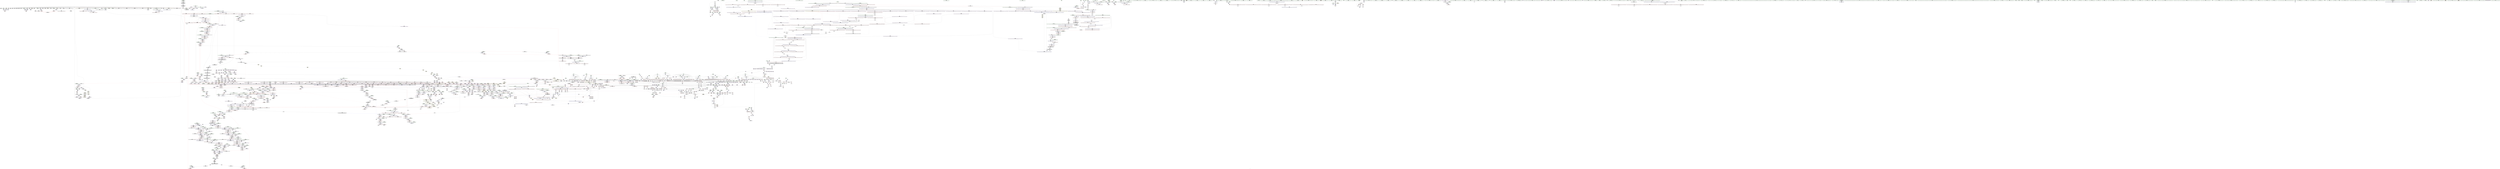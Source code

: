 digraph "SVFG" {
	label="SVFG";

	Node0x55c739444a90 [shape=record,color=grey,label="{NodeID: 0\nNullPtr|{|<s42>140}}"];
	Node0x55c739444a90 -> Node0x55c7396ec7e0[style=solid];
	Node0x55c739444a90 -> Node0x55c7396ec8e0[style=solid];
	Node0x55c739444a90 -> Node0x55c7396ec9b0[style=solid];
	Node0x55c739444a90 -> Node0x55c7396eca80[style=solid];
	Node0x55c739444a90 -> Node0x55c7396ecb50[style=solid];
	Node0x55c739444a90 -> Node0x55c7396ecc20[style=solid];
	Node0x55c739444a90 -> Node0x55c7396eccf0[style=solid];
	Node0x55c739444a90 -> Node0x55c7396ecdc0[style=solid];
	Node0x55c739444a90 -> Node0x55c7396ece90[style=solid];
	Node0x55c739444a90 -> Node0x55c7396ecf60[style=solid];
	Node0x55c739444a90 -> Node0x55c7396ed030[style=solid];
	Node0x55c739444a90 -> Node0x55c7396ed100[style=solid];
	Node0x55c739444a90 -> Node0x55c7396ed1d0[style=solid];
	Node0x55c739444a90 -> Node0x55c7396ed2a0[style=solid];
	Node0x55c739444a90 -> Node0x55c7396ed370[style=solid];
	Node0x55c739444a90 -> Node0x55c7396ed440[style=solid];
	Node0x55c739444a90 -> Node0x55c7396ed510[style=solid];
	Node0x55c739444a90 -> Node0x55c7396ed5e0[style=solid];
	Node0x55c739444a90 -> Node0x55c7396ed6b0[style=solid];
	Node0x55c739444a90 -> Node0x55c7396ed780[style=solid];
	Node0x55c739444a90 -> Node0x55c7396ed850[style=solid];
	Node0x55c739444a90 -> Node0x55c7396ed920[style=solid];
	Node0x55c739444a90 -> Node0x55c7396ed9f0[style=solid];
	Node0x55c739444a90 -> Node0x55c7396edac0[style=solid];
	Node0x55c739444a90 -> Node0x55c7396edb90[style=solid];
	Node0x55c739444a90 -> Node0x55c7396edc60[style=solid];
	Node0x55c739444a90 -> Node0x55c7396edd30[style=solid];
	Node0x55c739444a90 -> Node0x55c7396ede00[style=solid];
	Node0x55c739444a90 -> Node0x55c7396eded0[style=solid];
	Node0x55c739444a90 -> Node0x55c7396edfa0[style=solid];
	Node0x55c739444a90 -> Node0x55c7396ee070[style=solid];
	Node0x55c739444a90 -> Node0x55c7396ee140[style=solid];
	Node0x55c739444a90 -> Node0x55c7396ee210[style=solid];
	Node0x55c739444a90 -> Node0x55c7396ee2e0[style=solid];
	Node0x55c739444a90 -> Node0x55c739736030[style=solid];
	Node0x55c739444a90 -> Node0x55c73973e810[style=solid];
	Node0x55c739444a90 -> Node0x55c73973e8e0[style=solid];
	Node0x55c739444a90 -> Node0x55c73973e9b0[style=solid];
	Node0x55c739444a90 -> Node0x55c739711a10[style=solid];
	Node0x55c739444a90 -> Node0x55c738d6e730[style=solid];
	Node0x55c739444a90 -> Node0x55c739782dc0[style=solid];
	Node0x55c739444a90 -> Node0x55c739788040[style=solid];
	Node0x55c739444a90:s42 -> Node0x55c7398ba5a0[style=solid,color=red];
	Node0x55c739710690 [shape=record,color=blue,label="{NodeID: 1550\n1838\<--1837\nthis.addr\<--this\n_ZNSt12_Vector_baseIiSaIiEE12_Vector_implD2Ev\n}"];
	Node0x55c739710690 -> Node0x55c73972e590[style=dashed];
	Node0x55c7396eec00 [shape=record,color=black,label="{NodeID: 443\n352\<--351\nconv1\<--\n_Z4multii\n}"];
	Node0x55c7396eec00 -> Node0x55c73977ab40[style=solid];
	Node0x55c7396fe180 [shape=record,color=purple,label="{NodeID: 886\n438\<--18\nadd.ptr\<--go\n_Z4readv\n}"];
	Node0x55c739734300 [shape=record,color=red,label="{NodeID: 1329\n2702\<--2701\n\<--coerce.dive4\n_ZSt4copyISt13move_iteratorIPiES1_ET0_T_S4_S3_\n|{<s0>157}}"];
	Node0x55c739734300:s0 -> Node0x55c7398ba6b0[style=solid,color=red];
	Node0x55c7396e7060 [shape=record,color=green,label="{NodeID: 222\n1687\<--1688\n_ZNSaIiEC2Ev\<--_ZNSaIiEC2Ev_field_insensitive\n}"];
	Node0x55c73970a6f0 [shape=record,color=purple,label="{NodeID: 665\n853\<--24\narrayidx53\<--prec\n_Z5solvev\n}"];
	Node0x55c7398ae8e0 [shape=record,color=black,label="{NodeID: 3322\n2297 = PHI(2010, )\n0th arg _ZNSt12_Vector_baseIiSaIiEE11_M_allocateEm }"];
	Node0x55c7398ae8e0 -> Node0x55c739712e60[style=solid];
	Node0x55c739728f70 [shape=record,color=red,label="{NodeID: 1108\n1017\<--1016\n\<--\n_Z5solvev\n}"];
	Node0x55c739728f70 -> Node0x55c739777fc0[style=solid];
	Node0x55c739444940 [shape=record,color=green,label="{NodeID: 1\n7\<--1\n__dso_handle\<--dummyObj\nGlob }"];
	Node0x55c739710760 [shape=record,color=blue,label="{NodeID: 1551\n1851\<--1848\n__a.addr\<--__a\n_ZNSt16allocator_traitsISaIiEE10deallocateERS0_Pim\n}"];
	Node0x55c739710760 -> Node0x55c73972e660[style=dashed];
	Node0x55c7396eecd0 [shape=record,color=black,label="{NodeID: 444\n356\<--354\nconv2\<--rem\n_Z4multii\n}"];
	Node0x55c7396eecd0 -> Node0x55c7396eeda0[style=solid];
	Node0x55c7396fe250 [shape=record,color=purple,label="{NodeID: 887\n1307\<--1305\nadd.ptr\<--\n_ZNSt6vectorIiSaIiEEixEm\n}"];
	Node0x55c7396fe250 -> Node0x55c739703600[style=solid];
	Node0x55c7397343d0 [shape=record,color=red,label="{NodeID: 1330\n2722\<--2713\n\<--__first.addr\n_ZSt14__copy_move_a2ILb1EPiS0_ET1_T0_S2_S1_\n|{<s0>159}}"];
	Node0x55c7397343d0:s0 -> Node0x55c7398c03d0[style=solid,color=red];
	Node0x55c7396e7160 [shape=record,color=green,label="{NodeID: 223\n1698\<--1699\nthis.addr\<--this.addr_field_insensitive\n_ZNSaIiEC2Ev\n}"];
	Node0x55c7396e7160 -> Node0x55c73972d890[style=solid];
	Node0x55c7396e7160 -> Node0x55c73973ea80[style=solid];
	Node0x55c73970a7c0 [shape=record,color=purple,label="{NodeID: 666\n854\<--24\narrayidx54\<--prec\n_Z5solvev\n}"];
	Node0x55c73970a7c0 -> Node0x55c739728000[style=solid];
	Node0x55c7398ae9f0 [shape=record,color=black,label="{NodeID: 3323\n2298 = PHI(2011, )\n1st arg _ZNSt12_Vector_baseIiSaIiEE11_M_allocateEm }"];
	Node0x55c7398ae9f0 -> Node0x55c739712f30[style=solid];
	Node0x55c739729040 [shape=record,color=red,label="{NodeID: 1109\n1026\<--1025\n\<--call143\n_Z5solvev\n}"];
	Node0x55c739729040 -> Node0x55c7397025c0[style=solid];
	Node0x55c7392a6d60 [shape=record,color=green,label="{NodeID: 2\n10\<--1\n.str\<--dummyObj\nGlob }"];
	Node0x55c739710830 [shape=record,color=blue,label="{NodeID: 1552\n1853\<--1849\n__p.addr\<--__p\n_ZNSt16allocator_traitsISaIiEE10deallocateERS0_Pim\n}"];
	Node0x55c739710830 -> Node0x55c73972e730[style=dashed];
	Node0x55c7396eeda0 [shape=record,color=black,label="{NodeID: 445\n340\<--356\n_Z4multii_ret\<--conv2\n_Z4multii\n|{<s0>23|<s1>24}}"];
	Node0x55c7396eeda0:s0 -> Node0x55c7398b3f80[style=solid,color=blue];
	Node0x55c7396eeda0:s1 -> Node0x55c7398b40c0[style=solid,color=blue];
	Node0x55c7396fe320 [shape=record,color=purple,label="{NodeID: 888\n2023\<--2021\nadd.ptr\<--\n_ZNSt6vectorIiSaIiEE17_M_realloc_insertIJRKiEEEvN9__gnu_cxx17__normal_iteratorIPiS1_EEDpOT_\n|{<s0>100}}"];
	Node0x55c7396fe320:s0 -> Node0x55c7398ae530[style=solid,color=red];
	Node0x55c7397e3ef0 [shape=record,color=black,label="{NodeID: 2438\nMR_22V_3 = PHI(MR_22V_2, MR_22V_1, )\npts\{90000 \}\n|{|<s1>19}}"];
	Node0x55c7397e3ef0 -> Node0x55c7396fff90[style=dashed];
	Node0x55c7397e3ef0:s1 -> Node0x55c73974b690[style=dashed,color=blue];
	Node0x55c7397344a0 [shape=record,color=red,label="{NodeID: 1331\n2726\<--2715\n\<--__last.addr\n_ZSt14__copy_move_a2ILb1EPiS0_ET1_T0_S2_S1_\n|{<s0>160}}"];
	Node0x55c7397344a0:s0 -> Node0x55c7398c03d0[style=solid,color=red];
	Node0x55c7396e7230 [shape=record,color=green,label="{NodeID: 224\n1704\<--1705\n_ZN9__gnu_cxx13new_allocatorIiEC2Ev\<--_ZN9__gnu_cxx13new_allocatorIiEC2Ev_field_insensitive\n}"];
	Node0x55c73970a890 [shape=record,color=purple,label="{NodeID: 667\n1013\<--24\narrayidx136\<--prec\n_Z5solvev\n}"];
	Node0x55c7398aeb00 [shape=record,color=black,label="{NodeID: 3324\n187 = PHI(8, )\n0th arg _ZNSt23mersenne_twister_engineImLm32ELm624ELm397ELm31ELm2567483615ELm11ELm4294967295ELm7ELm2636928640ELm15ELm4022730752ELm18ELm1812433253EEC2Em }"];
	Node0x55c7398aeb00 -> Node0x55c739736880[style=solid];
	Node0x55c739729110 [shape=record,color=red,label="{NodeID: 1110\n1030\<--1029\n\<--arrayidx146\n_Z5solvev\n}"];
	Node0x55c739729110 -> Node0x55c7397809c0[style=solid];
	Node0x55c7392a2ad0 [shape=record,color=green,label="{NodeID: 3\n13\<--1\n\<--dummyObj\nCan only get source location for instruction, argument, global var or function.}"];
	Node0x55c739710900 [shape=record,color=blue,label="{NodeID: 1553\n1855\<--1850\n__n.addr\<--__n\n_ZNSt16allocator_traitsISaIiEE10deallocateERS0_Pim\n}"];
	Node0x55c739710900 -> Node0x55c73972e800[style=dashed];
	Node0x55c7396eee70 [shape=record,color=black,label="{NodeID: 446\n360\<--395\n_Z5powerii_ret\<--\n_Z5powerii\n}"];
	Node0x55c7396fe3f0 [shape=record,color=purple,label="{NodeID: 889\n2074\<--2072\nadd.ptr18\<--\n_ZNSt6vectorIiSaIiEE17_M_realloc_insertIJRKiEEEvN9__gnu_cxx17__normal_iteratorIPiS1_EEDpOT_\n|{<s0>108}}"];
	Node0x55c7396fe3f0:s0 -> Node0x55c7398bf940[style=solid,color=red];
	Node0x55c739734570 [shape=record,color=red,label="{NodeID: 1332\n2728\<--2717\n\<--__result.addr\n_ZSt14__copy_move_a2ILb1EPiS0_ET1_T0_S2_S1_\n|{<s0>161}}"];
	Node0x55c739734570:s0 -> Node0x55c7398c03d0[style=solid,color=red];
	Node0x55c7396e7330 [shape=record,color=green,label="{NodeID: 225\n1709\<--1710\nthis.addr\<--this.addr_field_insensitive\n_ZN9__gnu_cxx13new_allocatorIiEC2Ev\n}"];
	Node0x55c7396e7330 -> Node0x55c73972d960[style=solid];
	Node0x55c7396e7330 -> Node0x55c73973eb50[style=solid];
	Node0x55c73970a960 [shape=record,color=purple,label="{NodeID: 668\n1014\<--24\narrayidx137\<--prec\n_Z5solvev\n}"];
	Node0x55c73970a960 -> Node0x55c739728ea0[style=solid];
	Node0x55c7398aec10 [shape=record,color=black,label="{NodeID: 3325\n188 = PHI(109, )\n1st arg _ZNSt23mersenne_twister_engineImLm32ELm624ELm397ELm31ELm2567483615ELm11ELm4294967295ELm7ELm2636928640ELm15ELm4022730752ELm18ELm1812433253EEC2Em }"];
	Node0x55c7398aec10 -> Node0x55c739736950[style=solid];
	Node0x55c7397291e0 [shape=record,color=red,label="{NodeID: 1111\n1032\<--1031\n\<--\n_Z5solvev\n}"];
	Node0x55c7397291e0 -> Node0x55c7397809c0[style=solid];
	Node0x55c7392a5e90 [shape=record,color=green,label="{NodeID: 4\n16\<--1\n\<--dummyObj\nCan only get source location for instruction, argument, global var or function.}"];
	Node0x55c739810930 [shape=record,color=yellow,style=double,label="{NodeID: 2661\n91V_1 = ENCHI(MR_91V_0)\npts\{2530 \}\nFun[_ZSt18uninitialized_copyISt13move_iteratorIPiES1_ET0_T_S4_S3_]|{<s0>150}}"];
	Node0x55c739810930:s0 -> Node0x55c73980e430[style=dashed,color=red];
	Node0x55c7397109d0 [shape=record,color=blue,label="{NodeID: 1554\n1872\<--1869\nthis.addr\<--this\n_ZN9__gnu_cxx13new_allocatorIiE10deallocateEPim\n}"];
	Node0x55c7397109d0 -> Node0x55c73972e8d0[style=dashed];
	Node0x55c7396eef40 [shape=record,color=black,label="{NodeID: 447\n433\<--432\nidxprom\<--\n_Z4readv\n}"];
	Node0x55c7396fe4c0 [shape=record,color=purple,label="{NodeID: 890\n2142\<--2140\nadd.ptr39\<--\n_ZNSt6vectorIiSaIiEE17_M_realloc_insertIJRKiEEEvN9__gnu_cxx17__normal_iteratorIPiS1_EEDpOT_\n}"];
	Node0x55c7396fe4c0 -> Node0x55c739712230[style=solid];
	Node0x55c739734640 [shape=record,color=red,label="{NodeID: 1333\n2763\<--2751\n\<--__first.addr\n_ZSt13__copy_move_aILb1EPiS0_ET1_T0_S2_S1_\n|{<s0>165}}"];
	Node0x55c739734640:s0 -> Node0x55c73989cdc0[style=solid,color=red];
	Node0x55c7396e7400 [shape=record,color=green,label="{NodeID: 226\n1718\<--1719\n__first.addr\<--__first.addr_field_insensitive\n_ZSt8_DestroyIPiiEvT_S1_RSaIT0_E\n}"];
	Node0x55c7396e7400 -> Node0x55c73972da30[style=solid];
	Node0x55c7396e7400 -> Node0x55c73970fb30[style=solid];
	Node0x55c73970aa30 [shape=record,color=purple,label="{NodeID: 669\n1028\<--24\narrayidx145\<--prec\n_Z5solvev\n}"];
	Node0x55c7398aed20 [shape=record,color=black,label="{NodeID: 3326\n2422 = PHI(2217, )\n0th arg _ZSt3maxImERKT_S2_S2_ }"];
	Node0x55c7398aed20 -> Node0x55c7397138f0[style=solid];
	Node0x55c7397292b0 [shape=record,color=red,label="{NodeID: 1112\n1038\<--1035\n\<--call148\n_Z5solvev\n}"];
	Node0x55c7397292b0 -> Node0x55c739702690[style=solid];
	Node0x55c7396de840 [shape=record,color=green,label="{NodeID: 5\n22\<--1\n.str.3\<--dummyObj\nGlob }"];
	Node0x55c739710aa0 [shape=record,color=blue,label="{NodeID: 1555\n1874\<--1870\n__p.addr\<--__p\n_ZN9__gnu_cxx13new_allocatorIiE10deallocateEPim\n}"];
	Node0x55c739710aa0 -> Node0x55c73972e9a0[style=dashed];
	Node0x55c7396ef010 [shape=record,color=black,label="{NodeID: 448\n437\<--436\nidx.ext\<--\n_Z4readv\n}"];
	Node0x55c7396fe590 [shape=record,color=purple,label="{NodeID: 891\n2814\<--2812\nadd.ptr\<--\n_ZNSt11__copy_moveILb1ELb1ESt26random_access_iterator_tagE8__copy_mIiEEPT_PKS3_S6_S4_\n}"];
	Node0x55c7396fe590 -> Node0x55c739709030[style=solid];
	Node0x55c739734710 [shape=record,color=red,label="{NodeID: 1334\n2764\<--2753\n\<--__last.addr\n_ZSt13__copy_move_aILb1EPiS0_ET1_T0_S2_S1_\n|{<s0>165}}"];
	Node0x55c739734710:s0 -> Node0x55c7398ad160[style=solid,color=red];
	Node0x55c7396e74d0 [shape=record,color=green,label="{NodeID: 227\n1720\<--1721\n__last.addr\<--__last.addr_field_insensitive\n_ZSt8_DestroyIPiiEvT_S1_RSaIT0_E\n}"];
	Node0x55c7396e74d0 -> Node0x55c73972db00[style=solid];
	Node0x55c7396e74d0 -> Node0x55c73970fc00[style=solid];
	Node0x55c73970ab00 [shape=record,color=purple,label="{NodeID: 670\n1029\<--24\narrayidx146\<--prec\n_Z5solvev\n}"];
	Node0x55c73970ab00 -> Node0x55c739729110[style=solid];
	Node0x55c7398aee30 [shape=record,color=black,label="{NodeID: 3327\n2423 = PHI(2211, )\n1st arg _ZSt3maxImERKT_S2_S2_ }"];
	Node0x55c7398aee30 -> Node0x55c7397139c0[style=solid];
	Node0x55c739729380 [shape=record,color=red,label="{NodeID: 1113\n1065\<--1064\n\<--arrayidx163\n_Z5solvev\n}"];
	Node0x55c739729380 -> Node0x55c73977a240[style=solid];
	Node0x55c7396de8d0 [shape=record,color=green,label="{NodeID: 6\n44\<--1\n.str.5\<--dummyObj\nGlob }"];
	Node0x55c739710b70 [shape=record,color=blue,label="{NodeID: 1556\n1876\<--1871\n.addr\<--\n_ZN9__gnu_cxx13new_allocatorIiE10deallocateEPim\n}"];
	Node0x55c7396ef0e0 [shape=record,color=black,label="{NodeID: 449\n447\<--446\nidxprom6\<--\n_Z4readv\n}"];
	Node0x55c7396fe660 [shape=record,color=red,label="{NodeID: 892\n421\<--15\n\<--n\n_Z4readv\n}"];
	Node0x55c7396fe660 -> Node0x55c73977b440[style=solid];
	Node0x55c7397e52f0 [shape=record,color=black,label="{NodeID: 2442\nMR_207V_3 = PHI(MR_207V_4, MR_207V_2, )\npts\{676 \}\n}"];
	Node0x55c7397e52f0 -> Node0x55c739722ab0[style=dashed];
	Node0x55c7397e52f0 -> Node0x55c739722b80[style=dashed];
	Node0x55c7397e52f0 -> Node0x55c739722c50[style=dashed];
	Node0x55c7397e52f0 -> Node0x55c7397391f0[style=dashed];
	Node0x55c7397347e0 [shape=record,color=red,label="{NodeID: 1335\n2765\<--2755\n\<--__result.addr\n_ZSt13__copy_move_aILb1EPiS0_ET1_T0_S2_S1_\n|{<s0>165}}"];
	Node0x55c7397347e0:s0 -> Node0x55c7398ad2a0[style=solid,color=red];
	Node0x55c7396e75a0 [shape=record,color=green,label="{NodeID: 228\n1722\<--1723\n.addr\<--.addr_field_insensitive\n_ZSt8_DestroyIPiiEvT_S1_RSaIT0_E\n}"];
	Node0x55c7396e75a0 -> Node0x55c73970fcd0[style=solid];
	Node0x55c73970abd0 [shape=record,color=purple,label="{NodeID: 671\n469\<--26\n\<--edges\n__cxx_global_var_init.4\n}"];
	Node0x55c73970abd0 -> Node0x55c73971f3b0[style=solid];
	Node0x55c7398aef40 [shape=record,color=black,label="{NodeID: 3328\n316 = PHI(719, )\n0th arg _Z3addRii }"];
	Node0x55c7398aef40 -> Node0x55c739737310[style=solid];
	Node0x55c739729450 [shape=record,color=red,label="{NodeID: 1114\n1069\<--1068\n\<--call165\n_Z5solvev\n}"];
	Node0x55c739729450 -> Node0x55c7397029d0[style=solid];
	Node0x55c7396debb0 [shape=record,color=green,label="{NodeID: 7\n46\<--1\n.str.6\<--dummyObj\nGlob }"];
	Node0x55c739710c40 [shape=record,color=blue,label="{NodeID: 1557\n1892\<--1891\nthis.addr\<--this\n_ZNSaIiED2Ev\n}"];
	Node0x55c739710c40 -> Node0x55c73972ea70[style=dashed];
	Node0x55c7396ef1b0 [shape=record,color=black,label="{NodeID: 450\n403\<--461\n_Z4readv_ret\<--\n_Z4readv\n|{<s0>66}}"];
	Node0x55c7396ef1b0:s0 -> Node0x55c7398b5990[style=solid,color=blue];
	Node0x55c7396fe730 [shape=record,color=red,label="{NodeID: 893\n728\<--15\n\<--n\n_Z5solvev\n}"];
	Node0x55c7396fe730 -> Node0x55c7397836c0[style=solid];
	Node0x55c7397e57f0 [shape=record,color=black,label="{NodeID: 2443\nMR_109V_2 = PHI(MR_109V_3, MR_109V_1, )\npts\{290001 \}\n|{|<s1>44}}"];
	Node0x55c7397e57f0 -> Node0x55c7397f10f0[style=dashed];
	Node0x55c7397e57f0:s1 -> Node0x55c739814a50[style=dashed,color=red];
	Node0x55c7397348b0 [shape=record,color=red,label="{NodeID: 1336\n2775\<--2772\n\<--__it.addr\n_ZSt12__niter_baseIPiET_S1_\n}"];
	Node0x55c7397348b0 -> Node0x55c739708c20[style=solid];
	Node0x55c7396efb40 [shape=record,color=green,label="{NodeID: 229\n1730\<--1731\n_ZSt8_DestroyIPiEvT_S1_\<--_ZSt8_DestroyIPiEvT_S1__field_insensitive\n}"];
	Node0x55c73970aca0 [shape=record,color=purple,label="{NodeID: 672\n476\<--26\n\<--edges\n__cxx_global_var_init.4\n}"];
	Node0x55c7398af080 [shape=record,color=black,label="{NodeID: 3329\n317 = PHI(1207, )\n1st arg _Z3addRii }"];
	Node0x55c7398af080 -> Node0x55c7397373e0[style=solid];
	Node0x55c739729520 [shape=record,color=red,label="{NodeID: 1115\n1115\<--1114\n\<--arrayidx192\n_Z5solvev\n|{<s0>53}}"];
	Node0x55c739729520:s0 -> Node0x55c7398bb150[style=solid,color=red];
	Node0x55c7396dec70 [shape=record,color=green,label="{NodeID: 8\n48\<--1\n__PRETTY_FUNCTION__._Z5solvev\<--dummyObj\nGlob }"];
	Node0x55c739710d10 [shape=record,color=blue,label="{NodeID: 1558\n1903\<--1902\nthis.addr\<--this\n_ZN9__gnu_cxx13new_allocatorIiED2Ev\n}"];
	Node0x55c739710d10 -> Node0x55c73972eb40[style=dashed];
	Node0x55c7396ef280 [shape=record,color=black,label="{NodeID: 451\n490\<--489\n\<--this1\n_ZNSt6vectorIiSaIiEEC2Ev\n|{<s0>29}}"];
	Node0x55c7396ef280:s0 -> Node0x55c7398bac40[style=solid,color=red];
	Node0x55c7396fe800 [shape=record,color=red,label="{NodeID: 894\n745\<--15\n\<--n\n_Z5solvev\n}"];
	Node0x55c7396fe800 -> Node0x55c739777b40[style=solid];
	Node0x55c7397e5cf0 [shape=record,color=black,label="{NodeID: 2444\nMR_107V_2 = PHI(MR_107V_3, MR_107V_1, )\npts\{290000 \}\n|{<s0>45}}"];
	Node0x55c7397e5cf0:s0 -> Node0x55c7397f0bf0[style=dashed,color=blue];
	Node0x55c739734980 [shape=record,color=red,label="{NodeID: 1337\n2793\<--2781\n\<--__first.addr\n_ZNSt11__copy_moveILb1ELb1ESt26random_access_iterator_tagE8__copy_mIiEEPT_PKS3_S6_S4_\n}"];
	Node0x55c739734980 -> Node0x55c739708dc0[style=solid];
	Node0x55c7396efc10 [shape=record,color=green,label="{NodeID: 230\n1735\<--1736\nthis.addr\<--this.addr_field_insensitive\n_ZNSt12_Vector_baseIiSaIiEE19_M_get_Tp_allocatorEv\n}"];
	Node0x55c7396efc10 -> Node0x55c73972dbd0[style=solid];
	Node0x55c7396efc10 -> Node0x55c73970fda0[style=solid];
	Node0x55c73970ad70 [shape=record,color=purple,label="{NodeID: 673\n477\<--26\n\<--edges\n__cxx_global_var_init.4\n}"];
	Node0x55c73970ad70 -> Node0x55c739785640[style=solid];
	Node0x55c7398af1c0 [shape=record,color=black,label="{NodeID: 3330\n162 = PHI(86, )\n0th arg _ZNSt13random_deviceC2ERKNSt7__cxx1112basic_stringIcSt11char_traitsIcESaIcEEE }"];
	Node0x55c7398af1c0 -> Node0x55c739736610[style=solid];
	Node0x55c7397295f0 [shape=record,color=red,label="{NodeID: 1116\n1136\<--1135\n\<--arrayidx204\n_Z5solvev\n}"];
	Node0x55c7397295f0 -> Node0x55c739783840[style=solid];
	Node0x55c7396ded70 [shape=record,color=green,label="{NodeID: 9\n50\<--1\n.str.7\<--dummyObj\nGlob }"];
	Node0x55c739710de0 [shape=record,color=blue,label="{NodeID: 1559\n1910\<--1909\n__t.addr\<--__t\n_ZSt4moveIRiEONSt16remove_referenceIT_E4typeEOS2_\n}"];
	Node0x55c739710de0 -> Node0x55c73972ec10[style=dashed];
	Node0x55c7396ef350 [shape=record,color=black,label="{NodeID: 452\n526\<--525\n\<--this1\n_ZNSt6vectorIiSaIiEED2Ev\n}"];
	Node0x55c7396ef350 -> Node0x55c73970e060[style=solid];
	Node0x55c7396ef350 -> Node0x55c73970e130[style=solid];
	Node0x55c7396fe8d0 [shape=record,color=red,label="{NodeID: 895\n821\<--15\n\<--n\n_Z5solvev\n}"];
	Node0x55c7396fe8d0 -> Node0x55c739784bc0[style=solid];
	Node0x55c7397e61f0 [shape=record,color=black,label="{NodeID: 2445\nMR_109V_3 = PHI(MR_109V_4, MR_109V_2, )\npts\{290001 \}\n|{<s0>45}}"];
	Node0x55c7397e61f0:s0 -> Node0x55c7397f10f0[style=dashed,color=blue];
	Node0x55c739734a50 [shape=record,color=red,label="{NodeID: 1338\n2804\<--2781\n\<--__first.addr\n_ZNSt11__copy_moveILb1ELb1ESt26random_access_iterator_tagE8__copy_mIiEEPT_PKS3_S6_S4_\n}"];
	Node0x55c739734a50 -> Node0x55c739708f60[style=solid];
	Node0x55c7396efce0 [shape=record,color=green,label="{NodeID: 231\n1744\<--1745\nthis.addr\<--this.addr_field_insensitive\n_ZNSt12_Vector_baseIiSaIiEED2Ev\n}"];
	Node0x55c7396efce0 -> Node0x55c73972dca0[style=solid];
	Node0x55c7396efce0 -> Node0x55c73970fe70[style=solid];
	Node0x55c73970ae40 [shape=record,color=purple,label="{NodeID: 674\n504\<--26\n\<--edges\n__cxx_global_array_dtor\n}"];
	Node0x55c7398af300 [shape=record,color=black,label="{NodeID: 3331\n163 = PHI(88, )\n1st arg _ZNSt13random_deviceC2ERKNSt7__cxx1112basic_stringIcSt11char_traitsIcESaIcEEE }"];
	Node0x55c7398af300 -> Node0x55c7397366e0[style=solid];
	Node0x55c738d6e590 [shape=record,color=black,label="{NodeID: 2224\n1629 = PHI(1586, 882, )\n}"];
	Node0x55c738d6e590 -> Node0x55c73977b2c0[style=solid];
	Node0x55c7397296c0 [shape=record,color=red,label="{NodeID: 1117\n1178\<--1175\n\<--call229\n_Z5solvev\n}"];
	Node0x55c7397296c0 -> Node0x55c73973b750[style=solid];
	Node0x55c7396df2a0 [shape=record,color=green,label="{NodeID: 10\n52\<--1\n.str.8\<--dummyObj\nGlob }"];
	Node0x55c739710eb0 [shape=record,color=blue,label="{NodeID: 1560\n1918\<--1916\nthis.addr\<--this\n_ZNSt6vectorIiSaIiEE15_M_erase_at_endEPi\n}"];
	Node0x55c739710eb0 -> Node0x55c73972ece0[style=dashed];
	Node0x55c7396ef420 [shape=record,color=black,label="{NodeID: 453\n530\<--525\n\<--this1\n_ZNSt6vectorIiSaIiEED2Ev\n}"];
	Node0x55c7396ef420 -> Node0x55c73970e200[style=solid];
	Node0x55c7396ef420 -> Node0x55c73970e2d0[style=solid];
	Node0x55c7396fe9a0 [shape=record,color=red,label="{NodeID: 896\n886\<--15\n\<--n\n_Z5solvev\n}"];
	Node0x55c7396fe9a0 -> Node0x55c739786e40[style=solid];
	Node0x55c7397e66f0 [shape=record,color=black,label="{NodeID: 2446\nMR_184V_2 = PHI(MR_184V_3, MR_184V_1, )\npts\{290002 \}\n|{<s0>45}}"];
	Node0x55c7397e66f0:s0 -> Node0x55c7397f15f0[style=dashed,color=blue];
	Node0x55c739734b20 [shape=record,color=red,label="{NodeID: 1339\n2792\<--2783\n\<--__last.addr\n_ZNSt11__copy_moveILb1ELb1ESt26random_access_iterator_tagE8__copy_mIiEEPT_PKS3_S6_S4_\n}"];
	Node0x55c739734b20 -> Node0x55c739708cf0[style=solid];
	Node0x55c7396efdb0 [shape=record,color=green,label="{NodeID: 232\n1746\<--1747\nexn.slot\<--exn.slot_field_insensitive\n_ZNSt12_Vector_baseIiSaIiEED2Ev\n}"];
	Node0x55c7396efdb0 -> Node0x55c73972dd70[style=solid];
	Node0x55c7396efdb0 -> Node0x55c73970ff40[style=solid];
	Node0x55c73970af10 [shape=record,color=purple,label="{NodeID: 675\n505\<--26\n\<--edges\n__cxx_global_array_dtor\n}"];
	Node0x55c73970af10 -> Node0x55c73971f950[style=solid];
	Node0x55c7398af440 [shape=record,color=black,label="{NodeID: 3332\n1293 = PHI(831, 844, 1009, 1024, 1060, )\n0th arg _ZNSt6vectorIiSaIiEEixEm }"];
	Node0x55c7398af440 -> Node0x55c73973c110[style=solid];
	Node0x55c738d6e660 [shape=record,color=black,label="{NodeID: 2225\n2259 = PHI(2255, 2257, )\n}"];
	Node0x55c738d6e660 -> Node0x55c7397061e0[style=solid];
	Node0x55c739729790 [shape=record,color=red,label="{NodeID: 1118\n1207\<--1206\n\<--arrayidx247\n_Z5solvev\n|{<s0>58}}"];
	Node0x55c739729790:s0 -> Node0x55c7398af080[style=solid,color=red];
	Node0x55c7396df3a0 [shape=record,color=green,label="{NodeID: 11\n54\<--1\n.str.9\<--dummyObj\nGlob }"];
	Node0x55c739710f80 [shape=record,color=blue,label="{NodeID: 1561\n1920\<--1917\n__pos.addr\<--__pos\n_ZNSt6vectorIiSaIiEE15_M_erase_at_endEPi\n}"];
	Node0x55c739710f80 -> Node0x55c73972edb0[style=dashed];
	Node0x55c739710f80 -> Node0x55c73972ee80[style=dashed];
	Node0x55c7396ef4f0 [shape=record,color=black,label="{NodeID: 454\n534\<--525\n\<--this1\n_ZNSt6vectorIiSaIiEED2Ev\n|{<s0>32}}"];
	Node0x55c7396ef4f0:s0 -> Node0x55c7398b0e00[style=solid,color=red];
	Node0x55c7396fea70 [shape=record,color=red,label="{NodeID: 897\n1046\<--15\n\<--n\n_Z5solvev\n}"];
	Node0x55c7396fea70 -> Node0x55c739784140[style=solid];
	Node0x55c7397e6bf0 [shape=record,color=black,label="{NodeID: 2447\nMR_284V_2 = PHI(MR_284V_3, MR_284V_1, )\npts\{12470000 \}\n}"];
	Node0x55c739734bf0 [shape=record,color=red,label="{NodeID: 1340\n2802\<--2785\n\<--__result.addr\n_ZNSt11__copy_moveILb1ELb1ESt26random_access_iterator_tagE8__copy_mIiEEPT_PKS3_S6_S4_\n}"];
	Node0x55c739734bf0 -> Node0x55c739708e90[style=solid];
	Node0x55c7396efe80 [shape=record,color=green,label="{NodeID: 233\n1748\<--1749\nehselector.slot\<--ehselector.slot_field_insensitive\n_ZNSt12_Vector_baseIiSaIiEED2Ev\n}"];
	Node0x55c7396efe80 -> Node0x55c739710010[style=solid];
	Node0x55c73970afe0 [shape=record,color=purple,label="{NodeID: 676\n512\<--26\n\<--edges\n__cxx_global_array_dtor\n}"];
	Node0x55c73970afe0 -> Node0x55c739784740[style=solid];
	Node0x55c7398af8c0 [shape=record,color=black,label="{NodeID: 3333\n1294 = PHI(833, 849, 1008, 1023, 1067, )\n1st arg _ZNSt6vectorIiSaIiEEixEm }"];
	Node0x55c7398af8c0 -> Node0x55c73973c1e0[style=solid];
	Node0x55c738d6e730 [shape=record,color=black,label="{NodeID: 2226\n2317 = PHI(2312, 3, )\n}"];
	Node0x55c738d6e730 -> Node0x55c739706790[style=solid];
	Node0x55c739729860 [shape=record,color=red,label="{NodeID: 1119\n1230\<--1227\nthis1\<--this.addr\n_ZNSt6vectorIiSaIiEE5clearEv\n|{|<s1>60}}"];
	Node0x55c739729860 -> Node0x55c739702f80[style=solid];
	Node0x55c739729860:s1 -> Node0x55c7398bd140[style=solid,color=red];
	Node0x55c7396df4a0 [shape=record,color=green,label="{NodeID: 12\n57\<--1\n\<--dummyObj\nCan only get source location for instruction, argument, global var or function.}"];
	Node0x55c739711050 [shape=record,color=blue,label="{NodeID: 1562\n1936\<--1933\n_M_finish3\<--\n_ZNSt6vectorIiSaIiEE15_M_erase_at_endEPi\n|{<s0>60}}"];
	Node0x55c739711050:s0 -> Node0x55c73974ba30[style=dashed,color=blue];
	Node0x55c7396ef5c0 [shape=record,color=black,label="{NodeID: 455\n541\<--525\n\<--this1\n_ZNSt6vectorIiSaIiEED2Ev\n|{<s0>34}}"];
	Node0x55c7396ef5c0:s0 -> Node0x55c7398bbc70[style=solid,color=red];
	Node0x55c7396feb40 [shape=record,color=red,label="{NodeID: 898\n1086\<--15\n\<--n\n_Z5solvev\n}"];
	Node0x55c7396feb40 -> Node0x55c739777cc0[style=solid];
	Node0x55c7397e70f0 [shape=record,color=black,label="{NodeID: 2448\nMR_91V_3 = PHI(MR_91V_4, MR_91V_2, )\npts\{2530 \}\n|{<s0>45}}"];
	Node0x55c7397e70f0:s0 -> Node0x55c7397f01f0[style=dashed,color=blue];
	Node0x55c739734cc0 [shape=record,color=red,label="{NodeID: 1341\n2812\<--2785\n\<--__result.addr\n_ZNSt11__copy_moveILb1ELb1ESt26random_access_iterator_tagE8__copy_mIiEEPT_PKS3_S6_S4_\n}"];
	Node0x55c739734cc0 -> Node0x55c7396fe590[style=solid];
	Node0x55c7396eff50 [shape=record,color=green,label="{NodeID: 234\n1767\<--1768\n_ZNSt12_Vector_baseIiSaIiEE13_M_deallocateEPim\<--_ZNSt12_Vector_baseIiSaIiEE13_M_deallocateEPim_field_insensitive\n}"];
	Node0x55c73970b0b0 [shape=record,color=purple,label="{NodeID: 677\n733\<--26\narrayidx\<--edges\n_Z5solvev\n|{<s0>44}}"];
	Node0x55c73970b0b0:s0 -> Node0x55c7398bf7a0[style=solid,color=red];
	Node0x55c7398afb00 [shape=record,color=black,label="{NodeID: 3334\n2177 = PHI(1957, )\n0th arg _ZN9__gnu_cxx13new_allocatorIiE9constructIiJRKiEEEvPT_DpOT0_ }"];
	Node0x55c7398afb00 -> Node0x55c7397123d0[style=solid];
	Node0x55c73971f3b0 [shape=record,color=black,label="{NodeID: 2227\n471 = PHI(469, 472, )\n|{|<s1>27}}"];
	Node0x55c73971f3b0 -> Node0x55c73970dec0[style=solid];
	Node0x55c73971f3b0:s1 -> Node0x55c7398b1630[style=solid,color=red];
	Node0x55c739729930 [shape=record,color=red,label="{NodeID: 1120\n1234\<--1233\n\<--_M_start\n_ZNSt6vectorIiSaIiEE5clearEv\n|{<s0>60}}"];
	Node0x55c739729930:s0 -> Node0x55c7398bd250[style=solid,color=red];
	Node0x55c7396df5a0 [shape=record,color=green,label="{NodeID: 13\n247\<--1\n\<--dummyObj\nCan only get source location for instruction, argument, global var or function.}"];
	Node0x55c739711120 [shape=record,color=blue,label="{NodeID: 1563\n1947\<--1944\n__a.addr\<--__a\n_ZNSt16allocator_traitsISaIiEE9constructIiJRKiEEEvRS0_PT_DpOT0_\n}"];
	Node0x55c739711120 -> Node0x55c73972f020[style=dashed];
	Node0x55c7396ef690 [shape=record,color=black,label="{NodeID: 456\n551\<--525\n\<--this1\n_ZNSt6vectorIiSaIiEED2Ev\n|{<s0>35}}"];
	Node0x55c7396ef690:s0 -> Node0x55c7398bbc70[style=solid,color=red];
	Node0x55c7396fec10 [shape=record,color=red,label="{NodeID: 899\n1107\<--15\n\<--n\n_Z5solvev\n}"];
	Node0x55c7396fec10 -> Node0x55c739779dc0[style=solid];
	Node0x55c739734d90 [shape=record,color=red,label="{NodeID: 1342\n2799\<--2787\n\<--_Num\n_ZNSt11__copy_moveILb1ELb1ESt26random_access_iterator_tagE8__copy_mIiEEPT_PKS3_S6_S4_\n}"];
	Node0x55c739734d90 -> Node0x55c7397857c0[style=solid];
	Node0x55c7396f0050 [shape=record,color=green,label="{NodeID: 235\n1771\<--1772\n_ZNSt12_Vector_baseIiSaIiEE12_Vector_implD2Ev\<--_ZNSt12_Vector_baseIiSaIiEE12_Vector_implD2Ev_field_insensitive\n}"];
	Node0x55c73970b180 [shape=record,color=purple,label="{NodeID: 678\n757\<--26\narrayidx9\<--edges\n_Z5solvev\n|{<s0>45}}"];
	Node0x55c73970b180:s0 -> Node0x55c7398c07e0[style=solid,color=red];
	Node0x55c7398afc10 [shape=record,color=black,label="{NodeID: 3335\n2178 = PHI(1958, )\n1st arg _ZN9__gnu_cxx13new_allocatorIiE9constructIiJRKiEEEvPT_DpOT0_ }"];
	Node0x55c7398afc10 -> Node0x55c7397124a0[style=solid];
	Node0x55c73971f950 [shape=record,color=black,label="{NodeID: 2228\n507 = PHI(505, 508, )\n}"];
	Node0x55c73971f950 -> Node0x55c73970df90[style=solid];
	Node0x55c739729a00 [shape=record,color=red,label="{NodeID: 1121\n1250\<--1242\nthis1\<--this.addr\n_ZNSt6vectorIiSaIiEE9push_backERKi\n|{|<s5>62|<s6>63}}"];
	Node0x55c739729a00 -> Node0x55c739703050[style=solid];
	Node0x55c739729a00 -> Node0x55c739703120[style=solid];
	Node0x55c739729a00 -> Node0x55c7397031f0[style=solid];
	Node0x55c739729a00 -> Node0x55c7397032c0[style=solid];
	Node0x55c739729a00 -> Node0x55c739703390[style=solid];
	Node0x55c739729a00:s5 -> Node0x55c7398ba910[style=solid,color=red];
	Node0x55c739729a00:s6 -> Node0x55c7398b0a40[style=solid,color=red];
	Node0x55c7396df6a0 [shape=record,color=green,label="{NodeID: 14\n257\<--1\n\<--dummyObj\nCan only get source location for instruction, argument, global var or function.|{<s0>95}}"];
	Node0x55c7396df6a0:s0 -> Node0x55c7398bfef0[style=solid,color=red];
	Node0x55c7397111f0 [shape=record,color=blue,label="{NodeID: 1564\n1949\<--1945\n__p.addr\<--__p\n_ZNSt16allocator_traitsISaIiEE9constructIiJRKiEEEvRS0_PT_DpOT0_\n}"];
	Node0x55c7397111f0 -> Node0x55c73972f0f0[style=dashed];
	Node0x55c7396ef760 [shape=record,color=black,label="{NodeID: 457\n565\<--564\nidxprom\<--\n_Z3geti\n}"];
	Node0x55c7396fece0 [shape=record,color=red,label="{NodeID: 900\n1130\<--15\n\<--n\n_Z5solvev\n}"];
	Node0x55c7396fece0 -> Node0x55c739783b40[style=solid];
	Node0x55c739734e60 [shape=record,color=red,label="{NodeID: 1343\n2806\<--2787\n\<--_Num\n_ZNSt11__copy_moveILb1ELb1ESt26random_access_iterator_tagE8__copy_mIiEEPT_PKS3_S6_S4_\n}"];
	Node0x55c739734e60 -> Node0x55c73977d0c0[style=solid];
	Node0x55c7396f0150 [shape=record,color=green,label="{NodeID: 236\n1788\<--1789\n__first.addr\<--__first.addr_field_insensitive\n_ZSt8_DestroyIPiEvT_S1_\n}"];
	Node0x55c7396f0150 -> Node0x55c73972e0b0[style=solid];
	Node0x55c7396f0150 -> Node0x55c7397100e0[style=solid];
	Node0x55c73970b250 [shape=record,color=purple,label="{NodeID: 679\n831\<--26\narrayidx44\<--edges\n_Z5solvev\n|{<s0>46}}"];
	Node0x55c73970b250:s0 -> Node0x55c7398af440[style=solid,color=red];
	Node0x55c7398afd20 [shape=record,color=black,label="{NodeID: 3336\n2179 = PHI(1960, )\n2nd arg _ZN9__gnu_cxx13new_allocatorIiE9constructIiJRKiEEEvPT_DpOT0_ }"];
	Node0x55c7398afd20 -> Node0x55c739712570[style=solid];
	Node0x55c739775a20 [shape=record,color=black,label="{NodeID: 2229\n1660 = PHI(1586, 882, )\n}"];
	Node0x55c739775a20 -> Node0x55c73977ff40[style=solid];
	Node0x55c739729ad0 [shape=record,color=red,label="{NodeID: 1122\n1268\<--1244\n\<--__x.addr\n_ZNSt6vectorIiSaIiEE9push_backERKi\n|{<s0>61}}"];
	Node0x55c739729ad0:s0 -> Node0x55c7398ae680[style=solid,color=red];
	Node0x55c7396df7a0 [shape=record,color=green,label="{NodeID: 15\n264\<--1\n\<--dummyObj\nCan only get source location for instruction, argument, global var or function.}"];
	Node0x55c7397112c0 [shape=record,color=blue,label="{NodeID: 1565\n1951\<--1946\n__args.addr\<--__args\n_ZNSt16allocator_traitsISaIiEE9constructIiJRKiEEEvRS0_PT_DpOT0_\n}"];
	Node0x55c7397112c0 -> Node0x55c73972f1c0[style=dashed];
	Node0x55c7396ef830 [shape=record,color=black,label="{NodeID: 458\n574\<--573\nidxprom1\<--\n_Z3geti\n}"];
	Node0x55c7396fedb0 [shape=record,color=red,label="{NodeID: 901\n1192\<--15\n\<--n\n_Z5solvev\n}"];
	Node0x55c7396fedb0 -> Node0x55c739785f40[style=solid];
	Node0x55c739734f30 [shape=record,color=red,label="{NodeID: 1344\n2813\<--2787\n\<--_Num\n_ZNSt11__copy_moveILb1ELb1ESt26random_access_iterator_tagE8__copy_mIiEEPT_PKS3_S6_S4_\n}"];
	Node0x55c7396f0220 [shape=record,color=green,label="{NodeID: 237\n1790\<--1791\n__last.addr\<--__last.addr_field_insensitive\n_ZSt8_DestroyIPiEvT_S1_\n}"];
	Node0x55c7396f0220 -> Node0x55c73972e180[style=solid];
	Node0x55c7396f0220 -> Node0x55c7397101b0[style=solid];
	Node0x55c73970b320 [shape=record,color=purple,label="{NodeID: 680\n844\<--26\narrayidx49\<--edges\n_Z5solvev\n|{<s0>47}}"];
	Node0x55c73970b320:s0 -> Node0x55c7398af440[style=solid,color=red];
	Node0x55c7398afe30 [shape=record,color=black,label="{NodeID: 3337\n202 = PHI(86, 86, )\n0th arg _ZNSt13random_deviceD2Ev }"];
	Node0x55c7398afe30 -> Node0x55c739736a20[style=solid];
	Node0x55c739775f80 [shape=record,color=black,label="{NodeID: 2230\n583 = PHI(571, 577, )\n}"];
	Node0x55c739775f80 -> Node0x55c7396ef9d0[style=solid];
	Node0x55c739729ba0 [shape=record,color=red,label="{NodeID: 1123\n1284\<--1244\n\<--__x.addr\n_ZNSt6vectorIiSaIiEE9push_backERKi\n|{<s0>63}}"];
	Node0x55c739729ba0:s0 -> Node0x55c7398b0cc0[style=solid,color=red];
	Node0x55c7396df8a0 [shape=record,color=green,label="{NodeID: 16\n266\<--1\n\<--dummyObj\nCan only get source location for instruction, argument, global var or function.}"];
	Node0x55c739711390 [shape=record,color=blue,label="{NodeID: 1566\n1991\<--1969\ncoerce.dive\<--__position.coerce\n_ZNSt6vectorIiSaIiEE17_M_realloc_insertIJRKiEEEvN9__gnu_cxx17__normal_iteratorIPiS1_EEDpOT_\n|{|<s2>97}}"];
	Node0x55c739711390 -> Node0x55c739730610[style=dashed];
	Node0x55c739711390 -> Node0x55c7397306e0[style=dashed];
	Node0x55c739711390:s2 -> Node0x55c739814180[style=dashed,color=red];
	Node0x55c7396ef900 [shape=record,color=black,label="{NodeID: 459\n579\<--578\nidxprom3\<--\n_Z3geti\n}"];
	Node0x55c7396fee80 [shape=record,color=red,label="{NodeID: 902\n146\<--92\nexn\<--exn.slot\n__cxx_global_var_init.1\n}"];
	Node0x55c739735000 [shape=record,color=red,label="{NodeID: 1345\n2826\<--2823\n\<--__it.addr\n_ZSt12__miter_baseIPiET_S1_\n}"];
	Node0x55c739735000 -> Node0x55c739709100[style=solid];
	Node0x55c7396f02f0 [shape=record,color=green,label="{NodeID: 238\n1797\<--1798\n_ZNSt12_Destroy_auxILb1EE9__destroyIPiEEvT_S3_\<--_ZNSt12_Destroy_auxILb1EE9__destroyIPiEEvT_S3__field_insensitive\n}"];
	Node0x55c73970b3f0 [shape=record,color=purple,label="{NodeID: 681\n1009\<--26\n\<--edges\n_Z5solvev\n|{<s0>49}}"];
	Node0x55c73970b3f0:s0 -> Node0x55c7398af440[style=solid,color=red];
	Node0x55c7398aff80 [shape=record,color=black,label="{NodeID: 3338\n500 = PHI()\n0th arg __cxx_global_array_dtor }"];
	Node0x55c7398aff80 -> Node0x55c739738350[style=solid];
	Node0x55c739776520 [shape=record,color=black,label="{NodeID: 2231\n1585 = PHI(1586, 882, )\n}"];
	Node0x55c739776520 -> Node0x55c739781bc0[style=solid];
	Node0x55c739729c70 [shape=record,color=red,label="{NodeID: 1124\n1254\<--1253\n\<--_M_finish\n_ZNSt6vectorIiSaIiEE9push_backERKi\n}"];
	Node0x55c739729c70 -> Node0x55c739787740[style=solid];
	Node0x55c7396df9a0 [shape=record,color=green,label="{NodeID: 17\n272\<--1\n\<--dummyObj\nCan only get source location for instruction, argument, global var or function.}"];
	Node0x55c7398114f0 [shape=record,color=yellow,style=double,label="{NodeID: 2674\n66V_1 = ENCHI(MR_66V_0)\npts\{17 \}\nFun[_Z5solvev]}"];
	Node0x55c7398114f0 -> Node0x55c7396fe730[style=dashed];
	Node0x55c7398114f0 -> Node0x55c7396fe800[style=dashed];
	Node0x55c7398114f0 -> Node0x55c7396fe8d0[style=dashed];
	Node0x55c7398114f0 -> Node0x55c7396fe9a0[style=dashed];
	Node0x55c7398114f0 -> Node0x55c7396fea70[style=dashed];
	Node0x55c7398114f0 -> Node0x55c7396feb40[style=dashed];
	Node0x55c7398114f0 -> Node0x55c7396fec10[style=dashed];
	Node0x55c7398114f0 -> Node0x55c7396fece0[style=dashed];
	Node0x55c7398114f0 -> Node0x55c7396fedb0[style=dashed];
	Node0x55c739711460 [shape=record,color=blue,label="{NodeID: 1567\n1973\<--1968\nthis.addr\<--this\n_ZNSt6vectorIiSaIiEE17_M_realloc_insertIJRKiEEEvN9__gnu_cxx17__normal_iteratorIPiS1_EEDpOT_\n}"];
	Node0x55c739711460 -> Node0x55c73972f290[style=dashed];
	Node0x55c7396ef9d0 [shape=record,color=black,label="{NodeID: 460\n559\<--583\n_Z3geti_ret\<--cond\n_Z3geti\n|{<s0>37|<s1>38|<s2>39|<s3>54|<s4>55}}"];
	Node0x55c7396ef9d0:s0 -> Node0x55c7398b4640[style=solid,color=blue];
	Node0x55c7396ef9d0:s1 -> Node0x55c7398b4810[style=solid,color=blue];
	Node0x55c7396ef9d0:s2 -> Node0x55c7398b4920[style=solid,color=blue];
	Node0x55c7396ef9d0:s3 -> Node0x55c7398b5280[style=solid,color=blue];
	Node0x55c7396ef9d0:s4 -> Node0x55c7398b53c0[style=solid,color=blue];
	Node0x55c7396fef50 [shape=record,color=red,label="{NodeID: 903\n147\<--94\nsel\<--ehselector.slot\n__cxx_global_var_init.1\n}"];
	Node0x55c7397350d0 [shape=record,color=red,label="{NodeID: 1346\n2833\<--2830\nthis1\<--this.addr\n_ZNKSt13move_iteratorIPiE4baseEv\n}"];
	Node0x55c7397350d0 -> Node0x55c7396fdfe0[style=solid];
	Node0x55c7396f03f0 [shape=record,color=green,label="{NodeID: 239\n1803\<--1804\n.addr\<--.addr_field_insensitive\n_ZNSt12_Destroy_auxILb1EE9__destroyIPiEEvT_S3_\n}"];
	Node0x55c7396f03f0 -> Node0x55c739710280[style=solid];
	Node0x55c73970b4c0 [shape=record,color=purple,label="{NodeID: 682\n1024\<--26\n\<--edges\n_Z5solvev\n|{<s0>50}}"];
	Node0x55c73970b4c0:s0 -> Node0x55c7398af440[style=solid,color=red];
	Node0x55c7398b0050 [shape=record,color=black,label="{NodeID: 3339\n2710 = PHI(2695, )\n0th arg _ZSt14__copy_move_a2ILb1EPiS0_ET1_T0_S2_S1_ }"];
	Node0x55c7398b0050 -> Node0x55c7397157d0[style=solid];
	Node0x55c739776ac0 [shape=record,color=grey,label="{NodeID: 2232\n1155 = Binary(1154, 372, )\n|{<s0>56}}"];
	Node0x55c739776ac0:s0 -> Node0x55c7398bb150[style=solid,color=red];
	Node0x55c739729d40 [shape=record,color=red,label="{NodeID: 1125\n1258\<--1257\n\<--_M_end_of_storage\n_ZNSt6vectorIiSaIiEE9push_backERKi\n}"];
	Node0x55c739729d40 -> Node0x55c739787740[style=solid];
	Node0x55c7396dfaa0 [shape=record,color=green,label="{NodeID: 18\n274\<--1\n\<--dummyObj\nCan only get source location for instruction, argument, global var or function.}"];
	Node0x55c7398115d0 [shape=record,color=yellow,style=double,label="{NodeID: 2675\n68V_1 = ENCHI(MR_68V_0)\npts\{21 \}\nFun[_Z5solvev]}"];
	Node0x55c7398115d0 -> Node0x55c7397278b0[style=dashed];
	Node0x55c7398115d0 -> Node0x55c739727980[style=dashed];
	Node0x55c7398115d0 -> Node0x55c739727a50[style=dashed];
	Node0x55c7398115d0 -> Node0x55c739727b20[style=dashed];
	Node0x55c7398115d0 -> Node0x55c739728f70[style=dashed];
	Node0x55c7398115d0 -> Node0x55c7397291e0[style=dashed];
	Node0x55c7398115d0 -> Node0x55c739729790[style=dashed];
	Node0x55c739711530 [shape=record,color=blue,label="{NodeID: 1568\n1975\<--1970\n__args.addr\<--__args\n_ZNSt6vectorIiSaIiEE17_M_realloc_insertIJRKiEEEvN9__gnu_cxx17__normal_iteratorIPiS1_EEDpOT_\n}"];
	Node0x55c739711530 -> Node0x55c73972f360[style=dashed];
	Node0x55c7396efaa0 [shape=record,color=black,label="{NodeID: 461\n608\<--607\nidxprom\<--\n_Z4joinii\n}"];
	Node0x55c7396ff020 [shape=record,color=red,label="{NodeID: 904\n170\<--164\nthis1\<--this.addr\n_ZNSt13random_deviceC2ERKNSt7__cxx1112basic_stringIcSt11char_traitsIcESaIcEEE\n}"];
	Node0x55c7397e8ef0 [shape=record,color=black,label="{NodeID: 2454\nMR_54V_3 = PHI(MR_54V_4, MR_54V_2, )\npts\{720 \}\n}"];
	Node0x55c7397e8ef0 -> Node0x55c739727300[style=dashed];
	Node0x55c7397e8ef0 -> Node0x55c739808670[style=dashed];
	Node0x55c7397351a0 [shape=record,color=red,label="{NodeID: 1347\n2835\<--2834\n\<--_M_current\n_ZNKSt13move_iteratorIPiE4baseEv\n}"];
	Node0x55c7397351a0 -> Node0x55c7397091d0[style=solid];
	Node0x55c7396f04c0 [shape=record,color=green,label="{NodeID: 240\n1805\<--1806\n.addr1\<--.addr1_field_insensitive\n_ZNSt12_Destroy_auxILb1EE9__destroyIPiEEvT_S3_\n}"];
	Node0x55c7396f04c0 -> Node0x55c739710350[style=solid];
	Node0x55c73970b590 [shape=record,color=purple,label="{NodeID: 683\n1060\<--26\narrayidx161\<--edges\n_Z5solvev\n|{<s0>52}}"];
	Node0x55c73970b590:s0 -> Node0x55c7398af440[style=solid,color=red];
	Node0x55c7398b0160 [shape=record,color=black,label="{NodeID: 3340\n2711 = PHI(2703, )\n1st arg _ZSt14__copy_move_a2ILb1EPiS0_ET1_T0_S2_S1_ }"];
	Node0x55c7398b0160 -> Node0x55c7397158a0[style=solid];
	Node0x55c739776c40 [shape=record,color=grey,label="{NodeID: 2233\n1161 = Binary(1160, 1162, )\n}"];
	Node0x55c739776c40 -> Node0x55c73973b4e0[style=solid];
	Node0x55c739729e10 [shape=record,color=red,label="{NodeID: 1126\n1267\<--1266\n\<--_M_finish5\n_ZNSt6vectorIiSaIiEE9push_backERKi\n|{<s0>61}}"];
	Node0x55c739729e10:s0 -> Node0x55c7398ae530[style=solid,color=red];
	Node0x55c7396dfba0 [shape=record,color=green,label="{NodeID: 19\n280\<--1\n\<--dummyObj\nCan only get source location for instruction, argument, global var or function.}"];
	Node0x55c739711600 [shape=record,color=blue,label="{NodeID: 1569\n1977\<--1997\n__len\<--call\n_ZNSt6vectorIiSaIiEE17_M_realloc_insertIJRKiEEEvN9__gnu_cxx17__normal_iteratorIPiS1_EEDpOT_\n}"];
	Node0x55c739711600 -> Node0x55c73972f430[style=dashed];
	Node0x55c739711600 -> Node0x55c73972f500[style=dashed];
	Node0x55c739711600 -> Node0x55c73972f5d0[style=dashed];
	Node0x55c739700200 [shape=record,color=black,label="{NodeID: 462\n612\<--611\nidxprom2\<--\n_Z4joinii\n}"];
	Node0x55c7396ff0f0 [shape=record,color=red,label="{NodeID: 905\n171\<--166\n\<--__token.addr\n_ZNSt13random_deviceC2ERKNSt7__cxx1112basic_stringIcSt11char_traitsIcESaIcEEE\n}"];
	Node0x55c7397e93f0 [shape=record,color=black,label="{NodeID: 2455\nMR_251V_3 = PHI(MR_251V_4, MR_251V_2, )\npts\{722 \}\n}"];
	Node0x55c7397e93f0 -> Node0x55c7397273d0[style=dashed];
	Node0x55c7397e93f0 -> Node0x55c7397274a0[style=dashed];
	Node0x55c7397e93f0 -> Node0x55c739727570[style=dashed];
	Node0x55c7397e93f0 -> Node0x55c73973bc30[style=dashed];
	Node0x55c739735270 [shape=record,color=red,label="{NodeID: 1348\n2846\<--2840\nthis1\<--this.addr\n_ZNSt13move_iteratorIPiEC2ES0_\n}"];
	Node0x55c739735270 -> Node0x55c7396fe0b0[style=solid];
	Node0x55c7396f0590 [shape=record,color=green,label="{NodeID: 241\n1814\<--1815\nthis.addr\<--this.addr_field_insensitive\n_ZNSt12_Vector_baseIiSaIiEE13_M_deallocateEPim\n}"];
	Node0x55c7396f0590 -> Node0x55c73972e250[style=solid];
	Node0x55c7396f0590 -> Node0x55c739710420[style=solid];
	Node0x55c73970b660 [shape=record,color=purple,label="{NodeID: 684\n1071\<--30\narrayidx167\<--ne\n_Z5solvev\n}"];
	Node0x55c73970b660 -> Node0x55c73973abf0[style=solid];
	Node0x55c7398b0270 [shape=record,color=black,label="{NodeID: 3341\n2712 = PHI(2704, )\n2nd arg _ZSt14__copy_move_a2ILb1EPiS0_ET1_T0_S2_S1_ }"];
	Node0x55c7398b0270 -> Node0x55c739715970[style=solid];
	Node0x55c739776dc0 [shape=record,color=grey,label="{NodeID: 2234\n268 = Binary(267, 265, )\n}"];
	Node0x55c739776dc0 -> Node0x55c739736e30[style=solid];
	Node0x55c739729ee0 [shape=record,color=red,label="{NodeID: 1127\n1275\<--1274\n\<--_M_finish7\n_ZNSt6vectorIiSaIiEE9push_backERKi\n}"];
	Node0x55c739729ee0 -> Node0x55c73970ee30[style=solid];
	Node0x55c7396dfca0 [shape=record,color=green,label="{NodeID: 20\n282\<--1\n\<--dummyObj\nCan only get source location for instruction, argument, global var or function.}"];
	Node0x55c7397116d0 [shape=record,color=blue,label="{NodeID: 1570\n2004\<--2001\ncoerce.dive3\<--call2\n_ZNSt6vectorIiSaIiEE17_M_realloc_insertIJRKiEEEvN9__gnu_cxx17__normal_iteratorIPiS1_EEDpOT_\n|{|<s2>97}}"];
	Node0x55c7397116d0 -> Node0x55c739730610[style=dashed];
	Node0x55c7397116d0 -> Node0x55c7397306e0[style=dashed];
	Node0x55c7397116d0:s2 -> Node0x55c739814180[style=dashed,color=red];
	Node0x55c7397002d0 [shape=record,color=black,label="{NodeID: 463\n618\<--617\nidxprom6\<--\n_Z4joinii\n}"];
	Node0x55c7396ff1c0 [shape=record,color=red,label="{NodeID: 906\n181\<--178\nthis1\<--this.addr\n_ZNSt13random_deviceclEv\n}"];
	Node0x55c7397e98f0 [shape=record,color=black,label="{NodeID: 2456\nMR_253V_2 = PHI(MR_253V_4, MR_253V_1, )\npts\{724 \}\n}"];
	Node0x55c7397e98f0 -> Node0x55c73973ba90[style=dashed];
	Node0x55c739735340 [shape=record,color=red,label="{NodeID: 1349\n2848\<--2842\n\<--__i.addr\n_ZNSt13move_iteratorIPiEC2ES0_\n}"];
	Node0x55c739735340 -> Node0x55c739716670[style=solid];
	Node0x55c7396f0660 [shape=record,color=green,label="{NodeID: 242\n1816\<--1817\n__p.addr\<--__p.addr_field_insensitive\n_ZNSt12_Vector_baseIiSaIiEE13_M_deallocateEPim\n}"];
	Node0x55c7396f0660 -> Node0x55c73972e320[style=solid];
	Node0x55c7396f0660 -> Node0x55c73972e3f0[style=solid];
	Node0x55c7396f0660 -> Node0x55c7397104f0[style=solid];
	Node0x55c73970b730 [shape=record,color=purple,label="{NodeID: 685\n1114\<--30\narrayidx192\<--ne\n_Z5solvev\n}"];
	Node0x55c73970b730 -> Node0x55c739729520[style=solid];
	Node0x55c7398b0380 [shape=record,color=black,label="{NodeID: 3342\n1497 = PHI(1481, )\n0th arg _ZNSt8__detail4_ModImLm4294967296ELm1ELm0ELb1ELb1EE6__calcEm }"];
	Node0x55c7398b0380 -> Node0x55c73973d630[style=solid];
	Node0x55c739776f40 [shape=record,color=grey,label="{NodeID: 2235\n1385 = Binary(1384, 372, )\n}"];
	Node0x55c739776f40 -> Node0x55c73973cad0[style=solid];
	Node0x55c739729fb0 [shape=record,color=red,label="{NodeID: 1128\n1286\<--1285\n\<--coerce.dive8\n_ZNSt6vectorIiSaIiEE9push_backERKi\n|{<s0>63}}"];
	Node0x55c739729fb0:s0 -> Node0x55c7398b0b80[style=solid,color=red];
	Node0x55c7396dfda0 [shape=record,color=green,label="{NodeID: 21\n288\<--1\n\<--dummyObj\nCan only get source location for instruction, argument, global var or function.}"];
	Node0x55c7397117a0 [shape=record,color=blue,label="{NodeID: 1571\n1979\<--2006\n__elems_before\<--call4\n_ZNSt6vectorIiSaIiEE17_M_realloc_insertIJRKiEEEvN9__gnu_cxx17__normal_iteratorIPiS1_EEDpOT_\n}"];
	Node0x55c7397117a0 -> Node0x55c73972f6a0[style=dashed];
	Node0x55c7397117a0 -> Node0x55c73972f770[style=dashed];
	Node0x55c7397003a0 [shape=record,color=black,label="{NodeID: 464\n625\<--624\nidxprom9\<--\n_Z4joinii\n}"];
	Node0x55c7396ff290 [shape=record,color=red,label="{NodeID: 907\n195\<--189\nthis1\<--this.addr\n_ZNSt23mersenne_twister_engineImLm32ELm624ELm397ELm31ELm2567483615ELm11ELm4294967295ELm7ELm2636928640ELm15ELm4022730752ELm18ELm1812433253EEC2Em\n|{<s0>16}}"];
	Node0x55c7396ff290:s0 -> Node0x55c7398bbfe0[style=solid,color=red];
	Node0x55c739735410 [shape=record,color=red,label="{NodeID: 1350\n2860\<--2854\nthis1\<--this.addr\n_ZN9__gnu_cxx13new_allocatorIiE7destroyIiEEvPT_\n}"];
	Node0x55c7396f0730 [shape=record,color=green,label="{NodeID: 243\n1818\<--1819\n__n.addr\<--__n.addr_field_insensitive\n_ZNSt12_Vector_baseIiSaIiEE13_M_deallocateEPim\n}"];
	Node0x55c7396f0730 -> Node0x55c73972e4c0[style=solid];
	Node0x55c7396f0730 -> Node0x55c7397105c0[style=solid];
	Node0x55c73970b800 [shape=record,color=purple,label="{NodeID: 686\n859\<--32\narrayidx57\<--vals\n_Z5solvev\n}"];
	Node0x55c7398b0490 [shape=record,color=black,label="{NodeID: 3343\n1869 = PHI(1861, )\n0th arg _ZN9__gnu_cxx13new_allocatorIiE10deallocateEPim }"];
	Node0x55c7398b0490 -> Node0x55c7397109d0[style=solid];
	Node0x55c7397770c0 [shape=record,color=grey,label="{NodeID: 2236\n265 = Binary(263, 266, )\n}"];
	Node0x55c7397770c0 -> Node0x55c739776dc0[style=solid];
	Node0x55c73972a080 [shape=record,color=red,label="{NodeID: 1129\n1301\<--1295\nthis1\<--this.addr\n_ZNSt6vectorIiSaIiEEixEm\n}"];
	Node0x55c73972a080 -> Node0x55c739703530[style=solid];
	Node0x55c7396dfea0 [shape=record,color=green,label="{NodeID: 22\n298\<--1\n\<--dummyObj\nCan only get source location for instruction, argument, global var or function.|{<s0>21}}"];
	Node0x55c7396dfea0:s0 -> Node0x55c7398b0900[style=solid,color=red];
	Node0x55c739711870 [shape=record,color=blue,label="{NodeID: 1572\n1983\<--2012\n__new_start\<--call5\n_ZNSt6vectorIiSaIiEE17_M_realloc_insertIJRKiEEEvN9__gnu_cxx17__normal_iteratorIPiS1_EEDpOT_\n}"];
	Node0x55c739711870 -> Node0x55c73972f840[style=dashed];
	Node0x55c739711870 -> Node0x55c73972f910[style=dashed];
	Node0x55c739711870 -> Node0x55c73972f9e0[style=dashed];
	Node0x55c739711870 -> Node0x55c73972fab0[style=dashed];
	Node0x55c739711870 -> Node0x55c73972fb80[style=dashed];
	Node0x55c739711870 -> Node0x55c73972fc50[style=dashed];
	Node0x55c739711870 -> Node0x55c73972fd20[style=dashed];
	Node0x55c739711870 -> Node0x55c73972fdf0[style=dashed];
	Node0x55c739700470 [shape=record,color=black,label="{NodeID: 465\n629\<--628\nidxprom11\<--\n_Z4joinii\n}"];
	Node0x55c7396ff360 [shape=record,color=red,label="{NodeID: 908\n196\<--191\n\<--__sd.addr\n_ZNSt23mersenne_twister_engineImLm32ELm624ELm397ELm31ELm2567483615ELm11ELm4294967295ELm7ELm2636928640ELm15ELm4022730752ELm18ELm1812433253EEC2Em\n|{<s0>16}}"];
	Node0x55c7396ff360:s0 -> Node0x55c7398bc0f0[style=solid,color=red];
	Node0x55c7397354e0 [shape=record,color=red,label="{NodeID: 1351\n2874\<--2873\ndummyVal\<--offset_0\n_ZSt22__uninitialized_copy_aISt13move_iteratorIPiES1_iET0_T_S4_S3_RSaIT1_E\n}"];
	Node0x55c7397354e0 -> Node0x55c739714860[style=solid];
	Node0x55c7396f0800 [shape=record,color=green,label="{NodeID: 244\n1832\<--1833\n_ZNSt16allocator_traitsISaIiEE10deallocateERS0_Pim\<--_ZNSt16allocator_traitsISaIiEE10deallocateERS0_Pim_field_insensitive\n}"];
	Node0x55c73970b8d0 [shape=record,color=purple,label="{NodeID: 687\n862\<--32\narrayidx59\<--vals\n_Z5solvev\n}"];
	Node0x55c73970b8d0 -> Node0x55c739739bb0[style=solid];
	Node0x55c7398b05a0 [shape=record,color=black,label="{NodeID: 3344\n1870 = PHI(1862, )\n1st arg _ZN9__gnu_cxx13new_allocatorIiE10deallocateEPim }"];
	Node0x55c7398b05a0 -> Node0x55c739710aa0[style=solid];
	Node0x55c739777240 [shape=record,color=grey,label="{NodeID: 2237\n1146 = Binary(1145, 372, )\n|{<s0>55}}"];
	Node0x55c739777240:s0 -> Node0x55c7398b9f00[style=solid,color=red];
	Node0x55c73972a150 [shape=record,color=red,label="{NodeID: 1130\n1306\<--1297\n\<--__n.addr\n_ZNSt6vectorIiSaIiEEixEm\n}"];
	Node0x55c7396dffa0 [shape=record,color=green,label="{NodeID: 23\n330\<--1\n\<--dummyObj\nCan only get source location for instruction, argument, global var or function.}"];
	Node0x55c739711940 [shape=record,color=blue,label="{NodeID: 1573\n1985\<--2016\n__new_finish\<--\n_ZNSt6vectorIiSaIiEE17_M_realloc_insertIJRKiEEEvN9__gnu_cxx17__normal_iteratorIPiS1_EEDpOT_\n}"];
	Node0x55c739711940 -> Node0x55c739730060[style=dashed];
	Node0x55c739711940 -> Node0x55c739730130[style=dashed];
	Node0x55c739711940 -> Node0x55c739711a10[style=dashed];
	Node0x55c739700540 [shape=record,color=black,label="{NodeID: 466\n640\<--639\nidxprom16\<--\n_Z4joinii\n}"];
	Node0x55c7396ff430 [shape=record,color=red,label="{NodeID: 909\n206\<--203\nthis1\<--this.addr\n_ZNSt13random_deviceD2Ev\n}"];
	Node0x55c7397355b0 [shape=record,color=red,label="{NodeID: 1352\n2877\<--2876\ndummyVal\<--offset_0\n_ZSt22__uninitialized_copy_aISt13move_iteratorIPiES1_iET0_T_S4_S3_RSaIT1_E\n}"];
	Node0x55c7397355b0 -> Node0x55c739714930[style=solid];
	Node0x55c7396f0900 [shape=record,color=green,label="{NodeID: 245\n1838\<--1839\nthis.addr\<--this.addr_field_insensitive\n_ZNSt12_Vector_baseIiSaIiEE12_Vector_implD2Ev\n}"];
	Node0x55c7396f0900 -> Node0x55c73972e590[style=solid];
	Node0x55c7396f0900 -> Node0x55c739710690[style=solid];
	Node0x55c73970b9a0 [shape=record,color=purple,label="{NodeID: 688\n897\<--32\narrayidx77\<--vals\n_Z5solvev\n}"];
	Node0x55c7398b06b0 [shape=record,color=black,label="{NodeID: 3345\n1871 = PHI(1863, )\n2nd arg _ZN9__gnu_cxx13new_allocatorIiE10deallocateEPim }"];
	Node0x55c7398b06b0 -> Node0x55c739710b70[style=solid];
	Node0x55c7397773c0 [shape=record,color=grey,label="{NodeID: 2238\n1154 = Binary(1153, 423, )\n}"];
	Node0x55c7397773c0 -> Node0x55c739776ac0[style=solid];
	Node0x55c73972a220 [shape=record,color=red,label="{NodeID: 1131\n1305\<--1304\n\<--_M_start\n_ZNSt6vectorIiSaIiEEixEm\n}"];
	Node0x55c73972a220 -> Node0x55c7396fe250[style=solid];
	Node0x55c7396e00a0 [shape=record,color=green,label="{NodeID: 24\n355\<--1\n\<--dummyObj\nCan only get source location for instruction, argument, global var or function.}"];
	Node0x55c739711a10 [shape=record,color=blue, style = dotted,label="{NodeID: 1574\n1985\<--3\n__new_finish\<--dummyVal\n_ZNSt6vectorIiSaIiEE17_M_realloc_insertIJRKiEEEvN9__gnu_cxx17__normal_iteratorIPiS1_EEDpOT_\n}"];
	Node0x55c739711a10 -> Node0x55c739730060[style=dashed];
	Node0x55c739711a10 -> Node0x55c739730130[style=dashed];
	Node0x55c739711a10 -> Node0x55c739711ae0[style=dashed];
	Node0x55c739700610 [shape=record,color=black,label="{NodeID: 467\n732\<--731\nidxprom\<--\n_Z5solvev\n}"];
	Node0x55c7396ff500 [shape=record,color=red,label="{NodeID: 910\n231\<--225\n\<--x.addr\n_Z3rndi\n}"];
	Node0x55c7396ff500 -> Node0x55c7396ee720[style=solid];
	Node0x55c739735680 [shape=record,color=red,label="{NodeID: 1353\n2880\<--2879\ndummyVal\<--offset_0\n_ZSt18uninitialized_copyISt13move_iteratorIPiES1_ET0_T_S4_S3_\n}"];
	Node0x55c739735680 -> Node0x55c739714e10[style=solid];
	Node0x55c7396f09d0 [shape=record,color=green,label="{NodeID: 246\n1844\<--1845\n_ZNSaIiED2Ev\<--_ZNSaIiED2Ev_field_insensitive\n}"];
	Node0x55c73970ba70 [shape=record,color=purple,label="{NodeID: 689\n901\<--32\narrayidx79\<--vals\n_Z5solvev\n}"];
	Node0x55c73970ba70 -> Node0x55c7397281a0[style=solid];
	Node0x55c7398b07c0 [shape=record,color=black,label="{NodeID: 3346\n517 = PHI(508, )\n0th arg _ZNSt6vectorIiSaIiEED2Ev }"];
	Node0x55c7398b07c0 -> Node0x55c739738420[style=solid];
	Node0x55c739777540 [shape=record,color=grey,label="{NodeID: 2239\n1152 = Binary(1151, 423, )\n|{<s0>56}}"];
	Node0x55c739777540:s0 -> Node0x55c7398baf70[style=solid,color=red];
	Node0x55c73972a2f0 [shape=record,color=red,label="{NodeID: 1132\n1337\<--1317\n\<--retval\n_ZSt3minIiERKT_S2_S2_\n}"];
	Node0x55c73972a2f0 -> Node0x55c7397036d0[style=solid];
	Node0x55c7396e01a0 [shape=record,color=green,label="{NodeID: 25\n372\<--1\n\<--dummyObj\nCan only get source location for instruction, argument, global var or function.}"];
	Node0x55c739711ae0 [shape=record,color=blue,label="{NodeID: 1575\n1985\<--2039\n__new_finish\<--call11\n_ZNSt6vectorIiSaIiEE17_M_realloc_insertIJRKiEEEvN9__gnu_cxx17__normal_iteratorIPiS1_EEDpOT_\n}"];
	Node0x55c739711ae0 -> Node0x55c73972fec0[style=dashed];
	Node0x55c739711ae0 -> Node0x55c739711bb0[style=dashed];
	Node0x55c7397006e0 [shape=record,color=black,label="{NodeID: 468\n750\<--749\nidxprom5\<--\n_Z5solvev\n}"];
	Node0x55c7396ff5d0 [shape=record,color=red,label="{NodeID: 911\n243\<--238\nthis1\<--this.addr\n_ZNSt23mersenne_twister_engineImLm32ELm624ELm397ELm31ELm2567483615ELm11ELm4294967295ELm7ELm2636928640ELm15ELm4022730752ELm18ELm1812433253EEclEv\n|{|<s4>20}}"];
	Node0x55c7396ff5d0 -> Node0x55c73970db80[style=solid];
	Node0x55c7396ff5d0 -> Node0x55c73970dc50[style=solid];
	Node0x55c7396ff5d0 -> Node0x55c73970dd20[style=solid];
	Node0x55c7396ff5d0 -> Node0x55c73970ddf0[style=solid];
	Node0x55c7396ff5d0:s4 -> Node0x55c7398bbb60[style=solid,color=red];
	Node0x55c739735750 [shape=record,color=red,label="{NodeID: 1354\n2883\<--2882\ndummyVal\<--offset_0\n_ZSt18uninitialized_copyISt13move_iteratorIPiES1_ET0_T_S4_S3_\n}"];
	Node0x55c739735750 -> Node0x55c739714ee0[style=solid];
	Node0x55c7396f0ad0 [shape=record,color=green,label="{NodeID: 247\n1851\<--1852\n__a.addr\<--__a.addr_field_insensitive\n_ZNSt16allocator_traitsISaIiEE10deallocateERS0_Pim\n}"];
	Node0x55c7396f0ad0 -> Node0x55c73972e660[style=solid];
	Node0x55c7396f0ad0 -> Node0x55c739710760[style=solid];
	Node0x55c73970bb40 [shape=record,color=purple,label="{NodeID: 690\n905\<--32\narrayidx81\<--vals\n_Z5solvev\n}"];
	Node0x55c7398b0900 [shape=record,color=black,label="{NodeID: 3347\n304 = PHI(298, )\n0th arg _ZSt4acose }"];
	Node0x55c7398b0900 -> Node0x55c739737240[style=solid];
	Node0x55c7397776c0 [shape=record,color=grey,label="{NodeID: 2240\n1167 = Binary(1166, 372, )\n}"];
	Node0x55c7397776c0 -> Node0x55c73973b5b0[style=solid];
	Node0x55c73972a3c0 [shape=record,color=red,label="{NodeID: 1133\n1327\<--1319\n\<--__a.addr\n_ZSt3minIiERKT_S2_S2_\n}"];
	Node0x55c73972a3c0 -> Node0x55c73972a7d0[style=solid];
	Node0x55c7396e02a0 [shape=record,color=green,label="{NodeID: 26\n423\<--1\n\<--dummyObj\nCan only get source location for instruction, argument, global var or function.}"];
	Node0x55c739711bb0 [shape=record,color=blue,label="{NodeID: 1576\n1985\<--2044\n__new_finish\<--incdec.ptr\n_ZNSt6vectorIiSaIiEE17_M_realloc_insertIJRKiEEEvN9__gnu_cxx17__normal_iteratorIPiS1_EEDpOT_\n}"];
	Node0x55c739711bb0 -> Node0x55c73972ff90[style=dashed];
	Node0x55c739711bb0 -> Node0x55c739730060[style=dashed];
	Node0x55c739711bb0 -> Node0x55c739730130[style=dashed];
	Node0x55c739711bb0 -> Node0x55c739711c80[style=dashed];
	Node0x55c7397007b0 [shape=record,color=black,label="{NodeID: 469\n756\<--755\nidxprom8\<--\n_Z5solvev\n}"];
	Node0x55c7396ff6a0 [shape=record,color=red,label="{NodeID: 912\n262\<--240\n\<--__z\n_ZNSt23mersenne_twister_engineImLm32ELm624ELm397ELm31ELm2567483615ELm11ELm4294967295ELm7ELm2636928640ELm15ELm4022730752ELm18ELm1812433253EEclEv\n}"];
	Node0x55c7396ff6a0 -> Node0x55c73977a540[style=solid];
	Node0x55c7397eb6f0 [shape=record,color=black,label="{NodeID: 2462\nMR_363V_3 = PHI(MR_363V_4, MR_363V_2, )\npts\{1538 \}\n}"];
	Node0x55c7397eb6f0 -> Node0x55c73972c100[style=dashed];
	Node0x55c7397eb6f0 -> Node0x55c73972c1d0[style=dashed];
	Node0x55c7397eb6f0 -> Node0x55c73972c2a0[style=dashed];
	Node0x55c7397eb6f0 -> Node0x55c73972c370[style=dashed];
	Node0x55c7397eb6f0 -> Node0x55c73972c440[style=dashed];
	Node0x55c7397eb6f0 -> Node0x55c73972c510[style=dashed];
	Node0x55c7397eb6f0 -> Node0x55c73973dff0[style=dashed];
	Node0x55c739735820 [shape=record,color=red,label="{NodeID: 1355\n2886\<--2885\ndummyVal\<--offset_0\n_ZNSt20__uninitialized_copyILb1EE13__uninit_copyISt13move_iteratorIPiES3_EET0_T_S6_S5_\n}"];
	Node0x55c739735820 -> Node0x55c739715220[style=solid];
	Node0x55c7396f0ba0 [shape=record,color=green,label="{NodeID: 248\n1853\<--1854\n__p.addr\<--__p.addr_field_insensitive\n_ZNSt16allocator_traitsISaIiEE10deallocateERS0_Pim\n}"];
	Node0x55c7396f0ba0 -> Node0x55c73972e730[style=solid];
	Node0x55c7396f0ba0 -> Node0x55c739710830[style=solid];
	Node0x55c73970bc10 [shape=record,color=purple,label="{NodeID: 691\n911\<--32\narrayidx85\<--vals\n_Z5solvev\n}"];
	Node0x55c73970bc10 -> Node0x55c739728340[style=solid];
	Node0x55c7398b0a40 [shape=record,color=black,label="{NodeID: 3348\n1968 = PHI(1250, )\n0th arg _ZNSt6vectorIiSaIiEE17_M_realloc_insertIJRKiEEEvN9__gnu_cxx17__normal_iteratorIPiS1_EEDpOT_ }"];
	Node0x55c7398b0a40 -> Node0x55c739711460[style=solid];
	Node0x55c739777840 [shape=record,color=grey,label="{NodeID: 2241\n999 = Binary(998, 372, )\n}"];
	Node0x55c739777840 -> Node0x55c73973a570[style=solid];
	Node0x55c73972a490 [shape=record,color=red,label="{NodeID: 1134\n1334\<--1319\n\<--__a.addr\n_ZSt3minIiERKT_S2_S2_\n}"];
	Node0x55c73972a490 -> Node0x55c73973c520[style=solid];
	Node0x55c7396e03a0 [shape=record,color=green,label="{NodeID: 27\n430\<--1\n\<--dummyObj\nCan only get source location for instruction, argument, global var or function.}"];
	Node0x55c739711c80 [shape=record,color=blue,label="{NodeID: 1577\n1985\<--2055\n__new_finish\<--call16\n_ZNSt6vectorIiSaIiEE17_M_realloc_insertIJRKiEEEvN9__gnu_cxx17__normal_iteratorIPiS1_EEDpOT_\n}"];
	Node0x55c739711c80 -> Node0x55c739730200[style=dashed];
	Node0x55c739700880 [shape=record,color=black,label="{NodeID: 470\n772\<--771\nidxprom14\<--\n_Z5solvev\n}"];
	Node0x55c7396ff770 [shape=record,color=red,label="{NodeID: 913\n267\<--240\n\<--__z\n_ZNSt23mersenne_twister_engineImLm32ELm624ELm397ELm31ELm2567483615ELm11ELm4294967295ELm7ELm2636928640ELm15ELm4022730752ELm18ELm1812433253EEclEv\n}"];
	Node0x55c7396ff770 -> Node0x55c739776dc0[style=solid];
	Node0x55c7397ebbf0 [shape=record,color=black,label="{NodeID: 2463\nMR_365V_2 = PHI(MR_365V_3, MR_365V_1, )\npts\{1540 \}\n}"];
	Node0x55c7397ebbf0 -> Node0x55c73973de50[style=dashed];
	Node0x55c7397358f0 [shape=record,color=red,label="{NodeID: 1356\n2889\<--2888\ndummyVal\<--offset_0\n_ZNSt20__uninitialized_copyILb1EE13__uninit_copyISt13move_iteratorIPiES3_EET0_T_S6_S5_\n}"];
	Node0x55c7397358f0 -> Node0x55c7397152f0[style=solid];
	Node0x55c7396f0c70 [shape=record,color=green,label="{NodeID: 249\n1855\<--1856\n__n.addr\<--__n.addr_field_insensitive\n_ZNSt16allocator_traitsISaIiEE10deallocateERS0_Pim\n}"];
	Node0x55c7396f0c70 -> Node0x55c73972e800[style=solid];
	Node0x55c7396f0c70 -> Node0x55c739710900[style=solid];
	Node0x55c73970bce0 [shape=record,color=purple,label="{NodeID: 692\n925\<--32\narrayidx93\<--vals\n_Z5solvev\n}"];
	Node0x55c7398b0b80 [shape=record,color=black,label="{NodeID: 3349\n1969 = PHI(1286, )\n1st arg _ZNSt6vectorIiSaIiEE17_M_realloc_insertIJRKiEEEvN9__gnu_cxx17__normal_iteratorIPiS1_EEDpOT_ }"];
	Node0x55c7398b0b80 -> Node0x55c739711390[style=solid];
	Node0x55c7397779c0 [shape=record,color=grey,label="{NodeID: 2242\n1119 = Binary(1118, 372, )\n}"];
	Node0x55c7397779c0 -> Node0x55c73973b270[style=solid];
	Node0x55c73972a560 [shape=record,color=red,label="{NodeID: 1135\n1325\<--1321\n\<--__b.addr\n_ZSt3minIiERKT_S2_S2_\n}"];
	Node0x55c73972a560 -> Node0x55c73972a700[style=solid];
	Node0x55c7396e04a0 [shape=record,color=green,label="{NodeID: 28\n452\<--1\n\<--dummyObj\nCan only get source location for instruction, argument, global var or function.}"];
	Node0x55c739711d50 [shape=record,color=blue,label="{NodeID: 1578\n1987\<--2059\nexn.slot\<--\n_ZNSt6vectorIiSaIiEE17_M_realloc_insertIJRKiEEEvN9__gnu_cxx17__normal_iteratorIPiS1_EEDpOT_\n}"];
	Node0x55c739711d50 -> Node0x55c7397302d0[style=dashed];
	Node0x55c739711d50 -> Node0x55c739711ef0[style=dashed];
	Node0x55c739700950 [shape=record,color=black,label="{NodeID: 471\n775\<--774\nidxprom16\<--\n_Z5solvev\n}"];
	Node0x55c739742080 [shape=record,color=yellow,style=double,label="{NodeID: 3128\nRETMU(44V_2)\npts\{502 \}\nFun[__cxx_global_array_dtor]}"];
	Node0x55c7396ff840 [shape=record,color=red,label="{NodeID: 914\n270\<--240\n\<--__z\n_ZNSt23mersenne_twister_engineImLm32ELm624ELm397ELm31ELm2567483615ELm11ELm4294967295ELm7ELm2636928640ELm15ELm4022730752ELm18ELm1812433253EEclEv\n}"];
	Node0x55c7396ff840 -> Node0x55c7397791c0[style=solid];
	Node0x55c7397359c0 [shape=record,color=red,label="{NodeID: 1357\n2892\<--2891\ndummyVal\<--offset_0\n_ZSt4copyISt13move_iteratorIPiES1_ET0_T_S4_S3_\n}"];
	Node0x55c7397359c0 -> Node0x55c739715630[style=solid];
	Node0x55c7396f0d40 [shape=record,color=green,label="{NodeID: 250\n1865\<--1866\n_ZN9__gnu_cxx13new_allocatorIiE10deallocateEPim\<--_ZN9__gnu_cxx13new_allocatorIiE10deallocateEPim_field_insensitive\n}"];
	Node0x55c73970bdb0 [shape=record,color=purple,label="{NodeID: 693\n929\<--32\narrayidx95\<--vals\n_Z5solvev\n}"];
	Node0x55c73970bdb0 -> Node0x55c7397285b0[style=solid];
	Node0x55c7398b0cc0 [shape=record,color=black,label="{NodeID: 3350\n1970 = PHI(1284, )\n2nd arg _ZNSt6vectorIiSaIiEE17_M_realloc_insertIJRKiEEEvN9__gnu_cxx17__normal_iteratorIPiS1_EEDpOT_ }"];
	Node0x55c7398b0cc0 -> Node0x55c739711530[style=solid];
	Node0x55c739777b40 [shape=record,color=grey,label="{NodeID: 2243\n746 = Binary(745, 423, )\n}"];
	Node0x55c739777b40 -> Node0x55c739782f40[style=solid];
	Node0x55c73972a630 [shape=record,color=red,label="{NodeID: 1136\n1331\<--1321\n\<--__b.addr\n_ZSt3minIiERKT_S2_S2_\n}"];
	Node0x55c73972a630 -> Node0x55c73973c450[style=solid];
	Node0x55c7396e05a0 [shape=record,color=green,label="{NodeID: 29\n795\<--1\n\<--dummyObj\nCan only get source location for instruction, argument, global var or function.}"];
	Node0x55c739711e20 [shape=record,color=blue,label="{NodeID: 1579\n1989\<--2061\nehselector.slot\<--\n_ZNSt6vectorIiSaIiEE17_M_realloc_insertIJRKiEEEvN9__gnu_cxx17__normal_iteratorIPiS1_EEDpOT_\n}"];
	Node0x55c739711e20 -> Node0x55c739711fc0[style=dashed];
	Node0x55c739700a20 [shape=record,color=black,label="{NodeID: 472\n779\<--778\nidxprom18\<--\n_Z5solvev\n}"];
	Node0x55c739742190 [shape=record,color=yellow,style=double,label="{NodeID: 3129\nRETMU(46V_1)\npts\{290000 290001 290002 \}\nFun[__cxx_global_array_dtor]}"];
	Node0x55c7396ff910 [shape=record,color=red,label="{NodeID: 915\n275\<--240\n\<--__z\n_ZNSt23mersenne_twister_engineImLm32ELm624ELm397ELm31ELm2567483615ELm11ELm4294967295ELm7ELm2636928640ELm15ELm4022730752ELm18ELm1812433253EEclEv\n}"];
	Node0x55c7396ff910 -> Node0x55c739778bc0[style=solid];
	Node0x55c7397ec5f0 [shape=record,color=black,label="{NodeID: 2465\nMR_226V_8 = PHI(MR_226V_9, MR_226V_7, )\npts\{696 \}\n}"];
	Node0x55c7397ec5f0 -> Node0x55c7397248c0[style=dashed];
	Node0x55c7397ec5f0 -> Node0x55c73973b4e0[style=dashed];
	Node0x55c7397ec5f0 -> Node0x55c7397dc8f0[style=dashed];
	Node0x55c7397ec5f0 -> Node0x55c7397ec5f0[style=dashed];
	Node0x55c739735a90 [shape=record,color=red,label="{NodeID: 1358\n2895\<--2894\ndummyVal\<--offset_0\n_ZSt4copyISt13move_iteratorIPiES1_ET0_T_S4_S3_\n}"];
	Node0x55c739735a90 -> Node0x55c739715700[style=solid];
	Node0x55c7396f0e40 [shape=record,color=green,label="{NodeID: 251\n1872\<--1873\nthis.addr\<--this.addr_field_insensitive\n_ZN9__gnu_cxx13new_allocatorIiE10deallocateEPim\n}"];
	Node0x55c7396f0e40 -> Node0x55c73972e8d0[style=solid];
	Node0x55c7396f0e40 -> Node0x55c7397109d0[style=solid];
	Node0x55c73970be80 [shape=record,color=purple,label="{NodeID: 694\n937\<--32\narrayidx99\<--vals\n_Z5solvev\n}"];
	Node0x55c7398b0e00 [shape=record,color=black,label="{NodeID: 3351\n1734 = PHI(534, 1930, 2037, 2053, 2089, 2109, )\n0th arg _ZNSt12_Vector_baseIiSaIiEE19_M_get_Tp_allocatorEv }"];
	Node0x55c7398b0e00 -> Node0x55c73970fda0[style=solid];
	Node0x55c739777cc0 [shape=record,color=grey,label="{NodeID: 2244\n1087 = Binary(1086, 423, )\n}"];
	Node0x55c739777cc0 -> Node0x55c739783240[style=solid];
	Node0x55c73972a700 [shape=record,color=red,label="{NodeID: 1137\n1326\<--1325\n\<--\n_ZSt3minIiERKT_S2_S2_\n}"];
	Node0x55c73972a700 -> Node0x55c739783fc0[style=solid];
	Node0x55c7396e06a0 [shape=record,color=green,label="{NodeID: 30\n848\<--1\n\<--dummyObj\nCan only get source location for instruction, argument, global var or function.}"];
	Node0x55c739711ef0 [shape=record,color=blue,label="{NodeID: 1580\n1987\<--2080\nexn.slot\<--\n_ZNSt6vectorIiSaIiEE17_M_realloc_insertIJRKiEEEvN9__gnu_cxx17__normal_iteratorIPiS1_EEDpOT_\n}"];
	Node0x55c739711ef0 -> Node0x55c7397303a0[style=dashed];
	Node0x55c739700af0 [shape=record,color=black,label="{NodeID: 473\n784\<--783\nidxprom21\<--\n_Z5solvev\n}"];
	Node0x55c7396ff9e0 [shape=record,color=red,label="{NodeID: 916\n278\<--240\n\<--__z\n_ZNSt23mersenne_twister_engineImLm32ELm624ELm397ELm31ELm2567483615ELm11ELm4294967295ELm7ELm2636928640ELm15ELm4022730752ELm18ELm1812433253EEclEv\n}"];
	Node0x55c7396ff9e0 -> Node0x55c739778ec0[style=solid];
	Node0x55c739735b60 [shape=record,color=red,label="{NodeID: 1359\n2898\<--2897\ndummyVal\<--offset_0\n_ZNSt11__copy_moveILb1ELb1ESt26random_access_iterator_tagE8__copy_mIiEEPT_PKS3_S6_S4_\n}"];
	Node0x55c739735b60 -> Node0x55c739716260[style=solid];
	Node0x55c7396f0f10 [shape=record,color=green,label="{NodeID: 252\n1874\<--1875\n__p.addr\<--__p.addr_field_insensitive\n_ZN9__gnu_cxx13new_allocatorIiE10deallocateEPim\n}"];
	Node0x55c7396f0f10 -> Node0x55c73972e9a0[style=solid];
	Node0x55c7396f0f10 -> Node0x55c739710aa0[style=solid];
	Node0x55c73970bf50 [shape=record,color=purple,label="{NodeID: 695\n941\<--32\narrayidx101\<--vals\n_Z5solvev\n}"];
	Node0x55c73970bf50 -> Node0x55c739728750[style=solid];
	Node0x55c7398b1350 [shape=record,color=black,label="{NodeID: 3352\n2401 = PHI(2222, 2222, 2222, 2222, )\n0th arg _ZNKSt6vectorIiSaIiEE4sizeEv }"];
	Node0x55c7398b1350 -> Node0x55c739713820[style=solid];
	Node0x55c739777e40 [shape=record,color=grey,label="{NodeID: 2245\n739 = Binary(738, 372, )\n}"];
	Node0x55c739777e40 -> Node0x55c7397391f0[style=solid];
	Node0x55c73972a7d0 [shape=record,color=red,label="{NodeID: 1138\n1328\<--1327\n\<--\n_ZSt3minIiERKT_S2_S2_\n}"];
	Node0x55c73972a7d0 -> Node0x55c739783fc0[style=solid];
	Node0x55c7396e07a0 [shape=record,color=green,label="{NodeID: 31\n875\<--1\n\<--dummyObj\nCan only get source location for instruction, argument, global var or function.}"];
	Node0x55c739711fc0 [shape=record,color=blue,label="{NodeID: 1581\n1989\<--2082\nehselector.slot\<--\n_ZNSt6vectorIiSaIiEE17_M_realloc_insertIJRKiEEEvN9__gnu_cxx17__normal_iteratorIPiS1_EEDpOT_\n}"];
	Node0x55c739711fc0 -> Node0x55c739730470[style=dashed];
	Node0x55c739700bc0 [shape=record,color=black,label="{NodeID: 474\n789\<--788\nidxprom24\<--\n_Z5solvev\n}"];
	Node0x55c7396ffab0 [shape=record,color=red,label="{NodeID: 917\n283\<--240\n\<--__z\n_ZNSt23mersenne_twister_engineImLm32ELm624ELm397ELm31ELm2567483615ELm11ELm4294967295ELm7ELm2636928640ELm15ELm4022730752ELm18ELm1812433253EEclEv\n}"];
	Node0x55c7396ffab0 -> Node0x55c739778740[style=solid];
	Node0x55c7397ecff0 [shape=record,color=black,label="{NodeID: 2467\nMR_188V_8 = PHI(MR_188V_9, MR_188V_7, )\npts\{370000 \}\n|{|<s2>54}}"];
	Node0x55c7397ecff0 -> Node0x55c7397ecff0[style=dashed];
	Node0x55c7397ecff0 -> Node0x55c739803b70[style=dashed];
	Node0x55c7397ecff0:s2 -> Node0x55c73980ad30[style=dashed,color=red];
	Node0x55c739735c30 [shape=record,color=blue,label="{NodeID: 1360\n12\<--13\n_ZL2pi\<--\nGlob }"];
	Node0x55c7396f0fe0 [shape=record,color=green,label="{NodeID: 253\n1876\<--1877\n.addr\<--.addr_field_insensitive\n_ZN9__gnu_cxx13new_allocatorIiE10deallocateEPim\n}"];
	Node0x55c7396f0fe0 -> Node0x55c739710b70[style=solid];
	Node0x55c73970c020 [shape=record,color=purple,label="{NodeID: 696\n945\<--32\narrayidx103\<--vals\n_Z5solvev\n}"];
	Node0x55c7398b1520 [shape=record,color=black,label="{NodeID: 3353\n177 = PHI(86, )\n0th arg _ZNSt13random_deviceclEv }"];
	Node0x55c7398b1520 -> Node0x55c7397367b0[style=solid];
	Node0x55c739777fc0 [shape=record,color=grey,label="{NodeID: 2246\n1018 = Binary(1015, 1017, )\n}"];
	Node0x55c739777fc0 -> Node0x55c73973a7e0[style=solid];
	Node0x55c73972a8a0 [shape=record,color=red,label="{NodeID: 1139\n1362\<--1342\n\<--retval\n_ZSt3minIxERKT_S2_S2_\n}"];
	Node0x55c73972a8a0 -> Node0x55c7397037a0[style=solid];
	Node0x55c7396e08a0 [shape=record,color=green,label="{NodeID: 32\n882\<--1\n\<--dummyObj\nCan only get source location for instruction, argument, global var or function.}"];
	Node0x55c739712090 [shape=record,color=blue,label="{NodeID: 1582\n2133\<--2130\n_M_start36\<--\n_ZNSt6vectorIiSaIiEE17_M_realloc_insertIJRKiEEEvN9__gnu_cxx17__normal_iteratorIPiS1_EEDpOT_\n|{<s0>63}}"];
	Node0x55c739712090:s0 -> Node0x55c7397e5cf0[style=dashed,color=blue];
	Node0x55c739700c90 [shape=record,color=black,label="{NodeID: 475\n830\<--829\nidxprom43\<--\n_Z5solvev\n}"];
	Node0x55c7396ffb80 [shape=record,color=red,label="{NodeID: 918\n286\<--240\n\<--__z\n_ZNSt23mersenne_twister_engineImLm32ELm624ELm397ELm31ELm2567483615ELm11ELm4294967295ELm7ELm2636928640ELm15ELm4022730752ELm18ELm1812433253EEclEv\n}"];
	Node0x55c7396ffb80 -> Node0x55c7397788c0[style=solid];
	Node0x55c7397ed4f0 [shape=record,color=black,label="{NodeID: 2468\nMR_195V_8 = PHI(MR_195V_9, MR_195V_7, )\npts\{390000 \}\n|{|<s2>56|<s3>56|<s4>56|<s5>56|<s6>56|<s7>56|<s8>56}}"];
	Node0x55c7397ed4f0 -> Node0x55c7397ed4f0[style=dashed];
	Node0x55c7397ed4f0 -> Node0x55c739804070[style=dashed];
	Node0x55c7397ed4f0:s2 -> Node0x55c7397220f0[style=dashed,color=red];
	Node0x55c7397ed4f0:s3 -> Node0x55c7397221c0[style=dashed,color=red];
	Node0x55c7397ed4f0:s4 -> Node0x55c739722290[style=dashed,color=red];
	Node0x55c7397ed4f0:s5 -> Node0x55c739722360[style=dashed,color=red];
	Node0x55c7397ed4f0:s6 -> Node0x55c739722430[style=dashed,color=red];
	Node0x55c7397ed4f0:s7 -> Node0x55c739738b70[style=dashed,color=red];
	Node0x55c7397ed4f0:s8 -> Node0x55c7397f38f0[style=dashed,color=red];
	Node0x55c739735d30 [shape=record,color=blue,label="{NodeID: 1361\n15\<--16\nn\<--\nGlob }"];
	Node0x55c739735d30 -> Node0x55c739810320[style=dashed];
	Node0x55c7396f10b0 [shape=record,color=green,label="{NodeID: 254\n1885\<--1886\n_ZdlPv\<--_ZdlPv_field_insensitive\n}"];
	Node0x55c73970c0f0 [shape=record,color=purple,label="{NodeID: 697\n951\<--32\narrayidx107\<--vals\n_Z5solvev\n}"];
	Node0x55c73970c0f0 -> Node0x55c7397288f0[style=solid];
	Node0x55c7398b1630 [shape=record,color=black,label="{NodeID: 3354\n485 = PHI(471, )\n0th arg _ZNSt6vectorIiSaIiEEC2Ev }"];
	Node0x55c7398b1630 -> Node0x55c739738280[style=solid];
	Node0x55c739778140 [shape=record,color=grey,label="{NodeID: 2247\n1145 = Binary(1144, 423, )\n}"];
	Node0x55c739778140 -> Node0x55c739777240[style=solid];
	Node0x55c73972a970 [shape=record,color=red,label="{NodeID: 1140\n1352\<--1344\n\<--__a.addr\n_ZSt3minIxERKT_S2_S2_\n}"];
	Node0x55c73972a970 -> Node0x55c73972ad80[style=solid];
	Node0x55c7396e09a0 [shape=record,color=green,label="{NodeID: 33\n991\<--1\n\<--dummyObj\nCan only get source location for instruction, argument, global var or function.}"];
	Node0x55c739712160 [shape=record,color=blue,label="{NodeID: 1583\n2138\<--2135\n_M_finish38\<--\n_ZNSt6vectorIiSaIiEE17_M_realloc_insertIJRKiEEEvN9__gnu_cxx17__normal_iteratorIPiS1_EEDpOT_\n|{<s0>63}}"];
	Node0x55c739712160:s0 -> Node0x55c7397e61f0[style=dashed,color=blue];
	Node0x55c739700d60 [shape=record,color=black,label="{NodeID: 476\n833\<--832\nconv\<--\n_Z5solvev\n|{<s0>46}}"];
	Node0x55c739700d60:s0 -> Node0x55c7398af8c0[style=solid,color=red];
	Node0x55c7396ffc50 [shape=record,color=red,label="{NodeID: 919\n289\<--240\n\<--__z\n_ZNSt23mersenne_twister_engineImLm32ELm624ELm397ELm31ELm2567483615ELm11ELm4294967295ELm7ELm2636928640ELm15ELm4022730752ELm18ELm1812433253EEclEv\n}"];
	Node0x55c7396ffc50 -> Node0x55c73977acc0[style=solid];
	Node0x55c7397ed9f0 [shape=record,color=black,label="{NodeID: 2469\nMR_60V_3 = PHI(MR_60V_4, MR_60V_2, )\npts\{364 \}\n}"];
	Node0x55c7397ed9f0 -> Node0x55c739720070[style=dashed];
	Node0x55c7397ed9f0 -> Node0x55c739720140[style=dashed];
	Node0x55c7397ed9f0 -> Node0x55c739720210[style=dashed];
	Node0x55c7397ed9f0 -> Node0x55c739737b30[style=dashed];
	Node0x55c739735e30 [shape=record,color=blue,label="{NodeID: 1362\n2869\<--57\nllvm.global_ctors_0\<--\nGlob }"];
	Node0x55c7396f11b0 [shape=record,color=green,label="{NodeID: 255\n1892\<--1893\nthis.addr\<--this.addr_field_insensitive\n_ZNSaIiED2Ev\n}"];
	Node0x55c7396f11b0 -> Node0x55c73972ea70[style=solid];
	Node0x55c7396f11b0 -> Node0x55c739710c40[style=solid];
	Node0x55c73970c1c0 [shape=record,color=purple,label="{NodeID: 698\n967\<--32\narrayidx117\<--vals\n_Z5solvev\n}"];
	Node0x55c7398b32d0 [shape=record,color=black,label="{NodeID: 3355\n309 = PHI()\n}"];
	Node0x55c7398b32d0 -> Node0x55c7396eea60[style=solid];
	Node0x55c7397782c0 [shape=record,color=grey,label="{NodeID: 2248\n1022 = Binary(1021, 848, )\n}"];
	Node0x55c7397782c0 -> Node0x55c7397024f0[style=solid];
	Node0x55c73972aa40 [shape=record,color=red,label="{NodeID: 1141\n1359\<--1344\n\<--__a.addr\n_ZSt3minIxERKT_S2_S2_\n}"];
	Node0x55c73972aa40 -> Node0x55c73973c860[style=solid];
	Node0x55c7396e0aa0 [shape=record,color=green,label="{NodeID: 34\n1162\<--1\n\<--dummyObj\nCan only get source location for instruction, argument, global var or function.}"];
	Node0x55c739712230 [shape=record,color=blue,label="{NodeID: 1584\n2145\<--2142\n_M_end_of_storage41\<--add.ptr39\n_ZNSt6vectorIiSaIiEE17_M_realloc_insertIJRKiEEEvN9__gnu_cxx17__normal_iteratorIPiS1_EEDpOT_\n|{<s0>63}}"];
	Node0x55c739712230:s0 -> Node0x55c7397e66f0[style=dashed,color=blue];
	Node0x55c739700e30 [shape=record,color=black,label="{NodeID: 477\n838\<--837\nidxprom45\<--\n_Z5solvev\n}"];
	Node0x55c7396ffd20 [shape=record,color=red,label="{NodeID: 920\n292\<--240\n\<--__z\n_ZNSt23mersenne_twister_engineImLm32ELm624ELm397ELm31ELm2567483615ELm11ELm4294967295ELm7ELm2636928640ELm15ELm4022730752ELm18ELm1812433253EEclEv\n}"];
	Node0x55c7396ffd20 -> Node0x55c7396ee990[style=solid];
	Node0x55c7397edef0 [shape=record,color=black,label="{NodeID: 2470\nMR_62V_3 = PHI(MR_62V_4, MR_62V_2, )\npts\{366 \}\n}"];
	Node0x55c7397edef0 -> Node0x55c7397202e0[style=dashed];
	Node0x55c7397edef0 -> Node0x55c7397203b0[style=dashed];
	Node0x55c7397edef0 -> Node0x55c739720480[style=dashed];
	Node0x55c7397edef0 -> Node0x55c739737c00[style=dashed];
	Node0x55c739735f30 [shape=record,color=blue,label="{NodeID: 1363\n2870\<--58\nllvm.global_ctors_1\<--_GLOBAL__sub_I_XraY_2_1.cpp\nGlob }"];
	Node0x55c7396f1280 [shape=record,color=green,label="{NodeID: 256\n1898\<--1899\n_ZN9__gnu_cxx13new_allocatorIiED2Ev\<--_ZN9__gnu_cxx13new_allocatorIiED2Ev_field_insensitive\n}"];
	Node0x55c73970c290 [shape=record,color=purple,label="{NodeID: 699\n973\<--32\narrayidx121\<--vals\n_Z5solvev\n}"];
	Node0x55c73970c290 -> Node0x55c739728b60[style=solid];
	Node0x55c7398b3430 [shape=record,color=black,label="{NodeID: 3356\n297 = PHI(303, )\n}"];
	Node0x55c7398b3430 -> Node0x55c739737170[style=solid];
	Node0x55c739778440 [shape=record,color=grey,label="{NodeID: 2249\n1142 = Binary(1141, 423, )\n|{<s0>54}}"];
	Node0x55c739778440:s0 -> Node0x55c7398b9f00[style=solid,color=red];
	Node0x55c73972ab10 [shape=record,color=red,label="{NodeID: 1142\n1350\<--1346\n\<--__b.addr\n_ZSt3minIxERKT_S2_S2_\n}"];
	Node0x55c73972ab10 -> Node0x55c73972acb0[style=solid];
	Node0x55c7396e0ba0 [shape=record,color=green,label="{NodeID: 35\n1447\<--1\n\<--dummyObj\nCan only get source location for instruction, argument, global var or function.}"];
	Node0x55c739712300 [shape=record,color=blue,label="{NodeID: 1585\n2163\<--2160\nthis.addr\<--this\n_ZNSt6vectorIiSaIiEE3endEv\n}"];
	Node0x55c739712300 -> Node0x55c739730c90[style=dashed];
	Node0x55c739700f00 [shape=record,color=black,label="{NodeID: 478\n843\<--842\nidxprom48\<--\n_Z5solvev\n}"];
	Node0x55c7396ffdf0 [shape=record,color=red,label="{NodeID: 921\n245\<--244\n\<--_M_p\n_ZNSt23mersenne_twister_engineImLm32ELm624ELm397ELm31ELm2567483615ELm11ELm4294967295ELm7ELm2636928640ELm15ELm4022730752ELm18ELm1812433253EEclEv\n}"];
	Node0x55c7396ffdf0 -> Node0x55c739784440[style=solid];
	Node0x55c7397ee3f0 [shape=record,color=black,label="{NodeID: 2471\nMR_64V_3 = PHI(MR_64V_5, MR_64V_2, )\npts\{368 \}\n}"];
	Node0x55c7397ee3f0 -> Node0x55c739720550[style=dashed];
	Node0x55c7397ee3f0 -> Node0x55c739720620[style=dashed];
	Node0x55c7397ee3f0 -> Node0x55c739737a60[style=dashed];
	Node0x55c7397ee3f0 -> Node0x55c7397ee3f0[style=dashed];
	Node0x55c739736030 [shape=record,color=blue, style = dotted,label="{NodeID: 1364\n2871\<--3\nllvm.global_ctors_2\<--dummyVal\nGlob }"];
	Node0x55c7396f1380 [shape=record,color=green,label="{NodeID: 257\n1903\<--1904\nthis.addr\<--this.addr_field_insensitive\n_ZN9__gnu_cxx13new_allocatorIiED2Ev\n}"];
	Node0x55c7396f1380 -> Node0x55c73972eb40[style=solid];
	Node0x55c7396f1380 -> Node0x55c739710d10[style=solid];
	Node0x55c73970c360 [shape=record,color=purple,label="{NodeID: 700\n977\<--32\narrayidx123\<--vals\n_Z5solvev\n}"];
	Node0x55c7398b3600 [shape=record,color=black,label="{NodeID: 3357\n834 = PHI(1292, )\n}"];
	Node0x55c7398b3600 -> Node0x55c739727d90[style=solid];
	Node0x55c7397785c0 [shape=record,color=grey,label="{NodeID: 2250\n1216 = Binary(1215, 372, )\n}"];
	Node0x55c7397785c0 -> Node0x55c73973bc30[style=solid];
	Node0x55c73972abe0 [shape=record,color=red,label="{NodeID: 1143\n1356\<--1346\n\<--__b.addr\n_ZSt3minIxERKT_S2_S2_\n}"];
	Node0x55c73972abe0 -> Node0x55c73973c790[style=solid];
	Node0x55c7396e0ca0 [shape=record,color=green,label="{NodeID: 36\n1453\<--1\n\<--dummyObj\nCan only get source location for instruction, argument, global var or function.}"];
	Node0x55c7397123d0 [shape=record,color=blue,label="{NodeID: 1586\n2180\<--2177\nthis.addr\<--this\n_ZN9__gnu_cxx13new_allocatorIiE9constructIiJRKiEEEvPT_DpOT0_\n}"];
	Node0x55c7397123d0 -> Node0x55c739730e30[style=dashed];
	Node0x55c739700fd0 [shape=record,color=black,label="{NodeID: 479\n849\<--847\nconv50\<--lnot\n_Z5solvev\n|{<s0>47}}"];
	Node0x55c739700fd0:s0 -> Node0x55c7398af8c0[style=solid,color=red];
	Node0x55c7396ffec0 [shape=record,color=red,label="{NodeID: 922\n255\<--254\n\<--_M_p2\n_ZNSt23mersenne_twister_engineImLm32ELm624ELm397ELm31ELm2567483615ELm11ELm4294967295ELm7ELm2636928640ELm15ELm4022730752ELm18ELm1812433253EEclEv\n}"];
	Node0x55c7396ffec0 -> Node0x55c73977a3c0[style=solid];
	Node0x55c7397ee8f0 [shape=record,color=black,label="{NodeID: 2472\nMR_141V_3 = PHI(MR_141V_4, MR_141V_2, )\npts\{678 \}\n|{|<s7>45}}"];
	Node0x55c7397ee8f0 -> Node0x55c739722d20[style=dashed];
	Node0x55c7397ee8f0 -> Node0x55c739722df0[style=dashed];
	Node0x55c7397ee8f0 -> Node0x55c739722ec0[style=dashed];
	Node0x55c7397ee8f0 -> Node0x55c739722f90[style=dashed];
	Node0x55c7397ee8f0 -> Node0x55c739723060[style=dashed];
	Node0x55c7397ee8f0 -> Node0x55c739723130[style=dashed];
	Node0x55c7397ee8f0 -> Node0x55c739739940[style=dashed];
	Node0x55c7397ee8f0:s7 -> Node0x55c739817350[style=dashed,color=red];
	Node0x55c739736130 [shape=record,color=blue,label="{NodeID: 1365\n92\<--124\nexn.slot\<--\n__cxx_global_var_init.1\n}"];
	Node0x55c739736130 -> Node0x55c7396fee80[style=dashed];
	Node0x55c7396f1450 [shape=record,color=green,label="{NodeID: 258\n1910\<--1911\n__t.addr\<--__t.addr_field_insensitive\n_ZSt4moveIRiEONSt16remove_referenceIT_E4typeEOS2_\n}"];
	Node0x55c7396f1450 -> Node0x55c73972ec10[style=solid];
	Node0x55c7396f1450 -> Node0x55c739710de0[style=solid];
	Node0x55c73970c430 [shape=record,color=purple,label="{NodeID: 701\n981\<--32\narrayidx125\<--vals\n_Z5solvev\n}"];
	Node0x55c73970c430 -> Node0x55c739728d00[style=solid];
	Node0x55c7398b3740 [shape=record,color=black,label="{NodeID: 3358\n850 = PHI(1292, )\n}"];
	Node0x55c7398b3740 -> Node0x55c739727f30[style=solid];
	Node0x55c739778740 [shape=record,color=grey,label="{NodeID: 2251\n284 = Binary(283, 281, )\n}"];
	Node0x55c739778740 -> Node0x55c739736fd0[style=solid];
	Node0x55c73972acb0 [shape=record,color=red,label="{NodeID: 1144\n1351\<--1350\n\<--\n_ZSt3minIxERKT_S2_S2_\n}"];
	Node0x55c73972acb0 -> Node0x55c7397839c0[style=solid];
	Node0x55c7396e0da0 [shape=record,color=green,label="{NodeID: 37\n1509\<--1\n\<--dummyObj\nCan only get source location for instruction, argument, global var or function.}"];
	Node0x55c7397124a0 [shape=record,color=blue,label="{NodeID: 1587\n2182\<--2178\n__p.addr\<--__p\n_ZN9__gnu_cxx13new_allocatorIiE9constructIiJRKiEEEvPT_DpOT0_\n}"];
	Node0x55c7397124a0 -> Node0x55c739730f00[style=dashed];
	Node0x55c7397010a0 [shape=record,color=black,label="{NodeID: 480\n852\<--851\nidxprom52\<--\n_Z5solvev\n}"];
	Node0x55c7396fff90 [shape=record,color=red,label="{NodeID: 923\n260\<--259\n\<--arrayidx\n_ZNSt23mersenne_twister_engineImLm32ELm624ELm397ELm31ELm2567483615ELm11ELm4294967295ELm7ELm2636928640ELm15ELm4022730752ELm18ELm1812433253EEclEv\n}"];
	Node0x55c7396fff90 -> Node0x55c739736d60[style=solid];
	Node0x55c7397eedf0 [shape=record,color=black,label="{NodeID: 2473\nMR_210V_2 = PHI(MR_210V_3, MR_210V_1, )\npts\{680 \}\n}"];
	Node0x55c7397eedf0 -> Node0x55c739739390[style=dashed];
	Node0x55c739736200 [shape=record,color=blue,label="{NodeID: 1366\n94\<--126\nehselector.slot\<--\n__cxx_global_var_init.1\n}"];
	Node0x55c739736200 -> Node0x55c7396fef50[style=dashed];
	Node0x55c7396f1520 [shape=record,color=green,label="{NodeID: 259\n1918\<--1919\nthis.addr\<--this.addr_field_insensitive\n_ZNSt6vectorIiSaIiEE15_M_erase_at_endEPi\n}"];
	Node0x55c7396f1520 -> Node0x55c73972ece0[style=solid];
	Node0x55c7396f1520 -> Node0x55c739710eb0[style=solid];
	Node0x55c73970c500 [shape=record,color=purple,label="{NodeID: 702\n957\<--34\narrayidx111\<--type\n_Z5solvev\n}"];
	Node0x55c73970c500 -> Node0x55c73973a4a0[style=solid];
	Node0x55c7398b3880 [shape=record,color=black,label="{NodeID: 3359\n68 = PHI()\n}"];
	Node0x55c7397788c0 [shape=record,color=grey,label="{NodeID: 2252\n287 = Binary(286, 288, )\n}"];
	Node0x55c7397788c0 -> Node0x55c73977acc0[style=solid];
	Node0x55c73972ad80 [shape=record,color=red,label="{NodeID: 1145\n1353\<--1352\n\<--\n_ZSt3minIxERKT_S2_S2_\n}"];
	Node0x55c73972ad80 -> Node0x55c7397839c0[style=solid];
	Node0x55c7396e0ea0 [shape=record,color=green,label="{NodeID: 38\n1550\<--1\n\<--dummyObj\nCan only get source location for instruction, argument, global var or function.}"];
	Node0x55c739712570 [shape=record,color=blue,label="{NodeID: 1588\n2184\<--2179\n__args.addr\<--__args\n_ZN9__gnu_cxx13new_allocatorIiE9constructIiJRKiEEEvPT_DpOT0_\n}"];
	Node0x55c739712570 -> Node0x55c739730fd0[style=dashed];
	Node0x55c739701170 [shape=record,color=black,label="{NodeID: 481\n858\<--857\nidxprom56\<--\n_Z5solvev\n}"];
	Node0x55c739700060 [shape=record,color=red,label="{NodeID: 924\n308\<--305\n\<--__x.addr\n_ZSt4acose\n}"];
	Node0x55c7397ef2f0 [shape=record,color=black,label="{NodeID: 2474\nMR_212V_2 = PHI(MR_212V_4, MR_212V_1, )\npts\{682 \}\n}"];
	Node0x55c7397ef2f0 -> Node0x55c739739460[style=dashed];
	Node0x55c7397362d0 [shape=record,color=blue,label="{NodeID: 1367\n92\<--130\nexn.slot\<--\n__cxx_global_var_init.1\n}"];
	Node0x55c7397362d0 -> Node0x55c7396fee80[style=dashed];
	Node0x55c7396f15f0 [shape=record,color=green,label="{NodeID: 260\n1920\<--1921\n__pos.addr\<--__pos.addr_field_insensitive\n_ZNSt6vectorIiSaIiEE15_M_erase_at_endEPi\n}"];
	Node0x55c7396f15f0 -> Node0x55c73972edb0[style=solid];
	Node0x55c7396f15f0 -> Node0x55c73972ee80[style=solid];
	Node0x55c7396f15f0 -> Node0x55c739710f80[style=solid];
	Node0x55c73970c5d0 [shape=record,color=purple,label="{NodeID: 703\n961\<--34\narrayidx113\<--type\n_Z5solvev\n}"];
	Node0x55c73970c5d0 -> Node0x55c7397289c0[style=solid];
	Node0x55c7398b3950 [shape=record,color=black,label="{NodeID: 3360\n106 = PHI(176, )\n}"];
	Node0x55c7398b3950 -> Node0x55c7396ee580[style=solid];
	Node0x55c739778a40 [shape=record,color=grey,label="{NodeID: 2253\n1211 = Binary(1210, 372, )\n}"];
	Node0x55c739778a40 -> Node0x55c73973bb60[style=solid];
	Node0x55c73972ae50 [shape=record,color=red,label="{NodeID: 1146\n1384\<--1372\n\<--t\nmain\n}"];
	Node0x55c73972ae50 -> Node0x55c739776f40[style=solid];
	Node0x55c7396e0fa0 [shape=record,color=green,label="{NodeID: 39\n1552\<--1\n\<--dummyObj\nCan only get source location for instruction, argument, global var or function.}"];
	Node0x55c739712640 [shape=record,color=blue,label="{NodeID: 1589\n2192\<--2195\n\<--\n_ZN9__gnu_cxx13new_allocatorIiE9constructIiJRKiEEEvPT_DpOT0_\n|{<s0>94}}"];
	Node0x55c739712640:s0 -> Node0x55c73974df10[style=dashed,color=blue];
	Node0x55c739701240 [shape=record,color=black,label="{NodeID: 482\n861\<--860\nidxprom58\<--\n_Z5solvev\n}"];
	Node0x55c739700130 [shape=record,color=red,label="{NodeID: 925\n325\<--318\n\<--x.addr\n_Z3addRii\n}"];
	Node0x55c739700130 -> Node0x55c73971fd30[style=solid];
	Node0x55c739700130 -> Node0x55c7397374b0[style=solid];
	Node0x55c7397ef7f0 [shape=record,color=black,label="{NodeID: 2475\nMR_214V_2 = PHI(MR_214V_3, MR_214V_1, )\npts\{684 \}\n}"];
	Node0x55c7397ef7f0 -> Node0x55c739739530[style=dashed];
	Node0x55c7397ef7f0 -> Node0x55c7397ef7f0[style=dashed];
	Node0x55c7397363a0 [shape=record,color=blue,label="{NodeID: 1368\n94\<--132\nehselector.slot\<--\n__cxx_global_var_init.1\n}"];
	Node0x55c7397363a0 -> Node0x55c7396fef50[style=dashed];
	Node0x55c7396f16c0 [shape=record,color=green,label="{NodeID: 261\n1947\<--1948\n__a.addr\<--__a.addr_field_insensitive\n_ZNSt16allocator_traitsISaIiEE9constructIiJRKiEEEvRS0_PT_DpOT0_\n}"];
	Node0x55c7396f16c0 -> Node0x55c73972f020[style=solid];
	Node0x55c7396f16c0 -> Node0x55c739711120[style=solid];
	Node0x55c73970c6a0 [shape=record,color=purple,label="{NodeID: 704\n1135\<--34\narrayidx204\<--type\n_Z5solvev\n}"];
	Node0x55c73970c6a0 -> Node0x55c7397295f0[style=solid];
	Node0x55c7398b3ac0 [shape=record,color=black,label="{NodeID: 3361\n182 = PHI()\n}"];
	Node0x55c7398b3ac0 -> Node0x55c7396ee650[style=solid];
	Node0x55c739778bc0 [shape=record,color=grey,label="{NodeID: 2254\n276 = Binary(275, 273, )\n}"];
	Node0x55c739778bc0 -> Node0x55c739736f00[style=solid];
	Node0x55c73972af20 [shape=record,color=red,label="{NodeID: 1147\n1426\<--1416\nthis1\<--this.addr\n_ZNSt23mersenne_twister_engineImLm32ELm624ELm397ELm31ELm2567483615ELm11ELm4294967295ELm7ELm2636928640ELm15ELm4022730752ELm18ELm1812433253EE4seedEm\n}"];
	Node0x55c73972af20 -> Node0x55c73970f0a0[style=solid];
	Node0x55c73972af20 -> Node0x55c73970f170[style=solid];
	Node0x55c73972af20 -> Node0x55c73970f240[style=solid];
	Node0x55c73972af20 -> Node0x55c73970f310[style=solid];
	Node0x55c73972af20 -> Node0x55c73970f3e0[style=solid];
	Node0x55c73972af20 -> Node0x55c73970f4b0[style=solid];
	Node0x55c73972af20 -> Node0x55c73970f580[style=solid];
	Node0x55c7396e10a0 [shape=record,color=green,label="{NodeID: 40\n1557\<--1\n\<--dummyObj\nCan only get source location for instruction, argument, global var or function.}"];
	Node0x55c739812940 [shape=record,color=yellow,style=double,label="{NodeID: 2697\n107V_1 = ENCHI(MR_107V_0)\npts\{290000 \}\nFun[_Z5solvev]|{|<s1>44}}"];
	Node0x55c739812940 -> Node0x55c7397f0bf0[style=dashed];
	Node0x55c739812940:s1 -> Node0x55c739814940[style=dashed,color=red];
	Node0x55c739712710 [shape=record,color=blue,label="{NodeID: 1590\n2200\<--2199\n__t.addr\<--__t\n_ZSt7forwardIRKiEOT_RNSt16remove_referenceIS2_E4typeE\n}"];
	Node0x55c739712710 -> Node0x55c739731170[style=dashed];
	Node0x55c739701310 [shape=record,color=black,label="{NodeID: 483\n890\<--889\nidxprom74\<--\n_Z5solvev\n}"];
	Node0x55c73971fb90 [shape=record,color=red,label="{NodeID: 926\n332\<--318\n\<--x.addr\n_Z3addRii\n}"];
	Node0x55c73971fb90 -> Node0x55c73971fe00[style=solid];
	Node0x55c73971fb90 -> Node0x55c739737580[style=solid];
	Node0x55c7397efcf0 [shape=record,color=black,label="{NodeID: 2476\nMR_216V_2 = PHI(MR_216V_3, MR_216V_1, )\npts\{686 \}\n}"];
	Node0x55c7397efcf0 -> Node0x55c739739600[style=dashed];
	Node0x55c7397efcf0 -> Node0x55c7397efcf0[style=dashed];
	Node0x55c739736470 [shape=record,color=blue,label="{NodeID: 1369\n92\<--136\nexn.slot\<--\n__cxx_global_var_init.1\n}"];
	Node0x55c739736470 -> Node0x55c7396fee80[style=dashed];
	Node0x55c7396f1790 [shape=record,color=green,label="{NodeID: 262\n1949\<--1950\n__p.addr\<--__p.addr_field_insensitive\n_ZNSt16allocator_traitsISaIiEE9constructIiJRKiEEEvRS0_PT_DpOT0_\n}"];
	Node0x55c7396f1790 -> Node0x55c73972f0f0[style=solid];
	Node0x55c7396f1790 -> Node0x55c7397111f0[style=solid];
	Node0x55c73970c770 [shape=record,color=purple,label="{NodeID: 705\n566\<--36\narrayidx\<--pr\n_Z3geti\n}"];
	Node0x55c73970c770 -> Node0x55c739721660[style=solid];
	Node0x55c7398b3b90 [shape=record,color=black,label="{NodeID: 3362\n228 = PHI(236, )\n}"];
	Node0x55c7398b3b90 -> Node0x55c739779f40[style=solid];
	Node0x55c739778d40 [shape=record,color=grey,label="{NodeID: 2255\n281 = Binary(279, 282, )\n}"];
	Node0x55c739778d40 -> Node0x55c739778740[style=solid];
	Node0x55c73972aff0 [shape=record,color=red,label="{NodeID: 1148\n1427\<--1418\n\<--__sd.addr\n_ZNSt23mersenne_twister_engineImLm32ELm624ELm397ELm31ELm2567483615ELm11ELm4294967295ELm7ELm2636928640ELm15ELm4022730752ELm18ELm1812433253EE4seedEm\n|{<s0>71}}"];
	Node0x55c73972aff0:s0 -> Node0x55c7398bd580[style=solid,color=red];
	Node0x55c7396e11a0 [shape=record,color=green,label="{NodeID: 41\n1575\<--1\n\<--dummyObj\nCan only get source location for instruction, argument, global var or function.}"];
	Node0x55c7397127e0 [shape=record,color=blue,label="{NodeID: 1591\n2209\<--2206\nthis.addr\<--this\n_ZNKSt6vectorIiSaIiEE12_M_check_lenEmPKc\n}"];
	Node0x55c7397127e0 -> Node0x55c739731240[style=dashed];
	Node0x55c7397013e0 [shape=record,color=black,label="{NodeID: 484\n896\<--895\nidxprom76\<--\n_Z5solvev\n}"];
	Node0x55c73971fc60 [shape=record,color=red,label="{NodeID: 927\n324\<--320\n\<--y.addr\n_Z3addRii\n}"];
	Node0x55c73971fc60 -> Node0x55c73977cc40[style=solid];
	Node0x55c7397f01f0 [shape=record,color=black,label="{NodeID: 2477\nMR_91V_2 = PHI(MR_91V_3, MR_91V_1, )\npts\{2530 \}\n|{|<s5>45|<s6>68}}"];
	Node0x55c7397f01f0 -> Node0x55c739727d90[style=dashed];
	Node0x55c7397f01f0 -> Node0x55c739727f30[style=dashed];
	Node0x55c7397f01f0 -> Node0x55c739728dd0[style=dashed];
	Node0x55c7397f01f0 -> Node0x55c739729040[style=dashed];
	Node0x55c7397f01f0 -> Node0x55c739729450[style=dashed];
	Node0x55c7397f01f0:s5 -> Node0x55c739816ec0[style=dashed,color=red];
	Node0x55c7397f01f0:s6 -> Node0x55c7397f4cf0[style=dashed,color=blue];
	Node0x55c739736540 [shape=record,color=blue,label="{NodeID: 1370\n94\<--138\nehselector.slot\<--\n__cxx_global_var_init.1\n}"];
	Node0x55c739736540 -> Node0x55c7396fef50[style=dashed];
	Node0x55c7396f1860 [shape=record,color=green,label="{NodeID: 263\n1951\<--1952\n__args.addr\<--__args.addr_field_insensitive\n_ZNSt16allocator_traitsISaIiEE9constructIiJRKiEEEvRS0_PT_DpOT0_\n}"];
	Node0x55c7396f1860 -> Node0x55c73972f1c0[style=solid];
	Node0x55c7396f1860 -> Node0x55c7397112c0[style=solid];
	Node0x55c73970c840 [shape=record,color=purple,label="{NodeID: 706\n575\<--36\narrayidx2\<--pr\n_Z3geti\n}"];
	Node0x55c73970c840 -> Node0x55c739721730[style=solid];
	Node0x55c7398b3d00 [shape=record,color=black,label="{NodeID: 3363\n1010 = PHI(1292, )\n}"];
	Node0x55c7398b3d00 -> Node0x55c739728dd0[style=solid];
	Node0x55c739778ec0 [shape=record,color=grey,label="{NodeID: 2256\n279 = Binary(278, 280, )\n}"];
	Node0x55c739778ec0 -> Node0x55c739778d40[style=solid];
	Node0x55c73972b0c0 [shape=record,color=red,label="{NodeID: 1149\n1436\<--1420\n\<--__i\n_ZNSt23mersenne_twister_engineImLm32ELm624ELm397ELm31ELm2567483615ELm11ELm4294967295ELm7ELm2636928640ELm15ELm4022730752ELm18ELm1812433253EE4seedEm\n}"];
	Node0x55c73972b0c0 -> Node0x55c739786240[style=solid];
	Node0x55c7396e12a0 [shape=record,color=green,label="{NodeID: 42\n1586\<--1\n\<--dummyObj\nCan only get source location for instruction, argument, global var or function.}"];
	Node0x55c7397128b0 [shape=record,color=blue,label="{NodeID: 1592\n2211\<--2207\n__n.addr\<--__n\n_ZNKSt6vectorIiSaIiEE12_M_check_lenEmPKc\n|{|<s2>125}}"];
	Node0x55c7397128b0 -> Node0x55c739731310[style=dashed];
	Node0x55c7397128b0 -> Node0x55c739731720[style=dashed];
	Node0x55c7397128b0:s2 -> Node0x55c7398194e0[style=dashed,color=red];
	Node0x55c7397014b0 [shape=record,color=black,label="{NodeID: 485\n900\<--899\nidxprom78\<--\n_Z5solvev\n}"];
	Node0x55c73971fd30 [shape=record,color=red,label="{NodeID: 928\n326\<--325\n\<--\n_Z3addRii\n}"];
	Node0x55c73971fd30 -> Node0x55c73977cc40[style=solid];
	Node0x55c7397f06f0 [shape=record,color=black,label="{NodeID: 2478\nMR_256V_2 = PHI(MR_256V_3, MR_256V_1, )\npts\{250000 \}\n|{|<s6>68}}"];
	Node0x55c7397f06f0 -> Node0x55c739727e60[style=dashed];
	Node0x55c7397f06f0 -> Node0x55c739728000[style=dashed];
	Node0x55c7397f06f0 -> Node0x55c739728ea0[style=dashed];
	Node0x55c7397f06f0 -> Node0x55c739729110[style=dashed];
	Node0x55c7397f06f0 -> Node0x55c7397396d0[style=dashed];
	Node0x55c7397f06f0 -> Node0x55c7397f06f0[style=dashed];
	Node0x55c7397f06f0:s6 -> Node0x55c7397f4cf0[style=dashed,color=blue];
	Node0x55c739736610 [shape=record,color=blue,label="{NodeID: 1371\n164\<--162\nthis.addr\<--this\n_ZNSt13random_deviceC2ERKNSt7__cxx1112basic_stringIcSt11char_traitsIcESaIcEEE\n}"];
	Node0x55c739736610 -> Node0x55c7396ff020[style=dashed];
	Node0x55c7396f1930 [shape=record,color=green,label="{NodeID: 264\n1961\<--1962\n_ZSt7forwardIRKiEOT_RNSt16remove_referenceIS2_E4typeE\<--_ZSt7forwardIRKiEOT_RNSt16remove_referenceIS2_E4typeE_field_insensitive\n}"];
	Node0x55c73970c910 [shape=record,color=purple,label="{NodeID: 707\n580\<--36\narrayidx4\<--pr\n_Z3geti\n}"];
	Node0x55c73970c910 -> Node0x55c739738760[style=solid];
	Node0x55c7398b3e40 [shape=record,color=black,label="{NodeID: 3364\n1025 = PHI(1292, )\n}"];
	Node0x55c7398b3e40 -> Node0x55c739729040[style=solid];
	Node0x55c739779040 [shape=record,color=grey,label="{NodeID: 2257\n1203 = Binary(1201, 1202, )\n}"];
	Node0x55c739779040 -> Node0x55c739702eb0[style=solid];
	Node0x55c73972b190 [shape=record,color=red,label="{NodeID: 1150\n1440\<--1420\n\<--__i\n_ZNSt23mersenne_twister_engineImLm32ELm624ELm397ELm31ELm2567483615ELm11ELm4294967295ELm7ELm2636928640ELm15ELm4022730752ELm18ELm1812433253EE4seedEm\n}"];
	Node0x55c73972b190 -> Node0x55c73977e740[style=solid];
	Node0x55c7396e13a0 [shape=record,color=green,label="{NodeID: 43\n1601\<--1\n\<--dummyObj\nCan only get source location for instruction, argument, global var or function.}"];
	Node0x55c739712980 [shape=record,color=blue,label="{NodeID: 1593\n2213\<--2208\n__s.addr\<--__s\n_ZNKSt6vectorIiSaIiEE12_M_check_lenEmPKc\n}"];
	Node0x55c739712980 -> Node0x55c7397313e0[style=dashed];
	Node0x55c739701580 [shape=record,color=black,label="{NodeID: 486\n904\<--903\nidxprom80\<--\n_Z5solvev\n}"];
	Node0x55c73971fe00 [shape=record,color=red,label="{NodeID: 929\n333\<--332\n\<--\n_Z3addRii\n}"];
	Node0x55c73971fe00 -> Node0x55c73977c640[style=solid];
	Node0x55c7397f0bf0 [shape=record,color=black,label="{NodeID: 2479\nMR_107V_2 = PHI(MR_107V_3, MR_107V_1, )\npts\{290000 \}\n|{<s0>45|<s1>46|<s2>47|<s3>49|<s4>50|<s5>52|<s6>68}}"];
	Node0x55c7397f0bf0:s0 -> Node0x55c739816fd0[style=dashed,color=red];
	Node0x55c7397f0bf0:s1 -> Node0x55c739819c40[style=dashed,color=red];
	Node0x55c7397f0bf0:s2 -> Node0x55c739819c40[style=dashed,color=red];
	Node0x55c7397f0bf0:s3 -> Node0x55c739819c40[style=dashed,color=red];
	Node0x55c7397f0bf0:s4 -> Node0x55c739819c40[style=dashed,color=red];
	Node0x55c7397f0bf0:s5 -> Node0x55c739819c40[style=dashed,color=red];
	Node0x55c7397f0bf0:s6 -> Node0x55c7397f4cf0[style=dashed,color=blue];
	Node0x55c7397366e0 [shape=record,color=blue,label="{NodeID: 1372\n166\<--163\n__token.addr\<--__token\n_ZNSt13random_deviceC2ERKNSt7__cxx1112basic_stringIcSt11char_traitsIcESaIcEEE\n}"];
	Node0x55c7397366e0 -> Node0x55c7396ff0f0[style=dashed];
	Node0x55c7396f1a30 [shape=record,color=green,label="{NodeID: 265\n1964\<--1965\n_ZN9__gnu_cxx13new_allocatorIiE9constructIiJRKiEEEvPT_DpOT0_\<--_ZN9__gnu_cxx13new_allocatorIiE9constructIiJRKiEEEvPT_DpOT0__field_insensitive\n}"];
	Node0x55c73970c9e0 [shape=record,color=purple,label="{NodeID: 708\n641\<--36\narrayidx17\<--pr\n_Z4joinii\n}"];
	Node0x55c73970c9e0 -> Node0x55c739738c40[style=solid];
	Node0x55c7398b3f80 [shape=record,color=black,label="{NodeID: 3365\n383 = PHI(340, )\n}"];
	Node0x55c7398b3f80 -> Node0x55c739737a60[style=solid];
	Node0x55c7397791c0 [shape=record,color=grey,label="{NodeID: 2258\n271 = Binary(270, 272, )\n}"];
	Node0x55c7397791c0 -> Node0x55c7397794c0[style=solid];
	Node0x55c73972b260 [shape=record,color=red,label="{NodeID: 1151\n1455\<--1420\n\<--__i\n_ZNSt23mersenne_twister_engineImLm32ELm624ELm397ELm31ELm2567483615ELm11ELm4294967295ELm7ELm2636928640ELm15ELm4022730752ELm18ELm1812433253EE4seedEm\n|{<s0>72}}"];
	Node0x55c73972b260:s0 -> Node0x55c7398bea30[style=solid,color=red];
	Node0x55c7396e14a0 [shape=record,color=green,label="{NodeID: 44\n1619\<--1\n\<--dummyObj\nCan only get source location for instruction, argument, global var or function.}"];
	Node0x55c739712a50 [shape=record,color=blue,label="{NodeID: 1594\n2217\<--2239\nref.tmp\<--call4\n_ZNKSt6vectorIiSaIiEE12_M_check_lenEmPKc\n|{|<s1>125}}"];
	Node0x55c739712a50 -> Node0x55c739731720[style=dashed];
	Node0x55c739712a50:s1 -> Node0x55c7398195f0[style=dashed,color=red];
	Node0x55c739701650 [shape=record,color=black,label="{NodeID: 487\n910\<--909\nidxprom84\<--lnot83\n_Z5solvev\n}"];
	Node0x55c73971fed0 [shape=record,color=red,label="{NodeID: 930\n349\<--343\n\<--x.addr\n_Z4multii\n}"];
	Node0x55c73971fed0 -> Node0x55c7396eeb30[style=solid];
	Node0x55c7397f10f0 [shape=record,color=black,label="{NodeID: 2480\nMR_109V_4 = PHI(MR_109V_5, MR_109V_2, )\npts\{290001 \}\n|{<s0>45|<s1>68}}"];
	Node0x55c7397f10f0:s0 -> Node0x55c7398170b0[style=dashed,color=red];
	Node0x55c7397f10f0:s1 -> Node0x55c7397f4cf0[style=dashed,color=blue];
	Node0x55c7397367b0 [shape=record,color=blue,label="{NodeID: 1373\n178\<--177\nthis.addr\<--this\n_ZNSt13random_deviceclEv\n}"];
	Node0x55c7397367b0 -> Node0x55c7396ff1c0[style=dashed];
	Node0x55c7396f1b30 [shape=record,color=green,label="{NodeID: 266\n1971\<--1972\n__position\<--__position_field_insensitive\n_ZNSt6vectorIiSaIiEE17_M_realloc_insertIJRKiEEEvN9__gnu_cxx17__normal_iteratorIPiS1_EEDpOT_\n|{|<s1>97|<s2>101|<s3>104}}"];
	Node0x55c7396f1b30 -> Node0x55c7396f9fb0[style=solid];
	Node0x55c7396f1b30:s1 -> Node0x55c7398bf1f0[style=solid,color=red];
	Node0x55c7396f1b30:s2 -> Node0x55c7398bdbd0[style=solid,color=red];
	Node0x55c7396f1b30:s3 -> Node0x55c7398bdbd0[style=solid,color=red];
	Node0x55c73970cab0 [shape=record,color=purple,label="{NodeID: 709\n1093\<--36\narrayidx180\<--pr\n_Z5solvev\n}"];
	Node0x55c73970cab0 -> Node0x55c73973af30[style=solid];
	Node0x55c7398b40c0 [shape=record,color=black,label="{NodeID: 3366\n388 = PHI(340, )\n}"];
	Node0x55c7398b40c0 -> Node0x55c739737b30[style=solid];
	Node0x55c739779340 [shape=record,color=grey,label="{NodeID: 2259\n1201 = Binary(1200, 423, )\n}"];
	Node0x55c739779340 -> Node0x55c739779040[style=solid];
	Node0x55c73972b330 [shape=record,color=red,label="{NodeID: 1152\n1465\<--1420\n\<--__i\n_ZNSt23mersenne_twister_engineImLm32ELm624ELm397ELm31ELm2567483615ELm11ELm4294967295ELm7ELm2636928640ELm15ELm4022730752ELm18ELm1812433253EE4seedEm\n}"];
	Node0x55c7396e15a0 [shape=record,color=green,label="{NodeID: 45\n1765\<--1\n\<--dummyObj\nCan only get source location for instruction, argument, global var or function.}"];
	Node0x55c739712b20 [shape=record,color=blue,label="{NodeID: 1595\n2215\<--2245\n__len\<--add\n_ZNKSt6vectorIiSaIiEE12_M_check_lenEmPKc\n}"];
	Node0x55c739712b20 -> Node0x55c7397314b0[style=dashed];
	Node0x55c739712b20 -> Node0x55c739731580[style=dashed];
	Node0x55c739712b20 -> Node0x55c739731650[style=dashed];
	Node0x55c739701720 [shape=record,color=black,label="{NodeID: 488\n919\<--918\nconv90\<--lnot89\n_Z5solvev\n}"];
	Node0x55c739701720 -> Node0x55c73973a300[style=solid];
	Node0x55c73971ffa0 [shape=record,color=red,label="{NodeID: 931\n351\<--345\n\<--y.addr\n_Z4multii\n}"];
	Node0x55c73971ffa0 -> Node0x55c7396eec00[style=solid];
	Node0x55c7397f15f0 [shape=record,color=black,label="{NodeID: 2481\nMR_184V_2 = PHI(MR_184V_3, MR_184V_1, )\npts\{290002 \}\n|{<s0>45|<s1>68}}"];
	Node0x55c7397f15f0:s0 -> Node0x55c739817190[style=dashed,color=red];
	Node0x55c7397f15f0:s1 -> Node0x55c7397f4cf0[style=dashed,color=blue];
	Node0x55c739736880 [shape=record,color=blue,label="{NodeID: 1374\n189\<--187\nthis.addr\<--this\n_ZNSt23mersenne_twister_engineImLm32ELm624ELm397ELm31ELm2567483615ELm11ELm4294967295ELm7ELm2636928640ELm15ELm4022730752ELm18ELm1812433253EEC2Em\n}"];
	Node0x55c739736880 -> Node0x55c7396ff290[style=dashed];
	Node0x55c7396f1c00 [shape=record,color=green,label="{NodeID: 267\n1973\<--1974\nthis.addr\<--this.addr_field_insensitive\n_ZNSt6vectorIiSaIiEE17_M_realloc_insertIJRKiEEEvN9__gnu_cxx17__normal_iteratorIPiS1_EEDpOT_\n}"];
	Node0x55c7396f1c00 -> Node0x55c73972f290[style=solid];
	Node0x55c7396f1c00 -> Node0x55c739711460[style=solid];
	Node0x55c73970cb80 [shape=record,color=purple,label="{NodeID: 710\n609\<--38\narrayidx\<--w\n_Z4joinii\n}"];
	Node0x55c73970cb80 -> Node0x55c7397220f0[style=solid];
	Node0x55c7398b4200 [shape=record,color=black,label="{NodeID: 3367\n411 = PHI()\n}"];
	Node0x55c7398b4200 -> Node0x55c739786fc0[style=solid];
	Node0x55c7397794c0 [shape=record,color=grey,label="{NodeID: 2260\n273 = Binary(271, 274, )\n}"];
	Node0x55c7397794c0 -> Node0x55c739778bc0[style=solid];
	Node0x55c73972b400 [shape=record,color=red,label="{NodeID: 1153\n1469\<--1420\n\<--__i\n_ZNSt23mersenne_twister_engineImLm32ELm624ELm397ELm31ELm2567483615ELm11ELm4294967295ELm7ELm2636928640ELm15ELm4022730752ELm18ELm1812433253EE4seedEm\n}"];
	Node0x55c73972b400 -> Node0x55c73977dcc0[style=solid];
	Node0x55c7396e16a0 [shape=record,color=green,label="{NodeID: 46\n2473\<--1\n\<--dummyObj\nCan only get source location for instruction, argument, global var or function.}"];
	Node0x55c739712bf0 [shape=record,color=blue,label="{NodeID: 1596\n2264\<--2262\n__lhs.addr\<--__lhs\n_ZN9__gnu_cxxmiIPiSt6vectorIiSaIiEEEENS_17__normal_iteratorIT_T0_E15difference_typeERKS8_SB_\n}"];
	Node0x55c739712bf0 -> Node0x55c7397317f0[style=dashed];
	Node0x55c7397017f0 [shape=record,color=black,label="{NodeID: 489\n924\<--923\nidxprom92\<--\n_Z5solvev\n}"];
	Node0x55c739720070 [shape=record,color=red,label="{NodeID: 932\n382\<--363\n\<--x.addr\n_Z5powerii\n|{<s0>23}}"];
	Node0x55c739720070:s0 -> Node0x55c7398c0710[style=solid,color=red];
	Node0x55c7397f1af0 [shape=record,color=black,label="{NodeID: 2482\nMR_218V_3 = PHI(MR_218V_4, MR_218V_2, )\npts\{688 \}\n}"];
	Node0x55c7397f1af0 -> Node0x55c739723a20[style=dashed];
	Node0x55c7397f1af0 -> Node0x55c739723af0[style=dashed];
	Node0x55c7397f1af0 -> Node0x55c739723bc0[style=dashed];
	Node0x55c7397f1af0 -> Node0x55c739723c90[style=dashed];
	Node0x55c7397f1af0 -> Node0x55c739723d60[style=dashed];
	Node0x55c7397f1af0 -> Node0x55c739739d50[style=dashed];
	Node0x55c739736950 [shape=record,color=blue,label="{NodeID: 1375\n191\<--188\n__sd.addr\<--__sd\n_ZNSt23mersenne_twister_engineImLm32ELm624ELm397ELm31ELm2567483615ELm11ELm4294967295ELm7ELm2636928640ELm15ELm4022730752ELm18ELm1812433253EEC2Em\n}"];
	Node0x55c739736950 -> Node0x55c7396ff360[style=dashed];
	Node0x55c7396f1cd0 [shape=record,color=green,label="{NodeID: 268\n1975\<--1976\n__args.addr\<--__args.addr_field_insensitive\n_ZNSt6vectorIiSaIiEE17_M_realloc_insertIJRKiEEEvN9__gnu_cxx17__normal_iteratorIPiS1_EEDpOT_\n}"];
	Node0x55c7396f1cd0 -> Node0x55c73972f360[style=solid];
	Node0x55c7396f1cd0 -> Node0x55c739711530[style=solid];
	Node0x55c73970cc50 [shape=record,color=purple,label="{NodeID: 711\n613\<--38\narrayidx3\<--w\n_Z4joinii\n}"];
	Node0x55c73970cc50 -> Node0x55c7397221c0[style=solid];
	Node0x55c7398b42d0 [shape=record,color=black,label="{NodeID: 3368\n440 = PHI()\n}"];
	Node0x55c739779640 [shape=record,color=grey,label="{NodeID: 2261\n1075 = Binary(1074, 372, )\n}"];
	Node0x55c739779640 -> Node0x55c73973acc0[style=solid];
	Node0x55c73972b4d0 [shape=record,color=red,label="{NodeID: 1154\n1445\<--1422\n\<--__x\n_ZNSt23mersenne_twister_engineImLm32ELm624ELm397ELm31ELm2567483615ELm11ELm4294967295ELm7ELm2636928640ELm15ELm4022730752ELm18ELm1812433253EE4seedEm\n}"];
	Node0x55c73972b4d0 -> Node0x55c73977e440[style=solid];
	Node0x55c7396e17a0 [shape=record,color=green,label="{NodeID: 47\n2564\<--1\n\<--dummyObj\nCan only get source location for instruction, argument, global var or function.}"];
	Node0x55c739712cc0 [shape=record,color=blue,label="{NodeID: 1597\n2266\<--2263\n__rhs.addr\<--__rhs\n_ZN9__gnu_cxxmiIPiSt6vectorIiSaIiEEEENS_17__normal_iteratorIT_T0_E15difference_typeERKS8_SB_\n}"];
	Node0x55c739712cc0 -> Node0x55c7397318c0[style=dashed];
	Node0x55c7397018c0 [shape=record,color=black,label="{NodeID: 490\n928\<--927\nidxprom94\<--\n_Z5solvev\n}"];
	Node0x55c739720140 [shape=record,color=red,label="{NodeID: 933\n386\<--363\n\<--x.addr\n_Z5powerii\n|{<s0>24}}"];
	Node0x55c739720140:s0 -> Node0x55c7398c0640[style=solid,color=red];
	Node0x55c7397f1ff0 [shape=record,color=black,label="{NodeID: 2483\nMR_220V_2 = PHI(MR_220V_4, MR_220V_1, )\npts\{690 \}\n}"];
	Node0x55c7397f1ff0 -> Node0x55c739739ae0[style=dashed];
	Node0x55c739736a20 [shape=record,color=blue,label="{NodeID: 1376\n203\<--202\nthis.addr\<--this\n_ZNSt13random_deviceD2Ev\n}"];
	Node0x55c739736a20 -> Node0x55c7396ff430[style=dashed];
	Node0x55c7396f1da0 [shape=record,color=green,label="{NodeID: 269\n1977\<--1978\n__len\<--__len_field_insensitive\n_ZNSt6vectorIiSaIiEE17_M_realloc_insertIJRKiEEEvN9__gnu_cxx17__normal_iteratorIPiS1_EEDpOT_\n}"];
	Node0x55c7396f1da0 -> Node0x55c73972f430[style=solid];
	Node0x55c7396f1da0 -> Node0x55c73972f500[style=solid];
	Node0x55c7396f1da0 -> Node0x55c73972f5d0[style=solid];
	Node0x55c7396f1da0 -> Node0x55c739711600[style=solid];
	Node0x55c73970cd20 [shape=record,color=purple,label="{NodeID: 712\n619\<--38\narrayidx7\<--w\n_Z4joinii\n}"];
	Node0x55c73970cd20 -> Node0x55c739722290[style=solid];
	Node0x55c73970cd20 -> Node0x55c739738b70[style=solid];
	Node0x55c7398b43a0 [shape=record,color=black,label="{NodeID: 3369\n480 = PHI()\n}"];
	Node0x55c7397797c0 [shape=record,color=grey,label="{NodeID: 2262\n1080 = Binary(1079, 372, )\n}"];
	Node0x55c7397797c0 -> Node0x55c73973ad90[style=solid];
	Node0x55c73972b5a0 [shape=record,color=red,label="{NodeID: 1155\n1448\<--1422\n\<--__x\n_ZNSt23mersenne_twister_engineImLm32ELm624ELm397ELm31ELm2567483615ELm11ELm4294967295ELm7ELm2636928640ELm15ELm4022730752ELm18ELm1812433253EE4seedEm\n}"];
	Node0x55c73972b5a0 -> Node0x55c73977e5c0[style=solid];
	Node0x55c7396e28c0 [shape=record,color=green,label="{NodeID: 48\n2565\<--1\n\<--dummyObj\nCan only get source location for instruction, argument, global var or function.}"];
	Node0x55c739712d90 [shape=record,color=blue,label="{NodeID: 1598\n2285\<--2282\nthis.addr\<--this\n_ZNSt6vectorIiSaIiEE5beginEv\n}"];
	Node0x55c739712d90 -> Node0x55c739731b30[style=dashed];
	Node0x55c739701990 [shape=record,color=black,label="{NodeID: 491\n931\<--930\nconv96\<--\n_Z5solvev\n}"];
	Node0x55c739701990 -> Node0x55c73977eec0[style=solid];
	Node0x55c739720210 [shape=record,color=red,label="{NodeID: 934\n387\<--363\n\<--x.addr\n_Z5powerii\n|{<s0>24}}"];
	Node0x55c739720210:s0 -> Node0x55c7398c0710[style=solid,color=red];
	Node0x55c7397f24f0 [shape=record,color=black,label="{NodeID: 2484\nMR_263V_2 = PHI(MR_263V_3, MR_263V_1, )\npts\{330000 \}\n|{|<s9>68}}"];
	Node0x55c7397f24f0 -> Node0x55c7397281a0[style=dashed];
	Node0x55c7397f24f0 -> Node0x55c739728340[style=dashed];
	Node0x55c7397f24f0 -> Node0x55c7397285b0[style=dashed];
	Node0x55c7397f24f0 -> Node0x55c739728750[style=dashed];
	Node0x55c7397f24f0 -> Node0x55c7397288f0[style=dashed];
	Node0x55c7397f24f0 -> Node0x55c739728b60[style=dashed];
	Node0x55c7397f24f0 -> Node0x55c739728d00[style=dashed];
	Node0x55c7397f24f0 -> Node0x55c739739bb0[style=dashed];
	Node0x55c7397f24f0 -> Node0x55c7397f24f0[style=dashed];
	Node0x55c7397f24f0:s9 -> Node0x55c7397f4cf0[style=dashed,color=blue];
	Node0x55c739736af0 [shape=record,color=blue,label="{NodeID: 1377\n225\<--224\nx.addr\<--x\n_Z3rndi\n}"];
	Node0x55c739736af0 -> Node0x55c7396ff500[style=dashed];
	Node0x55c7396f1e70 [shape=record,color=green,label="{NodeID: 270\n1979\<--1980\n__elems_before\<--__elems_before_field_insensitive\n_ZNSt6vectorIiSaIiEE17_M_realloc_insertIJRKiEEEvN9__gnu_cxx17__normal_iteratorIPiS1_EEDpOT_\n}"];
	Node0x55c7396f1e70 -> Node0x55c73972f6a0[style=solid];
	Node0x55c7396f1e70 -> Node0x55c73972f770[style=solid];
	Node0x55c7396f1e70 -> Node0x55c7397117a0[style=solid];
	Node0x55c73970cdf0 [shape=record,color=purple,label="{NodeID: 713\n626\<--38\narrayidx10\<--w\n_Z4joinii\n}"];
	Node0x55c73970cdf0 -> Node0x55c739722360[style=solid];
	Node0x55c7398b4470 [shape=record,color=black,label="{NodeID: 3370\n535 = PHI(1733, )\n|{<s0>33}}"];
	Node0x55c7398b4470:s0 -> Node0x55c7398bf6d0[style=solid,color=red];
	Node0x55c739779940 [shape=record,color=grey,label="{NodeID: 2263\n1101 = Binary(1100, 372, )\n}"];
	Node0x55c739779940 -> Node0x55c73973b0d0[style=solid];
	Node0x55c73972b670 [shape=record,color=red,label="{NodeID: 1156\n1451\<--1422\n\<--__x\n_ZNSt23mersenne_twister_engineImLm32ELm624ELm397ELm31ELm2567483615ELm11ELm4294967295ELm7ELm2636928640ELm15ELm4022730752ELm18ELm1812433253EE4seedEm\n}"];
	Node0x55c73972b670 -> Node0x55c73977dfc0[style=solid];
	Node0x55c7396e29c0 [shape=record,color=green,label="{NodeID: 49\n2616\<--1\n\<--dummyObj\nCan only get source location for instruction, argument, global var or function.}"];
	Node0x55c739712e60 [shape=record,color=blue,label="{NodeID: 1599\n2299\<--2297\nthis.addr\<--this\n_ZNSt12_Vector_baseIiSaIiEE11_M_allocateEm\n}"];
	Node0x55c739712e60 -> Node0x55c739731cd0[style=dashed];
	Node0x55c739701a60 [shape=record,color=black,label="{NodeID: 492\n936\<--935\nidxprom98\<--\n_Z5solvev\n}"];
	Node0x55c7397202e0 [shape=record,color=red,label="{NodeID: 935\n374\<--365\n\<--pw.addr\n_Z5powerii\n}"];
	Node0x55c7397202e0 -> Node0x55c739783e40[style=solid];
	Node0x55c7397f29f0 [shape=record,color=black,label="{NodeID: 2485\nMR_190V_4 = PHI(MR_190V_6, MR_190V_3, )\npts\{591 \}\n}"];
	Node0x55c739736bc0 [shape=record,color=blue,label="{NodeID: 1378\n238\<--237\nthis.addr\<--this\n_ZNSt23mersenne_twister_engineImLm32ELm624ELm397ELm31ELm2567483615ELm11ELm4294967295ELm7ELm2636928640ELm15ELm4022730752ELm18ELm1812433253EEclEv\n}"];
	Node0x55c739736bc0 -> Node0x55c7396ff5d0[style=dashed];
	Node0x55c7396f1f40 [shape=record,color=green,label="{NodeID: 271\n1981\<--1982\nref.tmp\<--ref.tmp_field_insensitive\n_ZNSt6vectorIiSaIiEE17_M_realloc_insertIJRKiEEEvN9__gnu_cxx17__normal_iteratorIPiS1_EEDpOT_\n|{|<s1>97}}"];
	Node0x55c7396f1f40 -> Node0x55c7396fa080[style=solid];
	Node0x55c7396f1f40:s1 -> Node0x55c7398bf2c0[style=solid,color=red];
	Node0x55c73970cec0 [shape=record,color=purple,label="{NodeID: 714\n630\<--38\narrayidx12\<--w\n_Z4joinii\n}"];
	Node0x55c73970cec0 -> Node0x55c739722430[style=solid];
	Node0x55c7398b4640 [shape=record,color=black,label="{NodeID: 3371\n577 = PHI(559, )\n}"];
	Node0x55c7398b4640 -> Node0x55c739738760[style=solid];
	Node0x55c7398b4640 -> Node0x55c739775f80[style=solid];
	Node0x55c739779ac0 [shape=record,color=grey,label="{NodeID: 2264\n2417 = Binary(2416, 1765, )\n}"];
	Node0x55c739779ac0 -> Node0x55c739706fb0[style=solid];
	Node0x55c73972b740 [shape=record,color=red,label="{NodeID: 1157\n1459\<--1422\n\<--__x\n_ZNSt23mersenne_twister_engineImLm32ELm624ELm397ELm31ELm2567483615ELm11ELm4294967295ELm7ELm2636928640ELm15ELm4022730752ELm18ELm1812433253EE4seedEm\n}"];
	Node0x55c73972b740 -> Node0x55c73977de40[style=solid];
	Node0x55c7396e2ac0 [shape=record,color=green,label="{NodeID: 50\n4\<--6\n_ZStL8__ioinit\<--_ZStL8__ioinit_field_insensitive\nGlob }"];
	Node0x55c7396e2ac0 -> Node0x55c7397092a0[style=solid];
	Node0x55c739712f30 [shape=record,color=blue,label="{NodeID: 1600\n2301\<--2298\n__n.addr\<--__n\n_ZNSt12_Vector_baseIiSaIiEE11_M_allocateEm\n}"];
	Node0x55c739712f30 -> Node0x55c739731da0[style=dashed];
	Node0x55c739712f30 -> Node0x55c739731e70[style=dashed];
	Node0x55c739701b30 [shape=record,color=black,label="{NodeID: 493\n940\<--939\nidxprom100\<--\n_Z5solvev\n}"];
	Node0x55c7397203b0 [shape=record,color=red,label="{NodeID: 936\n377\<--365\n\<--pw.addr\n_Z5powerii\n}"];
	Node0x55c7397203b0 -> Node0x55c73977cdc0[style=solid];
	Node0x55c7397f2ef0 [shape=record,color=black,label="{NodeID: 2486\nMR_192V_4 = PHI(MR_192V_6, MR_192V_3, )\npts\{593 \}\n}"];
	Node0x55c739736c90 [shape=record,color=blue,label="{NodeID: 1379\n254\<--256\n_M_p2\<--inc\n_ZNSt23mersenne_twister_engineImLm32ELm624ELm397ELm31ELm2567483615ELm11ELm4294967295ELm7ELm2636928640ELm15ELm4022730752ELm18ELm1812433253EEclEv\n|{<s0>19}}"];
	Node0x55c739736c90:s0 -> Node0x55c73974b690[style=dashed,color=blue];
	Node0x55c7396f2010 [shape=record,color=green,label="{NodeID: 272\n1983\<--1984\n__new_start\<--__new_start_field_insensitive\n_ZNSt6vectorIiSaIiEE17_M_realloc_insertIJRKiEEEvN9__gnu_cxx17__normal_iteratorIPiS1_EEDpOT_\n}"];
	Node0x55c7396f2010 -> Node0x55c73972f840[style=solid];
	Node0x55c7396f2010 -> Node0x55c73972f910[style=solid];
	Node0x55c7396f2010 -> Node0x55c73972f9e0[style=solid];
	Node0x55c7396f2010 -> Node0x55c73972fab0[style=solid];
	Node0x55c7396f2010 -> Node0x55c73972fb80[style=solid];
	Node0x55c7396f2010 -> Node0x55c73972fc50[style=solid];
	Node0x55c7396f2010 -> Node0x55c73972fd20[style=solid];
	Node0x55c7396f2010 -> Node0x55c73972fdf0[style=solid];
	Node0x55c7396f2010 -> Node0x55c739711870[style=solid];
	Node0x55c73970cf90 [shape=record,color=purple,label="{NodeID: 715\n1097\<--38\narrayidx182\<--w\n_Z5solvev\n}"];
	Node0x55c73970cf90 -> Node0x55c73973b000[style=solid];
	Node0x55c7398b4810 [shape=record,color=black,label="{NodeID: 3372\n597 = PHI(559, )\n}"];
	Node0x55c7398b4810 -> Node0x55c7397389d0[style=solid];
	Node0x55c739779c40 [shape=record,color=grey,label="{NodeID: 2265\n2416 = Binary(2414, 2415, )\n}"];
	Node0x55c739779c40 -> Node0x55c739779ac0[style=solid];
	Node0x55c73972b810 [shape=record,color=red,label="{NodeID: 1158\n1462\<--1422\n\<--__x\n_ZNSt23mersenne_twister_engineImLm32ELm624ELm397ELm31ELm2567483615ELm11ELm4294967295ELm7ELm2636928640ELm15ELm4022730752ELm18ELm1812433253EE4seedEm\n|{<s0>73}}"];
	Node0x55c73972b810:s0 -> Node0x55c7398bd580[style=solid,color=red];
	Node0x55c7396e2bc0 [shape=record,color=green,label="{NodeID: 51\n8\<--9\nmrand\<--mrand_field_insensitive\nGlob |{<s0>7|<s1>19}}"];
	Node0x55c7396e2bc0:s0 -> Node0x55c7398aeb00[style=solid,color=red];
	Node0x55c7396e2bc0:s1 -> Node0x55c7398bd360[style=solid,color=red];
	Node0x55c739713000 [shape=record,color=blue,label="{NodeID: 1601\n2324\<--2320\n__first.addr\<--__first\n_ZSt34__uninitialized_move_if_noexcept_aIPiS0_SaIiEET0_T_S3_S2_RT1_\n}"];
	Node0x55c739713000 -> Node0x55c739731f40[style=dashed];
	Node0x55c739701c00 [shape=record,color=black,label="{NodeID: 494\n944\<--943\nidxprom102\<--\n_Z5solvev\n}"];
	Node0x55c739720480 [shape=record,color=red,label="{NodeID: 937\n391\<--365\n\<--pw.addr\n_Z5powerii\n}"];
	Node0x55c739720480 -> Node0x55c73977c7c0[style=solid];
	Node0x55c7397f33f0 [shape=record,color=black,label="{NodeID: 2487\nMR_188V_4 = PHI(MR_188V_5, MR_188V_3, )\npts\{370000 \}\n|{<s0>53|<s1>56}}"];
	Node0x55c7397f33f0:s0 -> Node0x55c739807c70[style=dashed,color=blue];
	Node0x55c7397f33f0:s1 -> Node0x55c7397ecff0[style=dashed,color=blue];
	Node0x55c739736d60 [shape=record,color=blue,label="{NodeID: 1380\n240\<--260\n__z\<--\n_ZNSt23mersenne_twister_engineImLm32ELm624ELm397ELm31ELm2567483615ELm11ELm4294967295ELm7ELm2636928640ELm15ELm4022730752ELm18ELm1812433253EEclEv\n}"];
	Node0x55c739736d60 -> Node0x55c7396ff6a0[style=dashed];
	Node0x55c739736d60 -> Node0x55c7396ff770[style=dashed];
	Node0x55c739736d60 -> Node0x55c739736e30[style=dashed];
	Node0x55c7396f20e0 [shape=record,color=green,label="{NodeID: 273\n1985\<--1986\n__new_finish\<--__new_finish_field_insensitive\n_ZNSt6vectorIiSaIiEE17_M_realloc_insertIJRKiEEEvN9__gnu_cxx17__normal_iteratorIPiS1_EEDpOT_\n}"];
	Node0x55c7396f20e0 -> Node0x55c73972fec0[style=solid];
	Node0x55c7396f20e0 -> Node0x55c73972ff90[style=solid];
	Node0x55c7396f20e0 -> Node0x55c739730060[style=solid];
	Node0x55c7396f20e0 -> Node0x55c739730130[style=solid];
	Node0x55c7396f20e0 -> Node0x55c739730200[style=solid];
	Node0x55c7396f20e0 -> Node0x55c739711940[style=solid];
	Node0x55c7396f20e0 -> Node0x55c739711a10[style=solid];
	Node0x55c7396f20e0 -> Node0x55c739711ae0[style=solid];
	Node0x55c7396f20e0 -> Node0x55c739711bb0[style=solid];
	Node0x55c7396f20e0 -> Node0x55c739711c80[style=solid];
	Node0x55c73970d060 [shape=record,color=purple,label="{NodeID: 716\n891\<--40\narrayidx75\<--whos\n_Z5solvev\n}"];
	Node0x55c73970d060 -> Node0x55c73973a160[style=solid];
	Node0x55c7398b4920 [shape=record,color=black,label="{NodeID: 3373\n600 = PHI(559, )\n}"];
	Node0x55c7398b4920 -> Node0x55c739738aa0[style=solid];
	Node0x55c739779dc0 [shape=record,color=grey,label="{NodeID: 2266\n1108 = Binary(1107, 423, )\n}"];
	Node0x55c739779dc0 -> Node0x55c7397833c0[style=solid];
	Node0x55c73972b8e0 [shape=record,color=red,label="{NodeID: 1159\n1443\<--1442\n\<--arrayidx3\n_ZNSt23mersenne_twister_engineImLm32ELm624ELm397ELm31ELm2567483615ELm11ELm4294967295ELm7ELm2636928640ELm15ELm4022730752ELm18ELm1812433253EE4seedEm\n}"];
	Node0x55c73972b8e0 -> Node0x55c73973cee0[style=solid];
	Node0x55c7396e2cc0 [shape=record,color=green,label="{NodeID: 52\n12\<--14\n_ZL2pi\<--_ZL2pi_field_insensitive\nGlob }"];
	Node0x55c7396e2cc0 -> Node0x55c739735c30[style=solid];
	Node0x55c7396e2cc0 -> Node0x55c739737170[style=solid];
	Node0x55c7397130d0 [shape=record,color=blue,label="{NodeID: 1602\n2326\<--2321\n__last.addr\<--__last\n_ZSt34__uninitialized_move_if_noexcept_aIPiS0_SaIiEET0_T_S3_S2_RT1_\n}"];
	Node0x55c7397130d0 -> Node0x55c739732010[style=dashed];
	Node0x55c739701cd0 [shape=record,color=black,label="{NodeID: 495\n950\<--949\nidxprom106\<--lnot105\n_Z5solvev\n}"];
	Node0x55c739720550 [shape=record,color=red,label="{NodeID: 938\n381\<--367\n\<--res\n_Z5powerii\n|{<s0>23}}"];
	Node0x55c739720550:s0 -> Node0x55c7398c0640[style=solid,color=red];
	Node0x55c7397f38f0 [shape=record,color=black,label="{NodeID: 2488\nMR_195V_2 = PHI(MR_195V_4, MR_195V_1, )\npts\{390000 \}\n|{<s0>53|<s1>56}}"];
	Node0x55c7397f38f0:s0 -> Node0x55c739808170[style=dashed,color=blue];
	Node0x55c7397f38f0:s1 -> Node0x55c7397ed4f0[style=dashed,color=blue];
	Node0x55c739736e30 [shape=record,color=blue,label="{NodeID: 1381\n240\<--268\n__z\<--xor\n_ZNSt23mersenne_twister_engineImLm32ELm624ELm397ELm31ELm2567483615ELm11ELm4294967295ELm7ELm2636928640ELm15ELm4022730752ELm18ELm1812433253EEclEv\n}"];
	Node0x55c739736e30 -> Node0x55c7396ff840[style=dashed];
	Node0x55c739736e30 -> Node0x55c7396ff910[style=dashed];
	Node0x55c739736e30 -> Node0x55c739736f00[style=dashed];
	Node0x55c7396f21b0 [shape=record,color=green,label="{NodeID: 274\n1987\<--1988\nexn.slot\<--exn.slot_field_insensitive\n_ZNSt6vectorIiSaIiEE17_M_realloc_insertIJRKiEEEvN9__gnu_cxx17__normal_iteratorIPiS1_EEDpOT_\n}"];
	Node0x55c7396f21b0 -> Node0x55c7397302d0[style=solid];
	Node0x55c7396f21b0 -> Node0x55c7397303a0[style=solid];
	Node0x55c7396f21b0 -> Node0x55c739711d50[style=solid];
	Node0x55c7396f21b0 -> Node0x55c739711ef0[style=solid];
	Node0x55c73970d130 [shape=record,color=purple,label="{NodeID: 717\n1002\<--40\n\<--whos\n_Z5solvev\n}"];
	Node0x55c73970d130 -> Node0x55c73973a640[style=solid];
	Node0x55c7398b4a30 [shape=record,color=black,label="{NodeID: 3374\n657 = PHI(1908, )\n}"];
	Node0x55c7398b4a30 -> Node0x55c739722840[style=solid];
	Node0x55c739779f40 [shape=record,color=grey,label="{NodeID: 2267\n233 = Binary(228, 232, )\n}"];
	Node0x55c739779f40 -> Node0x55c7396ee7f0[style=solid];
	Node0x55c73972b9b0 [shape=record,color=red,label="{NodeID: 1160\n1481\<--1478\n\<--__x.addr\n_ZNSt8__detail5__modImLm4294967296ELm1ELm0EEET_S1_\n|{<s0>74}}"];
	Node0x55c73972b9b0:s0 -> Node0x55c7398b0380[style=solid,color=red];
	Node0x55c7396e2dc0 [shape=record,color=green,label="{NodeID: 53\n15\<--17\nn\<--n_field_insensitive\nGlob }"];
	Node0x55c7396e2dc0 -> Node0x55c7396fe660[style=solid];
	Node0x55c7396e2dc0 -> Node0x55c7396fe730[style=solid];
	Node0x55c7396e2dc0 -> Node0x55c7396fe800[style=solid];
	Node0x55c7396e2dc0 -> Node0x55c7396fe8d0[style=solid];
	Node0x55c7396e2dc0 -> Node0x55c7396fe9a0[style=solid];
	Node0x55c7396e2dc0 -> Node0x55c7396fea70[style=solid];
	Node0x55c7396e2dc0 -> Node0x55c7396feb40[style=solid];
	Node0x55c7396e2dc0 -> Node0x55c7396fec10[style=solid];
	Node0x55c7396e2dc0 -> Node0x55c7396fece0[style=solid];
	Node0x55c7396e2dc0 -> Node0x55c7396fedb0[style=solid];
	Node0x55c7396e2dc0 -> Node0x55c739735d30[style=solid];
	Node0x55c7397131a0 [shape=record,color=blue,label="{NodeID: 1603\n2328\<--2322\n__result.addr\<--__result\n_ZSt34__uninitialized_move_if_noexcept_aIPiS0_SaIiEET0_T_S3_S2_RT1_\n}"];
	Node0x55c7397131a0 -> Node0x55c7397320e0[style=dashed];
	Node0x55c739701da0 [shape=record,color=black,label="{NodeID: 496\n954\<--953\nconv109\<--cmp108\n_Z5solvev\n}"];
	Node0x55c739701da0 -> Node0x55c73973a4a0[style=solid];
	Node0x55c739720620 [shape=record,color=red,label="{NodeID: 939\n395\<--367\n\<--res\n_Z5powerii\n}"];
	Node0x55c739720620 -> Node0x55c7396eee70[style=solid];
	Node0x55c739736f00 [shape=record,color=blue,label="{NodeID: 1382\n240\<--276\n__z\<--xor4\n_ZNSt23mersenne_twister_engineImLm32ELm624ELm397ELm31ELm2567483615ELm11ELm4294967295ELm7ELm2636928640ELm15ELm4022730752ELm18ELm1812433253EEclEv\n}"];
	Node0x55c739736f00 -> Node0x55c7396ff9e0[style=dashed];
	Node0x55c739736f00 -> Node0x55c7396ffab0[style=dashed];
	Node0x55c739736f00 -> Node0x55c739736fd0[style=dashed];
	Node0x55c7396f2280 [shape=record,color=green,label="{NodeID: 275\n1989\<--1990\nehselector.slot\<--ehselector.slot_field_insensitive\n_ZNSt6vectorIiSaIiEE17_M_realloc_insertIJRKiEEEvN9__gnu_cxx17__normal_iteratorIPiS1_EEDpOT_\n}"];
	Node0x55c7396f2280 -> Node0x55c739730470[style=solid];
	Node0x55c7396f2280 -> Node0x55c739711e20[style=solid];
	Node0x55c7396f2280 -> Node0x55c739711fc0[style=solid];
	Node0x55c73970d200 [shape=record,color=purple,label="{NodeID: 718\n1005\<--40\n\<--whos\n_Z5solvev\n}"];
	Node0x55c73970d200 -> Node0x55c73973a710[style=solid];
	Node0x55c7398b4b40 [shape=record,color=black,label="{NodeID: 3375\n663 = PHI(1908, )\n}"];
	Node0x55c7398b4b40 -> Node0x55c739722910[style=solid];
	Node0x55c73977a0c0 [shape=record,color=grey,label="{NodeID: 2268\n1041 = Binary(1040, 1039, )\n}"];
	Node0x55c73977a0c0 -> Node0x55c73973a980[style=solid];
	Node0x55c73972ba80 [shape=record,color=red,label="{NodeID: 1161\n1491\<--1488\n\<--__x.addr\n_ZNSt8__detail5__modImLm624ELm1ELm0EEET_S1_\n|{<s0>75}}"];
	Node0x55c73972ba80:s0 -> Node0x55c7398ae7d0[style=solid,color=red];
	Node0x55c7396e2ec0 [shape=record,color=green,label="{NodeID: 54\n18\<--21\ngo\<--go_field_insensitive\nGlob }"];
	Node0x55c7396e2ec0 -> Node0x55c739709440[style=solid];
	Node0x55c7396e2ec0 -> Node0x55c739709510[style=solid];
	Node0x55c7396e2ec0 -> Node0x55c7397095e0[style=solid];
	Node0x55c7396e2ec0 -> Node0x55c7397096b0[style=solid];
	Node0x55c7396e2ec0 -> Node0x55c739709780[style=solid];
	Node0x55c7396e2ec0 -> Node0x55c739709850[style=solid];
	Node0x55c7396e2ec0 -> Node0x55c739709920[style=solid];
	Node0x55c7396e2ec0 -> Node0x55c7397099f0[style=solid];
	Node0x55c7396e2ec0 -> Node0x55c739709ac0[style=solid];
	Node0x55c7396e2ec0 -> Node0x55c739709b90[style=solid];
	Node0x55c7396e2ec0 -> Node0x55c739709c60[style=solid];
	Node0x55c7396e2ec0 -> Node0x55c739709d30[style=solid];
	Node0x55c7396e2ec0 -> Node0x55c739709e00[style=solid];
	Node0x55c7396e2ec0 -> Node0x55c739709ed0[style=solid];
	Node0x55c7396e2ec0 -> Node0x55c739709fa0[style=solid];
	Node0x55c7396e2ec0 -> Node0x55c73970a070[style=solid];
	Node0x55c7396e2ec0 -> Node0x55c7396fe180[style=solid];
	Node0x55c739713270 [shape=record,color=blue,label="{NodeID: 1604\n2330\<--2323\n__alloc.addr\<--__alloc\n_ZSt34__uninitialized_move_if_noexcept_aIPiS0_SaIiEET0_T_S3_S2_RT1_\n}"];
	Node0x55c739713270 -> Node0x55c7397321b0[style=dashed];
	Node0x55c739701e70 [shape=record,color=black,label="{NodeID: 497\n956\<--955\nidxprom110\<--\n_Z5solvev\n}"];
	Node0x55c7397206f0 [shape=record,color=red,label="{NodeID: 940\n461\<--404\n\<--retval\n_Z4readv\n}"];
	Node0x55c7397206f0 -> Node0x55c7396ef1b0[style=solid];
	Node0x55c7397f42f0 [shape=record,color=black,label="{NodeID: 2490\nMR_68V_2 = PHI(MR_68V_1, MR_68V_3, )\npts\{21 \}\n|{<s0>66|<s1>66|<s2>66}}"];
	Node0x55c7397f42f0:s0 -> Node0x55c739720d70[style=dashed,color=red];
	Node0x55c7397f42f0:s1 -> Node0x55c739738010[style=dashed,color=red];
	Node0x55c7397f42f0:s2 -> Node0x55c7397dff10[style=dashed,color=red];
	Node0x55c739736fd0 [shape=record,color=blue,label="{NodeID: 1383\n240\<--284\n__z\<--xor7\n_ZNSt23mersenne_twister_engineImLm32ELm624ELm397ELm31ELm2567483615ELm11ELm4294967295ELm7ELm2636928640ELm15ELm4022730752ELm18ELm1812433253EEclEv\n}"];
	Node0x55c739736fd0 -> Node0x55c7396ffb80[style=dashed];
	Node0x55c739736fd0 -> Node0x55c7396ffc50[style=dashed];
	Node0x55c739736fd0 -> Node0x55c7397370a0[style=dashed];
	Node0x55c7396f2350 [shape=record,color=green,label="{NodeID: 276\n1998\<--1999\n_ZNKSt6vectorIiSaIiEE12_M_check_lenEmPKc\<--_ZNKSt6vectorIiSaIiEE12_M_check_lenEmPKc_field_insensitive\n}"];
	Node0x55c73970d2d0 [shape=record,color=purple,label="{NodeID: 719\n1064\<--40\narrayidx163\<--whos\n_Z5solvev\n}"];
	Node0x55c73970d2d0 -> Node0x55c739729380[style=solid];
	Node0x55c7398b4c80 [shape=record,color=black,label="{NodeID: 3376\n667 = PHI(1908, )\n}"];
	Node0x55c7398b4c80 -> Node0x55c7397229e0[style=solid];
	Node0x55c73977a240 [shape=record,color=grey,label="{NodeID: 2269\n1066 = Binary(1061, 1065, )\n}"];
	Node0x55c73977a240 -> Node0x55c739702900[style=solid];
	Node0x55c73972bb50 [shape=record,color=red,label="{NodeID: 1162\n1503\<--1498\n\<--__x.addr\n_ZNSt8__detail4_ModImLm4294967296ELm1ELm0ELb1ELb1EE6__calcEm\n}"];
	Node0x55c73972bb50 -> Node0x55c73977fdc0[style=solid];
	Node0x55c7396e2fc0 [shape=record,color=green,label="{NodeID: 55\n24\<--25\nprec\<--prec_field_insensitive\nGlob }"];
	Node0x55c7396e2fc0 -> Node0x55c73970a3b0[style=solid];
	Node0x55c7396e2fc0 -> Node0x55c73970a480[style=solid];
	Node0x55c7396e2fc0 -> Node0x55c73970a550[style=solid];
	Node0x55c7396e2fc0 -> Node0x55c73970a620[style=solid];
	Node0x55c7396e2fc0 -> Node0x55c73970a6f0[style=solid];
	Node0x55c7396e2fc0 -> Node0x55c73970a7c0[style=solid];
	Node0x55c7396e2fc0 -> Node0x55c73970a890[style=solid];
	Node0x55c7396e2fc0 -> Node0x55c73970a960[style=solid];
	Node0x55c7396e2fc0 -> Node0x55c73970aa30[style=solid];
	Node0x55c7396e2fc0 -> Node0x55c73970ab00[style=solid];
	Node0x55c739713340 [shape=record,color=blue,label="{NodeID: 1605\n2344\<--2341\ncoerce.dive\<--call\n_ZSt34__uninitialized_move_if_noexcept_aIPiS0_SaIiEET0_T_S3_S2_RT1_\n}"];
	Node0x55c739713340 -> Node0x55c739732280[style=dashed];
	Node0x55c739701f40 [shape=record,color=black,label="{NodeID: 498\n960\<--959\nidxprom112\<--\n_Z5solvev\n}"];
	Node0x55c7397207c0 [shape=record,color=red,label="{NodeID: 941\n420\<--406\n\<--v\n_Z4readv\n}"];
	Node0x55c7397207c0 -> Node0x55c7397848c0[style=solid];
	Node0x55c7397f47f0 [shape=record,color=black,label="{NodeID: 2491\nMR_311V_3 = PHI(MR_311V_2, MR_311V_4, )\npts\{1373 \}\n}"];
	Node0x55c7397f47f0 -> Node0x55c73972ae50[style=dashed];
	Node0x55c7397f47f0 -> Node0x55c73973cad0[style=dashed];
	Node0x55c7397370a0 [shape=record,color=blue,label="{NodeID: 1384\n240\<--290\n__z\<--xor9\n_ZNSt23mersenne_twister_engineImLm32ELm624ELm397ELm31ELm2567483615ELm11ELm4294967295ELm7ELm2636928640ELm15ELm4022730752ELm18ELm1812433253EEclEv\n}"];
	Node0x55c7397370a0 -> Node0x55c7396ffd20[style=dashed];
	Node0x55c7396f2450 [shape=record,color=green,label="{NodeID: 277\n2002\<--2003\n_ZNSt6vectorIiSaIiEE5beginEv\<--_ZNSt6vectorIiSaIiEE5beginEv_field_insensitive\n}"];
	Node0x55c73970d3a0 [shape=record,color=purple,label="{NodeID: 720\n987\<--44\n\<--.str.5\n_Z5solvev\n}"];
	Node0x55c7398b4dc0 [shape=record,color=black,label="{NodeID: 3377\n1175 = PHI(1339, )\n}"];
	Node0x55c7398b4dc0 -> Node0x55c7397296c0[style=solid];
	Node0x55c73977a3c0 [shape=record,color=grey,label="{NodeID: 2270\n256 = Binary(255, 257, )\n}"];
	Node0x55c73977a3c0 -> Node0x55c739736c90[style=solid];
	Node0x55c73972bc20 [shape=record,color=red,label="{NodeID: 1163\n1507\<--1500\n\<--__res\n_ZNSt8__detail4_ModImLm4294967296ELm1ELm0ELb1ELb1EE6__calcEm\n}"];
	Node0x55c73972bc20 -> Node0x55c73977b140[style=solid];
	Node0x55c7396e30c0 [shape=record,color=green,label="{NodeID: 56\n26\<--29\nedges\<--edges_field_insensitive\nGlob }"];
	Node0x55c7396e30c0 -> Node0x55c73970abd0[style=solid];
	Node0x55c7396e30c0 -> Node0x55c73970aca0[style=solid];
	Node0x55c7396e30c0 -> Node0x55c73970ad70[style=solid];
	Node0x55c7396e30c0 -> Node0x55c73970ae40[style=solid];
	Node0x55c7396e30c0 -> Node0x55c73970af10[style=solid];
	Node0x55c7396e30c0 -> Node0x55c73970afe0[style=solid];
	Node0x55c7396e30c0 -> Node0x55c73970b0b0[style=solid];
	Node0x55c7396e30c0 -> Node0x55c73970b180[style=solid];
	Node0x55c7396e30c0 -> Node0x55c73970b250[style=solid];
	Node0x55c7396e30c0 -> Node0x55c73970b320[style=solid];
	Node0x55c7396e30c0 -> Node0x55c73970b3f0[style=solid];
	Node0x55c7396e30c0 -> Node0x55c73970b4c0[style=solid];
	Node0x55c7396e30c0 -> Node0x55c73970b590[style=solid];
	Node0x55c739713410 [shape=record,color=blue,label="{NodeID: 1606\n2348\<--2347\ncoerce.dive3\<--call2\n_ZSt34__uninitialized_move_if_noexcept_aIPiS0_SaIiEET0_T_S3_S2_RT1_\n}"];
	Node0x55c739713410 -> Node0x55c739732350[style=dashed];
	Node0x55c739702010 [shape=record,color=black,label="{NodeID: 499\n966\<--965\nidxprom116\<--\n_Z5solvev\n}"];
	Node0x55c739720890 [shape=record,color=red,label="{NodeID: 942\n432\<--406\n\<--v\n_Z4readv\n}"];
	Node0x55c739720890 -> Node0x55c7396eef40[style=solid];
	Node0x55c7397f4cf0 [shape=record,color=black,label="{NodeID: 2492\nMR_313V_2 = PHI(MR_313V_1, MR_313V_3, )\npts\{2530 250000 290000 290001 290002 310000 330000 350000 370000 390000 430000 \}\n|{<s0>68|<s1>68|<s2>68|<s3>68|<s4>68|<s5>68|<s6>68|<s7>68|<s8>68|<s9>68|<s10>68}}"];
	Node0x55c7397f4cf0:s0 -> Node0x55c7397e57f0[style=dashed,color=red];
	Node0x55c7397f4cf0:s1 -> Node0x55c7397f01f0[style=dashed,color=red];
	Node0x55c7397f4cf0:s2 -> Node0x55c7397f06f0[style=dashed,color=red];
	Node0x55c7397f4cf0:s3 -> Node0x55c7397f15f0[style=dashed,color=red];
	Node0x55c7397f4cf0:s4 -> Node0x55c7397f24f0[style=dashed,color=red];
	Node0x55c7397f4cf0:s5 -> Node0x55c739803170[style=dashed,color=red];
	Node0x55c7397f4cf0:s6 -> Node0x55c739803670[style=dashed,color=red];
	Node0x55c7397f4cf0:s7 -> Node0x55c739803b70[style=dashed,color=red];
	Node0x55c7397f4cf0:s8 -> Node0x55c739804070[style=dashed,color=red];
	Node0x55c7397f4cf0:s9 -> Node0x55c739804570[style=dashed,color=red];
	Node0x55c7397f4cf0:s10 -> Node0x55c739812940[style=dashed,color=red];
	Node0x55c739737170 [shape=record,color=blue,label="{NodeID: 1385\n12\<--297\n_ZL2pi\<--call\n__cxx_global_var_init.2\n|{<s0>169}}"];
	Node0x55c739737170:s0 -> Node0x55c7397f72a0[style=dashed,color=blue];
	Node0x55c7396f2550 [shape=record,color=green,label="{NodeID: 278\n2007\<--2008\n_ZN9__gnu_cxxmiIPiSt6vectorIiSaIiEEEENS_17__normal_iteratorIT_T0_E15difference_typeERKS8_SB_\<--_ZN9__gnu_cxxmiIPiSt6vectorIiSaIiEEEENS_17__normal_iteratorIT_T0_E15difference_typeERKS8_SB__field_insensitive\n}"];
	Node0x55c73970d470 [shape=record,color=purple,label="{NodeID: 721\n988\<--46\n\<--.str.6\n_Z5solvev\n}"];
	Node0x55c7398b4f00 [shape=record,color=black,label="{NodeID: 3378\n1221 = PHI()\n}"];
	Node0x55c73977a540 [shape=record,color=grey,label="{NodeID: 2271\n263 = Binary(262, 264, )\n}"];
	Node0x55c73977a540 -> Node0x55c7397770c0[style=solid];
	Node0x55c73972bcf0 [shape=record,color=red,label="{NodeID: 1164\n1511\<--1500\n\<--__res\n_ZNSt8__detail4_ModImLm4294967296ELm1ELm0ELb1ELb1EE6__calcEm\n}"];
	Node0x55c73972bcf0 -> Node0x55c739703a10[style=solid];
	Node0x55c7396e31c0 [shape=record,color=green,label="{NodeID: 57\n30\<--31\nne\<--ne_field_insensitive\nGlob }"];
	Node0x55c7396e31c0 -> Node0x55c73970b660[style=solid];
	Node0x55c7396e31c0 -> Node0x55c73970b730[style=solid];
	Node0x55c7397134e0 [shape=record,color=blue,label="{NodeID: 1607\n2362\<--2361\nthis.addr\<--this\n_ZNK9__gnu_cxx17__normal_iteratorIPiSt6vectorIiSaIiEEE4baseEv\n}"];
	Node0x55c7397134e0 -> Node0x55c739732420[style=dashed];
	Node0x55c7397020e0 [shape=record,color=black,label="{NodeID: 500\n972\<--971\nidxprom120\<--lnot119\n_Z5solvev\n}"];
	Node0x55c739720960 [shape=record,color=red,label="{NodeID: 943\n446\<--406\n\<--v\n_Z4readv\n}"];
	Node0x55c739720960 -> Node0x55c7396ef0e0[style=solid];
	Node0x55c7397f5370 [shape=record,color=black,label="{NodeID: 2493\nMR_54V_4 = PHI(MR_54V_3, MR_54V_2, )\npts\{720 \}\n|{<s0>58}}"];
	Node0x55c7397f5370:s0 -> Node0x55c739808670[style=dashed,color=blue];
	Node0x55c739737240 [shape=record,color=blue,label="{NodeID: 1386\n305\<--304\n__x.addr\<--__x\n_ZSt4acose\n}"];
	Node0x55c739737240 -> Node0x55c739700060[style=dashed];
	Node0x55c7396f2650 [shape=record,color=green,label="{NodeID: 279\n2013\<--2014\n_ZNSt12_Vector_baseIiSaIiEE11_M_allocateEm\<--_ZNSt12_Vector_baseIiSaIiEE11_M_allocateEm_field_insensitive\n}"];
	Node0x55c73970d540 [shape=record,color=purple,label="{NodeID: 722\n989\<--48\n\<--__PRETTY_FUNCTION__._Z5solvev\n_Z5solvev\n}"];
	Node0x55c7398b4fd0 [shape=record,color=black,label="{NodeID: 3379\n1035 = PHI(1314, )\n}"];
	Node0x55c7398b4fd0 -> Node0x55c7397292b0[style=solid];
	Node0x55c73977a6c0 [shape=record,color=grey,label="{NodeID: 2272\n1055 = Binary(1054, 423, )\n}"];
	Node0x55c73977a6c0 -> Node0x55c73977a840[style=solid];
	Node0x55c73972bdc0 [shape=record,color=red,label="{NodeID: 1165\n1520\<--1515\n\<--__x.addr\n_ZNSt8__detail4_ModImLm624ELm1ELm0ELb1ELb1EE6__calcEm\n}"];
	Node0x55c73972bdc0 -> Node0x55c73977f640[style=solid];
	Node0x55c7396e32c0 [shape=record,color=green,label="{NodeID: 58\n32\<--33\nvals\<--vals_field_insensitive\nGlob }"];
	Node0x55c7396e32c0 -> Node0x55c73970b800[style=solid];
	Node0x55c7396e32c0 -> Node0x55c73970b8d0[style=solid];
	Node0x55c7396e32c0 -> Node0x55c73970b9a0[style=solid];
	Node0x55c7396e32c0 -> Node0x55c73970ba70[style=solid];
	Node0x55c7396e32c0 -> Node0x55c73970bb40[style=solid];
	Node0x55c7396e32c0 -> Node0x55c73970bc10[style=solid];
	Node0x55c7396e32c0 -> Node0x55c73970bce0[style=solid];
	Node0x55c7396e32c0 -> Node0x55c73970bdb0[style=solid];
	Node0x55c7396e32c0 -> Node0x55c73970be80[style=solid];
	Node0x55c7396e32c0 -> Node0x55c73970bf50[style=solid];
	Node0x55c7396e32c0 -> Node0x55c73970c020[style=solid];
	Node0x55c7396e32c0 -> Node0x55c73970c0f0[style=solid];
	Node0x55c7396e32c0 -> Node0x55c73970c1c0[style=solid];
	Node0x55c7396e32c0 -> Node0x55c73970c290[style=solid];
	Node0x55c7396e32c0 -> Node0x55c73970c360[style=solid];
	Node0x55c7396e32c0 -> Node0x55c73970c430[style=solid];
	Node0x55c7397135b0 [shape=record,color=blue,label="{NodeID: 1608\n2371\<--2369\n__a.addr\<--__a\n_ZNSt16allocator_traitsISaIiEE7destroyIiEEvRS0_PT_\n}"];
	Node0x55c7397135b0 -> Node0x55c7397324f0[style=dashed];
	Node0x55c7397021b0 [shape=record,color=black,label="{NodeID: 501\n976\<--975\nidxprom122\<--\n_Z5solvev\n}"];
	Node0x55c739720a30 [shape=record,color=red,label="{NodeID: 944\n455\<--406\n\<--v\n_Z4readv\n}"];
	Node0x55c739720a30 -> Node0x55c739780840[style=solid];
	Node0x55c7397f5870 [shape=record,color=black,label="{NodeID: 2494\nMR_91V_3 = PHI(MR_91V_2, MR_91V_1, )\npts\{2530 \}\n|{<s0>165}}"];
	Node0x55c7397f5870:s0 -> Node0x55c7397f6fe0[style=dashed,color=blue];
	Node0x55c739737310 [shape=record,color=blue,label="{NodeID: 1387\n318\<--316\nx.addr\<--x\n_Z3addRii\n}"];
	Node0x55c739737310 -> Node0x55c739700130[style=dashed];
	Node0x55c739737310 -> Node0x55c73971fb90[style=dashed];
	Node0x55c7396f2750 [shape=record,color=green,label="{NodeID: 280\n2033\<--2034\n_ZNK9__gnu_cxx17__normal_iteratorIPiSt6vectorIiSaIiEEE4baseEv\<--_ZNK9__gnu_cxx17__normal_iteratorIPiSt6vectorIiSaIiEEE4baseEv_field_insensitive\n}"];
	Node0x55c73970d610 [shape=record,color=purple,label="{NodeID: 723\n1220\<--50\n\<--.str.7\n_Z5solvev\n}"];
	Node0x55c7398b5140 [shape=record,color=black,label="{NodeID: 3380\n1068 = PHI(1292, )\n}"];
	Node0x55c7398b5140 -> Node0x55c739729450[style=solid];
	Node0x55c73977a840 [shape=record,color=grey,label="{NodeID: 2273\n1057 = Binary(1055, 1056, )\n}"];
	Node0x55c73977a840 -> Node0x55c73973abf0[style=solid];
	Node0x55c73972be90 [shape=record,color=red,label="{NodeID: 1166\n1524\<--1517\n\<--__res\n_ZNSt8__detail4_ModImLm624ELm1ELm0ELb1ELb1EE6__calcEm\n}"];
	Node0x55c73972be90 -> Node0x55c73977f7c0[style=solid];
	Node0x55c7396e33c0 [shape=record,color=green,label="{NodeID: 59\n34\<--35\ntype\<--type_field_insensitive\nGlob }"];
	Node0x55c7396e33c0 -> Node0x55c73970c500[style=solid];
	Node0x55c7396e33c0 -> Node0x55c73970c5d0[style=solid];
	Node0x55c7396e33c0 -> Node0x55c73970c6a0[style=solid];
	Node0x55c739713680 [shape=record,color=blue,label="{NodeID: 1609\n2373\<--2370\n__p.addr\<--__p\n_ZNSt16allocator_traitsISaIiEE7destroyIiEEvRS0_PT_\n}"];
	Node0x55c739713680 -> Node0x55c7397325c0[style=dashed];
	Node0x55c739702280 [shape=record,color=black,label="{NodeID: 502\n980\<--979\nidxprom124\<--\n_Z5solvev\n}"];
	Node0x55c739720b00 [shape=record,color=red,label="{NodeID: 945\n428\<--408\n\<--i\n_Z4readv\n}"];
	Node0x55c739720b00 -> Node0x55c739784a40[style=solid];
	Node0x55c7397373e0 [shape=record,color=blue,label="{NodeID: 1388\n320\<--317\ny.addr\<--y\n_Z3addRii\n}"];
	Node0x55c7397373e0 -> Node0x55c73971fc60[style=dashed];
	Node0x55c7396f2850 [shape=record,color=green,label="{NodeID: 281\n2040\<--2041\n_ZSt34__uninitialized_move_if_noexcept_aIPiS0_SaIiEET0_T_S3_S2_RT1_\<--_ZSt34__uninitialized_move_if_noexcept_aIPiS0_SaIiEET0_T_S3_S2_RT1__field_insensitive\n}"];
	Node0x55c73970d6e0 [shape=record,color=purple,label="{NodeID: 724\n1387\<--52\n\<--.str.8\nmain\n}"];
	Node0x55c7398b5280 [shape=record,color=black,label="{NodeID: 3381\n1143 = PHI(559, )\n}"];
	Node0x55c7398b5280 -> Node0x55c739782ac0[style=solid];
	Node0x55c73977a9c0 [shape=record,color=grey,label="{NodeID: 2274\n354 = Binary(353, 355, )\n}"];
	Node0x55c73977a9c0 -> Node0x55c7396eecd0[style=solid];
	Node0x55c73972bf60 [shape=record,color=red,label="{NodeID: 1167\n1527\<--1517\n\<--__res\n_ZNSt8__detail4_ModImLm624ELm1ELm0ELb1ELb1EE6__calcEm\n}"];
	Node0x55c73972bf60 -> Node0x55c739703ae0[style=solid];
	Node0x55c7396e34c0 [shape=record,color=green,label="{NodeID: 60\n36\<--37\npr\<--pr_field_insensitive\nGlob }"];
	Node0x55c7396e34c0 -> Node0x55c73970c770[style=solid];
	Node0x55c7396e34c0 -> Node0x55c73970c840[style=solid];
	Node0x55c7396e34c0 -> Node0x55c73970c910[style=solid];
	Node0x55c7396e34c0 -> Node0x55c73970c9e0[style=solid];
	Node0x55c7396e34c0 -> Node0x55c73970cab0[style=solid];
	Node0x55c739713750 [shape=record,color=blue,label="{NodeID: 1610\n2388\<--2387\nthis.addr\<--this\n_ZNKSt6vectorIiSaIiEE8max_sizeEv\n}"];
	Node0x55c739713750 -> Node0x55c739732690[style=dashed];
	Node0x55c739702350 [shape=record,color=black,label="{NodeID: 503\n1008\<--1007\nconv133\<--\n_Z5solvev\n|{<s0>49}}"];
	Node0x55c739702350:s0 -> Node0x55c7398af8c0[style=solid,color=red];
	Node0x55c739720bd0 [shape=record,color=red,label="{NodeID: 946\n436\<--408\n\<--i\n_Z4readv\n}"];
	Node0x55c739720bd0 -> Node0x55c7396ef010[style=solid];
	Node0x55c7397374b0 [shape=record,color=blue,label="{NodeID: 1389\n325\<--327\n\<--add\n_Z3addRii\n}"];
	Node0x55c7397374b0 -> Node0x55c73971fe00[style=dashed];
	Node0x55c7397374b0 -> Node0x55c739737580[style=dashed];
	Node0x55c7397374b0 -> Node0x55c7397f5370[style=dashed];
	Node0x55c7396f2950 [shape=record,color=green,label="{NodeID: 282\n2076\<--2077\n_ZNSt16allocator_traitsISaIiEE7destroyIiEEvRS0_PT_\<--_ZNSt16allocator_traitsISaIiEE7destroyIiEEvRS0_PT__field_insensitive\n}"];
	Node0x55c73970d7b0 [shape=record,color=purple,label="{NodeID: 725\n1996\<--54\n\<--.str.9\n_ZNSt6vectorIiSaIiEE17_M_realloc_insertIJRKiEEEvN9__gnu_cxx17__normal_iteratorIPiS1_EEDpOT_\n|{<s0>95}}"];
	Node0x55c73970d7b0:s0 -> Node0x55c7398bffc0[style=solid,color=red];
	Node0x55c7398b53c0 [shape=record,color=black,label="{NodeID: 3382\n1147 = PHI(559, )\n}"];
	Node0x55c7398b53c0 -> Node0x55c739782ac0[style=solid];
	Node0x55c73977ab40 [shape=record,color=grey,label="{NodeID: 2275\n353 = Binary(350, 352, )\n}"];
	Node0x55c73977ab40 -> Node0x55c73977a9c0[style=solid];
	Node0x55c73972c030 [shape=record,color=red,label="{NodeID: 1168\n1548\<--1531\nthis1\<--this.addr\n_ZNSt23mersenne_twister_engineImLm32ELm624ELm397ELm31ELm2567483615ELm11ELm4294967295ELm7ELm2636928640ELm15ELm4022730752ELm18ELm1812433253EE11_M_gen_randEv\n}"];
	Node0x55c73972c030 -> Node0x55c73970f650[style=solid];
	Node0x55c73972c030 -> Node0x55c73970f720[style=solid];
	Node0x55c73972c030 -> Node0x55c73970f7f0[style=solid];
	Node0x55c73972c030 -> Node0x55c73970f8c0[style=solid];
	Node0x55c73972c030 -> Node0x55c73970f990[style=solid];
	Node0x55c73972c030 -> Node0x55c73970fa60[style=solid];
	Node0x55c73972c030 -> Node0x55c7396f81a0[style=solid];
	Node0x55c73972c030 -> Node0x55c7396f8270[style=solid];
	Node0x55c73972c030 -> Node0x55c7396f8340[style=solid];
	Node0x55c73972c030 -> Node0x55c7396f8410[style=solid];
	Node0x55c73972c030 -> Node0x55c7396f84e0[style=solid];
	Node0x55c73972c030 -> Node0x55c7396f85b0[style=solid];
	Node0x55c73972c030 -> Node0x55c7396f8680[style=solid];
	Node0x55c73972c030 -> Node0x55c7396f8750[style=solid];
	Node0x55c73972c030 -> Node0x55c7396f8820[style=solid];
	Node0x55c73972c030 -> Node0x55c7396f88f0[style=solid];
	Node0x55c73972c030 -> Node0x55c7396f89c0[style=solid];
	Node0x55c73972c030 -> Node0x55c7396f8a90[style=solid];
	Node0x55c73972c030 -> Node0x55c7396f8b60[style=solid];
	Node0x55c73972c030 -> Node0x55c7396f8c30[style=solid];
	Node0x55c73972c030 -> Node0x55c7396f8d00[style=solid];
	Node0x55c73972c030 -> Node0x55c7396f8dd0[style=solid];
	Node0x55c73972c030 -> Node0x55c7396f8ea0[style=solid];
	Node0x55c73972c030 -> Node0x55c7396f8f70[style=solid];
	Node0x55c73972c030 -> Node0x55c7396f9040[style=solid];
	Node0x55c7396e35c0 [shape=record,color=green,label="{NodeID: 61\n38\<--39\nw\<--w_field_insensitive\nGlob }"];
	Node0x55c7396e35c0 -> Node0x55c73970cb80[style=solid];
	Node0x55c7396e35c0 -> Node0x55c73970cc50[style=solid];
	Node0x55c7396e35c0 -> Node0x55c73970cd20[style=solid];
	Node0x55c7396e35c0 -> Node0x55c73970cdf0[style=solid];
	Node0x55c7396e35c0 -> Node0x55c73970cec0[style=solid];
	Node0x55c7396e35c0 -> Node0x55c73970cf90[style=solid];
	Node0x55c739813cc0 [shape=record,color=yellow,style=double,label="{NodeID: 2718\n6V_1 = ENCHI(MR_6V_0)\npts\{90000 90001 \}\nFun[_Z3rndi]|{<s0>19|<s1>19}}"];
	Node0x55c739813cc0:s0 -> Node0x55c73980fa80[style=dashed,color=red];
	Node0x55c739813cc0:s1 -> Node0x55c73980fb60[style=dashed,color=red];
	Node0x55c739713820 [shape=record,color=blue,label="{NodeID: 1611\n2402\<--2401\nthis.addr\<--this\n_ZNKSt6vectorIiSaIiEE4sizeEv\n}"];
	Node0x55c739713820 -> Node0x55c739732760[style=dashed];
	Node0x55c739702420 [shape=record,color=black,label="{NodeID: 504\n1012\<--1011\nidxprom135\<--\n_Z5solvev\n}"];
	Node0x55c739720ca0 [shape=record,color=red,label="{NodeID: 947\n442\<--408\n\<--i\n_Z4readv\n}"];
	Node0x55c739720ca0 -> Node0x55c7397803c0[style=solid];
	Node0x55c739737580 [shape=record,color=blue,label="{NodeID: 1390\n332\<--334\n\<--sub\n_Z3addRii\n}"];
	Node0x55c739737580 -> Node0x55c7397f5370[style=dashed];
	Node0x55c7396f2a50 [shape=record,color=green,label="{NodeID: 283\n2085\<--2086\n__cxa_end_catch\<--__cxa_end_catch_field_insensitive\n}"];
	Node0x55c73970d880 [shape=record,color=purple,label="{NodeID: 726\n2869\<--56\nllvm.global_ctors_0\<--llvm.global_ctors\nGlob }"];
	Node0x55c73970d880 -> Node0x55c739735e30[style=solid];
	Node0x55c7398b5500 [shape=record,color=black,label="{NodeID: 3383\n1482 = PHI(1496, )\n}"];
	Node0x55c7398b5500 -> Node0x55c739703870[style=solid];
	Node0x55c73977acc0 [shape=record,color=grey,label="{NodeID: 2276\n290 = Binary(289, 287, )\n}"];
	Node0x55c73977acc0 -> Node0x55c7397370a0[style=solid];
	Node0x55c73972c100 [shape=record,color=red,label="{NodeID: 1169\n1555\<--1537\n\<--__k\n_ZNSt23mersenne_twister_engineImLm32ELm624ELm397ELm31ELm2567483615ELm11ELm4294967295ELm7ELm2636928640ELm15ELm4022730752ELm18ELm1812433253EE11_M_gen_randEv\n}"];
	Node0x55c73972c100 -> Node0x55c7397863c0[style=solid];
	Node0x55c7396e36c0 [shape=record,color=green,label="{NodeID: 62\n40\<--43\nwhos\<--whos_field_insensitive\nGlob }"];
	Node0x55c7396e36c0 -> Node0x55c73970d060[style=solid];
	Node0x55c7396e36c0 -> Node0x55c73970d130[style=solid];
	Node0x55c7396e36c0 -> Node0x55c73970d200[style=solid];
	Node0x55c7396e36c0 -> Node0x55c73970d2d0[style=solid];
	Node0x55c7397138f0 [shape=record,color=blue,label="{NodeID: 1612\n2426\<--2422\n__a.addr\<--__a\n_ZSt3maxImERKT_S2_S2_\n}"];
	Node0x55c7397138f0 -> Node0x55c739732aa0[style=dashed];
	Node0x55c7397138f0 -> Node0x55c739732b70[style=dashed];
	Node0x55c7397024f0 [shape=record,color=black,label="{NodeID: 505\n1023\<--1022\nconv142\<--lnot141\n_Z5solvev\n|{<s0>50}}"];
	Node0x55c7397024f0:s0 -> Node0x55c7398af8c0[style=solid,color=red];
	Node0x55c739720d70 [shape=record,color=red,label="{NodeID: 948\n450\<--449\n\<--arrayidx8\n_Z4readv\n}"];
	Node0x55c739720d70 -> Node0x55c7397806c0[style=solid];
	Node0x55c739737650 [shape=record,color=blue,label="{NodeID: 1391\n343\<--341\nx.addr\<--x\n_Z4multii\n}"];
	Node0x55c739737650 -> Node0x55c73971fed0[style=dashed];
	Node0x55c7396f2b50 [shape=record,color=green,label="{NodeID: 284\n2098\<--2099\n__cxa_rethrow\<--__cxa_rethrow_field_insensitive\n}"];
	Node0x55c73970d980 [shape=record,color=purple,label="{NodeID: 727\n2870\<--56\nllvm.global_ctors_1\<--llvm.global_ctors\nGlob }"];
	Node0x55c73970d980 -> Node0x55c739735f30[style=solid];
	Node0x55c7398b5640 [shape=record,color=black,label="{NodeID: 3384\n1492 = PHI(1513, )\n}"];
	Node0x55c7398b5640 -> Node0x55c739703940[style=solid];
	Node0x55c73977ae40 [shape=record,color=grey,label="{NodeID: 2277\n2229 = Binary(2223, 2226, )\n}"];
	Node0x55c73977ae40 -> Node0x55c7397845c0[style=solid];
	Node0x55c73972c1d0 [shape=record,color=red,label="{NodeID: 1170\n1560\<--1537\n\<--__k\n_ZNSt23mersenne_twister_engineImLm32ELm624ELm397ELm31ELm2567483615ELm11ELm4294967295ELm7ELm2636928640ELm15ELm4022730752ELm18ELm1812433253EE11_M_gen_randEv\n}"];
	Node0x55c7396e37c0 [shape=record,color=green,label="{NodeID: 63\n56\<--60\nllvm.global_ctors\<--llvm.global_ctors_field_insensitive\nGlob }"];
	Node0x55c7396e37c0 -> Node0x55c73970d880[style=solid];
	Node0x55c7396e37c0 -> Node0x55c73970d980[style=solid];
	Node0x55c7396e37c0 -> Node0x55c73970da80[style=solid];
	Node0x55c7397139c0 [shape=record,color=blue,label="{NodeID: 1613\n2428\<--2423\n__b.addr\<--__b\n_ZSt3maxImERKT_S2_S2_\n}"];
	Node0x55c7397139c0 -> Node0x55c739732c40[style=dashed];
	Node0x55c7397139c0 -> Node0x55c739732d10[style=dashed];
	Node0x55c7397025c0 [shape=record,color=black,label="{NodeID: 506\n1027\<--1026\nidxprom144\<--\n_Z5solvev\n}"];
	Node0x55c739720e40 [shape=record,color=red,label="{NodeID: 949\n489\<--486\nthis1\<--this.addr\n_ZNSt6vectorIiSaIiEEC2Ev\n}"];
	Node0x55c739720e40 -> Node0x55c7396ef280[style=solid];
	Node0x55c739737720 [shape=record,color=blue,label="{NodeID: 1392\n345\<--342\ny.addr\<--y\n_Z4multii\n}"];
	Node0x55c739737720 -> Node0x55c73971ffa0[style=dashed];
	Node0x55c7396f2c50 [shape=record,color=green,label="{NodeID: 285\n2161\<--2162\nretval\<--retval_field_insensitive\n_ZNSt6vectorIiSaIiEE3endEv\n|{|<s1>118}}"];
	Node0x55c7396f2c50 -> Node0x55c7396fb400[style=solid];
	Node0x55c7396f2c50:s1 -> Node0x55c7398bcea0[style=solid,color=red];
	Node0x55c73970da80 [shape=record,color=purple,label="{NodeID: 728\n2871\<--56\nllvm.global_ctors_2\<--llvm.global_ctors\nGlob }"];
	Node0x55c73970da80 -> Node0x55c739736030[style=solid];
	Node0x55c7398b5780 [shape=record,color=black,label="{NodeID: 3385\n1279 = PHI(2159, )\n}"];
	Node0x55c7398b5780 -> Node0x55c73973c040[style=solid];
	Node0x55c73977afc0 [shape=record,color=grey,label="{NodeID: 2278\n1505 = Binary(1504, 882, )\n}"];
	Node0x55c73977afc0 -> Node0x55c73973d700[style=solid];
	Node0x55c73972c2a0 [shape=record,color=red,label="{NodeID: 1171\n1565\<--1537\n\<--__k\n_ZNSt23mersenne_twister_engineImLm32ELm624ELm397ELm31ELm2567483615ELm11ELm4294967295ELm7ELm2636928640ELm15ELm4022730752ELm18ELm1812433253EE11_M_gen_randEv\n}"];
	Node0x55c73972c2a0 -> Node0x55c739782040[style=solid];
	Node0x55c7396e38c0 [shape=record,color=green,label="{NodeID: 64\n61\<--62\n__cxx_global_var_init\<--__cxx_global_var_init_field_insensitive\n}"];
	Node0x55c739713a90 [shape=record,color=blue,label="{NodeID: 1614\n2424\<--2438\nretval\<--\n_ZSt3maxImERKT_S2_S2_\n}"];
	Node0x55c739713a90 -> Node0x55c739809070[style=dashed];
	Node0x55c739702690 [shape=record,color=black,label="{NodeID: 507\n1039\<--1038\nconv149\<--\n_Z5solvev\n}"];
	Node0x55c739702690 -> Node0x55c73977a0c0[style=solid];
	Node0x55c739720f10 [shape=record,color=red,label="{NodeID: 950\n525\<--518\nthis1\<--this.addr\n_ZNSt6vectorIiSaIiEED2Ev\n}"];
	Node0x55c739720f10 -> Node0x55c7396ef350[style=solid];
	Node0x55c739720f10 -> Node0x55c7396ef420[style=solid];
	Node0x55c739720f10 -> Node0x55c7396ef4f0[style=solid];
	Node0x55c739720f10 -> Node0x55c7396ef5c0[style=solid];
	Node0x55c739720f10 -> Node0x55c7396ef690[style=solid];
	Node0x55c7397377f0 [shape=record,color=blue,label="{NodeID: 1393\n363\<--361\nx.addr\<--x\n_Z5powerii\n}"];
	Node0x55c7397377f0 -> Node0x55c7397ed9f0[style=dashed];
	Node0x55c7396f2d20 [shape=record,color=green,label="{NodeID: 286\n2163\<--2164\nthis.addr\<--this.addr_field_insensitive\n_ZNSt6vectorIiSaIiEE3endEv\n}"];
	Node0x55c7396f2d20 -> Node0x55c739730c90[style=solid];
	Node0x55c7396f2d20 -> Node0x55c739712300[style=solid];
	Node0x55c73970db80 [shape=record,color=purple,label="{NodeID: 729\n244\<--243\n_M_p\<--this1\n_ZNSt23mersenne_twister_engineImLm32ELm624ELm397ELm31ELm2567483615ELm11ELm4294967295ELm7ELm2636928640ELm15ELm4022730752ELm18ELm1812433253EEclEv\n}"];
	Node0x55c73970db80 -> Node0x55c7396ffdf0[style=solid];
	Node0x55c7398b58c0 [shape=record,color=black,label="{NodeID: 3386\n1377 = PHI()\n}"];
	Node0x55c73977b140 [shape=record,color=grey,label="{NodeID: 2279\n1508 = Binary(1507, 1509, )\n}"];
	Node0x55c73977b140 -> Node0x55c73973d7d0[style=solid];
	Node0x55c73972c370 [shape=record,color=red,label="{NodeID: 1172\n1573\<--1537\n\<--__k\n_ZNSt23mersenne_twister_engineImLm32ELm624ELm397ELm31ELm2567483615ELm11ELm4294967295ELm7ELm2636928640ELm15ELm4022730752ELm18ELm1812433253EE11_M_gen_randEv\n}"];
	Node0x55c73972c370 -> Node0x55c7397827c0[style=solid];
	Node0x55c7396e39c0 [shape=record,color=green,label="{NodeID: 65\n65\<--66\n_ZNSt8ios_base4InitC1Ev\<--_ZNSt8ios_base4InitC1Ev_field_insensitive\n}"];
	Node0x55c739713b60 [shape=record,color=blue,label="{NodeID: 1615\n2424\<--2441\nretval\<--\n_ZSt3maxImERKT_S2_S2_\n}"];
	Node0x55c739713b60 -> Node0x55c739809070[style=dashed];
	Node0x55c739702760 [shape=record,color=black,label="{NodeID: 508\n1059\<--1058\nidxprom160\<--\n_Z5solvev\n}"];
	Node0x55c739720fe0 [shape=record,color=red,label="{NodeID: 951\n554\<--520\nexn\<--exn.slot\n_ZNSt6vectorIiSaIiEED2Ev\n|{<s0>36}}"];
	Node0x55c739720fe0:s0 -> Node0x55c7398ad710[style=solid,color=red];
	Node0x55c7397df010 [shape=record,color=black,label="{NodeID: 2501\nMR_18V_3 = PHI(MR_18V_4, MR_18V_2, )\npts\{1421 \}\n}"];
	Node0x55c7397df010 -> Node0x55c73972b0c0[style=dashed];
	Node0x55c7397df010 -> Node0x55c73972b190[style=dashed];
	Node0x55c7397df010 -> Node0x55c73972b260[style=dashed];
	Node0x55c7397df010 -> Node0x55c73972b330[style=dashed];
	Node0x55c7397df010 -> Node0x55c73972b400[style=dashed];
	Node0x55c7397df010 -> Node0x55c73973d2f0[style=dashed];
	Node0x55c7397378c0 [shape=record,color=blue,label="{NodeID: 1394\n365\<--362\npw.addr\<--pw\n_Z5powerii\n}"];
	Node0x55c7397378c0 -> Node0x55c7397edef0[style=dashed];
	Node0x55c7396f2df0 [shape=record,color=green,label="{NodeID: 287\n2171\<--2172\n_ZN9__gnu_cxx17__normal_iteratorIPiSt6vectorIiSaIiEEEC2ERKS1_\<--_ZN9__gnu_cxx17__normal_iteratorIPiSt6vectorIiSaIiEEEC2ERKS1__field_insensitive\n}"];
	Node0x55c73970dc50 [shape=record,color=purple,label="{NodeID: 730\n253\<--243\n_M_x\<--this1\n_ZNSt23mersenne_twister_engineImLm32ELm624ELm397ELm31ELm2567483615ELm11ELm4294967295ELm7ELm2636928640ELm15ELm4022730752ELm18ELm1812433253EEclEv\n}"];
	Node0x55c7398b5990 [shape=record,color=black,label="{NodeID: 3387\n1380 = PHI(403, )\n}"];
	Node0x55c7398b5990 -> Node0x55c739782c40[style=solid];
	Node0x55c73977b2c0 [shape=record,color=grey,label="{NodeID: 2280\n1630 = Binary(1624, 1629, )\n}"];
	Node0x55c73977b2c0 -> Node0x55c73973e260[style=solid];
	Node0x55c73972c440 [shape=record,color=red,label="{NodeID: 1173\n1589\<--1537\n\<--__k\n_ZNSt23mersenne_twister_engineImLm32ELm624ELm397ELm31ELm2567483615ELm11ELm4294967295ELm7ELm2636928640ELm15ELm4022730752ELm18ELm1812433253EE11_M_gen_randEv\n}"];
	Node0x55c7396e3ac0 [shape=record,color=green,label="{NodeID: 66\n71\<--72\n__cxa_atexit\<--__cxa_atexit_field_insensitive\n}"];
	Node0x55c739814180 [shape=record,color=yellow,style=double,label="{NodeID: 2723\n165V_1 = ENCHI(MR_165V_0)\npts\{19720000 19820000 \}\nFun[_ZN9__gnu_cxxmiIPiSt6vectorIiSaIiEEEENS_17__normal_iteratorIT_T0_E15difference_typeERKS8_SB_]}"];
	Node0x55c739814180 -> Node0x55c739731990[style=dashed];
	Node0x55c739814180 -> Node0x55c739731a60[style=dashed];
	Node0x55c739713c30 [shape=record,color=blue,label="{NodeID: 1616\n2448\<--2447\n__a.addr\<--__a\n_ZNSt16allocator_traitsISaIiEE8max_sizeERKS0_\n}"];
	Node0x55c739713c30 -> Node0x55c739732f80[style=dashed];
	Node0x55c739702830 [shape=record,color=black,label="{NodeID: 509\n1063\<--1062\nidxprom162\<--\n_Z5solvev\n}"];
	Node0x55c7397210b0 [shape=record,color=red,label="{NodeID: 952\n529\<--528\n\<--_M_start\n_ZNSt6vectorIiSaIiEED2Ev\n|{<s0>33}}"];
	Node0x55c7397210b0:s0 -> Node0x55c7398bf530[style=solid,color=red];
	Node0x55c7397df510 [shape=record,color=black,label="{NodeID: 2502\nMR_20V_2 = PHI(MR_20V_6, MR_20V_1, )\npts\{1423 \}\n}"];
	Node0x55c7397df510 -> Node0x55c73973cee0[style=dashed];
	Node0x55c739737990 [shape=record,color=blue,label="{NodeID: 1395\n367\<--372\nres\<--\n_Z5powerii\n}"];
	Node0x55c739737990 -> Node0x55c7397ee3f0[style=dashed];
	Node0x55c7396f2ef0 [shape=record,color=green,label="{NodeID: 288\n2180\<--2181\nthis.addr\<--this.addr_field_insensitive\n_ZN9__gnu_cxx13new_allocatorIiE9constructIiJRKiEEEvPT_DpOT0_\n}"];
	Node0x55c7396f2ef0 -> Node0x55c739730e30[style=solid];
	Node0x55c7396f2ef0 -> Node0x55c7397123d0[style=solid];
	Node0x55c73970dd20 [shape=record,color=purple,label="{NodeID: 731\n254\<--243\n_M_p2\<--this1\n_ZNSt23mersenne_twister_engineImLm32ELm624ELm397ELm31ELm2567483615ELm11ELm4294967295ELm7ELm2636928640ELm15ELm4022730752ELm18ELm1812433253EEclEv\n}"];
	Node0x55c73970dd20 -> Node0x55c7396ffec0[style=solid];
	Node0x55c73970dd20 -> Node0x55c739736c90[style=solid];
	Node0x55c7398b5b00 [shape=record,color=black,label="{NodeID: 3388\n1388 = PHI()\n}"];
	Node0x55c73977b440 [shape=record,color=grey,label="{NodeID: 2281\n422 = Binary(423, 421, )\n}"];
	Node0x55c73977b440 -> Node0x55c7397848c0[style=solid];
	Node0x55c73972c510 [shape=record,color=red,label="{NodeID: 1174\n1593\<--1537\n\<--__k\n_ZNSt23mersenne_twister_engineImLm32ELm624ELm397ELm31ELm2567483615ELm11ELm4294967295ELm7ELm2636928640ELm15ELm4022730752ELm18ELm1812433253EE11_M_gen_randEv\n}"];
	Node0x55c73972c510 -> Node0x55c739781d40[style=solid];
	Node0x55c7396e3bc0 [shape=record,color=green,label="{NodeID: 67\n70\<--76\n_ZNSt8ios_base4InitD1Ev\<--_ZNSt8ios_base4InitD1Ev_field_insensitive\n}"];
	Node0x55c7396e3bc0 -> Node0x55c7396ee480[style=solid];
	Node0x55c739713d00 [shape=record,color=blue,label="{NodeID: 1617\n2459\<--2458\nthis.addr\<--this\n_ZNKSt12_Vector_baseIiSaIiEE19_M_get_Tp_allocatorEv\n}"];
	Node0x55c739713d00 -> Node0x55c739733050[style=dashed];
	Node0x55c739702900 [shape=record,color=black,label="{NodeID: 510\n1067\<--1066\nconv164\<--xor\n_Z5solvev\n|{<s0>52}}"];
	Node0x55c739702900:s0 -> Node0x55c7398af8c0[style=solid,color=red];
	Node0x55c739721180 [shape=record,color=red,label="{NodeID: 953\n533\<--532\n\<--_M_finish\n_ZNSt6vectorIiSaIiEED2Ev\n|{<s0>33}}"];
	Node0x55c739721180:s0 -> Node0x55c7398bf600[style=solid,color=red];
	Node0x55c7397dfa10 [shape=record,color=black,label="{NodeID: 2503\nMR_22V_3 = PHI(MR_22V_4, MR_22V_2, )\npts\{90000 \}\n|{|<s2>16}}"];
	Node0x55c7397dfa10 -> Node0x55c73972b8e0[style=dashed];
	Node0x55c7397dfa10 -> Node0x55c73973d220[style=dashed];
	Node0x55c7397dfa10:s2 -> Node0x55c73974b530[style=dashed,color=blue];
	Node0x55c739737a60 [shape=record,color=blue,label="{NodeID: 1396\n367\<--383\nres\<--call\n_Z5powerii\n}"];
	Node0x55c739737a60 -> Node0x55c7397ee3f0[style=dashed];
	Node0x55c7396f2fc0 [shape=record,color=green,label="{NodeID: 289\n2182\<--2183\n__p.addr\<--__p.addr_field_insensitive\n_ZN9__gnu_cxx13new_allocatorIiE9constructIiJRKiEEEvPT_DpOT0_\n}"];
	Node0x55c7396f2fc0 -> Node0x55c739730f00[style=solid];
	Node0x55c7396f2fc0 -> Node0x55c7397124a0[style=solid];
	Node0x55c73970ddf0 [shape=record,color=purple,label="{NodeID: 732\n259\<--243\narrayidx\<--this1\n_ZNSt23mersenne_twister_engineImLm32ELm624ELm397ELm31ELm2567483615ELm11ELm4294967295ELm7ELm2636928640ELm15ELm4022730752ELm18ELm1812433253EEclEv\n}"];
	Node0x55c73970ddf0 -> Node0x55c7396fff90[style=solid];
	Node0x55c7398b5bd0 [shape=record,color=black,label="{NodeID: 3389\n1401 = PHI()\n}"];
	Node0x55c73977b5c0 [shape=record,color=grey,label="{NodeID: 2282\n810 = Binary(809, 372, )\n}"];
	Node0x55c73977b5c0 -> Node0x55c739739870[style=solid];
	Node0x55c73972c5e0 [shape=record,color=red,label="{NodeID: 1175\n1578\<--1539\n\<--__y\n_ZNSt23mersenne_twister_engineImLm32ELm624ELm397ELm31ELm2567483615ELm11ELm4294967295ELm7ELm2636928640ELm15ELm4022730752ELm18ELm1812433253EE11_M_gen_randEv\n}"];
	Node0x55c73972c5e0 -> Node0x55c739782340[style=solid];
	Node0x55c7396e3cc0 [shape=record,color=green,label="{NodeID: 68\n83\<--84\n__cxx_global_var_init.1\<--__cxx_global_var_init.1_field_insensitive\n}"];
	Node0x55c739713dd0 [shape=record,color=blue,label="{NodeID: 1618\n2468\<--2467\nthis.addr\<--this\n_ZNK9__gnu_cxx13new_allocatorIiE8max_sizeEv\n}"];
	Node0x55c739713dd0 -> Node0x55c739733120[style=dashed];
	Node0x55c7397029d0 [shape=record,color=black,label="{NodeID: 511\n1070\<--1069\nidxprom166\<--\n_Z5solvev\n}"];
	Node0x55c739721250 [shape=record,color=red,label="{NodeID: 954\n564\<--561\n\<--v.addr\n_Z3geti\n}"];
	Node0x55c739721250 -> Node0x55c7396ef760[style=solid];
	Node0x55c7397dff10 [shape=record,color=black,label="{NodeID: 2504\nMR_68V_2 = PHI(MR_68V_3, MR_68V_1, )\npts\{21 \}\n|{<s0>66}}"];
	Node0x55c7397dff10:s0 -> Node0x55c73974d810[style=dashed,color=blue];
	Node0x55c739737b30 [shape=record,color=blue,label="{NodeID: 1397\n363\<--388\nx.addr\<--call2\n_Z5powerii\n}"];
	Node0x55c739737b30 -> Node0x55c7397ed9f0[style=dashed];
	Node0x55c7396f3090 [shape=record,color=green,label="{NodeID: 290\n2184\<--2185\n__args.addr\<--__args.addr_field_insensitive\n_ZN9__gnu_cxx13new_allocatorIiE9constructIiJRKiEEEvPT_DpOT0_\n}"];
	Node0x55c7396f3090 -> Node0x55c739730fd0[style=solid];
	Node0x55c7396f3090 -> Node0x55c739712570[style=solid];
	Node0x55c73970dec0 [shape=record,color=purple,label="{NodeID: 733\n472\<--471\narrayctor.next\<--arrayctor.cur\n__cxx_global_var_init.4\n}"];
	Node0x55c73970dec0 -> Node0x55c73971f3b0[style=solid];
	Node0x55c73970dec0 -> Node0x55c739785640[style=solid];
	Node0x55c7398b5ca0 [shape=record,color=black,label="{NodeID: 3390\n1428 = PHI(1476, )\n}"];
	Node0x55c7398b5ca0 -> Node0x55c73973cd40[style=solid];
	Node0x55c73977b740 [shape=record,color=grey,label="{NodeID: 2283\n1637 = Binary(1636, 257, )\n}"];
	Node0x55c73977b740 -> Node0x55c73973e330[style=solid];
	Node0x55c73972c6b0 [shape=record,color=red,label="{NodeID: 1176\n1581\<--1539\n\<--__y\n_ZNSt23mersenne_twister_engineImLm32ELm624ELm397ELm31ELm2567483615ELm11ELm4294967295ELm7ELm2636928640ELm15ELm4022730752ELm18ELm1812433253EE11_M_gen_randEv\n}"];
	Node0x55c73972c6b0 -> Node0x55c739782640[style=solid];
	Node0x55c7396e3dc0 [shape=record,color=green,label="{NodeID: 69\n86\<--87\nref.tmp\<--ref.tmp_field_insensitive\n__cxx_global_var_init.1\n|{<s0>5|<s1>6|<s2>8|<s3>11}}"];
	Node0x55c7396e3dc0:s0 -> Node0x55c7398af1c0[style=solid,color=red];
	Node0x55c7396e3dc0:s1 -> Node0x55c7398b1520[style=solid,color=red];
	Node0x55c7396e3dc0:s2 -> Node0x55c7398afe30[style=solid,color=red];
	Node0x55c7396e3dc0:s3 -> Node0x55c7398afe30[style=solid,color=red];
	Node0x55c739713ea0 [shape=record,color=blue,label="{NodeID: 1619\n2477\<--2475\nthis.addr\<--this\n_ZN9__gnu_cxx17__normal_iteratorIPiSt6vectorIiSaIiEEEC2ERKS1_\n}"];
	Node0x55c739713ea0 -> Node0x55c7397331f0[style=dashed];
	Node0x55c739702aa0 [shape=record,color=black,label="{NodeID: 512\n1092\<--1091\nidxprom179\<--\n_Z5solvev\n}"];
	Node0x55c739721320 [shape=record,color=red,label="{NodeID: 955\n568\<--561\n\<--v.addr\n_Z3geti\n}"];
	Node0x55c739721320 -> Node0x55c7397881c0[style=solid];
	Node0x55c7397e0000 [shape=record,color=black,label="{NodeID: 2505\nMR_70V_3 = PHI(MR_70V_4, MR_70V_2, )\npts\{405 \}\n}"];
	Node0x55c7397e0000 -> Node0x55c7397206f0[style=dashed];
	Node0x55c739737c00 [shape=record,color=blue,label="{NodeID: 1398\n365\<--392\npw.addr\<--shr\n_Z5powerii\n}"];
	Node0x55c739737c00 -> Node0x55c7397edef0[style=dashed];
	Node0x55c7396f3160 [shape=record,color=green,label="{NodeID: 291\n2200\<--2201\n__t.addr\<--__t.addr_field_insensitive\n_ZSt7forwardIRKiEOT_RNSt16remove_referenceIS2_E4typeE\n}"];
	Node0x55c7396f3160 -> Node0x55c739731170[style=solid];
	Node0x55c7396f3160 -> Node0x55c739712710[style=solid];
	Node0x55c73970df90 [shape=record,color=purple,label="{NodeID: 734\n508\<--507\narraydestroy.element\<--arraydestroy.elementPast\n__cxx_global_array_dtor\n|{|<s2>31}}"];
	Node0x55c73970df90 -> Node0x55c73971f950[style=solid];
	Node0x55c73970df90 -> Node0x55c739784740[style=solid];
	Node0x55c73970df90:s2 -> Node0x55c7398b07c0[style=solid,color=red];
	Node0x55c7398b5e40 [shape=record,color=black,label="{NodeID: 3391\n1456 = PHI(1486, )\n}"];
	Node0x55c7398b5e40 -> Node0x55c73977de40[style=solid];
	Node0x55c73977b8c0 [shape=record,color=grey,label="{NodeID: 2284\n815 = Binary(814, 372, )\n}"];
	Node0x55c73977b8c0 -> Node0x55c739739940[style=solid];
	Node0x55c73972c780 [shape=record,color=red,label="{NodeID: 1177\n1599\<--1541\n\<--__k12\n_ZNSt23mersenne_twister_engineImLm32ELm624ELm397ELm31ELm2567483615ELm11ELm4294967295ELm7ELm2636928640ELm15ELm4022730752ELm18ELm1812433253EE11_M_gen_randEv\n}"];
	Node0x55c73972c780 -> Node0x55c739787ec0[style=solid];
	Node0x55c7396e3e90 [shape=record,color=green,label="{NodeID: 70\n88\<--89\nref.tmp1\<--ref.tmp1_field_insensitive\n__cxx_global_var_init.1\n|{<s0>5}}"];
	Node0x55c7396e3e90:s0 -> Node0x55c7398af300[style=solid,color=red];
	Node0x55c739814590 [shape=record,color=yellow,style=double,label="{NodeID: 2727\n336V_1 = ENCHI(MR_336V_0)\npts\{25830000 \}\nFun[_ZSt32__make_move_if_noexcept_iteratorIiSt13move_iteratorIPiEET0_PT_]|{<s0>147}}"];
	Node0x55c739814590:s0 -> Node0x55c739716670[style=dashed,color=red];
	Node0x55c739713f70 [shape=record,color=blue,label="{NodeID: 1620\n2479\<--2476\n__i.addr\<--__i\n_ZN9__gnu_cxx17__normal_iteratorIPiSt6vectorIiSaIiEEEC2ERKS1_\n}"];
	Node0x55c739713f70 -> Node0x55c7397332c0[style=dashed];
	Node0x55c739702b70 [shape=record,color=black,label="{NodeID: 513\n1096\<--1095\nidxprom181\<--\n_Z5solvev\n}"];
	Node0x55c7397213f0 [shape=record,color=red,label="{NodeID: 956\n571\<--561\n\<--v.addr\n_Z3geti\n}"];
	Node0x55c7397213f0 -> Node0x55c739775f80[style=solid];
	Node0x55c7397fb4a0 [shape=record,color=black,label="{NodeID: 2506\nMR_72V_2 = PHI(MR_72V_4, MR_72V_1, )\npts\{407 \}\n}"];
	Node0x55c739737cd0 [shape=record,color=blue,label="{NodeID: 1399\n404\<--16\nretval\<--\n_Z4readv\n}"];
	Node0x55c739737cd0 -> Node0x55c7397e0000[style=dashed];
	Node0x55c7396f3230 [shape=record,color=green,label="{NodeID: 292\n2209\<--2210\nthis.addr\<--this.addr_field_insensitive\n_ZNKSt6vectorIiSaIiEE12_M_check_lenEmPKc\n}"];
	Node0x55c7396f3230 -> Node0x55c739731240[style=solid];
	Node0x55c7396f3230 -> Node0x55c7397127e0[style=solid];
	Node0x55c73970e060 [shape=record,color=purple,label="{NodeID: 735\n527\<--526\n_M_impl\<--\n_ZNSt6vectorIiSaIiEED2Ev\n}"];
	Node0x55c7398b5f80 [shape=record,color=black,label="{NodeID: 3392\n1463 = PHI(1476, )\n}"];
	Node0x55c7398b5f80 -> Node0x55c73973d220[style=solid];
	Node0x55c73977ba40 [shape=record,color=grey,label="{NodeID: 2285\n866 = Binary(865, 372, )\n}"];
	Node0x55c73977ba40 -> Node0x55c739739c80[style=solid];
	Node0x55c73972c850 [shape=record,color=red,label="{NodeID: 1178\n1604\<--1541\n\<--__k12\n_ZNSt23mersenne_twister_engineImLm32ELm624ELm397ELm31ELm2567483615ELm11ELm4294967295ELm7ELm2636928640ELm15ELm4022730752ELm18ELm1812433253EE11_M_gen_randEv\n}"];
	Node0x55c7396e3f60 [shape=record,color=green,label="{NodeID: 71\n90\<--91\nref.tmp2\<--ref.tmp2_field_insensitive\n__cxx_global_var_init.1\n}"];
	Node0x55c739714040 [shape=record,color=blue,label="{NodeID: 1621\n2484\<--2486\n_M_current\<--\n_ZN9__gnu_cxx17__normal_iteratorIPiSt6vectorIiSaIiEEEC2ERKS1_\n|{<s0>118|<s1>131}}"];
	Node0x55c739714040:s0 -> Node0x55c73974e330[style=dashed,color=blue];
	Node0x55c739714040:s1 -> Node0x55c73974e490[style=dashed,color=blue];
	Node0x55c739702c40 [shape=record,color=black,label="{NodeID: 514\n1113\<--1112\nidxprom191\<--\n_Z5solvev\n}"];
	Node0x55c7397214c0 [shape=record,color=red,label="{NodeID: 957\n573\<--561\n\<--v.addr\n_Z3geti\n}"];
	Node0x55c7397214c0 -> Node0x55c7396ef830[style=solid];
	Node0x55c7397fb970 [shape=record,color=black,label="{NodeID: 2507\nMR_74V_2 = PHI(MR_74V_3, MR_74V_1, )\npts\{409 \}\n}"];
	Node0x55c739737da0 [shape=record,color=blue,label="{NodeID: 1400\n406\<--16\nv\<--\n_Z4readv\n}"];
	Node0x55c739737da0 -> Node0x55c7397207c0[style=dashed];
	Node0x55c739737da0 -> Node0x55c739720890[style=dashed];
	Node0x55c739737da0 -> Node0x55c739720960[style=dashed];
	Node0x55c739737da0 -> Node0x55c739720a30[style=dashed];
	Node0x55c739737da0 -> Node0x55c7397380e0[style=dashed];
	Node0x55c739737da0 -> Node0x55c7397fb4a0[style=dashed];
	Node0x55c7396f3300 [shape=record,color=green,label="{NodeID: 293\n2211\<--2212\n__n.addr\<--__n.addr_field_insensitive\n_ZNKSt6vectorIiSaIiEE12_M_check_lenEmPKc\n|{|<s2>125}}"];
	Node0x55c7396f3300 -> Node0x55c739731310[style=solid];
	Node0x55c7396f3300 -> Node0x55c7397128b0[style=solid];
	Node0x55c7396f3300:s2 -> Node0x55c7398aee30[style=solid,color=red];
	Node0x55c73970e130 [shape=record,color=purple,label="{NodeID: 736\n528\<--526\n_M_start\<--\n_ZNSt6vectorIiSaIiEED2Ev\n}"];
	Node0x55c73970e130 -> Node0x55c7397210b0[style=solid];
	Node0x55c7398b60c0 [shape=record,color=black,label="{NodeID: 3393\n1931 = PHI(1733, )\n|{<s0>91}}"];
	Node0x55c7398b60c0:s0 -> Node0x55c7398bf6d0[style=solid,color=red];
	Node0x55c73977bbc0 [shape=record,color=grey,label="{NodeID: 2286\n1647 = Binary(1646, 1552, )\n}"];
	Node0x55c73977bbc0 -> Node0x55c73977bd40[style=solid];
	Node0x55c73972c920 [shape=record,color=red,label="{NodeID: 1179\n1609\<--1541\n\<--__k12\n_ZNSt23mersenne_twister_engineImLm32ELm624ELm397ELm31ELm2567483615ELm11ELm4294967295ELm7ELm2636928640ELm15ELm4022730752ELm18ELm1812433253EE11_M_gen_randEv\n}"];
	Node0x55c73972c920 -> Node0x55c739781440[style=solid];
	Node0x55c7396e4030 [shape=record,color=green,label="{NodeID: 72\n92\<--93\nexn.slot\<--exn.slot_field_insensitive\n__cxx_global_var_init.1\n}"];
	Node0x55c7396e4030 -> Node0x55c7396fee80[style=solid];
	Node0x55c7396e4030 -> Node0x55c739736130[style=solid];
	Node0x55c7396e4030 -> Node0x55c7397362d0[style=solid];
	Node0x55c7396e4030 -> Node0x55c739736470[style=solid];
	Node0x55c739714110 [shape=record,color=blue,label="{NodeID: 1622\n2492\<--2490\n__a.addr\<--__a\n_ZNSt16allocator_traitsISaIiEE8allocateERS0_m\n}"];
	Node0x55c739714110 -> Node0x55c739733460[style=dashed];
	Node0x55c739702d10 [shape=record,color=black,label="{NodeID: 515\n1134\<--1133\nidxprom203\<--\n_Z5solvev\n}"];
	Node0x55c739721590 [shape=record,color=red,label="{NodeID: 958\n578\<--561\n\<--v.addr\n_Z3geti\n}"];
	Node0x55c739721590 -> Node0x55c7396ef900[style=solid];
	Node0x55c7397fbe70 [shape=record,color=black,label="{NodeID: 2508\nMR_46V_2 = PHI(MR_46V_3, MR_46V_1, )\npts\{290000 290001 290002 \}\n|{<s0>27}}"];
	Node0x55c7397fbe70:s0 -> Node0x55c73981cb00[style=dashed,color=red];
	Node0x55c739737e70 [shape=record,color=blue,label="{NodeID: 1401\n408\<--16\ni\<--\n_Z4readv\n}"];
	Node0x55c739737e70 -> Node0x55c739720b00[style=dashed];
	Node0x55c739737e70 -> Node0x55c739720bd0[style=dashed];
	Node0x55c739737e70 -> Node0x55c739720ca0[style=dashed];
	Node0x55c739737e70 -> Node0x55c739737e70[style=dashed];
	Node0x55c739737e70 -> Node0x55c739737f40[style=dashed];
	Node0x55c739737e70 -> Node0x55c7397fb970[style=dashed];
	Node0x55c7396f33d0 [shape=record,color=green,label="{NodeID: 294\n2213\<--2214\n__s.addr\<--__s.addr_field_insensitive\n_ZNKSt6vectorIiSaIiEE12_M_check_lenEmPKc\n}"];
	Node0x55c7396f33d0 -> Node0x55c7397313e0[style=solid];
	Node0x55c7396f33d0 -> Node0x55c739712980[style=solid];
	Node0x55c73970e200 [shape=record,color=purple,label="{NodeID: 737\n531\<--530\n_M_impl2\<--\n_ZNSt6vectorIiSaIiEED2Ev\n}"];
	Node0x55c7398b6200 [shape=record,color=black,label="{NodeID: 3394\n1960 = PHI(2198, )\n|{<s0>94}}"];
	Node0x55c7398b6200:s0 -> Node0x55c7398afd20[style=solid,color=red];
	Node0x55c73977bd40 [shape=record,color=grey,label="{NodeID: 2287\n1648 = Binary(1643, 1647, )\n}"];
	Node0x55c73977bd40 -> Node0x55c73973e400[style=solid];
	Node0x55c73972c9f0 [shape=record,color=red,label="{NodeID: 1180\n1617\<--1541\n\<--__k12\n_ZNSt23mersenne_twister_engineImLm32ELm624ELm397ELm31ELm2567483615ELm11ELm4294967295ELm7ELm2636928640ELm15ELm4022730752ELm18ELm1812433253EE11_M_gen_randEv\n}"];
	Node0x55c73972c9f0 -> Node0x55c739781740[style=solid];
	Node0x55c7396e4100 [shape=record,color=green,label="{NodeID: 73\n94\<--95\nehselector.slot\<--ehselector.slot_field_insensitive\n__cxx_global_var_init.1\n}"];
	Node0x55c7396e4100 -> Node0x55c7396fef50[style=solid];
	Node0x55c7396e4100 -> Node0x55c739736200[style=solid];
	Node0x55c7396e4100 -> Node0x55c7397363a0[style=solid];
	Node0x55c7396e4100 -> Node0x55c739736540[style=solid];
	Node0x55c7397141e0 [shape=record,color=blue,label="{NodeID: 1623\n2494\<--2491\n__n.addr\<--__n\n_ZNSt16allocator_traitsISaIiEE8allocateERS0_m\n}"];
	Node0x55c7397141e0 -> Node0x55c739733530[style=dashed];
	Node0x55c739702de0 [shape=record,color=black,label="{NodeID: 516\n1187\<--1186\nconv234\<--rem233\n_Z5solvev\n}"];
	Node0x55c739702de0 -> Node0x55c73973b8f0[style=solid];
	Node0x55c739721660 [shape=record,color=red,label="{NodeID: 959\n567\<--566\n\<--arrayidx\n_Z3geti\n}"];
	Node0x55c739721660 -> Node0x55c7397881c0[style=solid];
	Node0x55c739737f40 [shape=record,color=blue,label="{NodeID: 1402\n408\<--443\ni\<--inc\n_Z4readv\n}"];
	Node0x55c739737f40 -> Node0x55c739720b00[style=dashed];
	Node0x55c739737f40 -> Node0x55c739720bd0[style=dashed];
	Node0x55c739737f40 -> Node0x55c739720ca0[style=dashed];
	Node0x55c739737f40 -> Node0x55c739737e70[style=dashed];
	Node0x55c739737f40 -> Node0x55c739737f40[style=dashed];
	Node0x55c739737f40 -> Node0x55c7397fb970[style=dashed];
	Node0x55c7396f34a0 [shape=record,color=green,label="{NodeID: 295\n2215\<--2216\n__len\<--__len_field_insensitive\n_ZNKSt6vectorIiSaIiEE12_M_check_lenEmPKc\n}"];
	Node0x55c7396f34a0 -> Node0x55c7397314b0[style=solid];
	Node0x55c7396f34a0 -> Node0x55c739731580[style=solid];
	Node0x55c7396f34a0 -> Node0x55c739731650[style=solid];
	Node0x55c7396f34a0 -> Node0x55c739712b20[style=solid];
	Node0x55c73970e2d0 [shape=record,color=purple,label="{NodeID: 738\n532\<--530\n_M_finish\<--\n_ZNSt6vectorIiSaIiEED2Ev\n}"];
	Node0x55c73970e2d0 -> Node0x55c739721180[style=solid];
	Node0x55c7398b63d0 [shape=record,color=black,label="{NodeID: 3395\n1997 = PHI(2205, )\n}"];
	Node0x55c7398b63d0 -> Node0x55c739711600[style=solid];
	Node0x55c73977bec0 [shape=record,color=grey,label="{NodeID: 2288\n871 = Binary(870, 372, )\n}"];
	Node0x55c73977bec0 -> Node0x55c739739d50[style=solid];
	Node0x55c73972cac0 [shape=record,color=red,label="{NodeID: 1181\n1632\<--1541\n\<--__k12\n_ZNSt23mersenne_twister_engineImLm32ELm624ELm397ELm31ELm2567483615ELm11ELm4294967295ELm7ELm2636928640ELm15ELm4022730752ELm18ELm1812433253EE11_M_gen_randEv\n}"];
	Node0x55c7396e41d0 [shape=record,color=green,label="{NodeID: 74\n97\<--98\n_ZNSaIcEC1Ev\<--_ZNSaIcEC1Ev_field_insensitive\n}"];
	Node0x55c739814940 [shape=record,color=yellow,style=double,label="{NodeID: 2731\n107V_1 = ENCHI(MR_107V_0)\npts\{290000 \}\nFun[_ZNSt6vectorIiSaIiEE5clearEv]}"];
	Node0x55c739814940 -> Node0x55c739729930[style=dashed];
	Node0x55c7397142b0 [shape=record,color=blue,label="{NodeID: 1624\n2509\<--2506\nthis.addr\<--this\n_ZN9__gnu_cxx13new_allocatorIiE8allocateEmPKv\n}"];
	Node0x55c7397142b0 -> Node0x55c739733600[style=dashed];
	Node0x55c739702eb0 [shape=record,color=black,label="{NodeID: 517\n1204\<--1203\nidxprom245\<--add244\n_Z5solvev\n}"];
	Node0x55c739721730 [shape=record,color=red,label="{NodeID: 960\n576\<--575\n\<--arrayidx2\n_Z3geti\n|{<s0>37}}"];
	Node0x55c739721730:s0 -> Node0x55c7398b9f00[style=solid,color=red];
	Node0x55c739738010 [shape=record,color=blue,label="{NodeID: 1403\n449\<--451\narrayidx8\<--dec\n_Z4readv\n}"];
	Node0x55c739738010 -> Node0x55c739720d70[style=dashed];
	Node0x55c739738010 -> Node0x55c739738010[style=dashed];
	Node0x55c739738010 -> Node0x55c7397dff10[style=dashed];
	Node0x55c7396f3570 [shape=record,color=green,label="{NodeID: 296\n2217\<--2218\nref.tmp\<--ref.tmp_field_insensitive\n_ZNKSt6vectorIiSaIiEE12_M_check_lenEmPKc\n|{|<s1>125}}"];
	Node0x55c7396f3570 -> Node0x55c739712a50[style=solid];
	Node0x55c7396f3570:s1 -> Node0x55c7398aed20[style=solid,color=red];
	Node0x55c73970e3a0 [shape=record,color=purple,label="{NodeID: 739\n1232\<--1231\n_M_impl\<--\n_ZNSt6vectorIiSaIiEE5clearEv\n}"];
	Node0x55c7398b64e0 [shape=record,color=black,label="{NodeID: 3396\n2001 = PHI(2281, )\n}"];
	Node0x55c7398b64e0 -> Node0x55c7397116d0[style=solid];
	Node0x55c73977c040 [shape=record,color=grey,label="{NodeID: 2289\n1643 = Binary(1642, 1550, )\n}"];
	Node0x55c73977c040 -> Node0x55c73977bd40[style=solid];
	Node0x55c73972cb90 [shape=record,color=red,label="{NodeID: 1182\n1636\<--1541\n\<--__k12\n_ZNSt23mersenne_twister_engineImLm32ELm624ELm397ELm31ELm2567483615ELm11ELm4294967295ELm7ELm2636928640ELm15ELm4022730752ELm18ELm1812433253EE11_M_gen_randEv\n}"];
	Node0x55c73972cb90 -> Node0x55c73977b740[style=solid];
	Node0x55c7396e42d0 [shape=record,color=green,label="{NodeID: 75\n101\<--102\n_ZNSt7__cxx1112basic_stringIcSt11char_traitsIcESaIcEEC1EPKcRKS3_\<--_ZNSt7__cxx1112basic_stringIcSt11char_traitsIcESaIcEEC1EPKcRKS3__field_insensitive\n}"];
	Node0x55c739814a50 [shape=record,color=yellow,style=double,label="{NodeID: 2732\n109V_1 = ENCHI(MR_109V_0)\npts\{290001 \}\nFun[_ZNSt6vectorIiSaIiEE5clearEv]|{<s0>60|<s1>60}}"];
	Node0x55c739814a50:s0 -> Node0x55c73972ef50[style=dashed,color=red];
	Node0x55c739814a50:s1 -> Node0x55c739711050[style=dashed,color=red];
	Node0x55c739714380 [shape=record,color=blue,label="{NodeID: 1625\n2511\<--2507\n__n.addr\<--__n\n_ZN9__gnu_cxx13new_allocatorIiE8allocateEmPKv\n}"];
	Node0x55c739714380 -> Node0x55c7397336d0[style=dashed];
	Node0x55c739714380 -> Node0x55c7397337a0[style=dashed];
	Node0x55c739702f80 [shape=record,color=black,label="{NodeID: 518\n1231\<--1230\n\<--this1\n_ZNSt6vectorIiSaIiEE5clearEv\n}"];
	Node0x55c739702f80 -> Node0x55c73970e3a0[style=solid];
	Node0x55c739702f80 -> Node0x55c73970e470[style=solid];
	Node0x55c739721800 [shape=record,color=red,label="{NodeID: 961\n596\<--590\n\<--s.addr\n_Z4joinii\n|{<s0>38}}"];
	Node0x55c739721800:s0 -> Node0x55c7398b9f00[style=solid,color=red];
	Node0x55c7397380e0 [shape=record,color=blue,label="{NodeID: 1404\n406\<--456\nv\<--inc10\n_Z4readv\n}"];
	Node0x55c7397380e0 -> Node0x55c7397207c0[style=dashed];
	Node0x55c7397380e0 -> Node0x55c739720890[style=dashed];
	Node0x55c7397380e0 -> Node0x55c739720960[style=dashed];
	Node0x55c7397380e0 -> Node0x55c739720a30[style=dashed];
	Node0x55c7397380e0 -> Node0x55c7397380e0[style=dashed];
	Node0x55c7397380e0 -> Node0x55c7397fb4a0[style=dashed];
	Node0x55c7396f3640 [shape=record,color=green,label="{NodeID: 297\n2224\<--2225\n_ZNKSt6vectorIiSaIiEE8max_sizeEv\<--_ZNKSt6vectorIiSaIiEE8max_sizeEv_field_insensitive\n}"];
	Node0x55c73970e470 [shape=record,color=purple,label="{NodeID: 740\n1233\<--1231\n_M_start\<--\n_ZNSt6vectorIiSaIiEE5clearEv\n}"];
	Node0x55c73970e470 -> Node0x55c739729930[style=solid];
	Node0x55c7398b65f0 [shape=record,color=black,label="{NodeID: 3397\n2006 = PHI(2261, )\n}"];
	Node0x55c7398b65f0 -> Node0x55c7397117a0[style=solid];
	Node0x55c73977c1c0 [shape=record,color=grey,label="{NodeID: 2290\n1657 = Binary(1656, 257, )\n}"];
	Node0x55c73977c1c0 -> Node0x55c739784d40[style=solid];
	Node0x55c73972cc60 [shape=record,color=red,label="{NodeID: 1183\n1622\<--1543\n\<--__y16\n_ZNSt23mersenne_twister_engineImLm32ELm624ELm397ELm31ELm2567483615ELm11ELm4294967295ELm7ELm2636928640ELm15ELm4022730752ELm18ELm1812433253EE11_M_gen_randEv\n}"];
	Node0x55c73972cc60 -> Node0x55c7397812c0[style=solid];
	Node0x55c7396e43d0 [shape=record,color=green,label="{NodeID: 76\n104\<--105\n_ZNSt13random_deviceC2ERKNSt7__cxx1112basic_stringIcSt11char_traitsIcESaIcEEE\<--_ZNSt13random_deviceC2ERKNSt7__cxx1112basic_stringIcSt11char_traitsIcESaIcEEE_field_insensitive\n}"];
	Node0x55c739714450 [shape=record,color=blue,label="{NodeID: 1626\n2513\<--2508\n.addr\<--\n_ZN9__gnu_cxx13new_allocatorIiE8allocateEmPKv\n}"];
	Node0x55c739703050 [shape=record,color=black,label="{NodeID: 519\n1251\<--1250\n\<--this1\n_ZNSt6vectorIiSaIiEE9push_backERKi\n}"];
	Node0x55c739703050 -> Node0x55c73970e6e0[style=solid];
	Node0x55c739703050 -> Node0x55c73970e7b0[style=solid];
	Node0x55c7397218d0 [shape=record,color=red,label="{NodeID: 962\n602\<--590\n\<--s.addr\n_Z4joinii\n}"];
	Node0x55c7397218d0 -> Node0x55c739787a40[style=solid];
	Node0x55c7397381b0 [shape=record,color=blue,label="{NodeID: 1405\n404\<--372\nretval\<--\n_Z4readv\n}"];
	Node0x55c7397381b0 -> Node0x55c7397e0000[style=dashed];
	Node0x55c7396f3740 [shape=record,color=green,label="{NodeID: 298\n2227\<--2228\n_ZNKSt6vectorIiSaIiEE4sizeEv\<--_ZNKSt6vectorIiSaIiEE4sizeEv_field_insensitive\n}"];
	Node0x55c73970e540 [shape=record,color=purple,label="{NodeID: 741\n1282\<--1246\ncoerce.dive\<--agg.tmp\n_ZNSt6vectorIiSaIiEE9push_backERKi\n}"];
	Node0x55c73970e540 -> Node0x55c73973c040[style=solid];
	Node0x55c7398b6700 [shape=record,color=black,label="{NodeID: 3398\n2012 = PHI(2296, )\n}"];
	Node0x55c7398b6700 -> Node0x55c739711870[style=solid];
	Node0x55c73977c340 [shape=record,color=grey,label="{NodeID: 2291\n1654 = Binary(1653, 257, )\n}"];
	Node0x55c73977c340 -> Node0x55c73977c4c0[style=solid];
	Node0x55c73972cd30 [shape=record,color=red,label="{NodeID: 1184\n1625\<--1543\n\<--__y16\n_ZNSt23mersenne_twister_engineImLm32ELm624ELm397ELm31ELm2567483615ELm11ELm4294967295ELm7ELm2636928640ELm15ELm4022730752ELm18ELm1812433253EE11_M_gen_randEv\n}"];
	Node0x55c73972cd30 -> Node0x55c739780fc0[style=solid];
	Node0x55c7396e44d0 [shape=record,color=green,label="{NodeID: 77\n107\<--108\n_ZNSt13random_deviceclEv\<--_ZNSt13random_deviceclEv_field_insensitive\n}"];
	Node0x55c739714520 [shape=record,color=blue,label="{NodeID: 1627\n2555\<--2539\ncoerce.dive\<--__first.coerce\n_ZSt22__uninitialized_copy_aISt13move_iteratorIPiES1_iET0_T_S4_S3_RSaIT1_E\n}"];
	Node0x55c739714520 -> Node0x55c7397354e0[style=dashed];
	Node0x55c739703120 [shape=record,color=black,label="{NodeID: 520\n1255\<--1250\n\<--this1\n_ZNSt6vectorIiSaIiEE9push_backERKi\n}"];
	Node0x55c739703120 -> Node0x55c73970e880[style=solid];
	Node0x55c739703120 -> Node0x55c73970e950[style=solid];
	Node0x55c7397219a0 [shape=record,color=red,label="{NodeID: 963\n607\<--590\n\<--s.addr\n_Z4joinii\n}"];
	Node0x55c7397219a0 -> Node0x55c7396efaa0[style=solid];
	Node0x55c739738280 [shape=record,color=blue,label="{NodeID: 1406\n486\<--485\nthis.addr\<--this\n_ZNSt6vectorIiSaIiEEC2Ev\n}"];
	Node0x55c739738280 -> Node0x55c739720e40[style=dashed];
	Node0x55c7396f3840 [shape=record,color=green,label="{NodeID: 299\n2235\<--2236\n_ZSt20__throw_length_errorPKc\<--_ZSt20__throw_length_errorPKc_field_insensitive\n}"];
	Node0x55c73970e610 [shape=record,color=purple,label="{NodeID: 742\n1285\<--1246\ncoerce.dive8\<--agg.tmp\n_ZNSt6vectorIiSaIiEE9push_backERKi\n}"];
	Node0x55c73970e610 -> Node0x55c739729fb0[style=solid];
	Node0x55c7398b6840 [shape=record,color=black,label="{NodeID: 3399\n2025 = PHI(2198, )\n|{<s0>100}}"];
	Node0x55c7398b6840:s0 -> Node0x55c7398ae680[style=solid,color=red];
	Node0x55c73977c4c0 [shape=record,color=grey,label="{NodeID: 2292\n1655 = Binary(1652, 1654, )\n}"];
	Node0x55c73977c4c0 -> Node0x55c73977ff40[style=solid];
	Node0x55c73972ce00 [shape=record,color=red,label="{NodeID: 1185\n1653\<--1545\n\<--__y39\n_ZNSt23mersenne_twister_engineImLm32ELm624ELm397ELm31ELm2567483615ELm11ELm4294967295ELm7ELm2636928640ELm15ELm4022730752ELm18ELm1812433253EE11_M_gen_randEv\n}"];
	Node0x55c73972ce00 -> Node0x55c73977c340[style=solid];
	Node0x55c7396e45d0 [shape=record,color=green,label="{NodeID: 78\n111\<--112\n_ZNSt23mersenne_twister_engineImLm32ELm624ELm397ELm31ELm2567483615ELm11ELm4294967295ELm7ELm2636928640ELm15ELm4022730752ELm18ELm1812433253EEC2Em\<--_ZNSt23mersenne_twister_engineImLm32ELm624ELm397ELm31ELm2567483615ELm11ELm4294967295ELm7ELm2636928640ELm15ELm4022730752ELm18ELm1812433253EEC2Em_field_insensitive\n}"];
	Node0x55c7397145f0 [shape=record,color=blue,label="{NodeID: 1628\n2557\<--2540\ncoerce.dive1\<--__last.coerce\n_ZSt22__uninitialized_copy_aISt13move_iteratorIPiES1_iET0_T_S4_S3_RSaIT1_E\n}"];
	Node0x55c7397145f0 -> Node0x55c7397355b0[style=dashed];
	Node0x55c7397031f0 [shape=record,color=black,label="{NodeID: 521\n1261\<--1250\n\<--this1\n_ZNSt6vectorIiSaIiEE9push_backERKi\n}"];
	Node0x55c7397031f0 -> Node0x55c73970ea20[style=solid];
	Node0x55c739721a70 [shape=record,color=red,label="{NodeID: 964\n617\<--590\n\<--s.addr\n_Z4joinii\n}"];
	Node0x55c739721a70 -> Node0x55c7397002d0[style=solid];
	Node0x55c739738350 [shape=record,color=blue,label="{NodeID: 1407\n501\<--500\n.addr\<--\n__cxx_global_array_dtor\n}"];
	Node0x55c7396f3940 [shape=record,color=green,label="{NodeID: 300\n2242\<--2243\n_ZSt3maxImERKT_S2_S2_\<--_ZSt3maxImERKT_S2_S2__field_insensitive\n}"];
	Node0x55c73970e6e0 [shape=record,color=purple,label="{NodeID: 743\n1252\<--1251\n_M_impl\<--\n_ZNSt6vectorIiSaIiEE9push_backERKi\n}"];
	Node0x55c7398b6a10 [shape=record,color=black,label="{NodeID: 3400\n2032 = PHI(2360, )\n}"];
	Node0x55c7398b6a10 -> Node0x55c739730610[style=solid];
	Node0x55c73977c640 [shape=record,color=grey,label="{NodeID: 2293\n334 = Binary(333, 330, )\n}"];
	Node0x55c73977c640 -> Node0x55c739737580[style=solid];
	Node0x55c73972ced0 [shape=record,color=red,label="{NodeID: 1186\n1656\<--1545\n\<--__y39\n_ZNSt23mersenne_twister_engineImLm32ELm624ELm397ELm31ELm2567483615ELm11ELm4294967295ELm7ELm2636928640ELm15ELm4022730752ELm18ELm1812433253EE11_M_gen_randEv\n}"];
	Node0x55c73972ced0 -> Node0x55c73977c1c0[style=solid];
	Node0x55c7396e46d0 [shape=record,color=green,label="{NodeID: 79\n114\<--115\n_ZNSt13random_deviceD2Ev\<--_ZNSt13random_deviceD2Ev_field_insensitive\n}"];
	Node0x55c7397146c0 [shape=record,color=blue,label="{NodeID: 1629\n2547\<--2541\n__result.addr\<--__result\n_ZSt22__uninitialized_copy_aISt13move_iteratorIPiES1_iET0_T_S4_S3_RSaIT1_E\n}"];
	Node0x55c7397146c0 -> Node0x55c739733870[style=dashed];
	Node0x55c7397032c0 [shape=record,color=black,label="{NodeID: 522\n1264\<--1250\n\<--this1\n_ZNSt6vectorIiSaIiEE9push_backERKi\n}"];
	Node0x55c7397032c0 -> Node0x55c73970eaf0[style=solid];
	Node0x55c7397032c0 -> Node0x55c73970ebc0[style=solid];
	Node0x55c739721b40 [shape=record,color=red,label="{NodeID: 965\n624\<--590\n\<--s.addr\n_Z4joinii\n}"];
	Node0x55c739721b40 -> Node0x55c7397003a0[style=solid];
	Node0x55c739738420 [shape=record,color=blue,label="{NodeID: 1408\n518\<--517\nthis.addr\<--this\n_ZNSt6vectorIiSaIiEED2Ev\n}"];
	Node0x55c739738420 -> Node0x55c739720f10[style=dashed];
	Node0x55c7396f3a40 [shape=record,color=green,label="{NodeID: 301\n2264\<--2265\n__lhs.addr\<--__lhs.addr_field_insensitive\n_ZN9__gnu_cxxmiIPiSt6vectorIiSaIiEEEENS_17__normal_iteratorIT_T0_E15difference_typeERKS8_SB_\n}"];
	Node0x55c7396f3a40 -> Node0x55c7397317f0[style=solid];
	Node0x55c7396f3a40 -> Node0x55c739712bf0[style=solid];
	Node0x55c73970e7b0 [shape=record,color=purple,label="{NodeID: 744\n1253\<--1251\n_M_finish\<--\n_ZNSt6vectorIiSaIiEE9push_backERKi\n}"];
	Node0x55c73970e7b0 -> Node0x55c739729c70[style=solid];
	Node0x55c7398b6b20 [shape=record,color=black,label="{NodeID: 3401\n2038 = PHI(1733, )\n|{<s0>103}}"];
	Node0x55c7398b6b20:s0 -> Node0x55c7398bda20[style=solid,color=red];
	Node0x55c73977c7c0 [shape=record,color=grey,label="{NodeID: 2294\n392 = Binary(391, 372, )\n}"];
	Node0x55c73977c7c0 -> Node0x55c739737c00[style=solid];
	Node0x55c73972cfa0 [shape=record,color=red,label="{NodeID: 1187\n1562\<--1561\n\<--arrayidx\n_ZNSt23mersenne_twister_engineImLm32ELm624ELm397ELm31ELm2567483615ELm11ELm4294967295ELm7ELm2636928640ELm15ELm4022730752ELm18ELm1812433253EE11_M_gen_randEv\n}"];
	Node0x55c73972cfa0 -> Node0x55c73977f4c0[style=solid];
	Node0x55c7396e47d0 [shape=record,color=green,label="{NodeID: 80\n117\<--118\n_ZNSt7__cxx1112basic_stringIcSt11char_traitsIcESaIcEED1Ev\<--_ZNSt7__cxx1112basic_stringIcSt11char_traitsIcESaIcEED1Ev_field_insensitive\n}"];
	Node0x55c739714790 [shape=record,color=blue,label="{NodeID: 1630\n2549\<--2542\n.addr\<--\n_ZSt22__uninitialized_copy_aISt13move_iteratorIPiES1_iET0_T_S4_S3_RSaIT1_E\n}"];
	Node0x55c739703390 [shape=record,color=black,label="{NodeID: 523\n1272\<--1250\n\<--this1\n_ZNSt6vectorIiSaIiEE9push_backERKi\n}"];
	Node0x55c739703390 -> Node0x55c73970ec90[style=solid];
	Node0x55c739703390 -> Node0x55c73970ed60[style=solid];
	Node0x55c739721c10 [shape=record,color=red,label="{NodeID: 966\n638\<--590\n\<--s.addr\n_Z4joinii\n}"];
	Node0x55c739721c10 -> Node0x55c739738c40[style=solid];
	Node0x55c7397384f0 [shape=record,color=blue,label="{NodeID: 1409\n520\<--547\nexn.slot\<--\n_ZNSt6vectorIiSaIiEED2Ev\n}"];
	Node0x55c7397384f0 -> Node0x55c739720fe0[style=dashed];
	Node0x55c7396f3b10 [shape=record,color=green,label="{NodeID: 302\n2266\<--2267\n__rhs.addr\<--__rhs.addr_field_insensitive\n_ZN9__gnu_cxxmiIPiSt6vectorIiSaIiEEEENS_17__normal_iteratorIT_T0_E15difference_typeERKS8_SB_\n}"];
	Node0x55c7396f3b10 -> Node0x55c7397318c0[style=solid];
	Node0x55c7396f3b10 -> Node0x55c739712cc0[style=solid];
	Node0x55c73970e880 [shape=record,color=purple,label="{NodeID: 745\n1256\<--1255\n_M_impl2\<--\n_ZNSt6vectorIiSaIiEE9push_backERKi\n}"];
	Node0x55c7398b6c30 [shape=record,color=black,label="{NodeID: 3402\n2039 = PHI(2319, )\n}"];
	Node0x55c7398b6c30 -> Node0x55c739711ae0[style=solid];
	Node0x55c73977c940 [shape=record,color=grey,label="{NodeID: 2295\n2796 = Binary(2794, 2795, )\n}"];
	Node0x55c73977c940 -> Node0x55c73977cac0[style=solid];
	Node0x55c73972d070 [shape=record,color=red,label="{NodeID: 1188\n1568\<--1567\n\<--arrayidx3\n_ZNSt23mersenne_twister_engineImLm32ELm624ELm397ELm31ELm2567483615ELm11ELm4294967295ELm7ELm2636928640ELm15ELm4022730752ELm18ELm1812433253EE11_M_gen_randEv\n}"];
	Node0x55c73972d070 -> Node0x55c7397821c0[style=solid];
	Node0x55c7396e48d0 [shape=record,color=green,label="{NodeID: 81\n120\<--121\n_ZNSaIcED1Ev\<--_ZNSaIcED1Ev_field_insensitive\n}"];
	Node0x55c739714860 [shape=record,color=blue, style = dotted,label="{NodeID: 1631\n2872\<--2874\noffset_0\<--dummyVal\n_ZSt22__uninitialized_copy_aISt13move_iteratorIPiES1_iET0_T_S4_S3_RSaIT1_E\n}"];
	Node0x55c739714860 -> Node0x55c739733940[style=dashed];
	Node0x55c739703460 [shape=record,color=black,label="{NodeID: 524\n1263\<--1262\n\<--_M_impl3\n_ZNSt6vectorIiSaIiEE9push_backERKi\n|{<s0>61}}"];
	Node0x55c739703460:s0 -> Node0x55c7398be330[style=solid,color=red];
	Node0x55c739721ce0 [shape=record,color=red,label="{NodeID: 967\n599\<--592\n\<--t.addr\n_Z4joinii\n|{<s0>39}}"];
	Node0x55c739721ce0:s0 -> Node0x55c7398b9f00[style=solid,color=red];
	Node0x55c7397feb70 [shape=record,color=black,label="{NodeID: 2517\nMR_222V_3 = PHI(MR_222V_4, MR_222V_2, )\npts\{692 \}\n|{|<s3>57}}"];
	Node0x55c7397feb70 -> Node0x55c739724240[style=dashed];
	Node0x55c7397feb70 -> Node0x55c7397296c0[style=dashed];
	Node0x55c7397feb70 -> Node0x55c73973b750[style=dashed];
	Node0x55c7397feb70:s3 -> Node0x55c73980c060[style=dashed,color=red];
	Node0x55c7397385c0 [shape=record,color=blue,label="{NodeID: 1410\n522\<--549\nehselector.slot\<--\n_ZNSt6vectorIiSaIiEED2Ev\n}"];
	Node0x55c7396f3be0 [shape=record,color=green,label="{NodeID: 303\n2283\<--2284\nretval\<--retval_field_insensitive\n_ZNSt6vectorIiSaIiEE5beginEv\n|{|<s1>131}}"];
	Node0x55c7396f3be0 -> Node0x55c7396fb670[style=solid];
	Node0x55c7396f3be0:s1 -> Node0x55c7398bcea0[style=solid,color=red];
	Node0x55c73970e950 [shape=record,color=purple,label="{NodeID: 746\n1257\<--1255\n_M_end_of_storage\<--\n_ZNSt6vectorIiSaIiEE9push_backERKi\n}"];
	Node0x55c73970e950 -> Node0x55c739729d40[style=solid];
	Node0x55c7398b6d40 [shape=record,color=black,label="{NodeID: 3403\n2046 = PHI(2360, )\n}"];
	Node0x55c7398b6d40 -> Node0x55c7397306e0[style=solid];
	Node0x55c73977cac0 [shape=record,color=grey,label="{NodeID: 2296\n2797 = Binary(2796, 1765, )\n}"];
	Node0x55c73977cac0 -> Node0x55c739716190[style=solid];
	Node0x55c73972d140 [shape=record,color=red,label="{NodeID: 1189\n1577\<--1576\n\<--arrayidx7\n_ZNSt23mersenne_twister_engineImLm32ELm624ELm397ELm31ELm2567483615ELm11ELm4294967295ELm7ELm2636928640ELm15ELm4022730752ELm18ELm1812433253EE11_M_gen_randEv\n}"];
	Node0x55c73972d140 -> Node0x55c7397824c0[style=solid];
	Node0x55c7396e49d0 [shape=record,color=green,label="{NodeID: 82\n157\<--158\n__gxx_personality_v0\<--__gxx_personality_v0_field_insensitive\n}"];
	Node0x55c739714930 [shape=record,color=blue, style = dotted,label="{NodeID: 1632\n2875\<--2877\noffset_0\<--dummyVal\n_ZSt22__uninitialized_copy_aISt13move_iteratorIPiES1_iET0_T_S4_S3_RSaIT1_E\n}"];
	Node0x55c739714930 -> Node0x55c739733a10[style=dashed];
	Node0x55c739703530 [shape=record,color=black,label="{NodeID: 525\n1302\<--1301\n\<--this1\n_ZNSt6vectorIiSaIiEEixEm\n}"];
	Node0x55c739703530 -> Node0x55c73970ef00[style=solid];
	Node0x55c739703530 -> Node0x55c73970efd0[style=solid];
	Node0x55c739721db0 [shape=record,color=red,label="{NodeID: 968\n603\<--592\n\<--t.addr\n_Z4joinii\n}"];
	Node0x55c739721db0 -> Node0x55c739787a40[style=solid];
	Node0x55c7397ff070 [shape=record,color=black,label="{NodeID: 2518\nMR_224V_3 = PHI(MR_224V_4, MR_224V_2, )\npts\{694 \}\n}"];
	Node0x55c7397ff070 -> Node0x55c739724310[style=dashed];
	Node0x55c7397ff070 -> Node0x55c7397243e0[style=dashed];
	Node0x55c7397ff070 -> Node0x55c7397244b0[style=dashed];
	Node0x55c7397ff070 -> Node0x55c739724580[style=dashed];
	Node0x55c7397ff070 -> Node0x55c739724650[style=dashed];
	Node0x55c7397ff070 -> Node0x55c73973b820[style=dashed];
	Node0x55c739738690 [shape=record,color=blue,label="{NodeID: 1411\n561\<--560\nv.addr\<--v\n_Z3geti\n}"];
	Node0x55c739738690 -> Node0x55c739721250[style=dashed];
	Node0x55c739738690 -> Node0x55c739721320[style=dashed];
	Node0x55c739738690 -> Node0x55c7397213f0[style=dashed];
	Node0x55c739738690 -> Node0x55c7397214c0[style=dashed];
	Node0x55c739738690 -> Node0x55c739721590[style=dashed];
	Node0x55c7396f3cb0 [shape=record,color=green,label="{NodeID: 304\n2285\<--2286\nthis.addr\<--this.addr_field_insensitive\n_ZNSt6vectorIiSaIiEE5beginEv\n}"];
	Node0x55c7396f3cb0 -> Node0x55c739731b30[style=solid];
	Node0x55c7396f3cb0 -> Node0x55c739712d90[style=solid];
	Node0x55c73970ea20 [shape=record,color=purple,label="{NodeID: 747\n1262\<--1261\n_M_impl3\<--\n_ZNSt6vectorIiSaIiEE9push_backERKi\n}"];
	Node0x55c73970ea20 -> Node0x55c739703460[style=solid];
	Node0x55c7398b6e80 [shape=record,color=black,label="{NodeID: 3404\n2054 = PHI(1733, )\n|{<s0>106}}"];
	Node0x55c7398b6e80:s0 -> Node0x55c7398bda20[style=solid,color=red];
	Node0x55c73977cc40 [shape=record,color=grey,label="{NodeID: 2297\n327 = Binary(326, 324, )\n}"];
	Node0x55c73977cc40 -> Node0x55c7397374b0[style=solid];
	Node0x55c73977cc40 -> Node0x55c739785340[style=solid];
	Node0x55c73972d210 [shape=record,color=red,label="{NodeID: 1190\n1606\<--1605\n\<--arrayidx18\n_ZNSt23mersenne_twister_engineImLm32ELm624ELm397ELm31ELm2567483615ELm11ELm4294967295ELm7ELm2636928640ELm15ELm4022730752ELm18ELm1812433253EE11_M_gen_randEv\n}"];
	Node0x55c73972d210 -> Node0x55c7397815c0[style=solid];
	Node0x55c7396e4ad0 [shape=record,color=green,label="{NodeID: 83\n164\<--165\nthis.addr\<--this.addr_field_insensitive\n_ZNSt13random_deviceC2ERKNSt7__cxx1112basic_stringIcSt11char_traitsIcESaIcEEE\n}"];
	Node0x55c7396e4ad0 -> Node0x55c7396ff020[style=solid];
	Node0x55c7396e4ad0 -> Node0x55c739736610[style=solid];
	Node0x55c739714a00 [shape=record,color=blue,label="{NodeID: 1633\n2584\<--2581\n__i.addr\<--__i\n_ZSt32__make_move_if_noexcept_iteratorIiSt13move_iteratorIPiEET0_PT_\n}"];
	Node0x55c739714a00 -> Node0x55c739733ae0[style=dashed];
	Node0x55c739703600 [shape=record,color=black,label="{NodeID: 526\n1292\<--1307\n_ZNSt6vectorIiSaIiEEixEm_ret\<--add.ptr\n_ZNSt6vectorIiSaIiEEixEm\n|{<s0>46|<s1>47|<s2>49|<s3>50|<s4>52}}"];
	Node0x55c739703600:s0 -> Node0x55c7398b3600[style=solid,color=blue];
	Node0x55c739703600:s1 -> Node0x55c7398b3740[style=solid,color=blue];
	Node0x55c739703600:s2 -> Node0x55c7398b3d00[style=solid,color=blue];
	Node0x55c739703600:s3 -> Node0x55c7398b3e40[style=solid,color=blue];
	Node0x55c739703600:s4 -> Node0x55c7398b5140[style=solid,color=blue];
	Node0x55c739721e80 [shape=record,color=red,label="{NodeID: 969\n611\<--592\n\<--t.addr\n_Z4joinii\n}"];
	Node0x55c739721e80 -> Node0x55c739700200[style=solid];
	Node0x55c7397ff570 [shape=record,color=black,label="{NodeID: 2519\nMR_226V_2 = PHI(MR_226V_7, MR_226V_1, )\npts\{696 \}\n}"];
	Node0x55c7397ff570 -> Node0x55c739739fc0[style=dashed];
	Node0x55c739738760 [shape=record,color=blue,label="{NodeID: 1412\n580\<--577\narrayidx4\<--call\n_Z3geti\n}"];
	Node0x55c739738760 -> Node0x55c739809570[style=dashed];
	Node0x55c7396f3d80 [shape=record,color=green,label="{NodeID: 305\n2299\<--2300\nthis.addr\<--this.addr_field_insensitive\n_ZNSt12_Vector_baseIiSaIiEE11_M_allocateEm\n}"];
	Node0x55c7396f3d80 -> Node0x55c739731cd0[style=solid];
	Node0x55c7396f3d80 -> Node0x55c739712e60[style=solid];
	Node0x55c73970eaf0 [shape=record,color=purple,label="{NodeID: 748\n1265\<--1264\n_M_impl4\<--\n_ZNSt6vectorIiSaIiEE9push_backERKi\n}"];
	Node0x55c7398b6fc0 [shape=record,color=black,label="{NodeID: 3405\n2055 = PHI(2319, )\n}"];
	Node0x55c7398b6fc0 -> Node0x55c739711c80[style=solid];
	Node0x55c73977cdc0 [shape=record,color=grey,label="{NodeID: 2298\n378 = Binary(377, 372, )\n}"];
	Node0x55c73977cdc0 -> Node0x55c7397854c0[style=solid];
	Node0x55c73972d2e0 [shape=record,color=red,label="{NodeID: 1191\n1612\<--1611\n\<--arrayidx22\n_ZNSt23mersenne_twister_engineImLm32ELm624ELm397ELm31ELm2567483615ELm11ELm4294967295ELm7ELm2636928640ELm15ELm4022730752ELm18ELm1812433253EE11_M_gen_randEv\n}"];
	Node0x55c73972d2e0 -> Node0x55c7397818c0[style=solid];
	Node0x55c7396e4ba0 [shape=record,color=green,label="{NodeID: 84\n166\<--167\n__token.addr\<--__token.addr_field_insensitive\n_ZNSt13random_deviceC2ERKNSt7__cxx1112basic_stringIcSt11char_traitsIcESaIcEEE\n}"];
	Node0x55c7396e4ba0 -> Node0x55c7396ff0f0[style=solid];
	Node0x55c7396e4ba0 -> Node0x55c7397366e0[style=solid];
	Node0x55c739714ad0 [shape=record,color=blue,label="{NodeID: 1634\n2610\<--2595\ncoerce.dive\<--__first.coerce\n_ZSt18uninitialized_copyISt13move_iteratorIPiES1_ET0_T_S4_S3_\n}"];
	Node0x55c739714ad0 -> Node0x55c739735680[style=dashed];
	Node0x55c7397036d0 [shape=record,color=black,label="{NodeID: 527\n1314\<--1337\n_ZSt3minIiERKT_S2_S2__ret\<--\n_ZSt3minIiERKT_S2_S2_\n|{<s0>51}}"];
	Node0x55c7397036d0:s0 -> Node0x55c7398b4fd0[style=solid,color=blue];
	Node0x55c739721f50 [shape=record,color=red,label="{NodeID: 970\n628\<--592\n\<--t.addr\n_Z4joinii\n}"];
	Node0x55c739721f50 -> Node0x55c739700470[style=solid];
	Node0x55c7397ffa70 [shape=record,color=black,label="{NodeID: 2520\nMR_228V_2 = PHI(MR_228V_4, MR_228V_1, )\npts\{698 \}\n}"];
	Node0x55c7397ffa70 -> Node0x55c73973a090[style=dashed];
	Node0x55c739738830 [shape=record,color=blue,label="{NodeID: 1413\n590\<--588\ns.addr\<--s\n_Z4joinii\n}"];
	Node0x55c739738830 -> Node0x55c739721800[style=dashed];
	Node0x55c739738830 -> Node0x55c7397389d0[style=dashed];
	Node0x55c7396f3e50 [shape=record,color=green,label="{NodeID: 306\n2301\<--2302\n__n.addr\<--__n.addr_field_insensitive\n_ZNSt12_Vector_baseIiSaIiEE11_M_allocateEm\n}"];
	Node0x55c7396f3e50 -> Node0x55c739731da0[style=solid];
	Node0x55c7396f3e50 -> Node0x55c739731e70[style=solid];
	Node0x55c7396f3e50 -> Node0x55c739712f30[style=solid];
	Node0x55c73970ebc0 [shape=record,color=purple,label="{NodeID: 749\n1266\<--1264\n_M_finish5\<--\n_ZNSt6vectorIiSaIiEE9push_backERKi\n}"];
	Node0x55c73970ebc0 -> Node0x55c739729e10[style=solid];
	Node0x55c7398b7100 [shape=record,color=black,label="{NodeID: 3406\n2065 = PHI()\n}"];
	Node0x55c73977cf40 [shape=record,color=grey,label="{NodeID: 2299\n2245 = Binary(2238, 2244, )\n}"];
	Node0x55c73977cf40 -> Node0x55c739712b20[style=solid];
	Node0x55c73972d3b0 [shape=record,color=red,label="{NodeID: 1192\n1621\<--1620\n\<--arrayidx27\n_ZNSt23mersenne_twister_engineImLm32ELm624ELm397ELm31ELm2567483615ELm11ELm4294967295ELm7ELm2636928640ELm15ELm4022730752ELm18ELm1812433253EE11_M_gen_randEv\n}"];
	Node0x55c73972d3b0 -> Node0x55c739781140[style=solid];
	Node0x55c7396e4c70 [shape=record,color=green,label="{NodeID: 85\n173\<--174\n_ZNSt13random_device7_M_initERKNSt7__cxx1112basic_stringIcSt11char_traitsIcESaIcEEE\<--_ZNSt13random_device7_M_initERKNSt7__cxx1112basic_stringIcSt11char_traitsIcESaIcEEE_field_insensitive\n}"];
	Node0x55c739714ba0 [shape=record,color=blue,label="{NodeID: 1635\n2612\<--2596\ncoerce.dive1\<--__last.coerce\n_ZSt18uninitialized_copyISt13move_iteratorIPiES1_ET0_T_S4_S3_\n}"];
	Node0x55c739714ba0 -> Node0x55c739735750[style=dashed];
	Node0x55c7397037a0 [shape=record,color=black,label="{NodeID: 528\n1339\<--1362\n_ZSt3minIxERKT_S2_S2__ret\<--\n_ZSt3minIxERKT_S2_S2_\n|{<s0>57}}"];
	Node0x55c7397037a0:s0 -> Node0x55c7398b4dc0[style=solid,color=blue];
	Node0x55c739722020 [shape=record,color=red,label="{NodeID: 971\n639\<--592\n\<--t.addr\n_Z4joinii\n}"];
	Node0x55c739722020 -> Node0x55c739700540[style=solid];
	Node0x55c7397fff70 [shape=record,color=black,label="{NodeID: 2521\nMR_230V_2 = PHI(MR_230V_3, MR_230V_1, )\npts\{700 \}\n}"];
	Node0x55c7397fff70 -> Node0x55c73973a160[style=dashed];
	Node0x55c7397fff70 -> Node0x55c7397fff70[style=dashed];
	Node0x55c739738900 [shape=record,color=blue,label="{NodeID: 1414\n592\<--589\nt.addr\<--t\n_Z4joinii\n}"];
	Node0x55c739738900 -> Node0x55c739721ce0[style=dashed];
	Node0x55c739738900 -> Node0x55c739738aa0[style=dashed];
	Node0x55c7396f3f20 [shape=record,color=green,label="{NodeID: 307\n2313\<--2314\n_ZNSt16allocator_traitsISaIiEE8allocateERS0_m\<--_ZNSt16allocator_traitsISaIiEE8allocateERS0_m_field_insensitive\n}"];
	Node0x55c73970ec90 [shape=record,color=purple,label="{NodeID: 750\n1273\<--1272\n_M_impl6\<--\n_ZNSt6vectorIiSaIiEE9push_backERKi\n}"];
	Node0x55c7398b71d0 [shape=record,color=black,label="{NodeID: 3407\n2090 = PHI(1733, )\n|{<s0>111}}"];
	Node0x55c7398b71d0:s0 -> Node0x55c7398bf6d0[style=solid,color=red];
	Node0x55c73977d0c0 [shape=record,color=grey,label="{NodeID: 2300\n2807 = Binary(1765, 2806, )\n}"];
	Node0x55c73972d480 [shape=record,color=red,label="{NodeID: 1193\n1642\<--1641\n\<--arrayidx41\n_ZNSt23mersenne_twister_engineImLm32ELm624ELm397ELm31ELm2567483615ELm11ELm4294967295ELm7ELm2636928640ELm15ELm4022730752ELm18ELm1812433253EE11_M_gen_randEv\n}"];
	Node0x55c73972d480 -> Node0x55c73977c040[style=solid];
	Node0x55c7396e4d70 [shape=record,color=green,label="{NodeID: 86\n178\<--179\nthis.addr\<--this.addr_field_insensitive\n_ZNSt13random_deviceclEv\n}"];
	Node0x55c7396e4d70 -> Node0x55c7396ff1c0[style=solid];
	Node0x55c7396e4d70 -> Node0x55c7397367b0[style=solid];
	Node0x55c73980a200 [shape=record,color=yellow,style=double,label="{NodeID: 2743\n81V_1 = ENCHI(MR_81V_0)\npts\{290000 290001 \}\nFun[_ZNKSt6vectorIiSaIiEE12_M_check_lenEmPKc]|{<s0>121|<s1>121|<s2>123|<s3>123|<s4>124|<s5>124|<s6>126|<s7>126}}"];
	Node0x55c73980a200:s0 -> Node0x55c73981c720[style=dashed,color=red];
	Node0x55c73980a200:s1 -> Node0x55c73981c800[style=dashed,color=red];
	Node0x55c73980a200:s2 -> Node0x55c73981c720[style=dashed,color=red];
	Node0x55c73980a200:s3 -> Node0x55c73981c800[style=dashed,color=red];
	Node0x55c73980a200:s4 -> Node0x55c73981c720[style=dashed,color=red];
	Node0x55c73980a200:s5 -> Node0x55c73981c800[style=dashed,color=red];
	Node0x55c73980a200:s6 -> Node0x55c73981c720[style=dashed,color=red];
	Node0x55c73980a200:s7 -> Node0x55c73981c800[style=dashed,color=red];
	Node0x55c739714c70 [shape=record,color=blue,label="{NodeID: 1636\n2602\<--2597\n__result.addr\<--__result\n_ZSt18uninitialized_copyISt13move_iteratorIPiES1_ET0_T_S4_S3_\n}"];
	Node0x55c739714c70 -> Node0x55c739733c80[style=dashed];
	Node0x55c739703870 [shape=record,color=black,label="{NodeID: 529\n1476\<--1482\n_ZNSt8__detail5__modImLm4294967296ELm1ELm0EEET_S1__ret\<--call\n_ZNSt8__detail5__modImLm4294967296ELm1ELm0EEET_S1_\n|{<s0>71|<s1>73}}"];
	Node0x55c739703870:s0 -> Node0x55c7398b5ca0[style=solid,color=blue];
	Node0x55c739703870:s1 -> Node0x55c7398b5f80[style=solid,color=blue];
	Node0x55c7397220f0 [shape=record,color=red,label="{NodeID: 972\n610\<--609\n\<--arrayidx\n_Z4joinii\n}"];
	Node0x55c7397220f0 -> Node0x55c7397875c0[style=solid];
	Node0x55c739800470 [shape=record,color=black,label="{NodeID: 2522\nMR_232V_2 = PHI(MR_232V_3, MR_232V_1, )\npts\{702 \}\n}"];
	Node0x55c739800470 -> Node0x55c73973a640[style=dashed];
	Node0x55c7397389d0 [shape=record,color=blue,label="{NodeID: 1415\n590\<--597\ns.addr\<--call\n_Z4joinii\n|{|<s6>40|<s7>40|<s8>40}}"];
	Node0x55c7397389d0 -> Node0x55c7397218d0[style=dashed];
	Node0x55c7397389d0 -> Node0x55c7397219a0[style=dashed];
	Node0x55c7397389d0 -> Node0x55c739721a70[style=dashed];
	Node0x55c7397389d0 -> Node0x55c739721b40[style=dashed];
	Node0x55c7397389d0 -> Node0x55c739721c10[style=dashed];
	Node0x55c7397389d0 -> Node0x55c7397f29f0[style=dashed];
	Node0x55c7397389d0:s6 -> Node0x55c739722840[style=dashed,color=red];
	Node0x55c7397389d0:s7 -> Node0x55c739722910[style=dashed,color=red];
	Node0x55c7397389d0:s8 -> Node0x55c739738f80[style=dashed,color=red];
	Node0x55c7396f4020 [shape=record,color=green,label="{NodeID: 308\n2324\<--2325\n__first.addr\<--__first.addr_field_insensitive\n_ZSt34__uninitialized_move_if_noexcept_aIPiS0_SaIiEET0_T_S3_S2_RT1_\n}"];
	Node0x55c7396f4020 -> Node0x55c739731f40[style=solid];
	Node0x55c7396f4020 -> Node0x55c739713000[style=solid];
	Node0x55c73970ed60 [shape=record,color=purple,label="{NodeID: 751\n1274\<--1272\n_M_finish7\<--\n_ZNSt6vectorIiSaIiEE9push_backERKi\n}"];
	Node0x55c73970ed60 -> Node0x55c739729ee0[style=solid];
	Node0x55c73970ed60 -> Node0x55c73973bf70[style=solid];
	Node0x55c7398b7340 [shape=record,color=black,label="{NodeID: 3408\n2110 = PHI(1733, )\n|{<s0>115}}"];
	Node0x55c7398b7340:s0 -> Node0x55c7398bf6d0[style=solid,color=red];
	Node0x55c73977d240 [shape=record,color=grey,label="{NodeID: 2301\n805 = Binary(804, 795, )\n}"];
	Node0x55c73977d240 -> Node0x55c7397397a0[style=solid];
	Node0x55c73972d550 [shape=record,color=red,label="{NodeID: 1194\n1646\<--1645\n\<--arrayidx44\n_ZNSt23mersenne_twister_engineImLm32ELm624ELm397ELm31ELm2567483615ELm11ELm4294967295ELm7ELm2636928640ELm15ELm4022730752ELm18ELm1812433253EE11_M_gen_randEv\n}"];
	Node0x55c73972d550 -> Node0x55c73977bbc0[style=solid];
	Node0x55c7396e4e40 [shape=record,color=green,label="{NodeID: 87\n183\<--184\n_ZNSt13random_device9_M_getvalEv\<--_ZNSt13random_device9_M_getvalEv_field_insensitive\n}"];
	Node0x55c739714d40 [shape=record,color=blue,label="{NodeID: 1637\n2604\<--2616\n__assignable\<--\n_ZSt18uninitialized_copyISt13move_iteratorIPiES1_ET0_T_S4_S3_\n}"];
	Node0x55c739703940 [shape=record,color=black,label="{NodeID: 530\n1486\<--1492\n_ZNSt8__detail5__modImLm624ELm1ELm0EEET_S1__ret\<--call\n_ZNSt8__detail5__modImLm624ELm1ELm0EEET_S1_\n|{<s0>72}}"];
	Node0x55c739703940:s0 -> Node0x55c7398b5e40[style=solid,color=blue];
	Node0x55c7397221c0 [shape=record,color=red,label="{NodeID: 973\n614\<--613\n\<--arrayidx3\n_Z4joinii\n}"];
	Node0x55c7397221c0 -> Node0x55c7397875c0[style=solid];
	Node0x55c739800970 [shape=record,color=black,label="{NodeID: 2523\nMR_234V_2 = PHI(MR_234V_3, MR_234V_1, )\npts\{704 \}\n}"];
	Node0x55c739800970 -> Node0x55c73973a7e0[style=dashed];
	Node0x55c739738aa0 [shape=record,color=blue,label="{NodeID: 1416\n592\<--600\nt.addr\<--call1\n_Z4joinii\n|{|<s5>40|<s6>40|<s7>40|<s8>40}}"];
	Node0x55c739738aa0 -> Node0x55c739721db0[style=dashed];
	Node0x55c739738aa0 -> Node0x55c739721e80[style=dashed];
	Node0x55c739738aa0 -> Node0x55c739721f50[style=dashed];
	Node0x55c739738aa0 -> Node0x55c739722020[style=dashed];
	Node0x55c739738aa0 -> Node0x55c7397f2ef0[style=dashed];
	Node0x55c739738aa0:s5 -> Node0x55c739722840[style=dashed,color=red];
	Node0x55c739738aa0:s6 -> Node0x55c739722910[style=dashed,color=red];
	Node0x55c739738aa0:s7 -> Node0x55c7397229e0[style=dashed,color=red];
	Node0x55c739738aa0:s8 -> Node0x55c739739050[style=dashed,color=red];
	Node0x55c7396f40f0 [shape=record,color=green,label="{NodeID: 309\n2326\<--2327\n__last.addr\<--__last.addr_field_insensitive\n_ZSt34__uninitialized_move_if_noexcept_aIPiS0_SaIiEET0_T_S3_S2_RT1_\n}"];
	Node0x55c7396f40f0 -> Node0x55c739732010[style=solid];
	Node0x55c7396f40f0 -> Node0x55c7397130d0[style=solid];
	Node0x55c73970ee30 [shape=record,color=purple,label="{NodeID: 752\n1276\<--1275\nincdec.ptr\<--\n_ZNSt6vectorIiSaIiEE9push_backERKi\n}"];
	Node0x55c73970ee30 -> Node0x55c73973bf70[style=solid];
	Node0x55c7398b7480 [shape=record,color=black,label="{NodeID: 3409\n2194 = PHI(2198, )\n}"];
	Node0x55c7398b7480 -> Node0x55c7397310a0[style=solid];
	Node0x55c73977d3c0 [shape=record,color=grey,label="{NodeID: 2302\n769 = Binary(767, 768, )\n}"];
	Node0x55c73977d3c0 -> Node0x55c739739530[style=solid];
	Node0x55c73972d620 [shape=record,color=red,label="{NodeID: 1195\n1652\<--1651\n\<--arrayidx48\n_ZNSt23mersenne_twister_engineImLm32ELm624ELm397ELm31ELm2567483615ELm11ELm4294967295ELm7ELm2636928640ELm15ELm4022730752ELm18ELm1812433253EE11_M_gen_randEv\n}"];
	Node0x55c73972d620 -> Node0x55c73977c4c0[style=solid];
	Node0x55c7396e4f40 [shape=record,color=green,label="{NodeID: 88\n189\<--190\nthis.addr\<--this.addr_field_insensitive\n_ZNSt23mersenne_twister_engineImLm32ELm624ELm397ELm31ELm2567483615ELm11ELm4294967295ELm7ELm2636928640ELm15ELm4022730752ELm18ELm1812433253EEC2Em\n}"];
	Node0x55c7396e4f40 -> Node0x55c7396ff290[style=solid];
	Node0x55c7396e4f40 -> Node0x55c739736880[style=solid];
	Node0x55c739714e10 [shape=record,color=blue, style = dotted,label="{NodeID: 1638\n2878\<--2880\noffset_0\<--dummyVal\n_ZSt18uninitialized_copyISt13move_iteratorIPiES1_ET0_T_S4_S3_\n}"];
	Node0x55c739714e10 -> Node0x55c739733d50[style=dashed];
	Node0x55c739703a10 [shape=record,color=black,label="{NodeID: 531\n1496\<--1511\n_ZNSt8__detail4_ModImLm4294967296ELm1ELm0ELb1ELb1EE6__calcEm_ret\<--\n_ZNSt8__detail4_ModImLm4294967296ELm1ELm0ELb1ELb1EE6__calcEm\n|{<s0>74}}"];
	Node0x55c739703a10:s0 -> Node0x55c7398b5500[style=solid,color=blue];
	Node0x55c739722290 [shape=record,color=red,label="{NodeID: 974\n620\<--619\n\<--arrayidx7\n_Z4joinii\n}"];
	Node0x55c739722290 -> Node0x55c739780cc0[style=solid];
	Node0x55c739800e70 [shape=record,color=black,label="{NodeID: 2524\nMR_236V_2 = PHI(MR_236V_3, MR_236V_1, )\npts\{706 \}\n}"];
	Node0x55c739800e70 -> Node0x55c73973a8b0[style=dashed];
	Node0x55c739738b70 [shape=record,color=blue,label="{NodeID: 1417\n619\<--621\narrayidx7\<--inc\n_Z4joinii\n}"];
	Node0x55c739738b70 -> Node0x55c739722360[style=dashed];
	Node0x55c739738b70 -> Node0x55c739722430[style=dashed];
	Node0x55c739738b70 -> Node0x55c7397f38f0[style=dashed];
	Node0x55c7396f41c0 [shape=record,color=green,label="{NodeID: 310\n2328\<--2329\n__result.addr\<--__result.addr_field_insensitive\n_ZSt34__uninitialized_move_if_noexcept_aIPiS0_SaIiEET0_T_S3_S2_RT1_\n}"];
	Node0x55c7396f41c0 -> Node0x55c7397320e0[style=solid];
	Node0x55c7396f41c0 -> Node0x55c7397131a0[style=solid];
	Node0x55c73970ef00 [shape=record,color=purple,label="{NodeID: 753\n1303\<--1302\n_M_impl\<--\n_ZNSt6vectorIiSaIiEEixEm\n}"];
	Node0x55c7398b75c0 [shape=record,color=black,label="{NodeID: 3410\n2223 = PHI(2386, )\n}"];
	Node0x55c7398b75c0 -> Node0x55c73977ae40[style=solid];
	Node0x55c73977d540 [shape=record,color=grey,label="{NodeID: 2303\n1763 = Binary(1761, 1762, )\n}"];
	Node0x55c73977d540 -> Node0x55c73977db40[style=solid];
	Node0x55c73972d6f0 [shape=record,color=red,label="{NodeID: 1196\n1673\<--1670\nthis1\<--this.addr\n_ZNSt12_Vector_baseIiSaIiEEC2Ev\n}"];
	Node0x55c73972d6f0 -> Node0x55c7396f9110[style=solid];
	Node0x55c7396e5010 [shape=record,color=green,label="{NodeID: 89\n191\<--192\n__sd.addr\<--__sd.addr_field_insensitive\n_ZNSt23mersenne_twister_engineImLm32ELm624ELm397ELm31ELm2567483615ELm11ELm4294967295ELm7ELm2636928640ELm15ELm4022730752ELm18ELm1812433253EEC2Em\n}"];
	Node0x55c7396e5010 -> Node0x55c7396ff360[style=solid];
	Node0x55c7396e5010 -> Node0x55c739736950[style=solid];
	Node0x55c739714ee0 [shape=record,color=blue, style = dotted,label="{NodeID: 1639\n2881\<--2883\noffset_0\<--dummyVal\n_ZSt18uninitialized_copyISt13move_iteratorIPiES1_ET0_T_S4_S3_\n}"];
	Node0x55c739714ee0 -> Node0x55c739733e20[style=dashed];
	Node0x55c739703ae0 [shape=record,color=black,label="{NodeID: 532\n1513\<--1527\n_ZNSt8__detail4_ModImLm624ELm1ELm0ELb1ELb1EE6__calcEm_ret\<--\n_ZNSt8__detail4_ModImLm624ELm1ELm0ELb1ELb1EE6__calcEm\n|{<s0>75}}"];
	Node0x55c739703ae0:s0 -> Node0x55c7398b5640[style=solid,color=blue];
	Node0x55c739722360 [shape=record,color=red,label="{NodeID: 975\n627\<--626\n\<--arrayidx10\n_Z4joinii\n}"];
	Node0x55c739722360 -> Node0x55c739787bc0[style=solid];
	Node0x55c739801370 [shape=record,color=black,label="{NodeID: 2525\nMR_238V_2 = PHI(MR_238V_4, MR_238V_1, )\npts\{708 \}\n}"];
	Node0x55c739801370 -> Node0x55c73973aa50[style=dashed];
	Node0x55c739738c40 [shape=record,color=blue,label="{NodeID: 1418\n641\<--638\narrayidx17\<--\n_Z4joinii\n}"];
	Node0x55c739738c40 -> Node0x55c7397f33f0[style=dashed];
	Node0x55c7396f4290 [shape=record,color=green,label="{NodeID: 311\n2330\<--2331\n__alloc.addr\<--__alloc.addr_field_insensitive\n_ZSt34__uninitialized_move_if_noexcept_aIPiS0_SaIiEET0_T_S3_S2_RT1_\n}"];
	Node0x55c7396f4290 -> Node0x55c7397321b0[style=solid];
	Node0x55c7396f4290 -> Node0x55c739713270[style=solid];
	Node0x55c73970efd0 [shape=record,color=purple,label="{NodeID: 754\n1304\<--1302\n_M_start\<--\n_ZNSt6vectorIiSaIiEEixEm\n}"];
	Node0x55c73970efd0 -> Node0x55c73972a220[style=solid];
	Node0x55c7398b7700 [shape=record,color=black,label="{NodeID: 3411\n2226 = PHI(2400, )\n}"];
	Node0x55c7398b7700 -> Node0x55c73977ae40[style=solid];
	Node0x55c73977d6c0 [shape=record,color=grey,label="{NodeID: 2304\n2278 = Binary(2276, 2277, )\n}"];
	Node0x55c73977d6c0 -> Node0x55c73977d9c0[style=solid];
	Node0x55c73972d7c0 [shape=record,color=red,label="{NodeID: 1197\n1684\<--1681\nthis1\<--this.addr\n_ZNSt12_Vector_baseIiSaIiEE12_Vector_implC2Ev\n}"];
	Node0x55c73972d7c0 -> Node0x55c739703e20[style=solid];
	Node0x55c73972d7c0 -> Node0x55c7396f91e0[style=solid];
	Node0x55c73972d7c0 -> Node0x55c7396f92b0[style=solid];
	Node0x55c73972d7c0 -> Node0x55c7396f9380[style=solid];
	Node0x55c7396e50e0 [shape=record,color=green,label="{NodeID: 90\n198\<--199\n_ZNSt23mersenne_twister_engineImLm32ELm624ELm397ELm31ELm2567483615ELm11ELm4294967295ELm7ELm2636928640ELm15ELm4022730752ELm18ELm1812433253EE4seedEm\<--_ZNSt23mersenne_twister_engineImLm32ELm624ELm397ELm31ELm2567483615ELm11ELm4294967295ELm7ELm2636928640ELm15ELm4022730752ELm18ELm1812433253EE4seedEm_field_insensitive\n}"];
	Node0x55c739816240 [shape=record,color=yellow,style=double,label="{NodeID: 2747\n91V_1 = ENCHI(MR_91V_0)\npts\{2530 \}\nFun[_ZSt13__copy_move_aILb1EPiS0_ET1_T0_S2_S1_]|{<s0>165|<s1>165|<s2>165}}"];
	Node0x55c739816240:s0 -> Node0x55c739735b60[style=dashed,color=red];
	Node0x55c739816240:s1 -> Node0x55c739716260[style=dashed,color=red];
	Node0x55c739816240:s2 -> Node0x55c7397f5870[style=dashed,color=red];
	Node0x55c739714fb0 [shape=record,color=blue,label="{NodeID: 1640\n2651\<--2638\ncoerce.dive\<--__first.coerce\n_ZNSt20__uninitialized_copyILb1EE13__uninit_copyISt13move_iteratorIPiES3_EET0_T_S6_S5_\n}"];
	Node0x55c739714fb0 -> Node0x55c739735820[style=dashed];
	Node0x55c739703bb0 [shape=record,color=black,label="{NodeID: 533\n1584\<--1583\n\<--tobool\n_ZNSt23mersenne_twister_engineImLm32ELm624ELm397ELm31ELm2567483615ELm11ELm4294967295ELm7ELm2636928640ELm15ELm4022730752ELm18ELm1812433253EE11_M_gen_randEv\n}"];
	Node0x55c739722430 [shape=record,color=red,label="{NodeID: 976\n631\<--630\n\<--arrayidx12\n_Z4joinii\n}"];
	Node0x55c739722430 -> Node0x55c739787bc0[style=solid];
	Node0x55c739801870 [shape=record,color=black,label="{NodeID: 2526\nMR_240V_2 = PHI(MR_240V_3, MR_240V_1, )\npts\{710 \}\n}"];
	Node0x55c739801870 -> Node0x55c73973ab20[style=dashed];
	Node0x55c739801870 -> Node0x55c739801870[style=dashed];
	Node0x55c739738d10 [shape=record,color=blue,label="{NodeID: 1419\n648\<--646\n__a.addr\<--__a\n_ZSt4swapIiENSt9enable_ifIXsr6__and_ISt6__not_ISt15__is_tuple_likeIT_EESt21is_move_constructibleIS3_ESt18is_move_assignableIS3_EEE5valueEvE4typeERS3_SC_\n}"];
	Node0x55c739738d10 -> Node0x55c739722500[style=dashed];
	Node0x55c739738d10 -> Node0x55c7397225d0[style=dashed];
	Node0x55c7396f4360 [shape=record,color=green,label="{NodeID: 312\n2332\<--2333\nagg.tmp\<--agg.tmp_field_insensitive\n_ZSt34__uninitialized_move_if_noexcept_aIPiS0_SaIiEET0_T_S3_S2_RT1_\n}"];
	Node0x55c7396f4360 -> Node0x55c7396fb9b0[style=solid];
	Node0x55c7396f4360 -> Node0x55c7396fba80[style=solid];
	Node0x55c73970f0a0 [shape=record,color=purple,label="{NodeID: 755\n1431\<--1426\n_M_x\<--this1\n_ZNSt23mersenne_twister_engineImLm32ELm624ELm397ELm31ELm2567483615ELm11ELm4294967295ELm7ELm2636928640ELm15ELm4022730752ELm18ELm1812433253EE4seedEm\n}"];
	Node0x55c7398b7840 [shape=record,color=black,label="{NodeID: 3412\n2238 = PHI(2400, )\n}"];
	Node0x55c7398b7840 -> Node0x55c73977cf40[style=solid];
	Node0x55c73977d840 [shape=record,color=grey,label="{NodeID: 2305\n767 = Binary(766, 423, )\n}"];
	Node0x55c73977d840 -> Node0x55c73977d3c0[style=solid];
	Node0x55c73972d890 [shape=record,color=red,label="{NodeID: 1198\n1701\<--1698\nthis1\<--this.addr\n_ZNSaIiEC2Ev\n}"];
	Node0x55c73972d890 -> Node0x55c739703ef0[style=solid];
	Node0x55c7396e51e0 [shape=record,color=green,label="{NodeID: 91\n203\<--204\nthis.addr\<--this.addr_field_insensitive\n_ZNSt13random_deviceD2Ev\n}"];
	Node0x55c7396e51e0 -> Node0x55c7396ff430[style=solid];
	Node0x55c7396e51e0 -> Node0x55c739736a20[style=solid];
	Node0x55c739715080 [shape=record,color=blue,label="{NodeID: 1641\n2653\<--2639\ncoerce.dive1\<--__last.coerce\n_ZNSt20__uninitialized_copyILb1EE13__uninit_copyISt13move_iteratorIPiES3_EET0_T_S6_S5_\n}"];
	Node0x55c739715080 -> Node0x55c7397358f0[style=dashed];
	Node0x55c739703c80 [shape=record,color=black,label="{NodeID: 534\n1628\<--1627\n\<--tobool31\n_ZNSt23mersenne_twister_engineImLm32ELm624ELm397ELm31ELm2567483615ELm11ELm4294967295ELm7ELm2636928640ELm15ELm4022730752ELm18ELm1812433253EE11_M_gen_randEv\n}"];
	Node0x55c739722500 [shape=record,color=red,label="{NodeID: 977\n656\<--648\n\<--__a.addr\n_ZSt4swapIiENSt9enable_ifIXsr6__and_ISt6__not_ISt15__is_tuple_likeIT_EESt21is_move_constructibleIS3_ESt18is_move_assignableIS3_EEE5valueEvE4typeERS3_SC_\n|{<s0>41}}"];
	Node0x55c739722500:s0 -> Node0x55c7398be6a0[style=solid,color=red];
	Node0x55c739801d70 [shape=record,color=black,label="{NodeID: 2527\nMR_242V_2 = PHI(MR_242V_4, MR_242V_1, )\npts\{712 \}\n}"];
	Node0x55c739801d70 -> Node0x55c73973ae60[style=dashed];
	Node0x55c739738de0 [shape=record,color=blue,label="{NodeID: 1420\n650\<--647\n__b.addr\<--__b\n_ZSt4swapIiENSt9enable_ifIXsr6__and_ISt6__not_ISt15__is_tuple_likeIT_EESt21is_move_constructibleIS3_ESt18is_move_assignableIS3_EEE5valueEvE4typeERS3_SC_\n}"];
	Node0x55c739738de0 -> Node0x55c7397226a0[style=dashed];
	Node0x55c739738de0 -> Node0x55c739722770[style=dashed];
	Node0x55c7396f4430 [shape=record,color=green,label="{NodeID: 313\n2334\<--2335\nagg.tmp1\<--agg.tmp1_field_insensitive\n_ZSt34__uninitialized_move_if_noexcept_aIPiS0_SaIiEET0_T_S3_S2_RT1_\n}"];
	Node0x55c7396f4430 -> Node0x55c7396fbb50[style=solid];
	Node0x55c7396f4430 -> Node0x55c7396fbc20[style=solid];
	Node0x55c73970f170 [shape=record,color=purple,label="{NodeID: 756\n1432\<--1426\narrayidx\<--this1\n_ZNSt23mersenne_twister_engineImLm32ELm624ELm397ELm31ELm2567483615ELm11ELm4294967295ELm7ELm2636928640ELm15ELm4022730752ELm18ELm1812433253EE4seedEm\n}"];
	Node0x55c73970f170 -> Node0x55c73973cd40[style=solid];
	Node0x55c7398b7980 [shape=record,color=black,label="{NodeID: 3413\n2239 = PHI(2400, )\n}"];
	Node0x55c7398b7980 -> Node0x55c739712a50[style=solid];
	Node0x55c73977d9c0 [shape=record,color=grey,label="{NodeID: 2306\n2279 = Binary(2278, 1765, )\n}"];
	Node0x55c73977d9c0 -> Node0x55c739706450[style=solid];
	Node0x55c73972d960 [shape=record,color=red,label="{NodeID: 1199\n1712\<--1709\nthis1\<--this.addr\n_ZN9__gnu_cxx13new_allocatorIiEC2Ev\n}"];
	Node0x55c7396e52b0 [shape=record,color=green,label="{NodeID: 92\n208\<--209\n_ZNSt13random_device7_M_finiEv\<--_ZNSt13random_device7_M_finiEv_field_insensitive\n}"];
	Node0x55c739715150 [shape=record,color=blue,label="{NodeID: 1642\n2645\<--2640\n__result.addr\<--__result\n_ZNSt20__uninitialized_copyILb1EE13__uninit_copyISt13move_iteratorIPiES3_EET0_T_S6_S5_\n}"];
	Node0x55c739715150 -> Node0x55c739733ef0[style=dashed];
	Node0x55c739703d50 [shape=record,color=black,label="{NodeID: 535\n1659\<--1658\n\<--tobool52\n_ZNSt23mersenne_twister_engineImLm32ELm624ELm397ELm31ELm2567483615ELm11ELm4294967295ELm7ELm2636928640ELm15ELm4022730752ELm18ELm1812433253EE11_M_gen_randEv\n}"];
	Node0x55c7397225d0 [shape=record,color=red,label="{NodeID: 978\n665\<--648\n\<--__a.addr\n_ZSt4swapIiENSt9enable_ifIXsr6__and_ISt6__not_ISt15__is_tuple_likeIT_EESt21is_move_constructibleIS3_ESt18is_move_assignableIS3_EEE5valueEvE4typeERS3_SC_\n}"];
	Node0x55c7397225d0 -> Node0x55c739738f80[style=solid];
	Node0x55c739802270 [shape=record,color=black,label="{NodeID: 2528\nMR_244V_2 = PHI(MR_244V_4, MR_244V_1, )\npts\{714 \}\n}"];
	Node0x55c739802270 -> Node0x55c73973b1a0[style=dashed];
	Node0x55c739738eb0 [shape=record,color=blue,label="{NodeID: 1421\n652\<--660\n__tmp\<--\n_ZSt4swapIiENSt9enable_ifIXsr6__and_ISt6__not_ISt15__is_tuple_likeIT_EESt21is_move_constructibleIS3_ESt18is_move_assignableIS3_EEE5valueEvE4typeERS3_SC_\n}"];
	Node0x55c739738eb0 -> Node0x55c739722910[style=dashed];
	Node0x55c739738eb0 -> Node0x55c7397229e0[style=dashed];
	Node0x55c7396f4500 [shape=record,color=green,label="{NodeID: 314\n2342\<--2343\n_ZSt32__make_move_if_noexcept_iteratorIiSt13move_iteratorIPiEET0_PT_\<--_ZSt32__make_move_if_noexcept_iteratorIiSt13move_iteratorIPiEET0_PT__field_insensitive\n}"];
	Node0x55c73970f240 [shape=record,color=purple,label="{NodeID: 757\n1439\<--1426\n_M_x2\<--this1\n_ZNSt23mersenne_twister_engineImLm32ELm624ELm397ELm31ELm2567483615ELm11ELm4294967295ELm7ELm2636928640ELm15ELm4022730752ELm18ELm1812433253EE4seedEm\n}"];
	Node0x55c7398b7ac0 [shape=record,color=black,label="{NodeID: 3414\n2241 = PHI(2421, )\n}"];
	Node0x55c7398b7ac0 -> Node0x55c739731720[style=solid];
	Node0x55c73977db40 [shape=record,color=grey,label="{NodeID: 2307\n1764 = Binary(1763, 1765, )\n|{<s0>80}}"];
	Node0x55c73977db40:s0 -> Node0x55c7398bcce0[style=solid,color=red];
	Node0x55c73972da30 [shape=record,color=red,label="{NodeID: 1200\n1727\<--1718\n\<--__first.addr\n_ZSt8_DestroyIPiiEvT_S1_RSaIT0_E\n|{<s0>79}}"];
	Node0x55c73972da30:s0 -> Node0x55c7398bad50[style=solid,color=red];
	Node0x55c7396e53b0 [shape=record,color=green,label="{NodeID: 93\n214\<--215\n__clang_call_terminate\<--__clang_call_terminate_field_insensitive\n}"];
	Node0x55c739715220 [shape=record,color=blue, style = dotted,label="{NodeID: 1643\n2884\<--2886\noffset_0\<--dummyVal\n_ZNSt20__uninitialized_copyILb1EE13__uninit_copyISt13move_iteratorIPiES3_EET0_T_S6_S5_\n}"];
	Node0x55c739715220 -> Node0x55c739733fc0[style=dashed];
	Node0x55c739703e20 [shape=record,color=black,label="{NodeID: 536\n1685\<--1684\n\<--this1\n_ZNSt12_Vector_baseIiSaIiEE12_Vector_implC2Ev\n|{<s0>77}}"];
	Node0x55c739703e20:s0 -> Node0x55c7398c0300[style=solid,color=red];
	Node0x55c7397226a0 [shape=record,color=red,label="{NodeID: 979\n662\<--650\n\<--__b.addr\n_ZSt4swapIiENSt9enable_ifIXsr6__and_ISt6__not_ISt15__is_tuple_likeIT_EESt21is_move_constructibleIS3_ESt18is_move_assignableIS3_EEE5valueEvE4typeERS3_SC_\n|{<s0>42}}"];
	Node0x55c7397226a0:s0 -> Node0x55c7398be6a0[style=solid,color=red];
	Node0x55c739802770 [shape=record,color=black,label="{NodeID: 2529\nMR_246V_2 = PHI(MR_246V_4, MR_246V_1, )\npts\{716 \}\n}"];
	Node0x55c739802770 -> Node0x55c73973b340[style=dashed];
	Node0x55c739738f80 [shape=record,color=blue,label="{NodeID: 1422\n665\<--664\n\<--\n_ZSt4swapIiENSt9enable_ifIXsr6__and_ISt6__not_ISt15__is_tuple_likeIT_EESt21is_move_constructibleIS3_ESt18is_move_assignableIS3_EEE5valueEvE4typeERS3_SC_\n|{|<s1>40|<s2>40}}"];
	Node0x55c739738f80 -> Node0x55c7397229e0[style=dashed];
	Node0x55c739738f80:s1 -> Node0x55c739721c10[style=dashed,color=blue];
	Node0x55c739738f80:s2 -> Node0x55c7397f29f0[style=dashed,color=blue];
	Node0x55c7396f4600 [shape=record,color=green,label="{NodeID: 315\n2357\<--2358\n_ZSt22__uninitialized_copy_aISt13move_iteratorIPiES1_iET0_T_S4_S3_RSaIT1_E\<--_ZSt22__uninitialized_copy_aISt13move_iteratorIPiES1_iET0_T_S4_S3_RSaIT1_E_field_insensitive\n}"];
	Node0x55c73970f310 [shape=record,color=purple,label="{NodeID: 758\n1442\<--1426\narrayidx3\<--this1\n_ZNSt23mersenne_twister_engineImLm32ELm624ELm397ELm31ELm2567483615ELm11ELm4294967295ELm7ELm2636928640ELm15ELm4022730752ELm18ELm1812433253EE4seedEm\n}"];
	Node0x55c73970f310 -> Node0x55c73972b8e0[style=solid];
	Node0x55c7398b7c00 [shape=record,color=black,label="{NodeID: 3415\n2248 = PHI(2400, )\n}"];
	Node0x55c7398b7c00 -> Node0x55c739785940[style=solid];
	Node0x55c73977dcc0 [shape=record,color=grey,label="{NodeID: 2308\n1470 = Binary(1469, 257, )\n}"];
	Node0x55c73977dcc0 -> Node0x55c73973d2f0[style=solid];
	Node0x55c73972db00 [shape=record,color=red,label="{NodeID: 1201\n1728\<--1720\n\<--__last.addr\n_ZSt8_DestroyIPiiEvT_S1_RSaIT0_E\n|{<s0>79}}"];
	Node0x55c73972db00:s0 -> Node0x55c7398bae60[style=solid,color=red];
	Node0x55c7396e54b0 [shape=record,color=green,label="{NodeID: 94\n221\<--222\n_Z3rndi\<--_Z3rndi_field_insensitive\n}"];
	Node0x55c7397152f0 [shape=record,color=blue, style = dotted,label="{NodeID: 1644\n2887\<--2889\noffset_0\<--dummyVal\n_ZNSt20__uninitialized_copyILb1EE13__uninit_copyISt13move_iteratorIPiES3_EET0_T_S6_S5_\n}"];
	Node0x55c7397152f0 -> Node0x55c739734090[style=dashed];
	Node0x55c739703ef0 [shape=record,color=black,label="{NodeID: 537\n1702\<--1701\n\<--this1\n_ZNSaIiEC2Ev\n|{<s0>78}}"];
	Node0x55c739703ef0:s0 -> Node0x55c7398add50[style=solid,color=red];
	Node0x55c739722770 [shape=record,color=red,label="{NodeID: 980\n669\<--650\n\<--__b.addr\n_ZSt4swapIiENSt9enable_ifIXsr6__and_ISt6__not_ISt15__is_tuple_likeIT_EESt21is_move_constructibleIS3_ESt18is_move_assignableIS3_EEE5valueEvE4typeERS3_SC_\n}"];
	Node0x55c739722770 -> Node0x55c739739050[style=solid];
	Node0x55c739802c70 [shape=record,color=black,label="{NodeID: 2530\nMR_248V_2 = PHI(MR_248V_3, MR_248V_1, )\npts\{718 \}\n}"];
	Node0x55c739802c70 -> Node0x55c73973b410[style=dashed];
	Node0x55c739802c70 -> Node0x55c739802c70[style=dashed];
	Node0x55c739739050 [shape=record,color=blue,label="{NodeID: 1423\n669\<--668\n\<--\n_ZSt4swapIiENSt9enable_ifIXsr6__and_ISt6__not_ISt15__is_tuple_likeIT_EESt21is_move_constructibleIS3_ESt18is_move_assignableIS3_EEE5valueEvE4typeERS3_SC_\n|{<s0>40|<s1>40}}"];
	Node0x55c739739050:s0 -> Node0x55c739722020[style=dashed,color=blue];
	Node0x55c739739050:s1 -> Node0x55c7397f2ef0[style=dashed,color=blue];
	Node0x55c7396f4700 [shape=record,color=green,label="{NodeID: 316\n2362\<--2363\nthis.addr\<--this.addr_field_insensitive\n_ZNK9__gnu_cxx17__normal_iteratorIPiSt6vectorIiSaIiEEE4baseEv\n}"];
	Node0x55c7396f4700 -> Node0x55c739732420[style=solid];
	Node0x55c7396f4700 -> Node0x55c7397134e0[style=solid];
	Node0x55c73970f3e0 [shape=record,color=purple,label="{NodeID: 759\n1464\<--1426\n_M_x6\<--this1\n_ZNSt23mersenne_twister_engineImLm32ELm624ELm397ELm31ELm2567483615ELm11ELm4294967295ELm7ELm2636928640ELm15ELm4022730752ELm18ELm1812433253EE4seedEm\n}"];
	Node0x55c7398b7d40 [shape=record,color=black,label="{NodeID: 3416\n2252 = PHI(2386, )\n}"];
	Node0x55c7398b7d40 -> Node0x55c739785ac0[style=solid];
	Node0x55c73977de40 [shape=record,color=grey,label="{NodeID: 2309\n1460 = Binary(1459, 1456, )\n}"];
	Node0x55c73977de40 -> Node0x55c73973d150[style=solid];
	Node0x55c73972dbd0 [shape=record,color=red,label="{NodeID: 1202\n1738\<--1735\nthis1\<--this.addr\n_ZNSt12_Vector_baseIiSaIiEE19_M_get_Tp_allocatorEv\n}"];
	Node0x55c73972dbd0 -> Node0x55c7396f9450[style=solid];
	Node0x55c7396e55b0 [shape=record,color=green,label="{NodeID: 95\n225\<--226\nx.addr\<--x.addr_field_insensitive\n_Z3rndi\n}"];
	Node0x55c7396e55b0 -> Node0x55c7396ff500[style=solid];
	Node0x55c7396e55b0 -> Node0x55c739736af0[style=solid];
	Node0x55c7397153c0 [shape=record,color=blue,label="{NodeID: 1645\n2685\<--2672\ncoerce.dive\<--__first.coerce\n_ZSt4copyISt13move_iteratorIPiES1_ET0_T_S4_S3_\n}"];
	Node0x55c7397153c0 -> Node0x55c7397359c0[style=dashed];
	Node0x55c739703fc0 [shape=record,color=black,label="{NodeID: 538\n1740\<--1739\n\<--_M_impl\n_ZNSt12_Vector_baseIiSaIiEE19_M_get_Tp_allocatorEv\n}"];
	Node0x55c739703fc0 -> Node0x55c739704090[style=solid];
	Node0x55c739722840 [shape=record,color=red,label="{NodeID: 981\n660\<--657\n\<--call\n_ZSt4swapIiENSt9enable_ifIXsr6__and_ISt6__not_ISt15__is_tuple_likeIT_EESt21is_move_constructibleIS3_ESt18is_move_assignableIS3_EEE5valueEvE4typeERS3_SC_\n}"];
	Node0x55c739722840 -> Node0x55c739738eb0[style=solid];
	Node0x55c739803170 [shape=record,color=black,label="{NodeID: 2531\nMR_261V_2 = PHI(MR_261V_3, MR_261V_1, )\npts\{310000 \}\n|{|<s3>68}}"];
	Node0x55c739803170 -> Node0x55c739729520[style=dashed];
	Node0x55c739803170 -> Node0x55c7397e25f0[style=dashed];
	Node0x55c739803170 -> Node0x55c739803170[style=dashed];
	Node0x55c739803170:s3 -> Node0x55c7397f4cf0[style=dashed,color=blue];
	Node0x55c739739120 [shape=record,color=blue,label="{NodeID: 1424\n675\<--16\ni\<--\n_Z5solvev\n}"];
	Node0x55c739739120 -> Node0x55c7397e52f0[style=dashed];
	Node0x55c7396f47d0 [shape=record,color=green,label="{NodeID: 317\n2371\<--2372\n__a.addr\<--__a.addr_field_insensitive\n_ZNSt16allocator_traitsISaIiEE7destroyIiEEvRS0_PT_\n}"];
	Node0x55c7396f47d0 -> Node0x55c7397324f0[style=solid];
	Node0x55c7396f47d0 -> Node0x55c7397135b0[style=solid];
	Node0x55c73970f4b0 [shape=record,color=purple,label="{NodeID: 760\n1466\<--1426\narrayidx7\<--this1\n_ZNSt23mersenne_twister_engineImLm32ELm624ELm397ELm31ELm2567483615ELm11ELm4294967295ELm7ELm2636928640ELm15ELm4022730752ELm18ELm1812433253EE4seedEm\n}"];
	Node0x55c73970f4b0 -> Node0x55c73973d220[style=solid];
	Node0x55c7398b7e80 [shape=record,color=black,label="{NodeID: 3417\n2255 = PHI(2386, )\n}"];
	Node0x55c7398b7e80 -> Node0x55c738d6e660[style=solid];
	Node0x55c73977dfc0 [shape=record,color=grey,label="{NodeID: 2310\n1452 = Binary(1451, 1453, )\n}"];
	Node0x55c73977dfc0 -> Node0x55c73973d080[style=solid];
	Node0x55c73972dca0 [shape=record,color=red,label="{NodeID: 1203\n1751\<--1744\nthis1\<--this.addr\n_ZNSt12_Vector_baseIiSaIiEED2Ev\n|{|<s8>80}}"];
	Node0x55c73972dca0 -> Node0x55c7396f9520[style=solid];
	Node0x55c73972dca0 -> Node0x55c7396f95f0[style=solid];
	Node0x55c73972dca0 -> Node0x55c7396f96c0[style=solid];
	Node0x55c73972dca0 -> Node0x55c7396f9790[style=solid];
	Node0x55c73972dca0 -> Node0x55c7396f9860[style=solid];
	Node0x55c73972dca0 -> Node0x55c7396f9930[style=solid];
	Node0x55c73972dca0 -> Node0x55c7396f9a00[style=solid];
	Node0x55c73972dca0 -> Node0x55c7396f9ad0[style=solid];
	Node0x55c73972dca0:s8 -> Node0x55c7398bc840[style=solid,color=red];
	Node0x55c7396e20b0 [shape=record,color=green,label="{NodeID: 96\n229\<--230\n_ZNSt23mersenne_twister_engineImLm32ELm624ELm397ELm31ELm2567483615ELm11ELm4294967295ELm7ELm2636928640ELm15ELm4022730752ELm18ELm1812433253EEclEv\<--_ZNSt23mersenne_twister_engineImLm32ELm624ELm397ELm31ELm2567483615ELm11ELm4294967295ELm7ELm2636928640ELm15ELm4022730752ELm18ELm1812433253EEclEv_field_insensitive\n}"];
	Node0x55c739715490 [shape=record,color=blue,label="{NodeID: 1646\n2687\<--2673\ncoerce.dive1\<--__last.coerce\n_ZSt4copyISt13move_iteratorIPiES1_ET0_T_S4_S3_\n}"];
	Node0x55c739715490 -> Node0x55c739735a90[style=dashed];
	Node0x55c739704090 [shape=record,color=black,label="{NodeID: 539\n1733\<--1740\n_ZNSt12_Vector_baseIiSaIiEE19_M_get_Tp_allocatorEv_ret\<--\n_ZNSt12_Vector_baseIiSaIiEE19_M_get_Tp_allocatorEv\n|{<s0>32|<s1>90|<s2>102|<s3>105|<s4>110|<s5>114}}"];
	Node0x55c739704090:s0 -> Node0x55c7398b4470[style=solid,color=blue];
	Node0x55c739704090:s1 -> Node0x55c7398b60c0[style=solid,color=blue];
	Node0x55c739704090:s2 -> Node0x55c7398b6b20[style=solid,color=blue];
	Node0x55c739704090:s3 -> Node0x55c7398b6e80[style=solid,color=blue];
	Node0x55c739704090:s4 -> Node0x55c7398b71d0[style=solid,color=blue];
	Node0x55c739704090:s5 -> Node0x55c7398b7340[style=solid,color=blue];
	Node0x55c739722910 [shape=record,color=red,label="{NodeID: 982\n664\<--663\n\<--call1\n_ZSt4swapIiENSt9enable_ifIXsr6__and_ISt6__not_ISt15__is_tuple_likeIT_EESt21is_move_constructibleIS3_ESt18is_move_assignableIS3_EEE5valueEvE4typeERS3_SC_\n}"];
	Node0x55c739722910 -> Node0x55c739738f80[style=solid];
	Node0x55c739803670 [shape=record,color=black,label="{NodeID: 2532\nMR_265V_2 = PHI(MR_265V_3, MR_265V_1, )\npts\{350000 \}\n|{|<s3>68}}"];
	Node0x55c739803670 -> Node0x55c7397295f0[style=dashed];
	Node0x55c739803670 -> Node0x55c73973a4a0[style=dashed];
	Node0x55c739803670 -> Node0x55c739803670[style=dashed];
	Node0x55c739803670:s3 -> Node0x55c7397f4cf0[style=dashed,color=blue];
	Node0x55c7397391f0 [shape=record,color=blue,label="{NodeID: 1425\n675\<--739\ni\<--inc\n_Z5solvev\n}"];
	Node0x55c7397391f0 -> Node0x55c7397e52f0[style=dashed];
	Node0x55c7396f48a0 [shape=record,color=green,label="{NodeID: 318\n2373\<--2374\n__p.addr\<--__p.addr_field_insensitive\n_ZNSt16allocator_traitsISaIiEE7destroyIiEEvRS0_PT_\n}"];
	Node0x55c7396f48a0 -> Node0x55c7397325c0[style=solid];
	Node0x55c7396f48a0 -> Node0x55c739713680[style=solid];
	Node0x55c73970f580 [shape=record,color=purple,label="{NodeID: 761\n1473\<--1426\n_M_p\<--this1\n_ZNSt23mersenne_twister_engineImLm32ELm624ELm397ELm31ELm2567483615ELm11ELm4294967295ELm7ELm2636928640ELm15ELm4022730752ELm18ELm1812433253EE4seedEm\n}"];
	Node0x55c73970f580 -> Node0x55c73973d3c0[style=solid];
	Node0x55c7398b7fc0 [shape=record,color=black,label="{NodeID: 3418\n2271 = PHI(2360, )\n}"];
	Node0x55c7398b7fc0 -> Node0x55c739731990[style=solid];
	Node0x55c73977e140 [shape=record,color=grey,label="{NodeID: 2311\n1182 = Binary(1181, 372, )\n}"];
	Node0x55c73977e140 -> Node0x55c73973b820[style=solid];
	Node0x55c73972dd70 [shape=record,color=red,label="{NodeID: 1204\n1782\<--1746\nexn\<--exn.slot\n_ZNSt12_Vector_baseIiSaIiEED2Ev\n|{<s0>83}}"];
	Node0x55c73972dd70:s0 -> Node0x55c7398ad710[style=solid,color=red];
	Node0x55c7396e21b0 [shape=record,color=green,label="{NodeID: 97\n238\<--239\nthis.addr\<--this.addr_field_insensitive\n_ZNSt23mersenne_twister_engineImLm32ELm624ELm397ELm31ELm2567483615ELm11ELm4294967295ELm7ELm2636928640ELm15ELm4022730752ELm18ELm1812433253EEclEv\n}"];
	Node0x55c7396e21b0 -> Node0x55c7396ff5d0[style=solid];
	Node0x55c7396e21b0 -> Node0x55c739736bc0[style=solid];
	Node0x55c739715560 [shape=record,color=blue,label="{NodeID: 1647\n2679\<--2674\n__result.addr\<--__result\n_ZSt4copyISt13move_iteratorIPiES1_ET0_T_S4_S3_\n}"];
	Node0x55c739715560 -> Node0x55c739734160[style=dashed];
	Node0x55c739704160 [shape=record,color=black,label="{NodeID: 540\n1761\<--1757\nsub.ptr.lhs.cast\<--\n_ZNSt12_Vector_baseIiSaIiEED2Ev\n}"];
	Node0x55c739704160 -> Node0x55c73977d540[style=solid];
	Node0x55c7397229e0 [shape=record,color=red,label="{NodeID: 983\n668\<--667\n\<--call2\n_ZSt4swapIiENSt9enable_ifIXsr6__and_ISt6__not_ISt15__is_tuple_likeIT_EESt21is_move_constructibleIS3_ESt18is_move_assignableIS3_EEE5valueEvE4typeERS3_SC_\n}"];
	Node0x55c7397229e0 -> Node0x55c739739050[style=solid];
	Node0x55c739803b70 [shape=record,color=black,label="{NodeID: 2533\nMR_188V_2 = PHI(MR_188V_7, MR_188V_1, )\npts\{370000 \}\n|{|<s2>68}}"];
	Node0x55c739803b70 -> Node0x55c73973af30[style=dashed];
	Node0x55c739803b70 -> Node0x55c739807c70[style=dashed];
	Node0x55c739803b70:s2 -> Node0x55c7397f4cf0[style=dashed,color=blue];
	Node0x55c7397392c0 [shape=record,color=blue,label="{NodeID: 1426\n677\<--16\ni1\<--\n_Z5solvev\n}"];
	Node0x55c7397392c0 -> Node0x55c7397ee8f0[style=dashed];
	Node0x55c7396f4970 [shape=record,color=green,label="{NodeID: 319\n2381\<--2382\n_ZN9__gnu_cxx13new_allocatorIiE7destroyIiEEvPT_\<--_ZN9__gnu_cxx13new_allocatorIiE7destroyIiEEvPT__field_insensitive\n}"];
	Node0x55c73970f650 [shape=record,color=purple,label="{NodeID: 762\n1559\<--1548\n_M_x\<--this1\n_ZNSt23mersenne_twister_engineImLm32ELm624ELm397ELm31ELm2567483615ELm11ELm4294967295ELm7ELm2636928640ELm15ELm4022730752ELm18ELm1812433253EE11_M_gen_randEv\n}"];
	Node0x55c7398b8100 [shape=record,color=black,label="{NodeID: 3419\n2274 = PHI(2360, )\n}"];
	Node0x55c7398b8100 -> Node0x55c739731a60[style=solid];
	Node0x55c73977e2c0 [shape=record,color=grey,label="{NodeID: 2312\n1186 = Binary(1185, 355, )\n}"];
	Node0x55c73977e2c0 -> Node0x55c739702de0[style=solid];
	Node0x55c73972de40 [shape=record,color=red,label="{NodeID: 1205\n1754\<--1753\n\<--_M_start\n_ZNSt12_Vector_baseIiSaIiEED2Ev\n|{<s0>80}}"];
	Node0x55c73972de40:s0 -> Node0x55c7398bcb20[style=solid,color=red];
	Node0x55c7396e2280 [shape=record,color=green,label="{NodeID: 98\n240\<--241\n__z\<--__z_field_insensitive\n_ZNSt23mersenne_twister_engineImLm32ELm624ELm397ELm31ELm2567483615ELm11ELm4294967295ELm7ELm2636928640ELm15ELm4022730752ELm18ELm1812433253EEclEv\n}"];
	Node0x55c7396e2280 -> Node0x55c7396ff6a0[style=solid];
	Node0x55c7396e2280 -> Node0x55c7396ff770[style=solid];
	Node0x55c7396e2280 -> Node0x55c7396ff840[style=solid];
	Node0x55c7396e2280 -> Node0x55c7396ff910[style=solid];
	Node0x55c7396e2280 -> Node0x55c7396ff9e0[style=solid];
	Node0x55c7396e2280 -> Node0x55c7396ffab0[style=solid];
	Node0x55c7396e2280 -> Node0x55c7396ffb80[style=solid];
	Node0x55c7396e2280 -> Node0x55c7396ffc50[style=solid];
	Node0x55c7396e2280 -> Node0x55c7396ffd20[style=solid];
	Node0x55c7396e2280 -> Node0x55c739736d60[style=solid];
	Node0x55c7396e2280 -> Node0x55c739736e30[style=solid];
	Node0x55c7396e2280 -> Node0x55c739736f00[style=solid];
	Node0x55c7396e2280 -> Node0x55c739736fd0[style=solid];
	Node0x55c7396e2280 -> Node0x55c7397370a0[style=solid];
	Node0x55c739715630 [shape=record,color=blue, style = dotted,label="{NodeID: 1648\n2890\<--2892\noffset_0\<--dummyVal\n_ZSt4copyISt13move_iteratorIPiES1_ET0_T_S4_S3_\n}"];
	Node0x55c739715630 -> Node0x55c739734230[style=dashed];
	Node0x55c739704230 [shape=record,color=black,label="{NodeID: 541\n1762\<--1760\nsub.ptr.rhs.cast\<--\n_ZNSt12_Vector_baseIiSaIiEED2Ev\n}"];
	Node0x55c739704230 -> Node0x55c73977d540[style=solid];
	Node0x55c739722ab0 [shape=record,color=red,label="{NodeID: 984\n727\<--675\n\<--i\n_Z5solvev\n}"];
	Node0x55c739722ab0 -> Node0x55c7397836c0[style=solid];
	Node0x55c739804070 [shape=record,color=black,label="{NodeID: 2534\nMR_195V_2 = PHI(MR_195V_7, MR_195V_1, )\npts\{390000 \}\n|{|<s2>68}}"];
	Node0x55c739804070 -> Node0x55c73973b000[style=dashed];
	Node0x55c739804070 -> Node0x55c739808170[style=dashed];
	Node0x55c739804070:s2 -> Node0x55c7397f4cf0[style=dashed,color=blue];
	Node0x55c739739390 [shape=record,color=blue,label="{NodeID: 1427\n679\<--753\nu\<--\n_Z5solvev\n}"];
	Node0x55c739739390 -> Node0x55c739723200[style=dashed];
	Node0x55c739739390 -> Node0x55c7397232d0[style=dashed];
	Node0x55c739739390 -> Node0x55c7397eedf0[style=dashed];
	Node0x55c7396f4a70 [shape=record,color=green,label="{NodeID: 320\n2388\<--2389\nthis.addr\<--this.addr_field_insensitive\n_ZNKSt6vectorIiSaIiEE8max_sizeEv\n}"];
	Node0x55c7396f4a70 -> Node0x55c739732690[style=solid];
	Node0x55c7396f4a70 -> Node0x55c739713750[style=solid];
	Node0x55c73970f720 [shape=record,color=purple,label="{NodeID: 763\n1561\<--1548\narrayidx\<--this1\n_ZNSt23mersenne_twister_engineImLm32ELm624ELm397ELm31ELm2567483615ELm11ELm4294967295ELm7ELm2636928640ELm15ELm4022730752ELm18ELm1812433253EE11_M_gen_randEv\n}"];
	Node0x55c73970f720 -> Node0x55c73972cfa0[style=solid];
	Node0x55c7398b8240 [shape=record,color=black,label="{NodeID: 3420\n2312 = PHI(2489, )\n}"];
	Node0x55c7398b8240 -> Node0x55c738d6e730[style=solid];
	Node0x55c73977e440 [shape=record,color=grey,label="{NodeID: 2313\n1446 = Binary(1445, 1447, )\n}"];
	Node0x55c73977e440 -> Node0x55c73977e5c0[style=solid];
	Node0x55c73972df10 [shape=record,color=red,label="{NodeID: 1206\n1757\<--1756\n\<--_M_end_of_storage\n_ZNSt12_Vector_baseIiSaIiEED2Ev\n}"];
	Node0x55c73972df10 -> Node0x55c739704160[style=solid];
	Node0x55c7396e2350 [shape=record,color=green,label="{NodeID: 99\n250\<--251\n_ZNSt23mersenne_twister_engineImLm32ELm624ELm397ELm31ELm2567483615ELm11ELm4294967295ELm7ELm2636928640ELm15ELm4022730752ELm18ELm1812433253EE11_M_gen_randEv\<--_ZNSt23mersenne_twister_engineImLm32ELm624ELm397ELm31ELm2567483615ELm11ELm4294967295ELm7ELm2636928640ELm15ELm4022730752ELm18ELm1812433253EE11_M_gen_randEv_field_insensitive\n}"];
	Node0x55c739816b10 [shape=record,color=yellow,style=double,label="{NodeID: 2756\n169V_1 = ENCHI(MR_169V_0)\npts\{22840000 \}\nFun[_ZNSt6vectorIiSaIiEE5beginEv]|{<s0>131}}"];
	Node0x55c739816b10:s0 -> Node0x55c739714040[style=dashed,color=red];
	Node0x55c739715700 [shape=record,color=blue, style = dotted,label="{NodeID: 1649\n2893\<--2895\noffset_0\<--dummyVal\n_ZSt4copyISt13move_iteratorIPiES1_ET0_T_S4_S3_\n}"];
	Node0x55c739715700 -> Node0x55c739734300[style=dashed];
	Node0x55c739704300 [shape=record,color=black,label="{NodeID: 542\n1828\<--1827\n\<--_M_impl\n_ZNSt12_Vector_baseIiSaIiEE13_M_deallocateEPim\n|{<s0>85}}"];
	Node0x55c739704300:s0 -> Node0x55c7398bfa10[style=solid,color=red];
	Node0x55c739722b80 [shape=record,color=red,label="{NodeID: 985\n731\<--675\n\<--i\n_Z5solvev\n}"];
	Node0x55c739722b80 -> Node0x55c739700610[style=solid];
	Node0x55c739804570 [shape=record,color=black,label="{NodeID: 2535\nMR_269V_2 = PHI(MR_269V_7, MR_269V_1, )\npts\{430000 \}\n|{|<s2>68}}"];
	Node0x55c739804570 -> Node0x55c73973a230[style=dashed];
	Node0x55c739804570 -> Node0x55c73973a710[style=dashed];
	Node0x55c739804570:s2 -> Node0x55c7397f4cf0[style=dashed,color=blue];
	Node0x55c739739460 [shape=record,color=blue,label="{NodeID: 1428\n681\<--16\nit\<--\n_Z5solvev\n}"];
	Node0x55c739739460 -> Node0x55c7397233a0[style=dashed];
	Node0x55c739739460 -> Node0x55c739723470[style=dashed];
	Node0x55c739739460 -> Node0x55c739723540[style=dashed];
	Node0x55c739739460 -> Node0x55c739723610[style=dashed];
	Node0x55c739739460 -> Node0x55c739739870[style=dashed];
	Node0x55c739739460 -> Node0x55c7397ef2f0[style=dashed];
	Node0x55c7396f4b40 [shape=record,color=green,label="{NodeID: 321\n2394\<--2395\n_ZNKSt12_Vector_baseIiSaIiEE19_M_get_Tp_allocatorEv\<--_ZNKSt12_Vector_baseIiSaIiEE19_M_get_Tp_allocatorEv_field_insensitive\n}"];
	Node0x55c73970f7f0 [shape=record,color=purple,label="{NodeID: 764\n1564\<--1548\n_M_x2\<--this1\n_ZNSt23mersenne_twister_engineImLm32ELm624ELm397ELm31ELm2567483615ELm11ELm4294967295ELm7ELm2636928640ELm15ELm4022730752ELm18ELm1812433253EE11_M_gen_randEv\n}"];
	Node0x55c7398b8380 [shape=record,color=black,label="{NodeID: 3421\n2341 = PHI(2580, )\n}"];
	Node0x55c7398b8380 -> Node0x55c739713340[style=solid];
	Node0x55c73977e5c0 [shape=record,color=grey,label="{NodeID: 2314\n1449 = Binary(1448, 1446, )\n}"];
	Node0x55c73977e5c0 -> Node0x55c73973cfb0[style=solid];
	Node0x55c73972dfe0 [shape=record,color=red,label="{NodeID: 1207\n1760\<--1759\n\<--_M_start4\n_ZNSt12_Vector_baseIiSaIiEED2Ev\n}"];
	Node0x55c73972dfe0 -> Node0x55c739704230[style=solid];
	Node0x55c7396e2450 [shape=record,color=green,label="{NodeID: 100\n294\<--295\n__cxx_global_var_init.2\<--__cxx_global_var_init.2_field_insensitive\n}"];
	Node0x55c739816bf0 [shape=record,color=yellow,style=double,label="{NodeID: 2757\n81V_1 = ENCHI(MR_81V_0)\npts\{290000 290001 \}\nFun[_ZNSt6vectorIiSaIiEE5beginEv]|{<s0>131}}"];
	Node0x55c739816bf0:s0 -> Node0x55c73980f3d0[style=dashed,color=red];
	Node0x55c7397157d0 [shape=record,color=blue,label="{NodeID: 1650\n2713\<--2710\n__first.addr\<--__first\n_ZSt14__copy_move_a2ILb1EPiS0_ET1_T0_S2_S1_\n}"];
	Node0x55c7397157d0 -> Node0x55c7397343d0[style=dashed];
	Node0x55c7397043d0 [shape=record,color=black,label="{NodeID: 543\n1842\<--1841\n\<--this1\n_ZNSt12_Vector_baseIiSaIiEE12_Vector_implD2Ev\n|{<s0>86}}"];
	Node0x55c7397043d0:s0 -> Node0x55c7398bbed0[style=solid,color=red];
	Node0x55c739722c50 [shape=record,color=red,label="{NodeID: 986\n738\<--675\n\<--i\n_Z5solvev\n}"];
	Node0x55c739722c50 -> Node0x55c739777e40[style=solid];
	Node0x55c739804a70 [shape=record,color=black,label="{NodeID: 2536\nMR_293V_3 = PHI(MR_293V_4, MR_293V_2, )\npts\{1318 \}\n}"];
	Node0x55c739804a70 -> Node0x55c73972a2f0[style=dashed];
	Node0x55c739739530 [shape=record,color=blue,label="{NodeID: 1429\n683\<--769\ne\<--add\n_Z5solvev\n}"];
	Node0x55c739739530 -> Node0x55c7397236e0[style=dashed];
	Node0x55c739739530 -> Node0x55c739739530[style=dashed];
	Node0x55c739739530 -> Node0x55c7397ef7f0[style=dashed];
	Node0x55c7396f4c40 [shape=record,color=green,label="{NodeID: 322\n2397\<--2398\n_ZNSt16allocator_traitsISaIiEE8max_sizeERKS0_\<--_ZNSt16allocator_traitsISaIiEE8max_sizeERKS0__field_insensitive\n}"];
	Node0x55c73970f8c0 [shape=record,color=purple,label="{NodeID: 765\n1567\<--1548\narrayidx3\<--this1\n_ZNSt23mersenne_twister_engineImLm32ELm624ELm397ELm31ELm2567483615ELm11ELm4294967295ELm7ELm2636928640ELm15ELm4022730752ELm18ELm1812433253EE11_M_gen_randEv\n}"];
	Node0x55c73970f8c0 -> Node0x55c73972d070[style=solid];
	Node0x55c7398b84c0 [shape=record,color=black,label="{NodeID: 3422\n2347 = PHI(2580, )\n}"];
	Node0x55c7398b84c0 -> Node0x55c739713410[style=solid];
	Node0x55c73977e740 [shape=record,color=grey,label="{NodeID: 2315\n1441 = Binary(1440, 257, )\n}"];
	Node0x55c73972e0b0 [shape=record,color=red,label="{NodeID: 1208\n1794\<--1788\n\<--__first.addr\n_ZSt8_DestroyIPiEvT_S1_\n|{<s0>84}}"];
	Node0x55c73972e0b0:s0 -> Node0x55c7398bed60[style=solid,color=red];
	Node0x55c7396e2550 [shape=record,color=green,label="{NodeID: 101\n299\<--300\n_ZSt4acose\<--_ZSt4acose_field_insensitive\n}"];
	Node0x55c7397158a0 [shape=record,color=blue,label="{NodeID: 1651\n2715\<--2711\n__last.addr\<--__last\n_ZSt14__copy_move_a2ILb1EPiS0_ET1_T0_S2_S1_\n}"];
	Node0x55c7397158a0 -> Node0x55c7397344a0[style=dashed];
	Node0x55c7397044a0 [shape=record,color=black,label="{NodeID: 544\n1861\<--1860\n\<--\n_ZNSt16allocator_traitsISaIiEE10deallocateERS0_Pim\n|{<s0>87}}"];
	Node0x55c7397044a0:s0 -> Node0x55c7398b0490[style=solid,color=red];
	Node0x55c739722d20 [shape=record,color=red,label="{NodeID: 987\n744\<--677\n\<--i1\n_Z5solvev\n}"];
	Node0x55c739722d20 -> Node0x55c739782f40[style=solid];
	Node0x55c739804f70 [shape=record,color=black,label="{NodeID: 2537\nMR_301V_3 = PHI(MR_301V_4, MR_301V_2, )\npts\{1343 \}\n}"];
	Node0x55c739804f70 -> Node0x55c73972a8a0[style=dashed];
	Node0x55c739739600 [shape=record,color=blue,label="{NodeID: 1430\n685\<--776\ncur\<--arrayidx17\n_Z5solvev\n}"];
	Node0x55c739739600 -> Node0x55c7397237b0[style=dashed];
	Node0x55c739739600 -> Node0x55c739723880[style=dashed];
	Node0x55c739739600 -> Node0x55c739723950[style=dashed];
	Node0x55c739739600 -> Node0x55c739739600[style=dashed];
	Node0x55c739739600 -> Node0x55c7397efcf0[style=dashed];
	Node0x55c7396f4d40 [shape=record,color=green,label="{NodeID: 323\n2402\<--2403\nthis.addr\<--this.addr_field_insensitive\n_ZNKSt6vectorIiSaIiEE4sizeEv\n}"];
	Node0x55c7396f4d40 -> Node0x55c739732760[style=solid];
	Node0x55c7396f4d40 -> Node0x55c739713820[style=solid];
	Node0x55c73970f990 [shape=record,color=purple,label="{NodeID: 766\n1572\<--1548\n_M_x5\<--this1\n_ZNSt23mersenne_twister_engineImLm32ELm624ELm397ELm31ELm2567483615ELm11ELm4294967295ELm7ELm2636928640ELm15ELm4022730752ELm18ELm1812433253EE11_M_gen_randEv\n}"];
	Node0x55c7398b8600 [shape=record,color=black,label="{NodeID: 3423\n2356 = PHI(2538, )\n}"];
	Node0x55c7398b8600 -> Node0x55c739706860[style=solid];
	Node0x55c73977e8c0 [shape=record,color=grey,label="{NodeID: 2316\n796 = Binary(782, 794, )\n}"];
	Node0x55c73977e8c0 -> Node0x55c7397396d0[style=solid];
	Node0x55c73972e180 [shape=record,color=red,label="{NodeID: 1209\n1795\<--1790\n\<--__last.addr\n_ZSt8_DestroyIPiEvT_S1_\n|{<s0>84}}"];
	Node0x55c73972e180:s0 -> Node0x55c7398bee70[style=solid,color=red];
	Node0x55c7396e2650 [shape=record,color=green,label="{NodeID: 102\n305\<--306\n__x.addr\<--__x.addr_field_insensitive\n_ZSt4acose\n}"];
	Node0x55c7396e2650 -> Node0x55c739700060[style=solid];
	Node0x55c7396e2650 -> Node0x55c739737240[style=solid];
	Node0x55c739715970 [shape=record,color=blue,label="{NodeID: 1652\n2717\<--2712\n__result.addr\<--__result\n_ZSt14__copy_move_a2ILb1EPiS0_ET1_T0_S2_S1_\n}"];
	Node0x55c739715970 -> Node0x55c739734570[style=dashed];
	Node0x55c739704570 [shape=record,color=black,label="{NodeID: 545\n1883\<--1882\n\<--\n_ZN9__gnu_cxx13new_allocatorIiE10deallocateEPim\n}"];
	Node0x55c739722df0 [shape=record,color=red,label="{NodeID: 988\n749\<--677\n\<--i1\n_Z5solvev\n}"];
	Node0x55c739722df0 -> Node0x55c7397006e0[style=solid];
	Node0x55c7397396d0 [shape=record,color=blue,label="{NodeID: 1431\n797\<--796\n\<--sub\n_Z5solvev\n}"];
	Node0x55c7397396d0 -> Node0x55c739727bf0[style=dashed];
	Node0x55c7397396d0 -> Node0x55c739727cc0[style=dashed];
	Node0x55c7397396d0 -> Node0x55c7397396d0[style=dashed];
	Node0x55c7397396d0 -> Node0x55c7397397a0[style=dashed];
	Node0x55c7397396d0 -> Node0x55c7397f06f0[style=dashed];
	Node0x55c7396f4e10 [shape=record,color=green,label="{NodeID: 324\n2424\<--2425\nretval\<--retval_field_insensitive\n_ZSt3maxImERKT_S2_S2_\n}"];
	Node0x55c7396f4e10 -> Node0x55c7397329d0[style=solid];
	Node0x55c7396f4e10 -> Node0x55c739713a90[style=solid];
	Node0x55c7396f4e10 -> Node0x55c739713b60[style=solid];
	Node0x55c73970fa60 [shape=record,color=purple,label="{NodeID: 767\n1576\<--1548\narrayidx7\<--this1\n_ZNSt23mersenne_twister_engineImLm32ELm624ELm397ELm31ELm2567483615ELm11ELm4294967295ELm7ELm2636928640ELm15ELm4022730752ELm18ELm1812433253EE11_M_gen_randEv\n}"];
	Node0x55c73970fa60 -> Node0x55c73972d140[style=solid];
	Node0x55c7398b8740 [shape=record,color=black,label="{NodeID: 3424\n2393 = PHI(2457, )\n|{<s0>138}}"];
	Node0x55c7398b8740:s0 -> Node0x55c7398c04a0[style=solid,color=red];
	Node0x55c73977ea40 [shape=record,color=grey,label="{NodeID: 2317\n1172 = Binary(1171, 372, )\n}"];
	Node0x55c73977ea40 -> Node0x55c73973b680[style=solid];
	Node0x55c73972e250 [shape=record,color=red,label="{NodeID: 1210\n1823\<--1814\nthis1\<--this.addr\n_ZNSt12_Vector_baseIiSaIiEE13_M_deallocateEPim\n}"];
	Node0x55c73972e250 -> Node0x55c7396f9ba0[style=solid];
	Node0x55c7396e2720 [shape=record,color=green,label="{NodeID: 103\n310\<--311\nacosl\<--acosl_field_insensitive\n}"];
	Node0x55c739816ec0 [shape=record,color=yellow,style=double,label="{NodeID: 2760\n91V_1 = ENCHI(MR_91V_0)\npts\{2530 \}\nFun[_ZNSt6vectorIiSaIiEE9push_backERKi]|{<s0>61|<s1>63}}"];
	Node0x55c739816ec0:s0 -> Node0x55c739818d50[style=dashed,color=red];
	Node0x55c739816ec0:s1 -> Node0x55c73981bfc0[style=dashed,color=red];
	Node0x55c739715a40 [shape=record,color=blue,label="{NodeID: 1653\n2738\<--2735\ncoerce.dive\<--__it.coerce\n_ZSt12__miter_baseIPiEDTcl12__miter_basecldtfp_4baseEEESt13move_iteratorIT_E\n|{<s0>163}}"];
	Node0x55c739715a40:s0 -> Node0x55c739810130[style=dashed,color=red];
	Node0x55c739704640 [shape=record,color=black,label="{NodeID: 546\n1896\<--1895\n\<--this1\n_ZNSaIiED2Ev\n|{<s0>89}}"];
	Node0x55c739704640:s0 -> Node0x55c7398ba800[style=solid,color=red];
	Node0x55c739722ec0 [shape=record,color=red,label="{NodeID: 989\n771\<--677\n\<--i1\n_Z5solvev\n}"];
	Node0x55c739722ec0 -> Node0x55c739700880[style=solid];
	Node0x55c7397397a0 [shape=record,color=blue,label="{NodeID: 1432\n803\<--805\n\<--add29\n_Z5solvev\n}"];
	Node0x55c7397397a0 -> Node0x55c7397396d0[style=dashed];
	Node0x55c7397397a0 -> Node0x55c7397f06f0[style=dashed];
	Node0x55c7396f4ee0 [shape=record,color=green,label="{NodeID: 325\n2426\<--2427\n__a.addr\<--__a.addr_field_insensitive\n_ZSt3maxImERKT_S2_S2_\n}"];
	Node0x55c7396f4ee0 -> Node0x55c739732aa0[style=solid];
	Node0x55c7396f4ee0 -> Node0x55c739732b70[style=solid];
	Node0x55c7396f4ee0 -> Node0x55c7397138f0[style=solid];
	Node0x55c7396f81a0 [shape=record,color=purple,label="{NodeID: 768\n1588\<--1548\n_M_x10\<--this1\n_ZNSt23mersenne_twister_engineImLm32ELm624ELm397ELm31ELm2567483615ELm11ELm4294967295ELm7ELm2636928640ELm15ELm4022730752ELm18ELm1812433253EE11_M_gen_randEv\n}"];
	Node0x55c7398b8880 [shape=record,color=black,label="{NodeID: 3425\n2396 = PHI(2446, )\n}"];
	Node0x55c7398b8880 -> Node0x55c739706ba0[style=solid];
	Node0x55c73977ebc0 [shape=record,color=grey,label="{NodeID: 2318\n794 = Binary(793, 795, )\n}"];
	Node0x55c73977ebc0 -> Node0x55c73977e8c0[style=solid];
	Node0x55c73972e320 [shape=record,color=red,label="{NodeID: 1211\n1824\<--1816\n\<--__p.addr\n_ZNSt12_Vector_baseIiSaIiEE13_M_deallocateEPim\n}"];
	Node0x55c73972e320 -> Node0x55c739782dc0[style=solid];
	Node0x55c7396e2820 [shape=record,color=green,label="{NodeID: 104\n313\<--314\n_Z3addRii\<--_Z3addRii_field_insensitive\n}"];
	Node0x55c739816fd0 [shape=record,color=yellow,style=double,label="{NodeID: 2761\n107V_1 = ENCHI(MR_107V_0)\npts\{290000 \}\nFun[_ZNSt6vectorIiSaIiEE9push_backERKi]|{|<s1>62|<s2>63}}"];
	Node0x55c739816fd0 -> Node0x55c7397e5cf0[style=dashed];
	Node0x55c739816fd0:s1 -> Node0x55c73980b520[style=dashed,color=red];
	Node0x55c739816fd0:s2 -> Node0x55c73981c0a0[style=dashed,color=red];
	Node0x55c739715b10 [shape=record,color=blue,label="{NodeID: 1654\n2751\<--2748\n__first.addr\<--__first\n_ZSt13__copy_move_aILb1EPiS0_ET1_T0_S2_S1_\n}"];
	Node0x55c739715b10 -> Node0x55c739734640[style=dashed];
	Node0x55c739704710 [shape=record,color=black,label="{NodeID: 547\n1908\<--1913\n_ZSt4moveIRiEONSt16remove_referenceIT_E4typeEOS2__ret\<--\n_ZSt4moveIRiEONSt16remove_referenceIT_E4typeEOS2_\n|{<s0>41|<s1>42|<s2>43}}"];
	Node0x55c739704710:s0 -> Node0x55c7398b4a30[style=solid,color=blue];
	Node0x55c739704710:s1 -> Node0x55c7398b4b40[style=solid,color=blue];
	Node0x55c739704710:s2 -> Node0x55c7398b4c80[style=solid,color=blue];
	Node0x55c739722f90 [shape=record,color=red,label="{NodeID: 990\n783\<--677\n\<--i1\n_Z5solvev\n}"];
	Node0x55c739722f90 -> Node0x55c739700af0[style=solid];
	Node0x55c739739870 [shape=record,color=blue,label="{NodeID: 1433\n681\<--810\nit\<--inc31\n_Z5solvev\n}"];
	Node0x55c739739870 -> Node0x55c7397233a0[style=dashed];
	Node0x55c739739870 -> Node0x55c739723470[style=dashed];
	Node0x55c739739870 -> Node0x55c739723540[style=dashed];
	Node0x55c739739870 -> Node0x55c739723610[style=dashed];
	Node0x55c739739870 -> Node0x55c739739870[style=dashed];
	Node0x55c739739870 -> Node0x55c7397ef2f0[style=dashed];
	Node0x55c7396f4fb0 [shape=record,color=green,label="{NodeID: 326\n2428\<--2429\n__b.addr\<--__b.addr_field_insensitive\n_ZSt3maxImERKT_S2_S2_\n}"];
	Node0x55c7396f4fb0 -> Node0x55c739732c40[style=solid];
	Node0x55c7396f4fb0 -> Node0x55c739732d10[style=solid];
	Node0x55c7396f4fb0 -> Node0x55c7397139c0[style=solid];
	Node0x55c7396f8270 [shape=record,color=purple,label="{NodeID: 769\n1590\<--1548\narrayidx11\<--this1\n_ZNSt23mersenne_twister_engineImLm32ELm624ELm397ELm31ELm2567483615ELm11ELm4294967295ELm7ELm2636928640ELm15ELm4022730752ELm18ELm1812433253EE11_M_gen_randEv\n}"];
	Node0x55c7396f8270 -> Node0x55c73973df20[style=solid];
	Node0x55c7398b89c0 [shape=record,color=black,label="{NodeID: 3426\n2453 = PHI(2466, )\n}"];
	Node0x55c7398b89c0 -> Node0x55c739707220[style=solid];
	Node0x55c73977ed40 [shape=record,color=grey,label="{NodeID: 2319\n793 = Binary(787, 792, )\n}"];
	Node0x55c73977ed40 -> Node0x55c73977ebc0[style=solid];
	Node0x55c73972e3f0 [shape=record,color=red,label="{NodeID: 1212\n1829\<--1816\n\<--__p.addr\n_ZNSt12_Vector_baseIiSaIiEE13_M_deallocateEPim\n|{<s0>85}}"];
	Node0x55c73972e3f0:s0 -> Node0x55c7398bfae0[style=solid,color=red];
	Node0x55c7396e18e0 [shape=record,color=green,label="{NodeID: 105\n318\<--319\nx.addr\<--x.addr_field_insensitive\n_Z3addRii\n}"];
	Node0x55c7396e18e0 -> Node0x55c739700130[style=solid];
	Node0x55c7396e18e0 -> Node0x55c73971fb90[style=solid];
	Node0x55c7396e18e0 -> Node0x55c739737310[style=solid];
	Node0x55c7398170b0 [shape=record,color=yellow,style=double,label="{NodeID: 2762\n109V_1 = ENCHI(MR_109V_0)\npts\{290001 \}\nFun[_ZNSt6vectorIiSaIiEE9push_backERKi]|{|<s4>62|<s5>63}}"];
	Node0x55c7398170b0 -> Node0x55c739729c70[style=dashed];
	Node0x55c7398170b0 -> Node0x55c739729e10[style=dashed];
	Node0x55c7398170b0 -> Node0x55c739729ee0[style=dashed];
	Node0x55c7398170b0 -> Node0x55c73973bf70[style=dashed];
	Node0x55c7398170b0:s4 -> Node0x55c73980b520[style=dashed,color=red];
	Node0x55c7398170b0:s5 -> Node0x55c73981c180[style=dashed,color=red];
	Node0x55c739715be0 [shape=record,color=blue,label="{NodeID: 1655\n2753\<--2749\n__last.addr\<--__last\n_ZSt13__copy_move_aILb1EPiS0_ET1_T0_S2_S1_\n}"];
	Node0x55c739715be0 -> Node0x55c739734710[style=dashed];
	Node0x55c7397047e0 [shape=record,color=black,label="{NodeID: 548\n1926\<--1924\n\<--this1\n_ZNSt6vectorIiSaIiEE15_M_erase_at_endEPi\n}"];
	Node0x55c7397047e0 -> Node0x55c7396f9c70[style=solid];
	Node0x55c7397047e0 -> Node0x55c7396f9d40[style=solid];
	Node0x55c739723060 [shape=record,color=red,label="{NodeID: 991\n788\<--677\n\<--i1\n_Z5solvev\n}"];
	Node0x55c739723060 -> Node0x55c739700bc0[style=solid];
	Node0x55c739739940 [shape=record,color=blue,label="{NodeID: 1434\n677\<--815\ni1\<--inc34\n_Z5solvev\n}"];
	Node0x55c739739940 -> Node0x55c7397ee8f0[style=dashed];
	Node0x55c7396f5080 [shape=record,color=green,label="{NodeID: 327\n2448\<--2449\n__a.addr\<--__a.addr_field_insensitive\n_ZNSt16allocator_traitsISaIiEE8max_sizeERKS0_\n}"];
	Node0x55c7396f5080 -> Node0x55c739732f80[style=solid];
	Node0x55c7396f5080 -> Node0x55c739713c30[style=solid];
	Node0x55c7396f8340 [shape=record,color=purple,label="{NodeID: 770\n1603\<--1548\n_M_x17\<--this1\n_ZNSt23mersenne_twister_engineImLm32ELm624ELm397ELm31ELm2567483615ELm11ELm4294967295ELm7ELm2636928640ELm15ELm4022730752ELm18ELm1812433253EE11_M_gen_randEv\n}"];
	Node0x55c7398b8b00 [shape=record,color=black,label="{NodeID: 3427\n2501 = PHI(2505, )\n}"];
	Node0x55c7398b8b00 -> Node0x55c739707630[style=solid];
	Node0x55c73977eec0 [shape=record,color=grey,label="{NodeID: 2320\n933 = Binary(932, 931, )\n}"];
	Node0x55c73977eec0 -> Node0x55c73973a3d0[style=solid];
	Node0x55c73972e4c0 [shape=record,color=red,label="{NodeID: 1213\n1830\<--1818\n\<--__n.addr\n_ZNSt12_Vector_baseIiSaIiEE13_M_deallocateEPim\n|{<s0>85}}"];
	Node0x55c73972e4c0:s0 -> Node0x55c7398bfbb0[style=solid,color=red];
	Node0x55c7396e19b0 [shape=record,color=green,label="{NodeID: 106\n320\<--321\ny.addr\<--y.addr_field_insensitive\n_Z3addRii\n}"];
	Node0x55c7396e19b0 -> Node0x55c73971fc60[style=solid];
	Node0x55c7396e19b0 -> Node0x55c7397373e0[style=solid];
	Node0x55c739817190 [shape=record,color=yellow,style=double,label="{NodeID: 2763\n184V_1 = ENCHI(MR_184V_0)\npts\{290002 \}\nFun[_ZNSt6vectorIiSaIiEE9push_backERKi]|{|<s2>63|<s3>63}}"];
	Node0x55c739817190 -> Node0x55c739729d40[style=dashed];
	Node0x55c739817190 -> Node0x55c7397e66f0[style=dashed];
	Node0x55c739817190:s2 -> Node0x55c739730af0[style=dashed,color=red];
	Node0x55c739817190:s3 -> Node0x55c739712230[style=dashed,color=red];
	Node0x55c739715cb0 [shape=record,color=blue,label="{NodeID: 1656\n2755\<--2750\n__result.addr\<--__result\n_ZSt13__copy_move_aILb1EPiS0_ET1_T0_S2_S1_\n}"];
	Node0x55c739715cb0 -> Node0x55c7397347e0[style=dashed];
	Node0x55c7397048b0 [shape=record,color=black,label="{NodeID: 549\n1930\<--1924\n\<--this1\n_ZNSt6vectorIiSaIiEE15_M_erase_at_endEPi\n|{<s0>90}}"];
	Node0x55c7397048b0:s0 -> Node0x55c7398b0e00[style=solid,color=red];
	Node0x55c739723130 [shape=record,color=red,label="{NodeID: 992\n814\<--677\n\<--i1\n_Z5solvev\n}"];
	Node0x55c739723130 -> Node0x55c73977b8c0[style=solid];
	Node0x55c739806870 [shape=record,color=black,label="{NodeID: 2542\nMR_367V_3 = PHI(MR_367V_4, MR_367V_2, )\npts\{1542 \}\n}"];
	Node0x55c739806870 -> Node0x55c73972c780[style=dashed];
	Node0x55c739806870 -> Node0x55c73972c850[style=dashed];
	Node0x55c739806870 -> Node0x55c73972c920[style=dashed];
	Node0x55c739806870 -> Node0x55c73972c9f0[style=dashed];
	Node0x55c739806870 -> Node0x55c73972cac0[style=dashed];
	Node0x55c739806870 -> Node0x55c73972cb90[style=dashed];
	Node0x55c739806870 -> Node0x55c73973e330[style=dashed];
	Node0x55c739739a10 [shape=record,color=blue,label="{NodeID: 1435\n687\<--16\nv\<--\n_Z5solvev\n}"];
	Node0x55c739739a10 -> Node0x55c7397f1af0[style=dashed];
	Node0x55c7396f5150 [shape=record,color=green,label="{NodeID: 328\n2454\<--2455\n_ZNK9__gnu_cxx13new_allocatorIiE8max_sizeEv\<--_ZNK9__gnu_cxx13new_allocatorIiE8max_sizeEv_field_insensitive\n}"];
	Node0x55c7396f8410 [shape=record,color=purple,label="{NodeID: 771\n1605\<--1548\narrayidx18\<--this1\n_ZNSt23mersenne_twister_engineImLm32ELm624ELm397ELm31ELm2567483615ELm11ELm4294967295ELm7ELm2636928640ELm15ELm4022730752ELm18ELm1812433253EE11_M_gen_randEv\n}"];
	Node0x55c7396f8410 -> Node0x55c73972d210[style=solid];
	Node0x55c7398b8c40 [shape=record,color=black,label="{NodeID: 3428\n2520 = PHI(2466, )\n}"];
	Node0x55c7398b8c40 -> Node0x55c7397878c0[style=solid];
	Node0x55c73977f040 [shape=record,color=grey,label="{NodeID: 2321\n2127 = Binary(2125, 2126, )\n}"];
	Node0x55c73977f040 -> Node0x55c73977f1c0[style=solid];
	Node0x55c73972e590 [shape=record,color=red,label="{NodeID: 1214\n1841\<--1838\nthis1\<--this.addr\n_ZNSt12_Vector_baseIiSaIiEE12_Vector_implD2Ev\n}"];
	Node0x55c73972e590 -> Node0x55c7397043d0[style=solid];
	Node0x55c7396e1a80 [shape=record,color=green,label="{NodeID: 107\n338\<--339\n_Z4multii\<--_Z4multii_field_insensitive\n}"];
	Node0x55c739715d80 [shape=record,color=blue,label="{NodeID: 1657\n2757\<--2616\n__simple\<--\n_ZSt13__copy_move_aILb1EPiS0_ET1_T0_S2_S1_\n}"];
	Node0x55c739704980 [shape=record,color=black,label="{NodeID: 550\n1934\<--1924\n\<--this1\n_ZNSt6vectorIiSaIiEE15_M_erase_at_endEPi\n}"];
	Node0x55c739704980 -> Node0x55c7396f9e10[style=solid];
	Node0x55c739704980 -> Node0x55c7396f9ee0[style=solid];
	Node0x55c739723200 [shape=record,color=red,label="{NodeID: 993\n755\<--679\n\<--u\n_Z5solvev\n}"];
	Node0x55c739723200 -> Node0x55c7397007b0[style=solid];
	Node0x55c739806d70 [shape=record,color=black,label="{NodeID: 2543\nMR_369V_2 = PHI(MR_369V_3, MR_369V_1, )\npts\{1544 \}\n}"];
	Node0x55c739806d70 -> Node0x55c73973e190[style=dashed];
	Node0x55c739739ae0 [shape=record,color=blue,label="{NodeID: 1436\n689\<--16\nit39\<--\n_Z5solvev\n}"];
	Node0x55c739739ae0 -> Node0x55c739723e30[style=dashed];
	Node0x55c739739ae0 -> Node0x55c739723f00[style=dashed];
	Node0x55c739739ae0 -> Node0x55c739723fd0[style=dashed];
	Node0x55c739739ae0 -> Node0x55c7397240a0[style=dashed];
	Node0x55c739739ae0 -> Node0x55c739724170[style=dashed];
	Node0x55c739739ae0 -> Node0x55c739739c80[style=dashed];
	Node0x55c739739ae0 -> Node0x55c7397f1ff0[style=dashed];
	Node0x55c7396f5250 [shape=record,color=green,label="{NodeID: 329\n2459\<--2460\nthis.addr\<--this.addr_field_insensitive\n_ZNKSt12_Vector_baseIiSaIiEE19_M_get_Tp_allocatorEv\n}"];
	Node0x55c7396f5250 -> Node0x55c739733050[style=solid];
	Node0x55c7396f5250 -> Node0x55c739713d00[style=solid];
	Node0x55c7396f84e0 [shape=record,color=purple,label="{NodeID: 772\n1608\<--1548\n_M_x20\<--this1\n_ZNSt23mersenne_twister_engineImLm32ELm624ELm397ELm31ELm2567483615ELm11ELm4294967295ELm7ELm2636928640ELm15ELm4022730752ELm18ELm1812433253EE11_M_gen_randEv\n}"];
	Node0x55c7398b8d80 [shape=record,color=black,label="{NodeID: 3429\n2576 = PHI(2594, )\n}"];
	Node0x55c7398b8d80 -> Node0x55c739707be0[style=solid];
	Node0x55c73977f1c0 [shape=record,color=grey,label="{NodeID: 2322\n2128 = Binary(2127, 1765, )\n|{<s0>116}}"];
	Node0x55c73977f1c0:s0 -> Node0x55c7398bcce0[style=solid,color=red];
	Node0x55c73972e660 [shape=record,color=red,label="{NodeID: 1215\n1860\<--1851\n\<--__a.addr\n_ZNSt16allocator_traitsISaIiEE10deallocateERS0_Pim\n}"];
	Node0x55c73972e660 -> Node0x55c7397044a0[style=solid];
	Node0x55c7396e1b80 [shape=record,color=green,label="{NodeID: 108\n343\<--344\nx.addr\<--x.addr_field_insensitive\n_Z4multii\n}"];
	Node0x55c7396e1b80 -> Node0x55c73971fed0[style=solid];
	Node0x55c7396e1b80 -> Node0x55c739737650[style=solid];
	Node0x55c739817350 [shape=record,color=yellow,style=double,label="{NodeID: 2765\n141V_1 = ENCHI(MR_141V_0)\npts\{678 \}\nFun[_ZNSt6vectorIiSaIiEE9push_backERKi]|{<s0>61|<s1>63}}"];
	Node0x55c739817350:s0 -> Node0x55c7398189a0[style=dashed,color=red];
	Node0x55c739817350:s1 -> Node0x55c73981b7b0[style=dashed,color=red];
	Node0x55c739715e50 [shape=record,color=blue,label="{NodeID: 1658\n2772\<--2771\n__it.addr\<--__it\n_ZSt12__niter_baseIPiET_S1_\n}"];
	Node0x55c739715e50 -> Node0x55c7397348b0[style=dashed];
	Node0x55c739704a50 [shape=record,color=black,label="{NodeID: 551\n1957\<--1956\n\<--\n_ZNSt16allocator_traitsISaIiEE9constructIiJRKiEEEvRS0_PT_DpOT0_\n|{<s0>94}}"];
	Node0x55c739704a50:s0 -> Node0x55c7398afb00[style=solid,color=red];
	Node0x55c7397232d0 [shape=record,color=red,label="{NodeID: 994\n766\<--679\n\<--u\n_Z5solvev\n}"];
	Node0x55c7397232d0 -> Node0x55c73977d840[style=solid];
	Node0x55c739739bb0 [shape=record,color=blue,label="{NodeID: 1437\n862\<--856\narrayidx59\<--add55\n_Z5solvev\n}"];
	Node0x55c739739bb0 -> Node0x55c739739bb0[style=dashed];
	Node0x55c739739bb0 -> Node0x55c7397f24f0[style=dashed];
	Node0x55c7396f5320 [shape=record,color=green,label="{NodeID: 330\n2468\<--2469\nthis.addr\<--this.addr_field_insensitive\n_ZNK9__gnu_cxx13new_allocatorIiE8max_sizeEv\n}"];
	Node0x55c7396f5320 -> Node0x55c739733120[style=solid];
	Node0x55c7396f5320 -> Node0x55c739713dd0[style=solid];
	Node0x55c7396f85b0 [shape=record,color=purple,label="{NodeID: 773\n1611\<--1548\narrayidx22\<--this1\n_ZNSt23mersenne_twister_engineImLm32ELm624ELm397ELm31ELm2567483615ELm11ELm4294967295ELm7ELm2636928640ELm15ELm4022730752ELm18ELm1812433253EE11_M_gen_randEv\n}"];
	Node0x55c7396f85b0 -> Node0x55c73972d2e0[style=solid];
	Node0x55c7398b8ec0 [shape=record,color=black,label="{NodeID: 3430\n2628 = PHI(2637, )\n}"];
	Node0x55c7398b8ec0 -> Node0x55c7397080c0[style=solid];
	Node0x55c73977f340 [shape=record,color=grey,label="{NodeID: 2323\n949 = Binary(948, 848, )\n}"];
	Node0x55c73977f340 -> Node0x55c739701cd0[style=solid];
	Node0x55c73972e730 [shape=record,color=red,label="{NodeID: 1216\n1862\<--1853\n\<--__p.addr\n_ZNSt16allocator_traitsISaIiEE10deallocateERS0_Pim\n|{<s0>87}}"];
	Node0x55c73972e730:s0 -> Node0x55c7398b05a0[style=solid,color=red];
	Node0x55c7396e1c50 [shape=record,color=green,label="{NodeID: 109\n345\<--346\ny.addr\<--y.addr_field_insensitive\n_Z4multii\n}"];
	Node0x55c7396e1c50 -> Node0x55c73971ffa0[style=solid];
	Node0x55c7396e1c50 -> Node0x55c739737720[style=solid];
	Node0x55c739715f20 [shape=record,color=blue,label="{NodeID: 1659\n2781\<--2778\n__first.addr\<--__first\n_ZNSt11__copy_moveILb1ELb1ESt26random_access_iterator_tagE8__copy_mIiEEPT_PKS3_S6_S4_\n}"];
	Node0x55c739715f20 -> Node0x55c739734980[style=dashed];
	Node0x55c739715f20 -> Node0x55c739734a50[style=dashed];
	Node0x55c739704b20 [shape=record,color=black,label="{NodeID: 552\n2010\<--1995\n\<--this1\n_ZNSt6vectorIiSaIiEE17_M_realloc_insertIJRKiEEEvN9__gnu_cxx17__normal_iteratorIPiS1_EEDpOT_\n|{<s0>98}}"];
	Node0x55c739704b20:s0 -> Node0x55c7398ae8e0[style=solid,color=red];
	Node0x55c7397233a0 [shape=record,color=red,label="{NodeID: 995\n763\<--681\n\<--it\n_Z5solvev\n}"];
	Node0x55c7397233a0 -> Node0x55c739785dc0[style=solid];
	Node0x55c739739c80 [shape=record,color=blue,label="{NodeID: 1438\n689\<--866\nit39\<--inc61\n_Z5solvev\n}"];
	Node0x55c739739c80 -> Node0x55c739723e30[style=dashed];
	Node0x55c739739c80 -> Node0x55c739723f00[style=dashed];
	Node0x55c739739c80 -> Node0x55c739723fd0[style=dashed];
	Node0x55c739739c80 -> Node0x55c7397240a0[style=dashed];
	Node0x55c739739c80 -> Node0x55c739724170[style=dashed];
	Node0x55c739739c80 -> Node0x55c739739c80[style=dashed];
	Node0x55c739739c80 -> Node0x55c7397f1ff0[style=dashed];
	Node0x55c7396f53f0 [shape=record,color=green,label="{NodeID: 331\n2477\<--2478\nthis.addr\<--this.addr_field_insensitive\n_ZN9__gnu_cxx17__normal_iteratorIPiSt6vectorIiSaIiEEEC2ERKS1_\n}"];
	Node0x55c7396f53f0 -> Node0x55c7397331f0[style=solid];
	Node0x55c7396f53f0 -> Node0x55c739713ea0[style=solid];
	Node0x55c7396f8680 [shape=record,color=purple,label="{NodeID: 774\n1616\<--1548\n_M_x25\<--this1\n_ZNSt23mersenne_twister_engineImLm32ELm624ELm397ELm31ELm2567483615ELm11ELm4294967295ELm7ELm2636928640ELm15ELm4022730752ELm18ELm1812433253EE11_M_gen_randEv\n}"];
	Node0x55c7398b9000 [shape=record,color=black,label="{NodeID: 3431\n2667 = PHI(2671, )\n}"];
	Node0x55c7398b9000 -> Node0x55c7397084d0[style=solid];
	Node0x55c73977f4c0 [shape=record,color=grey,label="{NodeID: 2324\n1563 = Binary(1562, 1550, )\n}"];
	Node0x55c73977f4c0 -> Node0x55c739781ec0[style=solid];
	Node0x55c73972e800 [shape=record,color=red,label="{NodeID: 1217\n1863\<--1855\n\<--__n.addr\n_ZNSt16allocator_traitsISaIiEE10deallocateERS0_Pim\n|{<s0>87}}"];
	Node0x55c73972e800:s0 -> Node0x55c7398b06b0[style=solid,color=red];
	Node0x55c7396e1d20 [shape=record,color=green,label="{NodeID: 110\n358\<--359\n_Z5powerii\<--_Z5powerii_field_insensitive\n}"];
	Node0x55c739715ff0 [shape=record,color=blue,label="{NodeID: 1660\n2783\<--2779\n__last.addr\<--__last\n_ZNSt11__copy_moveILb1ELb1ESt26random_access_iterator_tagE8__copy_mIiEEPT_PKS3_S6_S4_\n}"];
	Node0x55c739715ff0 -> Node0x55c739734b20[style=dashed];
	Node0x55c739704bf0 [shape=record,color=black,label="{NodeID: 553\n2018\<--1995\n\<--this1\n_ZNSt6vectorIiSaIiEE17_M_realloc_insertIJRKiEEEvN9__gnu_cxx17__normal_iteratorIPiS1_EEDpOT_\n}"];
	Node0x55c739704bf0 -> Node0x55c7396fa150[style=solid];
	Node0x55c739723470 [shape=record,color=red,label="{NodeID: 996\n768\<--681\n\<--it\n_Z5solvev\n}"];
	Node0x55c739723470 -> Node0x55c73977d3c0[style=solid];
	Node0x55c739807c70 [shape=record,color=black,label="{NodeID: 2546\nMR_188V_5 = PHI(MR_188V_6, MR_188V_3, )\npts\{370000 \}\n|{|<s2>53}}"];
	Node0x55c739807c70 -> Node0x55c7397ecff0[style=dashed];
	Node0x55c739807c70 -> Node0x55c739803b70[style=dashed];
	Node0x55c739807c70:s2 -> Node0x55c73980bea0[style=dashed,color=red];
	Node0x55c739739d50 [shape=record,color=blue,label="{NodeID: 1439\n687\<--871\nv\<--inc64\n_Z5solvev\n}"];
	Node0x55c739739d50 -> Node0x55c7397f1af0[style=dashed];
	Node0x55c7396f54c0 [shape=record,color=green,label="{NodeID: 332\n2479\<--2480\n__i.addr\<--__i.addr_field_insensitive\n_ZN9__gnu_cxx17__normal_iteratorIPiSt6vectorIiSaIiEEEC2ERKS1_\n}"];
	Node0x55c7396f54c0 -> Node0x55c7397332c0[style=solid];
	Node0x55c7396f54c0 -> Node0x55c739713f70[style=solid];
	Node0x55c7396f8750 [shape=record,color=purple,label="{NodeID: 775\n1620\<--1548\narrayidx27\<--this1\n_ZNSt23mersenne_twister_engineImLm32ELm624ELm397ELm31ELm2567483615ELm11ELm4294967295ELm7ELm2636928640ELm15ELm4022730752ELm18ELm1812433253EE11_M_gen_randEv\n}"];
	Node0x55c7396f8750 -> Node0x55c73972d3b0[style=solid];
	Node0x55c7398b9140 [shape=record,color=black,label="{NodeID: 3432\n2695 = PHI(2734, )\n|{<s0>158}}"];
	Node0x55c7398b9140:s0 -> Node0x55c7398b0050[style=solid,color=red];
	Node0x55c73977f640 [shape=record,color=grey,label="{NodeID: 2325\n1521 = Binary(257, 1520, )\n}"];
	Node0x55c73977f640 -> Node0x55c73977f940[style=solid];
	Node0x55c73972e8d0 [shape=record,color=red,label="{NodeID: 1218\n1881\<--1872\nthis1\<--this.addr\n_ZN9__gnu_cxx13new_allocatorIiE10deallocateEPim\n}"];
	Node0x55c7396e1e20 [shape=record,color=green,label="{NodeID: 111\n363\<--364\nx.addr\<--x.addr_field_insensitive\n_Z5powerii\n}"];
	Node0x55c7396e1e20 -> Node0x55c739720070[style=solid];
	Node0x55c7396e1e20 -> Node0x55c739720140[style=solid];
	Node0x55c7396e1e20 -> Node0x55c739720210[style=solid];
	Node0x55c7396e1e20 -> Node0x55c7397377f0[style=solid];
	Node0x55c7396e1e20 -> Node0x55c739737b30[style=solid];
	Node0x55c7397160c0 [shape=record,color=blue,label="{NodeID: 1661\n2785\<--2780\n__result.addr\<--__result\n_ZNSt11__copy_moveILb1ELb1ESt26random_access_iterator_tagE8__copy_mIiEEPT_PKS3_S6_S4_\n}"];
	Node0x55c7397160c0 -> Node0x55c739734bf0[style=dashed];
	Node0x55c7397160c0 -> Node0x55c739734cc0[style=dashed];
	Node0x55c739704cc0 [shape=record,color=black,label="{NodeID: 554\n2028\<--1995\n\<--this1\n_ZNSt6vectorIiSaIiEE17_M_realloc_insertIJRKiEEEvN9__gnu_cxx17__normal_iteratorIPiS1_EEDpOT_\n}"];
	Node0x55c739704cc0 -> Node0x55c7396fa220[style=solid];
	Node0x55c739704cc0 -> Node0x55c7396fa2f0[style=solid];
	Node0x55c739723540 [shape=record,color=red,label="{NodeID: 997\n774\<--681\n\<--it\n_Z5solvev\n}"];
	Node0x55c739723540 -> Node0x55c739700950[style=solid];
	Node0x55c739808170 [shape=record,color=black,label="{NodeID: 2547\nMR_195V_5 = PHI(MR_195V_6, MR_195V_3, )\npts\{390000 \}\n|{|<s2>53|<s3>53|<s4>53|<s5>53|<s6>53|<s7>53|<s8>53}}"];
	Node0x55c739808170 -> Node0x55c7397ed4f0[style=dashed];
	Node0x55c739808170 -> Node0x55c739804070[style=dashed];
	Node0x55c739808170:s2 -> Node0x55c7397220f0[style=dashed,color=red];
	Node0x55c739808170:s3 -> Node0x55c7397221c0[style=dashed,color=red];
	Node0x55c739808170:s4 -> Node0x55c739722290[style=dashed,color=red];
	Node0x55c739808170:s5 -> Node0x55c739722360[style=dashed,color=red];
	Node0x55c739808170:s6 -> Node0x55c739722430[style=dashed,color=red];
	Node0x55c739808170:s7 -> Node0x55c739738b70[style=dashed,color=red];
	Node0x55c739808170:s8 -> Node0x55c7397f38f0[style=dashed,color=red];
	Node0x55c739739e20 [shape=record,color=blue,label="{NodeID: 1440\n691\<--875\nwhole\<--\n_Z5solvev\n}"];
	Node0x55c739739e20 -> Node0x55c7397feb70[style=dashed];
	Node0x55c7396f5590 [shape=record,color=green,label="{NodeID: 333\n2492\<--2493\n__a.addr\<--__a.addr_field_insensitive\n_ZNSt16allocator_traitsISaIiEE8allocateERS0_m\n}"];
	Node0x55c7396f5590 -> Node0x55c739733460[style=solid];
	Node0x55c7396f5590 -> Node0x55c739714110[style=solid];
	Node0x55c7396f8820 [shape=record,color=purple,label="{NodeID: 776\n1631\<--1548\n_M_x34\<--this1\n_ZNSt23mersenne_twister_engineImLm32ELm624ELm397ELm31ELm2567483615ELm11ELm4294967295ELm7ELm2636928640ELm15ELm4022730752ELm18ELm1812433253EE11_M_gen_randEv\n}"];
	Node0x55c7398b9310 [shape=record,color=black,label="{NodeID: 3433\n2703 = PHI(2734, )\n|{<s0>158}}"];
	Node0x55c7398b9310:s0 -> Node0x55c7398b0160[style=solid,color=red];
	Node0x55c73977f7c0 [shape=record,color=grey,label="{NodeID: 2326\n1525 = Binary(1524, 247, )\n}"];
	Node0x55c73977f7c0 -> Node0x55c73973da40[style=solid];
	Node0x55c73972e9a0 [shape=record,color=red,label="{NodeID: 1219\n1882\<--1874\n\<--__p.addr\n_ZN9__gnu_cxx13new_allocatorIiE10deallocateEPim\n}"];
	Node0x55c73972e9a0 -> Node0x55c739704570[style=solid];
	Node0x55c7396e1ef0 [shape=record,color=green,label="{NodeID: 112\n365\<--366\npw.addr\<--pw.addr_field_insensitive\n_Z5powerii\n}"];
	Node0x55c7396e1ef0 -> Node0x55c7397202e0[style=solid];
	Node0x55c7396e1ef0 -> Node0x55c7397203b0[style=solid];
	Node0x55c7396e1ef0 -> Node0x55c739720480[style=solid];
	Node0x55c7396e1ef0 -> Node0x55c7397378c0[style=solid];
	Node0x55c7396e1ef0 -> Node0x55c739737c00[style=solid];
	Node0x55c739716190 [shape=record,color=blue,label="{NodeID: 1662\n2787\<--2797\n_Num\<--sub.ptr.div\n_ZNSt11__copy_moveILb1ELb1ESt26random_access_iterator_tagE8__copy_mIiEEPT_PKS3_S6_S4_\n}"];
	Node0x55c739716190 -> Node0x55c739734d90[style=dashed];
	Node0x55c739716190 -> Node0x55c739734e60[style=dashed];
	Node0x55c739716190 -> Node0x55c739734f30[style=dashed];
	Node0x55c739704d90 [shape=record,color=black,label="{NodeID: 555\n2037\<--1995\n\<--this1\n_ZNSt6vectorIiSaIiEE17_M_realloc_insertIJRKiEEEvN9__gnu_cxx17__normal_iteratorIPiS1_EEDpOT_\n|{<s0>102}}"];
	Node0x55c739704d90:s0 -> Node0x55c7398b0e00[style=solid,color=red];
	Node0x55c739723610 [shape=record,color=red,label="{NodeID: 998\n809\<--681\n\<--it\n_Z5solvev\n}"];
	Node0x55c739723610 -> Node0x55c73977b5c0[style=solid];
	Node0x55c739808670 [shape=record,color=black,label="{NodeID: 2548\nMR_54V_4 = PHI(MR_54V_5, MR_54V_3, )\npts\{720 \}\n|{|<s1>58|<s2>58}}"];
	Node0x55c739808670 -> Node0x55c7397e8ef0[style=dashed];
	Node0x55c739808670:s1 -> Node0x55c73971fd30[style=dashed,color=red];
	Node0x55c739808670:s2 -> Node0x55c7397374b0[style=dashed,color=red];
	Node0x55c739739ef0 [shape=record,color=blue,label="{NodeID: 1441\n693\<--16\nit66\<--\n_Z5solvev\n}"];
	Node0x55c739739ef0 -> Node0x55c7397ff070[style=dashed];
	Node0x55c7396f5660 [shape=record,color=green,label="{NodeID: 334\n2494\<--2495\n__n.addr\<--__n.addr_field_insensitive\n_ZNSt16allocator_traitsISaIiEE8allocateERS0_m\n}"];
	Node0x55c7396f5660 -> Node0x55c739733530[style=solid];
	Node0x55c7396f5660 -> Node0x55c7397141e0[style=solid];
	Node0x55c7396f88f0 [shape=record,color=purple,label="{NodeID: 777\n1633\<--1548\narrayidx35\<--this1\n_ZNSt23mersenne_twister_engineImLm32ELm624ELm397ELm31ELm2567483615ELm11ELm4294967295ELm7ELm2636928640ELm15ELm4022730752ELm18ELm1812433253EE11_M_gen_randEv\n}"];
	Node0x55c7396f88f0 -> Node0x55c73973e260[style=solid];
	Node0x55c7398b9450 [shape=record,color=black,label="{NodeID: 3434\n2705 = PHI(2709, )\n}"];
	Node0x55c7398b9450 -> Node0x55c7397088e0[style=solid];
	Node0x55c73977f940 [shape=record,color=grey,label="{NodeID: 2327\n1522 = Binary(1521, 882, )\n}"];
	Node0x55c73977f940 -> Node0x55c73973d970[style=solid];
	Node0x55c73972ea70 [shape=record,color=red,label="{NodeID: 1220\n1895\<--1892\nthis1\<--this.addr\n_ZNSaIiED2Ev\n}"];
	Node0x55c73972ea70 -> Node0x55c739704640[style=solid];
	Node0x55c7396e1fc0 [shape=record,color=green,label="{NodeID: 113\n367\<--368\nres\<--res_field_insensitive\n_Z5powerii\n}"];
	Node0x55c7396e1fc0 -> Node0x55c739720550[style=solid];
	Node0x55c7396e1fc0 -> Node0x55c739720620[style=solid];
	Node0x55c7396e1fc0 -> Node0x55c739737990[style=solid];
	Node0x55c7396e1fc0 -> Node0x55c739737a60[style=solid];
	Node0x55c739716260 [shape=record,color=blue, style = dotted,label="{NodeID: 1663\n2896\<--2898\noffset_0\<--dummyVal\n_ZNSt11__copy_moveILb1ELb1ESt26random_access_iterator_tagE8__copy_mIiEEPT_PKS3_S6_S4_\n}"];
	Node0x55c739716260 -> Node0x55c7397f5870[style=dashed];
	Node0x55c739704e60 [shape=record,color=black,label="{NodeID: 556\n2048\<--1995\n\<--this1\n_ZNSt6vectorIiSaIiEE17_M_realloc_insertIJRKiEEEvN9__gnu_cxx17__normal_iteratorIPiS1_EEDpOT_\n}"];
	Node0x55c739704e60 -> Node0x55c7396fa490[style=solid];
	Node0x55c739704e60 -> Node0x55c7396fa560[style=solid];
	Node0x55c7397236e0 [shape=record,color=red,label="{NodeID: 999\n778\<--683\n\<--e\n_Z5solvev\n}"];
	Node0x55c7397236e0 -> Node0x55c739700a20[style=solid];
	Node0x55c739739fc0 [shape=record,color=blue,label="{NodeID: 1442\n695\<--882\nval\<--\n_Z5solvev\n}"];
	Node0x55c739739fc0 -> Node0x55c739724720[style=dashed];
	Node0x55c739739fc0 -> Node0x55c7397247f0[style=dashed];
	Node0x55c739739fc0 -> Node0x55c73973a3d0[style=dashed];
	Node0x55c739739fc0 -> Node0x55c73973a980[style=dashed];
	Node0x55c7396f5730 [shape=record,color=green,label="{NodeID: 335\n2502\<--2503\n_ZN9__gnu_cxx13new_allocatorIiE8allocateEmPKv\<--_ZN9__gnu_cxx13new_allocatorIiE8allocateEmPKv_field_insensitive\n}"];
	Node0x55c7396f89c0 [shape=record,color=purple,label="{NodeID: 778\n1640\<--1548\n_M_x40\<--this1\n_ZNSt23mersenne_twister_engineImLm32ELm624ELm397ELm31ELm2567483615ELm11ELm4294967295ELm7ELm2636928640ELm15ELm4022730752ELm18ELm1812433253EE11_M_gen_randEv\n}"];
	Node0x55c7398b9560 [shape=record,color=black,label="{NodeID: 3435\n2723 = PHI(2770, )\n|{<s0>162}}"];
	Node0x55c7398b9560:s0 -> Node0x55c7398c0090[style=solid,color=red];
	Node0x55c73977fac0 [shape=record,color=grey,label="{NodeID: 2328\n909 = Binary(908, 848, )\n}"];
	Node0x55c73977fac0 -> Node0x55c739701650[style=solid];
	Node0x55c73972eb40 [shape=record,color=red,label="{NodeID: 1221\n1906\<--1903\nthis1\<--this.addr\n_ZN9__gnu_cxx13new_allocatorIiED2Ev\n}"];
	Node0x55c7396e76e0 [shape=record,color=green,label="{NodeID: 114\n397\<--398\n_Z7precalcv\<--_Z7precalcv_field_insensitive\n}"];
	Node0x55c739817920 [shape=record,color=yellow,style=double,label="{NodeID: 2771\n42V_1 = ENCHI(MR_42V_0)\npts\{14 \}\nFun[_GLOBAL__sub_I_XraY_2_1.cpp]|{<s0>169}}"];
	Node0x55c739817920:s0 -> Node0x55c739737170[style=dashed,color=red];
	Node0x55c739716330 [shape=record,color=blue,label="{NodeID: 1664\n2823\<--2822\n__it.addr\<--__it\n_ZSt12__miter_baseIPiET_S1_\n}"];
	Node0x55c739716330 -> Node0x55c739735000[style=dashed];
	Node0x55c739704f30 [shape=record,color=black,label="{NodeID: 557\n2053\<--1995\n\<--this1\n_ZNSt6vectorIiSaIiEE17_M_realloc_insertIJRKiEEEvN9__gnu_cxx17__normal_iteratorIPiS1_EEDpOT_\n|{<s0>105}}"];
	Node0x55c739704f30:s0 -> Node0x55c7398b0e00[style=solid,color=red];
	Node0x55c7397237b0 [shape=record,color=red,label="{NodeID: 1000\n797\<--685\n\<--cur\n_Z5solvev\n}"];
	Node0x55c7397237b0 -> Node0x55c7397396d0[style=solid];
	Node0x55c739809070 [shape=record,color=black,label="{NodeID: 2550\nMR_115V_3 = PHI(MR_115V_4, MR_115V_2, )\npts\{2425 \}\n}"];
	Node0x55c739809070 -> Node0x55c7397329d0[style=dashed];
	Node0x55c73973a090 [shape=record,color=blue,label="{NodeID: 1443\n697\<--372\ni70\<--\n_Z5solvev\n}"];
	Node0x55c73973a090 -> Node0x55c739724990[style=dashed];
	Node0x55c73973a090 -> Node0x55c739724a60[style=dashed];
	Node0x55c73973a090 -> Node0x55c739724b30[style=dashed];
	Node0x55c73973a090 -> Node0x55c739724c00[style=dashed];
	Node0x55c73973a090 -> Node0x55c739724cd0[style=dashed];
	Node0x55c73973a090 -> Node0x55c739724da0[style=dashed];
	Node0x55c73973a090 -> Node0x55c739724e70[style=dashed];
	Node0x55c73973a090 -> Node0x55c739724f40[style=dashed];
	Node0x55c73973a090 -> Node0x55c739725010[style=dashed];
	Node0x55c73973a090 -> Node0x55c7397250e0[style=dashed];
	Node0x55c73973a090 -> Node0x55c7397251b0[style=dashed];
	Node0x55c73973a090 -> Node0x55c739725280[style=dashed];
	Node0x55c73973a090 -> Node0x55c73973a570[style=dashed];
	Node0x55c73973a090 -> Node0x55c7397ffa70[style=dashed];
	Node0x55c7396f5830 [shape=record,color=green,label="{NodeID: 336\n2509\<--2510\nthis.addr\<--this.addr_field_insensitive\n_ZN9__gnu_cxx13new_allocatorIiE8allocateEmPKv\n}"];
	Node0x55c7396f5830 -> Node0x55c739733600[style=solid];
	Node0x55c7396f5830 -> Node0x55c7397142b0[style=solid];
	Node0x55c7396f8a90 [shape=record,color=purple,label="{NodeID: 779\n1641\<--1548\narrayidx41\<--this1\n_ZNSt23mersenne_twister_engineImLm32ELm624ELm397ELm31ELm2567483615ELm11ELm4294967295ELm7ELm2636928640ELm15ELm4022730752ELm18ELm1812433253EE11_M_gen_randEv\n}"];
	Node0x55c7396f8a90 -> Node0x55c73972d480[style=solid];
	Node0x55c7398b9670 [shape=record,color=black,label="{NodeID: 3436\n2727 = PHI(2770, )\n|{<s0>162}}"];
	Node0x55c7398b9670:s0 -> Node0x55c7398c0160[style=solid,color=red];
	Node0x55c73977fc40 [shape=record,color=grey,label="{NodeID: 2329\n918 = Binary(917, 848, )\n}"];
	Node0x55c73977fc40 -> Node0x55c739701720[style=solid];
	Node0x55c73972ec10 [shape=record,color=red,label="{NodeID: 1222\n1913\<--1910\n\<--__t.addr\n_ZSt4moveIRiEONSt16remove_referenceIT_E4typeEOS2_\n}"];
	Node0x55c73972ec10 -> Node0x55c739704710[style=solid];
	Node0x55c7396e77b0 [shape=record,color=green,label="{NodeID: 115\n401\<--402\n_Z4readv\<--_Z4readv_field_insensitive\n}"];
	Node0x55c739817a30 [shape=record,color=yellow,style=double,label="{NodeID: 2772\n6V_1 = ENCHI(MR_6V_0)\npts\{90000 90001 \}\nFun[_GLOBAL__sub_I_XraY_2_1.cpp]|{<s0>168}}"];
	Node0x55c739817a30:s0 -> Node0x55c73980fe30[style=dashed,color=red];
	Node0x55c739716400 [shape=record,color=blue,label="{NodeID: 1665\n2830\<--2829\nthis.addr\<--this\n_ZNKSt13move_iteratorIPiE4baseEv\n}"];
	Node0x55c739716400 -> Node0x55c7397350d0[style=dashed];
	Node0x55c739705000 [shape=record,color=black,label="{NodeID: 558\n2069\<--1995\n\<--this1\n_ZNSt6vectorIiSaIiEE17_M_realloc_insertIJRKiEEEvN9__gnu_cxx17__normal_iteratorIPiS1_EEDpOT_\n}"];
	Node0x55c739705000 -> Node0x55c7396fa630[style=solid];
	Node0x55c739723880 [shape=record,color=red,label="{NodeID: 1001\n799\<--685\n\<--cur\n_Z5solvev\n}"];
	Node0x55c739723880 -> Node0x55c739727bf0[style=solid];
	Node0x55c739809570 [shape=record,color=black,label="{NodeID: 2551\nMR_188V_2 = PHI(MR_188V_4, MR_188V_1, )\npts\{370000 \}\n|{<s0>37|<s1>38|<s2>39|<s3>39|<s4>54|<s5>55}}"];
	Node0x55c739809570:s0 -> Node0x55c739738760[style=dashed,color=blue];
	Node0x55c739809570:s1 -> Node0x55c73974bfb0[style=dashed,color=blue];
	Node0x55c739809570:s2 -> Node0x55c739738c40[style=dashed,color=blue];
	Node0x55c739809570:s3 -> Node0x55c7397f33f0[style=dashed,color=blue];
	Node0x55c739809570:s4 -> Node0x55c73974cdb0[style=dashed,color=blue];
	Node0x55c739809570:s5 -> Node0x55c73974cf10[style=dashed,color=blue];
	Node0x55c73973a160 [shape=record,color=blue,label="{NodeID: 1444\n699\<--891\nwho\<--arrayidx75\n_Z5solvev\n}"];
	Node0x55c73973a160 -> Node0x55c739725350[style=dashed];
	Node0x55c73973a160 -> Node0x55c739725420[style=dashed];
	Node0x55c73973a160 -> Node0x55c7397254f0[style=dashed];
	Node0x55c73973a160 -> Node0x55c7397255c0[style=dashed];
	Node0x55c73973a160 -> Node0x55c739725690[style=dashed];
	Node0x55c73973a160 -> Node0x55c739725760[style=dashed];
	Node0x55c73973a160 -> Node0x55c739725830[style=dashed];
	Node0x55c73973a160 -> Node0x55c739725900[style=dashed];
	Node0x55c73973a160 -> Node0x55c7397259d0[style=dashed];
	Node0x55c73973a160 -> Node0x55c739725aa0[style=dashed];
	Node0x55c73973a160 -> Node0x55c73973a160[style=dashed];
	Node0x55c73973a160 -> Node0x55c7397fff70[style=dashed];
	Node0x55c7396f5900 [shape=record,color=green,label="{NodeID: 337\n2511\<--2512\n__n.addr\<--__n.addr_field_insensitive\n_ZN9__gnu_cxx13new_allocatorIiE8allocateEmPKv\n}"];
	Node0x55c7396f5900 -> Node0x55c7397336d0[style=solid];
	Node0x55c7396f5900 -> Node0x55c7397337a0[style=solid];
	Node0x55c7396f5900 -> Node0x55c739714380[style=solid];
	Node0x55c7396f8b60 [shape=record,color=purple,label="{NodeID: 780\n1644\<--1548\n_M_x43\<--this1\n_ZNSt23mersenne_twister_engineImLm32ELm624ELm397ELm31ELm2567483615ELm11ELm4294967295ELm7ELm2636928640ELm15ELm4022730752ELm18ELm1812433253EE11_M_gen_randEv\n}"];
	Node0x55c7398b9780 [shape=record,color=black,label="{NodeID: 3437\n2729 = PHI(2770, )\n|{<s0>162}}"];
	Node0x55c7398b9780:s0 -> Node0x55c7398c0230[style=solid,color=red];
	Node0x55c73977fdc0 [shape=record,color=grey,label="{NodeID: 2330\n1504 = Binary(257, 1503, )\n}"];
	Node0x55c73977fdc0 -> Node0x55c73977afc0[style=solid];
	Node0x55c73972ece0 [shape=record,color=red,label="{NodeID: 1223\n1924\<--1918\nthis1\<--this.addr\n_ZNSt6vectorIiSaIiEE15_M_erase_at_endEPi\n}"];
	Node0x55c73972ece0 -> Node0x55c7397047e0[style=solid];
	Node0x55c73972ece0 -> Node0x55c7397048b0[style=solid];
	Node0x55c73972ece0 -> Node0x55c739704980[style=solid];
	Node0x55c7396e78b0 [shape=record,color=green,label="{NodeID: 116\n404\<--405\nretval\<--retval_field_insensitive\n_Z4readv\n}"];
	Node0x55c7396e78b0 -> Node0x55c7397206f0[style=solid];
	Node0x55c7396e78b0 -> Node0x55c739737cd0[style=solid];
	Node0x55c7396e78b0 -> Node0x55c7397381b0[style=solid];
	Node0x55c739817b10 [shape=record,color=yellow,style=double,label="{NodeID: 2773\n46V_1 = ENCHI(MR_46V_0)\npts\{290000 290001 290002 \}\nFun[_GLOBAL__sub_I_XraY_2_1.cpp]|{<s0>170}}"];
	Node0x55c739817b10:s0 -> Node0x55c7397fbe70[style=dashed,color=red];
	Node0x55c7397164d0 [shape=record,color=blue,label="{NodeID: 1666\n2840\<--2838\nthis.addr\<--this\n_ZNSt13move_iteratorIPiEC2ES0_\n}"];
	Node0x55c7397164d0 -> Node0x55c739735270[style=dashed];
	Node0x55c7397050d0 [shape=record,color=black,label="{NodeID: 559\n2089\<--1995\n\<--this1\n_ZNSt6vectorIiSaIiEE17_M_realloc_insertIJRKiEEEvN9__gnu_cxx17__normal_iteratorIPiS1_EEDpOT_\n|{<s0>110}}"];
	Node0x55c7397050d0:s0 -> Node0x55c7398b0e00[style=solid,color=red];
	Node0x55c739723950 [shape=record,color=red,label="{NodeID: 1002\n803\<--685\n\<--cur\n_Z5solvev\n}"];
	Node0x55c739723950 -> Node0x55c739727cc0[style=solid];
	Node0x55c739723950 -> Node0x55c7397397a0[style=solid];
	Node0x55c73973a230 [shape=record,color=blue,label="{NodeID: 1445\n893\<--16\n\<--\n_Z5solvev\n}"];
	Node0x55c73973a230 -> Node0x55c7397280d0[style=dashed];
	Node0x55c73973a230 -> Node0x55c739728270[style=dashed];
	Node0x55c73973a230 -> Node0x55c739728410[style=dashed];
	Node0x55c73973a230 -> Node0x55c7397284e0[style=dashed];
	Node0x55c73973a230 -> Node0x55c739728680[style=dashed];
	Node0x55c73973a230 -> Node0x55c739728820[style=dashed];
	Node0x55c73973a230 -> Node0x55c739728a90[style=dashed];
	Node0x55c73973a230 -> Node0x55c739728c30[style=dashed];
	Node0x55c73973a230 -> Node0x55c73973a230[style=dashed];
	Node0x55c73973a230 -> Node0x55c73973a300[style=dashed];
	Node0x55c73973a230 -> Node0x55c73973a710[style=dashed];
	Node0x55c7396f59d0 [shape=record,color=green,label="{NodeID: 338\n2513\<--2514\n.addr\<--.addr_field_insensitive\n_ZN9__gnu_cxx13new_allocatorIiE8allocateEmPKv\n}"];
	Node0x55c7396f59d0 -> Node0x55c739714450[style=solid];
	Node0x55c7396f8c30 [shape=record,color=purple,label="{NodeID: 781\n1645\<--1548\narrayidx44\<--this1\n_ZNSt23mersenne_twister_engineImLm32ELm624ELm397ELm31ELm2567483615ELm11ELm4294967295ELm7ELm2636928640ELm15ELm4022730752ELm18ELm1812433253EE11_M_gen_randEv\n}"];
	Node0x55c7396f8c30 -> Node0x55c73972d550[style=solid];
	Node0x55c7398b98c0 [shape=record,color=black,label="{NodeID: 3438\n2730 = PHI(2747, )\n}"];
	Node0x55c7398b98c0 -> Node0x55c7397089b0[style=solid];
	Node0x55c73977ff40 [shape=record,color=grey,label="{NodeID: 2331\n1661 = Binary(1655, 1660, )\n}"];
	Node0x55c73977ff40 -> Node0x55c73973e4d0[style=solid];
	Node0x55c73972edb0 [shape=record,color=red,label="{NodeID: 1224\n1925\<--1920\n\<--__pos.addr\n_ZNSt6vectorIiSaIiEE15_M_erase_at_endEPi\n|{<s0>91}}"];
	Node0x55c73972edb0:s0 -> Node0x55c7398bf530[style=solid,color=red];
	Node0x55c7396e7980 [shape=record,color=green,label="{NodeID: 117\n406\<--407\nv\<--v_field_insensitive\n_Z4readv\n}"];
	Node0x55c7396e7980 -> Node0x55c7397207c0[style=solid];
	Node0x55c7396e7980 -> Node0x55c739720890[style=solid];
	Node0x55c7396e7980 -> Node0x55c739720960[style=solid];
	Node0x55c7396e7980 -> Node0x55c739720a30[style=solid];
	Node0x55c7396e7980 -> Node0x55c739737da0[style=solid];
	Node0x55c7396e7980 -> Node0x55c7397380e0[style=solid];
	Node0x55c7397165a0 [shape=record,color=blue,label="{NodeID: 1667\n2842\<--2839\n__i.addr\<--__i\n_ZNSt13move_iteratorIPiEC2ES0_\n}"];
	Node0x55c7397165a0 -> Node0x55c739735340[style=dashed];
	Node0x55c7397051a0 [shape=record,color=black,label="{NodeID: 560\n2093\<--1995\n\<--this1\n_ZNSt6vectorIiSaIiEE17_M_realloc_insertIJRKiEEEvN9__gnu_cxx17__normal_iteratorIPiS1_EEDpOT_\n|{<s0>112}}"];
	Node0x55c7397051a0:s0 -> Node0x55c7398bc840[style=solid,color=red];
	Node0x55c739723a20 [shape=record,color=red,label="{NodeID: 1003\n820\<--687\n\<--v\n_Z5solvev\n}"];
	Node0x55c739723a20 -> Node0x55c739784bc0[style=solid];
	Node0x55c73973a300 [shape=record,color=blue,label="{NodeID: 1446\n920\<--919\n\<--conv90\n_Z5solvev\n}"];
	Node0x55c73973a300 -> Node0x55c7397284e0[style=dashed];
	Node0x55c73973a300 -> Node0x55c739728680[style=dashed];
	Node0x55c73973a300 -> Node0x55c739728820[style=dashed];
	Node0x55c73973a300 -> Node0x55c739728a90[style=dashed];
	Node0x55c73973a300 -> Node0x55c739728c30[style=dashed];
	Node0x55c73973a300 -> Node0x55c73973a230[style=dashed];
	Node0x55c73973a300 -> Node0x55c73973a710[style=dashed];
	Node0x55c7396f5aa0 [shape=record,color=green,label="{NodeID: 339\n2524\<--2525\n_ZSt17__throw_bad_allocv\<--_ZSt17__throw_bad_allocv_field_insensitive\n}"];
	Node0x55c7396f8d00 [shape=record,color=purple,label="{NodeID: 782\n1650\<--1548\n_M_x47\<--this1\n_ZNSt23mersenne_twister_engineImLm32ELm624ELm397ELm31ELm2567483615ELm11ELm4294967295ELm7ELm2636928640ELm15ELm4022730752ELm18ELm1812433253EE11_M_gen_randEv\n}"];
	Node0x55c7398b9a00 [shape=record,color=black,label="{NodeID: 3439\n2740 = PHI(2828, )\n|{<s0>164}}"];
	Node0x55c7398b9a00:s0 -> Node0x55c7398bbdc0[style=solid,color=red];
	Node0x55c7397800c0 [shape=record,color=grey,label="{NodeID: 2332\n847 = Binary(846, 848, )\n}"];
	Node0x55c7397800c0 -> Node0x55c739700fd0[style=solid];
	Node0x55c73972ee80 [shape=record,color=red,label="{NodeID: 1225\n1933\<--1920\n\<--__pos.addr\n_ZNSt6vectorIiSaIiEE15_M_erase_at_endEPi\n}"];
	Node0x55c73972ee80 -> Node0x55c739711050[style=solid];
	Node0x55c7396e7a50 [shape=record,color=green,label="{NodeID: 118\n408\<--409\ni\<--i_field_insensitive\n_Z4readv\n}"];
	Node0x55c7396e7a50 -> Node0x55c739720b00[style=solid];
	Node0x55c7396e7a50 -> Node0x55c739720bd0[style=solid];
	Node0x55c7396e7a50 -> Node0x55c739720ca0[style=solid];
	Node0x55c7396e7a50 -> Node0x55c739737e70[style=solid];
	Node0x55c7396e7a50 -> Node0x55c739737f40[style=solid];
	Node0x55c739716670 [shape=record,color=blue,label="{NodeID: 1668\n2847\<--2848\n_M_current\<--\n_ZNSt13move_iteratorIPiEC2ES0_\n|{<s0>147}}"];
	Node0x55c739716670:s0 -> Node0x55c73974e8b0[style=dashed,color=blue];
	Node0x55c739705270 [shape=record,color=black,label="{NodeID: 561\n2101\<--1995\n\<--this1\n_ZNSt6vectorIiSaIiEE17_M_realloc_insertIJRKiEEEvN9__gnu_cxx17__normal_iteratorIPiS1_EEDpOT_\n}"];
	Node0x55c739705270 -> Node0x55c7396fa700[style=solid];
	Node0x55c739705270 -> Node0x55c7396fa7d0[style=solid];
	Node0x55c739723af0 [shape=record,color=red,label="{NodeID: 1004\n829\<--687\n\<--v\n_Z5solvev\n}"];
	Node0x55c739723af0 -> Node0x55c739700c90[style=solid];
	Node0x55c73973a3d0 [shape=record,color=blue,label="{NodeID: 1447\n695\<--933\nval\<--add97\n_Z5solvev\n}"];
	Node0x55c73973a3d0 -> Node0x55c739724720[style=dashed];
	Node0x55c73973a3d0 -> Node0x55c7397247f0[style=dashed];
	Node0x55c73973a3d0 -> Node0x55c73973a3d0[style=dashed];
	Node0x55c73973a3d0 -> Node0x55c73973a980[style=dashed];
	Node0x55c7396f5ba0 [shape=record,color=green,label="{NodeID: 340\n2529\<--2530\ncall2\<--call2_field_insensitive\n_ZN9__gnu_cxx13new_allocatorIiE8allocateEmPKv\n}"];
	Node0x55c7396f5ba0 -> Node0x55c739707700[style=solid];
	Node0x55c7396f8dd0 [shape=record,color=purple,label="{NodeID: 783\n1651\<--1548\narrayidx48\<--this1\n_ZNSt23mersenne_twister_engineImLm32ELm624ELm397ELm31ELm2567483615ELm11ELm4294967295ELm7ELm2636928640ELm15ELm4022730752ELm18ELm1812433253EE11_M_gen_randEv\n}"];
	Node0x55c7396f8dd0 -> Node0x55c73972d620[style=solid];
	Node0x55c7398b9b40 [shape=record,color=black,label="{NodeID: 3440\n2743 = PHI(2821, )\n}"];
	Node0x55c7398b9b40 -> Node0x55c739708a80[style=solid];
	Node0x55c739780240 [shape=record,color=grey,label="{NodeID: 2333\n971 = Binary(970, 848, )\n}"];
	Node0x55c739780240 -> Node0x55c7397020e0[style=solid];
	Node0x55c73972ef50 [shape=record,color=red,label="{NodeID: 1226\n1929\<--1928\n\<--_M_finish\n_ZNSt6vectorIiSaIiEE15_M_erase_at_endEPi\n|{<s0>91}}"];
	Node0x55c73972ef50:s0 -> Node0x55c7398bf600[style=solid,color=red];
	Node0x55c7396e7b20 [shape=record,color=green,label="{NodeID: 119\n412\<--413\nscanf\<--scanf_field_insensitive\n}"];
	Node0x55c739716740 [shape=record,color=blue,label="{NodeID: 1669\n2854\<--2852\nthis.addr\<--this\n_ZN9__gnu_cxx13new_allocatorIiE7destroyIiEEvPT_\n}"];
	Node0x55c739716740 -> Node0x55c739735410[style=dashed];
	Node0x55c739705340 [shape=record,color=black,label="{NodeID: 562\n2105\<--1995\n\<--this1\n_ZNSt6vectorIiSaIiEE17_M_realloc_insertIJRKiEEEvN9__gnu_cxx17__normal_iteratorIPiS1_EEDpOT_\n}"];
	Node0x55c739705340 -> Node0x55c7396fa8a0[style=solid];
	Node0x55c739705340 -> Node0x55c7396fa970[style=solid];
	Node0x55c739723bc0 [shape=record,color=red,label="{NodeID: 1005\n842\<--687\n\<--v\n_Z5solvev\n}"];
	Node0x55c739723bc0 -> Node0x55c739700f00[style=solid];
	Node0x55c73973a4a0 [shape=record,color=blue,label="{NodeID: 1448\n957\<--954\narrayidx111\<--conv109\n_Z5solvev\n}"];
	Node0x55c73973a4a0 -> Node0x55c7397289c0[style=dashed];
	Node0x55c73973a4a0 -> Node0x55c7397295f0[style=dashed];
	Node0x55c73973a4a0 -> Node0x55c73973a4a0[style=dashed];
	Node0x55c73973a4a0 -> Node0x55c739803670[style=dashed];
	Node0x55c7396f5c70 [shape=record,color=green,label="{NodeID: 341\n2531\<--2532\n_Znwm\<--_Znwm_field_insensitive\n}"];
	Node0x55c7396f8ea0 [shape=record,color=purple,label="{NodeID: 784\n1662\<--1548\n_M_x55\<--this1\n_ZNSt23mersenne_twister_engineImLm32ELm624ELm397ELm31ELm2567483615ELm11ELm4294967295ELm7ELm2636928640ELm15ELm4022730752ELm18ELm1812433253EE11_M_gen_randEv\n}"];
	Node0x55c7398b9c80 [shape=record,color=black,label="{NodeID: 3441\n2766 = PHI(2777, )\n}"];
	Node0x55c7398b9c80 -> Node0x55c739708b50[style=solid];
	Node0x55c7397803c0 [shape=record,color=grey,label="{NodeID: 2334\n443 = Binary(442, 372, )\n}"];
	Node0x55c7397803c0 -> Node0x55c739737f40[style=solid];
	Node0x55c73972f020 [shape=record,color=red,label="{NodeID: 1227\n1956\<--1947\n\<--__a.addr\n_ZNSt16allocator_traitsISaIiEE9constructIiJRKiEEEvRS0_PT_DpOT0_\n}"];
	Node0x55c73972f020 -> Node0x55c739704a50[style=solid];
	Node0x55c7396e7c20 [shape=record,color=green,label="{NodeID: 120\n466\<--467\n__cxx_global_var_init.4\<--__cxx_global_var_init.4_field_insensitive\n}"];
	Node0x55c739716810 [shape=record,color=blue,label="{NodeID: 1670\n2856\<--2853\n__p.addr\<--__p\n_ZN9__gnu_cxx13new_allocatorIiE7destroyIiEEvPT_\n}"];
	Node0x55c739705410 [shape=record,color=black,label="{NodeID: 563\n2109\<--1995\n\<--this1\n_ZNSt6vectorIiSaIiEE17_M_realloc_insertIJRKiEEEvN9__gnu_cxx17__normal_iteratorIPiS1_EEDpOT_\n|{<s0>114}}"];
	Node0x55c739705410:s0 -> Node0x55c7398b0e00[style=solid,color=red];
	Node0x55c739723c90 [shape=record,color=red,label="{NodeID: 1006\n857\<--687\n\<--v\n_Z5solvev\n}"];
	Node0x55c739723c90 -> Node0x55c739701170[style=solid];
	Node0x55c73973a570 [shape=record,color=blue,label="{NodeID: 1449\n697\<--999\ni70\<--inc130\n_Z5solvev\n}"];
	Node0x55c73973a570 -> Node0x55c739724990[style=dashed];
	Node0x55c73973a570 -> Node0x55c739724a60[style=dashed];
	Node0x55c73973a570 -> Node0x55c739724b30[style=dashed];
	Node0x55c73973a570 -> Node0x55c739724c00[style=dashed];
	Node0x55c73973a570 -> Node0x55c739724cd0[style=dashed];
	Node0x55c73973a570 -> Node0x55c739724da0[style=dashed];
	Node0x55c73973a570 -> Node0x55c739724e70[style=dashed];
	Node0x55c73973a570 -> Node0x55c739724f40[style=dashed];
	Node0x55c73973a570 -> Node0x55c739725010[style=dashed];
	Node0x55c73973a570 -> Node0x55c7397250e0[style=dashed];
	Node0x55c73973a570 -> Node0x55c7397251b0[style=dashed];
	Node0x55c73973a570 -> Node0x55c739725280[style=dashed];
	Node0x55c73973a570 -> Node0x55c73973a570[style=dashed];
	Node0x55c73973a570 -> Node0x55c7397ffa70[style=dashed];
	Node0x55c7396f5d70 [shape=record,color=green,label="{NodeID: 342\n2543\<--2544\n__first\<--__first_field_insensitive\n_ZSt22__uninitialized_copy_aISt13move_iteratorIPiES1_iET0_T_S4_S3_RSaIT1_E\n}"];
	Node0x55c7396f5d70 -> Node0x55c7397078a0[style=solid];
	Node0x55c7396f5d70 -> Node0x55c7396fc2a0[style=solid];
	Node0x55c7396f8f70 [shape=record,color=purple,label="{NodeID: 785\n1663\<--1548\narrayidx56\<--this1\n_ZNSt23mersenne_twister_engineImLm32ELm624ELm397ELm31ELm2567483615ELm11ELm4294967295ELm7ELm2636928640ELm15ELm4022730752ELm18ELm1812433253EE11_M_gen_randEv\n}"];
	Node0x55c7396f8f70 -> Node0x55c73973e4d0[style=solid];
	Node0x55c7398b9dc0 [shape=record,color=black,label="{NodeID: 3442\n1316 = PHI(705, )\n1st arg _ZSt3minIiERKT_S2_S2_ }"];
	Node0x55c7398b9dc0 -> Node0x55c73973c380[style=solid];
	Node0x55c739780540 [shape=record,color=grey,label="{NodeID: 2335\n983 = Binary(974, 982, )\n}"];
	Node0x55c739780540 -> Node0x55c739787440[style=solid];
	Node0x55c73972f0f0 [shape=record,color=red,label="{NodeID: 1228\n1958\<--1949\n\<--__p.addr\n_ZNSt16allocator_traitsISaIiEE9constructIiJRKiEEEvRS0_PT_DpOT0_\n|{<s0>94}}"];
	Node0x55c73972f0f0:s0 -> Node0x55c7398afc10[style=solid,color=red];
	Node0x55c7396e7d20 [shape=record,color=green,label="{NodeID: 121\n474\<--475\n_ZNSt6vectorIiSaIiEEC2Ev\<--_ZNSt6vectorIiSaIiEEC2Ev_field_insensitive\n}"];
	Node0x55c739817fa0 [shape=record,color=yellow,style=double,label="{NodeID: 2778\n91V_1 = ENCHI(MR_91V_0)\npts\{2530 \}\nFun[_ZSt34__uninitialized_move_if_noexcept_aIPiS0_SaIiEET0_T_S3_S2_RT1_]|{<s0>135}}"];
	Node0x55c739817fa0:s0 -> Node0x55c739818350[style=dashed,color=red];
	Node0x55c7397054e0 [shape=record,color=black,label="{NodeID: 564\n2112\<--1995\n\<--this1\n_ZNSt6vectorIiSaIiEE17_M_realloc_insertIJRKiEEEvN9__gnu_cxx17__normal_iteratorIPiS1_EEDpOT_\n|{<s0>116}}"];
	Node0x55c7397054e0:s0 -> Node0x55c7398bc840[style=solid,color=red];
	Node0x55c739723d60 [shape=record,color=red,label="{NodeID: 1007\n870\<--687\n\<--v\n_Z5solvev\n}"];
	Node0x55c739723d60 -> Node0x55c73977bec0[style=solid];
	Node0x55c73980a650 [shape=record,color=yellow,style=double,label="{NodeID: 2557\n234V_1 = ENCHI(MR_234V_0)\npts\{704 \}\nFun[_ZSt3minIiERKT_S2_S2_]}"];
	Node0x55c73980a650 -> Node0x55c73972a7d0[style=dashed];
	Node0x55c73973a640 [shape=record,color=blue,label="{NodeID: 1450\n701\<--1002\nwho132\<--\n_Z5solvev\n}"];
	Node0x55c73973a640 -> Node0x55c739800470[style=dashed];
	Node0x55c7396f5e40 [shape=record,color=green,label="{NodeID: 343\n2545\<--2546\n__last\<--__last_field_insensitive\n_ZSt22__uninitialized_copy_aISt13move_iteratorIPiES1_iET0_T_S4_S3_RSaIT1_E\n}"];
	Node0x55c7396f5e40 -> Node0x55c739707970[style=solid];
	Node0x55c7396f5e40 -> Node0x55c7396fc370[style=solid];
	Node0x55c7396f9040 [shape=record,color=purple,label="{NodeID: 786\n1665\<--1548\n_M_p\<--this1\n_ZNSt23mersenne_twister_engineImLm32ELm624ELm397ELm31ELm2567483615ELm11ELm4294967295ELm7ELm2636928640ELm15ELm4022730752ELm18ELm1812433253EE11_M_gen_randEv\n}"];
	Node0x55c7396f9040 -> Node0x55c73973e5a0[style=solid];
	Node0x55c7398b9f00 [shape=record,color=black,label="{NodeID: 3443\n560 = PHI(576, 596, 599, 1142, 1146, )\n0th arg _Z3geti }"];
	Node0x55c7398b9f00 -> Node0x55c739738690[style=solid];
	Node0x55c7397806c0 [shape=record,color=grey,label="{NodeID: 2336\n451 = Binary(450, 452, )\n}"];
	Node0x55c7397806c0 -> Node0x55c739738010[style=solid];
	Node0x55c73972f1c0 [shape=record,color=red,label="{NodeID: 1229\n1959\<--1951\n\<--__args.addr\n_ZNSt16allocator_traitsISaIiEE9constructIiJRKiEEEvRS0_PT_DpOT0_\n|{<s0>93}}"];
	Node0x55c73972f1c0:s0 -> Node0x55c7398ade60[style=solid,color=red];
	Node0x55c7396e7e20 [shape=record,color=green,label="{NodeID: 122\n481\<--482\n__cxx_global_array_dtor\<--__cxx_global_array_dtor_field_insensitive\n}"];
	Node0x55c7397055b0 [shape=record,color=black,label="{NodeID: 565\n2113\<--1995\n\<--this1\n_ZNSt6vectorIiSaIiEE17_M_realloc_insertIJRKiEEEvN9__gnu_cxx17__normal_iteratorIPiS1_EEDpOT_\n}"];
	Node0x55c7397055b0 -> Node0x55c7396faa40[style=solid];
	Node0x55c7397055b0 -> Node0x55c7396fab10[style=solid];
	Node0x55c739723e30 [shape=record,color=red,label="{NodeID: 1008\n826\<--689\n\<--it39\n_Z5solvev\n}"];
	Node0x55c739723e30 -> Node0x55c739784ec0[style=solid];
	Node0x55c73980a760 [shape=record,color=yellow,style=double,label="{NodeID: 2558\n236V_1 = ENCHI(MR_236V_0)\npts\{706 \}\nFun[_ZSt3minIiERKT_S2_S2_]}"];
	Node0x55c73980a760 -> Node0x55c73972a700[style=dashed];
	Node0x55c73973a710 [shape=record,color=blue,label="{NodeID: 1451\n1005\<--1004\n\<--\n_Z5solvev\n}"];
	Node0x55c73973a710 -> Node0x55c739729380[style=dashed];
	Node0x55c73973a710 -> Node0x55c739804570[style=dashed];
	Node0x55c7396f5f10 [shape=record,color=green,label="{NodeID: 344\n2547\<--2548\n__result.addr\<--__result.addr_field_insensitive\n_ZSt22__uninitialized_copy_aISt13move_iteratorIPiES1_iET0_T_S4_S3_RSaIT1_E\n}"];
	Node0x55c7396f5f10 -> Node0x55c739733870[style=solid];
	Node0x55c7396f5f10 -> Node0x55c7397146c0[style=solid];
	Node0x55c7396f9110 [shape=record,color=purple,label="{NodeID: 787\n1674\<--1673\n_M_impl\<--this1\n_ZNSt12_Vector_baseIiSaIiEEC2Ev\n|{<s0>76}}"];
	Node0x55c7396f9110:s0 -> Node0x55c7398be920[style=solid,color=red];
	Node0x55c7398ba380 [shape=record,color=black,label="{NodeID: 3444\n2506 = PHI(2499, )\n0th arg _ZN9__gnu_cxx13new_allocatorIiE8allocateEmPKv }"];
	Node0x55c7398ba380 -> Node0x55c7397142b0[style=solid];
	Node0x55c739780840 [shape=record,color=grey,label="{NodeID: 2337\n456 = Binary(455, 372, )\n}"];
	Node0x55c739780840 -> Node0x55c7397380e0[style=solid];
	Node0x55c73972f290 [shape=record,color=red,label="{NodeID: 1230\n1995\<--1973\nthis1\<--this.addr\n_ZNSt6vectorIiSaIiEE17_M_realloc_insertIJRKiEEEvN9__gnu_cxx17__normal_iteratorIPiS1_EEDpOT_\n|{|<s19>95|<s20>96}}"];
	Node0x55c73972f290 -> Node0x55c739704b20[style=solid];
	Node0x55c73972f290 -> Node0x55c739704bf0[style=solid];
	Node0x55c73972f290 -> Node0x55c739704cc0[style=solid];
	Node0x55c73972f290 -> Node0x55c739704d90[style=solid];
	Node0x55c73972f290 -> Node0x55c739704e60[style=solid];
	Node0x55c73972f290 -> Node0x55c739704f30[style=solid];
	Node0x55c73972f290 -> Node0x55c739705000[style=solid];
	Node0x55c73972f290 -> Node0x55c7397050d0[style=solid];
	Node0x55c73972f290 -> Node0x55c7397051a0[style=solid];
	Node0x55c73972f290 -> Node0x55c739705270[style=solid];
	Node0x55c73972f290 -> Node0x55c739705340[style=solid];
	Node0x55c73972f290 -> Node0x55c739705410[style=solid];
	Node0x55c73972f290 -> Node0x55c7397054e0[style=solid];
	Node0x55c73972f290 -> Node0x55c7397055b0[style=solid];
	Node0x55c73972f290 -> Node0x55c739705680[style=solid];
	Node0x55c73972f290 -> Node0x55c739705750[style=solid];
	Node0x55c73972f290 -> Node0x55c739705820[style=solid];
	Node0x55c73972f290 -> Node0x55c7397058f0[style=solid];
	Node0x55c73972f290 -> Node0x55c7397059c0[style=solid];
	Node0x55c73972f290:s19 -> Node0x55c7398bfe20[style=solid,color=red];
	Node0x55c73972f290:s20 -> Node0x55c7398c0570[style=solid,color=red];
	Node0x55c7396e7f20 [shape=record,color=green,label="{NodeID: 123\n486\<--487\nthis.addr\<--this.addr_field_insensitive\n_ZNSt6vectorIiSaIiEEC2Ev\n}"];
	Node0x55c7396e7f20 -> Node0x55c739720e40[style=solid];
	Node0x55c7396e7f20 -> Node0x55c739738280[style=solid];
	Node0x55c739705680 [shape=record,color=black,label="{NodeID: 566\n2117\<--1995\n\<--this1\n_ZNSt6vectorIiSaIiEE17_M_realloc_insertIJRKiEEEvN9__gnu_cxx17__normal_iteratorIPiS1_EEDpOT_\n}"];
	Node0x55c739705680 -> Node0x55c7396fabe0[style=solid];
	Node0x55c739705680 -> Node0x55c7396facb0[style=solid];
	Node0x55c739723f00 [shape=record,color=red,label="{NodeID: 1009\n832\<--689\n\<--it39\n_Z5solvev\n}"];
	Node0x55c739723f00 -> Node0x55c739700d60[style=solid];
	Node0x55c73973a7e0 [shape=record,color=blue,label="{NodeID: 1452\n703\<--1018\nref.tmp\<--add138\n_Z5solvev\n|{|<s2>51}}"];
	Node0x55c73973a7e0 -> Node0x55c7397292b0[style=dashed];
	Node0x55c73973a7e0 -> Node0x55c739800970[style=dashed];
	Node0x55c73973a7e0:s2 -> Node0x55c73980a650[style=dashed,color=red];
	Node0x55c7396f5fe0 [shape=record,color=green,label="{NodeID: 345\n2549\<--2550\n.addr\<--.addr_field_insensitive\n_ZSt22__uninitialized_copy_aISt13move_iteratorIPiES1_iET0_T_S4_S3_RSaIT1_E\n}"];
	Node0x55c7396f5fe0 -> Node0x55c739714790[style=solid];
	Node0x55c7396f91e0 [shape=record,color=purple,label="{NodeID: 788\n1689\<--1684\n_M_start\<--this1\n_ZNSt12_Vector_baseIiSaIiEE12_Vector_implC2Ev\n}"];
	Node0x55c7396f91e0 -> Node0x55c73973e810[style=solid];
	Node0x55c7398ba490 [shape=record,color=black,label="{NodeID: 3445\n2507 = PHI(2500, )\n1st arg _ZN9__gnu_cxx13new_allocatorIiE8allocateEmPKv }"];
	Node0x55c7398ba490 -> Node0x55c739714380[style=solid];
	Node0x55c7397809c0 [shape=record,color=grey,label="{NodeID: 2338\n1033 = Binary(1030, 1032, )\n}"];
	Node0x55c7397809c0 -> Node0x55c73973a8b0[style=solid];
	Node0x55c73972f360 [shape=record,color=red,label="{NodeID: 1231\n2024\<--1975\n\<--__args.addr\n_ZNSt6vectorIiSaIiEE17_M_realloc_insertIJRKiEEEvN9__gnu_cxx17__normal_iteratorIPiS1_EEDpOT_\n|{<s0>99}}"];
	Node0x55c73972f360:s0 -> Node0x55c7398ade60[style=solid,color=red];
	Node0x55c7396e7ff0 [shape=record,color=green,label="{NodeID: 124\n492\<--493\n_ZNSt12_Vector_baseIiSaIiEEC2Ev\<--_ZNSt12_Vector_baseIiSaIiEEC2Ev_field_insensitive\n}"];
	Node0x55c739705750 [shape=record,color=black,label="{NodeID: 567\n2121\<--1995\n\<--this1\n_ZNSt6vectorIiSaIiEE17_M_realloc_insertIJRKiEEEvN9__gnu_cxx17__normal_iteratorIPiS1_EEDpOT_\n}"];
	Node0x55c739705750 -> Node0x55c7396fad80[style=solid];
	Node0x55c739705750 -> Node0x55c7396fae50[style=solid];
	Node0x55c739723fd0 [shape=record,color=red,label="{NodeID: 1010\n845\<--689\n\<--it39\n_Z5solvev\n}"];
	Node0x55c739723fd0 -> Node0x55c739787140[style=solid];
	Node0x55c73973a8b0 [shape=record,color=blue,label="{NodeID: 1453\n705\<--1033\nref.tmp139\<--add147\n_Z5solvev\n|{|<s2>51}}"];
	Node0x55c73973a8b0 -> Node0x55c7397292b0[style=dashed];
	Node0x55c73973a8b0 -> Node0x55c739800e70[style=dashed];
	Node0x55c73973a8b0:s2 -> Node0x55c73980a760[style=dashed,color=red];
	Node0x55c7396f60b0 [shape=record,color=green,label="{NodeID: 346\n2551\<--2552\nagg.tmp\<--agg.tmp_field_insensitive\n_ZSt22__uninitialized_copy_aISt13move_iteratorIPiES1_iET0_T_S4_S3_RSaIT1_E\n}"];
	Node0x55c7396f60b0 -> Node0x55c739707a40[style=solid];
	Node0x55c7396f60b0 -> Node0x55c7396fc440[style=solid];
	Node0x55c7396f92b0 [shape=record,color=purple,label="{NodeID: 789\n1691\<--1684\n_M_finish\<--this1\n_ZNSt12_Vector_baseIiSaIiEE12_Vector_implC2Ev\n}"];
	Node0x55c7396f92b0 -> Node0x55c73973e8e0[style=solid];
	Node0x55c7398ba5a0 [shape=record,color=black,label="{NodeID: 3446\n2508 = PHI(3, )\n2nd arg _ZN9__gnu_cxx13new_allocatorIiE8allocateEmPKv }"];
	Node0x55c7398ba5a0 -> Node0x55c739714450[style=solid];
	Node0x55c739780b40 [shape=record,color=grey,label="{NodeID: 2339\n856 = Binary(841, 855, )\n}"];
	Node0x55c739780b40 -> Node0x55c739739bb0[style=solid];
	Node0x55c73972f430 [shape=record,color=red,label="{NodeID: 1232\n2011\<--1977\n\<--__len\n_ZNSt6vectorIiSaIiEE17_M_realloc_insertIJRKiEEEvN9__gnu_cxx17__normal_iteratorIPiS1_EEDpOT_\n|{<s0>98}}"];
	Node0x55c73972f430:s0 -> Node0x55c7398ae9f0[style=solid,color=red];
	Node0x55c7396e80f0 [shape=record,color=green,label="{NodeID: 125\n501\<--502\n.addr\<--.addr_field_insensitive\n__cxx_global_array_dtor\n}"];
	Node0x55c7396e80f0 -> Node0x55c739738350[style=solid];
	Node0x55c739818350 [shape=record,color=yellow,style=double,label="{NodeID: 2782\n91V_1 = ENCHI(MR_91V_0)\npts\{2530 \}\nFun[_ZSt22__uninitialized_copy_aISt13move_iteratorIPiES1_iET0_T_S4_S3_RSaIT1_E]|{<s0>146}}"];
	Node0x55c739818350:s0 -> Node0x55c739810930[style=dashed,color=red];
	Node0x55c739705820 [shape=record,color=black,label="{NodeID: 568\n2131\<--1995\n\<--this1\n_ZNSt6vectorIiSaIiEE17_M_realloc_insertIJRKiEEEvN9__gnu_cxx17__normal_iteratorIPiS1_EEDpOT_\n}"];
	Node0x55c739705820 -> Node0x55c7396faf20[style=solid];
	Node0x55c739705820 -> Node0x55c7396faff0[style=solid];
	Node0x55c7397240a0 [shape=record,color=red,label="{NodeID: 1011\n860\<--689\n\<--it39\n_Z5solvev\n}"];
	Node0x55c7397240a0 -> Node0x55c739701240[style=solid];
	Node0x55c73973a980 [shape=record,color=blue,label="{NodeID: 1454\n695\<--1041\nval\<--add150\n_Z5solvev\n}"];
	Node0x55c73973a980 -> Node0x55c7397dc8f0[style=dashed];
	Node0x55c7396f6180 [shape=record,color=green,label="{NodeID: 347\n2553\<--2554\nagg.tmp2\<--agg.tmp2_field_insensitive\n_ZSt22__uninitialized_copy_aISt13move_iteratorIPiES1_iET0_T_S4_S3_RSaIT1_E\n}"];
	Node0x55c7396f6180 -> Node0x55c739707b10[style=solid];
	Node0x55c7396f6180 -> Node0x55c7396fc510[style=solid];
	Node0x55c7396f9380 [shape=record,color=purple,label="{NodeID: 790\n1693\<--1684\n_M_end_of_storage\<--this1\n_ZNSt12_Vector_baseIiSaIiEE12_Vector_implC2Ev\n}"];
	Node0x55c7396f9380 -> Node0x55c73973e9b0[style=solid];
	Node0x55c7398ba6b0 [shape=record,color=black,label="{NodeID: 3447\n2735 = PHI(2694, 2702, )\n0th arg _ZSt12__miter_baseIPiEDTcl12__miter_basecldtfp_4baseEEESt13move_iteratorIT_E }"];
	Node0x55c7398ba6b0 -> Node0x55c739715a40[style=solid];
	Node0x55c739780cc0 [shape=record,color=grey,label="{NodeID: 2340\n621 = Binary(620, 372, )\n}"];
	Node0x55c739780cc0 -> Node0x55c739738b70[style=solid];
	Node0x55c73972f500 [shape=record,color=red,label="{NodeID: 1233\n2095\<--1977\n\<--__len\n_ZNSt6vectorIiSaIiEE17_M_realloc_insertIJRKiEEEvN9__gnu_cxx17__normal_iteratorIPiS1_EEDpOT_\n|{<s0>112}}"];
	Node0x55c73972f500:s0 -> Node0x55c7398bcce0[style=solid,color=red];
	Node0x55c7396e81c0 [shape=record,color=green,label="{NodeID: 126\n510\<--511\n_ZNSt6vectorIiSaIiEED2Ev\<--_ZNSt6vectorIiSaIiEED2Ev_field_insensitive\n}"];
	Node0x55c7397058f0 [shape=record,color=black,label="{NodeID: 569\n2136\<--1995\n\<--this1\n_ZNSt6vectorIiSaIiEE17_M_realloc_insertIJRKiEEEvN9__gnu_cxx17__normal_iteratorIPiS1_EEDpOT_\n}"];
	Node0x55c7397058f0 -> Node0x55c7396fb0c0[style=solid];
	Node0x55c7397058f0 -> Node0x55c7396fb190[style=solid];
	Node0x55c739724170 [shape=record,color=red,label="{NodeID: 1012\n865\<--689\n\<--it39\n_Z5solvev\n}"];
	Node0x55c739724170 -> Node0x55c73977ba40[style=solid];
	Node0x55c73973aa50 [shape=record,color=blue,label="{NodeID: 1455\n707\<--16\ni151\<--\n_Z5solvev\n}"];
	Node0x55c73973aa50 -> Node0x55c739725b70[style=dashed];
	Node0x55c73973aa50 -> Node0x55c739725c40[style=dashed];
	Node0x55c73973aa50 -> Node0x55c739725d10[style=dashed];
	Node0x55c73973aa50 -> Node0x55c739725de0[style=dashed];
	Node0x55c73973aa50 -> Node0x55c739725eb0[style=dashed];
	Node0x55c73973aa50 -> Node0x55c73973ad90[style=dashed];
	Node0x55c73973aa50 -> Node0x55c739801370[style=dashed];
	Node0x55c7396f6250 [shape=record,color=green,label="{NodeID: 348\n2566\<--2567\nllvm.memcpy.p0i8.p0i8.i64\<--llvm.memcpy.p0i8.p0i8.i64_field_insensitive\n}"];
	Node0x55c7396f9450 [shape=record,color=purple,label="{NodeID: 791\n1739\<--1738\n_M_impl\<--this1\n_ZNSt12_Vector_baseIiSaIiEE19_M_get_Tp_allocatorEv\n}"];
	Node0x55c7396f9450 -> Node0x55c739703fc0[style=solid];
	Node0x55c7398ba800 [shape=record,color=black,label="{NodeID: 3448\n1902 = PHI(1896, )\n0th arg _ZN9__gnu_cxx13new_allocatorIiED2Ev }"];
	Node0x55c7398ba800 -> Node0x55c739710d10[style=solid];
	Node0x55c739780e40 [shape=record,color=grey,label="{NodeID: 2341\n2528 = Binary(2527, 1765, )\n}"];
	Node0x55c73972f5d0 [shape=record,color=red,label="{NodeID: 1234\n2141\<--1977\n\<--__len\n_ZNSt6vectorIiSaIiEE17_M_realloc_insertIJRKiEEEvN9__gnu_cxx17__normal_iteratorIPiS1_EEDpOT_\n}"];
	Node0x55c7396e82c0 [shape=record,color=green,label="{NodeID: 127\n518\<--519\nthis.addr\<--this.addr_field_insensitive\n_ZNSt6vectorIiSaIiEED2Ev\n}"];
	Node0x55c7396e82c0 -> Node0x55c739720f10[style=solid];
	Node0x55c7396e82c0 -> Node0x55c739738420[style=solid];
	Node0x55c7397059c0 [shape=record,color=black,label="{NodeID: 570\n2143\<--1995\n\<--this1\n_ZNSt6vectorIiSaIiEE17_M_realloc_insertIJRKiEEEvN9__gnu_cxx17__normal_iteratorIPiS1_EEDpOT_\n}"];
	Node0x55c7397059c0 -> Node0x55c7396fb260[style=solid];
	Node0x55c7397059c0 -> Node0x55c7396fb330[style=solid];
	Node0x55c739724240 [shape=record,color=red,label="{NodeID: 1013\n1185\<--691\n\<--whole\n_Z5solvev\n}"];
	Node0x55c739724240 -> Node0x55c73977e2c0[style=solid];
	Node0x55c73973ab20 [shape=record,color=blue,label="{NodeID: 1456\n709\<--16\nj\<--\n_Z5solvev\n}"];
	Node0x55c73973ab20 -> Node0x55c739725f80[style=dashed];
	Node0x55c73973ab20 -> Node0x55c739726050[style=dashed];
	Node0x55c73973ab20 -> Node0x55c739726120[style=dashed];
	Node0x55c73973ab20 -> Node0x55c7397261f0[style=dashed];
	Node0x55c73973ab20 -> Node0x55c73973ab20[style=dashed];
	Node0x55c73973ab20 -> Node0x55c73973acc0[style=dashed];
	Node0x55c73973ab20 -> Node0x55c739801870[style=dashed];
	Node0x55c7396f6350 [shape=record,color=green,label="{NodeID: 349\n2577\<--2578\n_ZSt18uninitialized_copyISt13move_iteratorIPiES1_ET0_T_S4_S3_\<--_ZSt18uninitialized_copyISt13move_iteratorIPiES1_ET0_T_S4_S3__field_insensitive\n}"];
	Node0x55c7396f9520 [shape=record,color=purple,label="{NodeID: 792\n1752\<--1751\n_M_impl\<--this1\n_ZNSt12_Vector_baseIiSaIiEED2Ev\n}"];
	Node0x55c7398ba910 [shape=record,color=black,label="{NodeID: 3449\n2160 = PHI(1250, )\n0th arg _ZNSt6vectorIiSaIiEE3endEv }"];
	Node0x55c7398ba910 -> Node0x55c739712300[style=solid];
	Node0x55c739780fc0 [shape=record,color=grey,label="{NodeID: 2342\n1626 = Binary(1625, 257, )\n}"];
	Node0x55c739780fc0 -> Node0x55c739787d40[style=solid];
	Node0x55c73972f6a0 [shape=record,color=red,label="{NodeID: 1235\n2022\<--1979\n\<--__elems_before\n_ZNSt6vectorIiSaIiEE17_M_realloc_insertIJRKiEEEvN9__gnu_cxx17__normal_iteratorIPiS1_EEDpOT_\n}"];
	Node0x55c7396e8390 [shape=record,color=green,label="{NodeID: 128\n520\<--521\nexn.slot\<--exn.slot_field_insensitive\n_ZNSt6vectorIiSaIiEED2Ev\n}"];
	Node0x55c7396e8390 -> Node0x55c739720fe0[style=solid];
	Node0x55c7396e8390 -> Node0x55c7397384f0[style=solid];
	Node0x55c739705a90 [shape=record,color=black,label="{NodeID: 571\n2020\<--2019\n\<--_M_impl\n_ZNSt6vectorIiSaIiEE17_M_realloc_insertIJRKiEEEvN9__gnu_cxx17__normal_iteratorIPiS1_EEDpOT_\n|{<s0>100}}"];
	Node0x55c739705a90:s0 -> Node0x55c7398be330[style=solid,color=red];
	Node0x55c739724310 [shape=record,color=red,label="{NodeID: 1014\n878\<--693\n\<--it66\n_Z5solvev\n}"];
	Node0x55c739724310 -> Node0x55c739785040[style=solid];
	Node0x55c73980ad30 [shape=record,color=yellow,style=double,label="{NodeID: 2564\n188V_1 = ENCHI(MR_188V_0)\npts\{370000 \}\nFun[_Z3geti]|{|<s3>37}}"];
	Node0x55c73980ad30 -> Node0x55c739721660[style=dashed];
	Node0x55c73980ad30 -> Node0x55c739721730[style=dashed];
	Node0x55c73980ad30 -> Node0x55c739809570[style=dashed];
	Node0x55c73980ad30:s3 -> Node0x55c73980ad30[style=dashed,color=red];
	Node0x55c73973abf0 [shape=record,color=blue,label="{NodeID: 1457\n1071\<--1057\narrayidx167\<--add159\n_Z5solvev\n}"];
	Node0x55c73973abf0 -> Node0x55c7397e25f0[style=dashed];
	Node0x55c7396f6450 [shape=record,color=green,label="{NodeID: 350\n2582\<--2583\nretval\<--retval_field_insensitive\n_ZSt32__make_move_if_noexcept_iteratorIiSt13move_iteratorIPiEET0_PT_\n|{|<s1>147}}"];
	Node0x55c7396f6450 -> Node0x55c7396fc920[style=solid];
	Node0x55c7396f6450:s1 -> Node0x55c7398beb40[style=solid,color=red];
	Node0x55c7396f95f0 [shape=record,color=purple,label="{NodeID: 793\n1753\<--1751\n_M_start\<--this1\n_ZNSt12_Vector_baseIiSaIiEED2Ev\n}"];
	Node0x55c7396f95f0 -> Node0x55c73972de40[style=solid];
	Node0x55c7398baa20 [shape=record,color=black,label="{NodeID: 3450\n2490 = PHI(2310, )\n0th arg _ZNSt16allocator_traitsISaIiEE8allocateERS0_m }"];
	Node0x55c7398baa20 -> Node0x55c739714110[style=solid];
	Node0x55c739781140 [shape=record,color=grey,label="{NodeID: 2343\n1624 = Binary(1621, 1623, )\n}"];
	Node0x55c739781140 -> Node0x55c73977b2c0[style=solid];
	Node0x55c73972f770 [shape=record,color=red,label="{NodeID: 1236\n2073\<--1979\n\<--__elems_before\n_ZNSt6vectorIiSaIiEE17_M_realloc_insertIJRKiEEEvN9__gnu_cxx17__normal_iteratorIPiS1_EEDpOT_\n}"];
	Node0x55c7396e8460 [shape=record,color=green,label="{NodeID: 129\n522\<--523\nehselector.slot\<--ehselector.slot_field_insensitive\n_ZNSt6vectorIiSaIiEED2Ev\n}"];
	Node0x55c7396e8460 -> Node0x55c7397385c0[style=solid];
	Node0x55c739705b60 [shape=record,color=black,label="{NodeID: 572\n2071\<--2070\n\<--_M_impl17\n_ZNSt6vectorIiSaIiEE17_M_realloc_insertIJRKiEEEvN9__gnu_cxx17__normal_iteratorIPiS1_EEDpOT_\n|{<s0>108}}"];
	Node0x55c739705b60:s0 -> Node0x55c7398bf870[style=solid,color=red];
	Node0x55c7397243e0 [shape=record,color=red,label="{NodeID: 1015\n1004\<--693\n\<--it66\n_Z5solvev\n}"];
	Node0x55c7397243e0 -> Node0x55c73973a710[style=solid];
	Node0x55c73973acc0 [shape=record,color=blue,label="{NodeID: 1458\n709\<--1075\nj\<--inc169\n_Z5solvev\n}"];
	Node0x55c73973acc0 -> Node0x55c739725f80[style=dashed];
	Node0x55c73973acc0 -> Node0x55c739726050[style=dashed];
	Node0x55c73973acc0 -> Node0x55c739726120[style=dashed];
	Node0x55c73973acc0 -> Node0x55c7397261f0[style=dashed];
	Node0x55c73973acc0 -> Node0x55c73973ab20[style=dashed];
	Node0x55c73973acc0 -> Node0x55c73973acc0[style=dashed];
	Node0x55c73973acc0 -> Node0x55c739801870[style=dashed];
	Node0x55c7396f6520 [shape=record,color=green,label="{NodeID: 351\n2584\<--2585\n__i.addr\<--__i.addr_field_insensitive\n_ZSt32__make_move_if_noexcept_iteratorIiSt13move_iteratorIPiEET0_PT_\n}"];
	Node0x55c7396f6520 -> Node0x55c739733ae0[style=solid];
	Node0x55c7396f6520 -> Node0x55c739714a00[style=solid];
	Node0x55c7396f96c0 [shape=record,color=purple,label="{NodeID: 794\n1755\<--1751\n_M_impl2\<--this1\n_ZNSt12_Vector_baseIiSaIiEED2Ev\n}"];
	Node0x55c7398bab30 [shape=record,color=black,label="{NodeID: 3451\n2491 = PHI(2311, )\n1st arg _ZNSt16allocator_traitsISaIiEE8allocateERS0_m }"];
	Node0x55c7398bab30 -> Node0x55c7397141e0[style=solid];
	Node0x55c7397812c0 [shape=record,color=grey,label="{NodeID: 2344\n1623 = Binary(1622, 257, )\n}"];
	Node0x55c7397812c0 -> Node0x55c739781140[style=solid];
	Node0x55c73972f840 [shape=record,color=red,label="{NodeID: 1237\n2016\<--1983\n\<--__new_start\n_ZNSt6vectorIiSaIiEE17_M_realloc_insertIJRKiEEEvN9__gnu_cxx17__normal_iteratorIPiS1_EEDpOT_\n}"];
	Node0x55c73972f840 -> Node0x55c739711940[style=solid];
	Node0x55c7396e8530 [shape=record,color=green,label="{NodeID: 130\n536\<--537\n_ZNSt12_Vector_baseIiSaIiEE19_M_get_Tp_allocatorEv\<--_ZNSt12_Vector_baseIiSaIiEE19_M_get_Tp_allocatorEv_field_insensitive\n}"];
	Node0x55c739705c30 [shape=record,color=black,label="{NodeID: 573\n2125\<--2120\nsub.ptr.lhs.cast\<--\n_ZNSt6vectorIiSaIiEE17_M_realloc_insertIJRKiEEEvN9__gnu_cxx17__normal_iteratorIPiS1_EEDpOT_\n}"];
	Node0x55c739705c30 -> Node0x55c73977f040[style=solid];
	Node0x55c7397244b0 [shape=record,color=red,label="{NodeID: 1016\n1007\<--693\n\<--it66\n_Z5solvev\n}"];
	Node0x55c7397244b0 -> Node0x55c739702350[style=solid];
	Node0x55c73973ad90 [shape=record,color=blue,label="{NodeID: 1459\n707\<--1080\ni151\<--inc172\n_Z5solvev\n}"];
	Node0x55c73973ad90 -> Node0x55c739725b70[style=dashed];
	Node0x55c73973ad90 -> Node0x55c739725c40[style=dashed];
	Node0x55c73973ad90 -> Node0x55c739725d10[style=dashed];
	Node0x55c73973ad90 -> Node0x55c739725de0[style=dashed];
	Node0x55c73973ad90 -> Node0x55c739725eb0[style=dashed];
	Node0x55c73973ad90 -> Node0x55c73973ad90[style=dashed];
	Node0x55c73973ad90 -> Node0x55c739801370[style=dashed];
	Node0x55c7396f65f0 [shape=record,color=green,label="{NodeID: 352\n2589\<--2590\n_ZNSt13move_iteratorIPiEC2ES0_\<--_ZNSt13move_iteratorIPiEC2ES0__field_insensitive\n}"];
	Node0x55c7396f9790 [shape=record,color=purple,label="{NodeID: 795\n1756\<--1751\n_M_end_of_storage\<--this1\n_ZNSt12_Vector_baseIiSaIiEED2Ev\n}"];
	Node0x55c7396f9790 -> Node0x55c73972df10[style=solid];
	Node0x55c7398bac40 [shape=record,color=black,label="{NodeID: 3452\n1669 = PHI(490, )\n0th arg _ZNSt12_Vector_baseIiSaIiEEC2Ev }"];
	Node0x55c7398bac40 -> Node0x55c73973e670[style=solid];
	Node0x55c739781440 [shape=record,color=grey,label="{NodeID: 2345\n1610 = Binary(1609, 257, )\n}"];
	Node0x55c73972f910 [shape=record,color=red,label="{NodeID: 1238\n2021\<--1983\n\<--__new_start\n_ZNSt6vectorIiSaIiEE17_M_realloc_insertIJRKiEEEvN9__gnu_cxx17__normal_iteratorIPiS1_EEDpOT_\n}"];
	Node0x55c73972f910 -> Node0x55c7396fe320[style=solid];
	Node0x55c7396e8630 [shape=record,color=green,label="{NodeID: 131\n539\<--540\n_ZSt8_DestroyIPiiEvT_S1_RSaIT0_E\<--_ZSt8_DestroyIPiiEvT_S1_RSaIT0_E_field_insensitive\n}"];
	Node0x55c739705d00 [shape=record,color=black,label="{NodeID: 574\n2126\<--2124\nsub.ptr.rhs.cast\<--\n_ZNSt6vectorIiSaIiEE17_M_realloc_insertIJRKiEEEvN9__gnu_cxx17__normal_iteratorIPiS1_EEDpOT_\n}"];
	Node0x55c739705d00 -> Node0x55c73977f040[style=solid];
	Node0x55c739724580 [shape=record,color=red,label="{NodeID: 1017\n1020\<--693\n\<--it66\n_Z5solvev\n}"];
	Node0x55c739724580 -> Node0x55c739783540[style=solid];
	Node0x55c73973ae60 [shape=record,color=blue,label="{NodeID: 1460\n711\<--16\ni174\<--\n_Z5solvev\n}"];
	Node0x55c73973ae60 -> Node0x55c7397262c0[style=dashed];
	Node0x55c73973ae60 -> Node0x55c739726390[style=dashed];
	Node0x55c73973ae60 -> Node0x55c739726460[style=dashed];
	Node0x55c73973ae60 -> Node0x55c739726530[style=dashed];
	Node0x55c73973ae60 -> Node0x55c739726600[style=dashed];
	Node0x55c73973ae60 -> Node0x55c73973b0d0[style=dashed];
	Node0x55c73973ae60 -> Node0x55c739801d70[style=dashed];
	Node0x55c7396f66f0 [shape=record,color=green,label="{NodeID: 353\n2598\<--2599\n__first\<--__first_field_insensitive\n_ZSt18uninitialized_copyISt13move_iteratorIPiES1_ET0_T_S4_S3_\n}"];
	Node0x55c7396f66f0 -> Node0x55c739707d80[style=solid];
	Node0x55c7396f66f0 -> Node0x55c7396fc9f0[style=solid];
	Node0x55c7396f9860 [shape=record,color=purple,label="{NodeID: 796\n1758\<--1751\n_M_impl3\<--this1\n_ZNSt12_Vector_baseIiSaIiEED2Ev\n}"];
	Node0x55c7398bad50 [shape=record,color=black,label="{NodeID: 3453\n1786 = PHI(1727, )\n0th arg _ZSt8_DestroyIPiEvT_S1_ }"];
	Node0x55c7398bad50 -> Node0x55c7397100e0[style=solid];
	Node0x55c7397815c0 [shape=record,color=grey,label="{NodeID: 2346\n1607 = Binary(1606, 1550, )\n}"];
	Node0x55c7397815c0 -> Node0x55c739781a40[style=solid];
	Node0x55c73972f9e0 [shape=record,color=red,label="{NodeID: 1239\n2036\<--1983\n\<--__new_start\n_ZNSt6vectorIiSaIiEE17_M_realloc_insertIJRKiEEEvN9__gnu_cxx17__normal_iteratorIPiS1_EEDpOT_\n|{<s0>103}}"];
	Node0x55c73972f9e0:s0 -> Node0x55c7398ae3e0[style=solid,color=red];
	Node0x55c7396e8730 [shape=record,color=green,label="{NodeID: 132\n543\<--544\n_ZNSt12_Vector_baseIiSaIiEED2Ev\<--_ZNSt12_Vector_baseIiSaIiEED2Ev_field_insensitive\n}"];
	Node0x55c7398189a0 [shape=record,color=yellow,style=double,label="{NodeID: 2789\n141V_1 = ENCHI(MR_141V_0)\npts\{678 \}\nFun[_ZNSt16allocator_traitsISaIiEE9constructIiJRKiEEEvRS0_PT_DpOT0_]|{<s0>94}}"];
	Node0x55c7398189a0:s0 -> Node0x55c73981a100[style=dashed,color=red];
	Node0x55c739705dd0 [shape=record,color=black,label="{NodeID: 575\n2167\<--2166\n\<--this1\n_ZNSt6vectorIiSaIiEE3endEv\n}"];
	Node0x55c739705dd0 -> Node0x55c7396fb4d0[style=solid];
	Node0x55c739705dd0 -> Node0x55c7396fb5a0[style=solid];
	Node0x55c739724650 [shape=record,color=red,label="{NodeID: 1018\n1181\<--693\n\<--it66\n_Z5solvev\n}"];
	Node0x55c739724650 -> Node0x55c73977e140[style=solid];
	Node0x55c73973af30 [shape=record,color=blue,label="{NodeID: 1461\n1093\<--1090\narrayidx180\<--\n_Z5solvev\n}"];
	Node0x55c73973af30 -> Node0x55c73973af30[style=dashed];
	Node0x55c73973af30 -> Node0x55c739807c70[style=dashed];
	Node0x55c7396f67c0 [shape=record,color=green,label="{NodeID: 354\n2600\<--2601\n__last\<--__last_field_insensitive\n_ZSt18uninitialized_copyISt13move_iteratorIPiES1_ET0_T_S4_S3_\n}"];
	Node0x55c7396f67c0 -> Node0x55c739707e50[style=solid];
	Node0x55c7396f67c0 -> Node0x55c7396fcac0[style=solid];
	Node0x55c7396f9930 [shape=record,color=purple,label="{NodeID: 797\n1759\<--1751\n_M_start4\<--this1\n_ZNSt12_Vector_baseIiSaIiEED2Ev\n}"];
	Node0x55c7396f9930 -> Node0x55c73972dfe0[style=solid];
	Node0x55c7398bae60 [shape=record,color=black,label="{NodeID: 3454\n1787 = PHI(1728, )\n1st arg _ZSt8_DestroyIPiEvT_S1_ }"];
	Node0x55c7398bae60 -> Node0x55c7397101b0[style=solid];
	Node0x55c739781740 [shape=record,color=grey,label="{NodeID: 2347\n1618 = Binary(1617, 1619, )\n}"];
	Node0x55c73972fab0 [shape=record,color=red,label="{NodeID: 1240\n2072\<--1983\n\<--__new_start\n_ZNSt6vectorIiSaIiEE17_M_realloc_insertIJRKiEEEvN9__gnu_cxx17__normal_iteratorIPiS1_EEDpOT_\n}"];
	Node0x55c73972fab0 -> Node0x55c7396fe3f0[style=solid];
	Node0x55c7396e8830 [shape=record,color=green,label="{NodeID: 133\n557\<--558\n_Z3geti\<--_Z3geti_field_insensitive\n}"];
	Node0x55c739705ea0 [shape=record,color=black,label="{NodeID: 576\n2159\<--2174\n_ZNSt6vectorIiSaIiEE3endEv_ret\<--\n_ZNSt6vectorIiSaIiEE3endEv\n|{<s0>62}}"];
	Node0x55c739705ea0:s0 -> Node0x55c7398b5780[style=solid,color=blue];
	Node0x55c739724720 [shape=record,color=red,label="{NodeID: 1019\n932\<--695\n\<--val\n_Z5solvev\n}"];
	Node0x55c739724720 -> Node0x55c73977eec0[style=solid];
	Node0x55c73973b000 [shape=record,color=blue,label="{NodeID: 1462\n1097\<--16\narrayidx182\<--\n_Z5solvev\n}"];
	Node0x55c73973b000 -> Node0x55c73973b000[style=dashed];
	Node0x55c73973b000 -> Node0x55c739808170[style=dashed];
	Node0x55c7396f6890 [shape=record,color=green,label="{NodeID: 355\n2602\<--2603\n__result.addr\<--__result.addr_field_insensitive\n_ZSt18uninitialized_copyISt13move_iteratorIPiES1_ET0_T_S4_S3_\n}"];
	Node0x55c7396f6890 -> Node0x55c739733c80[style=solid];
	Node0x55c7396f6890 -> Node0x55c739714c70[style=solid];
	Node0x55c7396f9a00 [shape=record,color=purple,label="{NodeID: 798\n1769\<--1751\n_M_impl5\<--this1\n_ZNSt12_Vector_baseIiSaIiEED2Ev\n|{<s0>81}}"];
	Node0x55c7396f9a00:s0 -> Node0x55c7398adff0[style=solid,color=red];
	Node0x55c7398baf70 [shape=record,color=black,label="{NodeID: 3455\n588 = PHI(1111, 1152, )\n0th arg _Z4joinii }"];
	Node0x55c7398baf70 -> Node0x55c739738830[style=solid];
	Node0x55c7397818c0 [shape=record,color=grey,label="{NodeID: 2348\n1613 = Binary(1612, 1552, )\n}"];
	Node0x55c7397818c0 -> Node0x55c739781a40[style=solid];
	Node0x55c73972fb80 [shape=record,color=red,label="{NodeID: 1241\n2087\<--1983\n\<--__new_start\n_ZNSt6vectorIiSaIiEE17_M_realloc_insertIJRKiEEEvN9__gnu_cxx17__normal_iteratorIPiS1_EEDpOT_\n|{<s0>111}}"];
	Node0x55c73972fb80:s0 -> Node0x55c7398bf530[style=solid,color=red];
	Node0x55c7396e8930 [shape=record,color=green,label="{NodeID: 134\n561\<--562\nv.addr\<--v.addr_field_insensitive\n_Z3geti\n}"];
	Node0x55c7396e8930 -> Node0x55c739721250[style=solid];
	Node0x55c7396e8930 -> Node0x55c739721320[style=solid];
	Node0x55c7396e8930 -> Node0x55c7397213f0[style=solid];
	Node0x55c7396e8930 -> Node0x55c7397214c0[style=solid];
	Node0x55c7396e8930 -> Node0x55c739721590[style=solid];
	Node0x55c7396e8930 -> Node0x55c739738690[style=solid];
	Node0x55c739705f70 [shape=record,color=black,label="{NodeID: 577\n2191\<--2190\n\<--\n_ZN9__gnu_cxx13new_allocatorIiE9constructIiJRKiEEEvPT_DpOT0_\n}"];
	Node0x55c739705f70 -> Node0x55c739706040[style=solid];
	Node0x55c7397247f0 [shape=record,color=red,label="{NodeID: 1020\n1040\<--695\n\<--val\n_Z5solvev\n}"];
	Node0x55c7397247f0 -> Node0x55c73977a0c0[style=solid];
	Node0x55c73973b0d0 [shape=record,color=blue,label="{NodeID: 1463\n711\<--1101\ni174\<--inc184\n_Z5solvev\n}"];
	Node0x55c73973b0d0 -> Node0x55c7397262c0[style=dashed];
	Node0x55c73973b0d0 -> Node0x55c739726390[style=dashed];
	Node0x55c73973b0d0 -> Node0x55c739726460[style=dashed];
	Node0x55c73973b0d0 -> Node0x55c739726530[style=dashed];
	Node0x55c73973b0d0 -> Node0x55c739726600[style=dashed];
	Node0x55c73973b0d0 -> Node0x55c73973b0d0[style=dashed];
	Node0x55c73973b0d0 -> Node0x55c739801d70[style=dashed];
	Node0x55c7396f6960 [shape=record,color=green,label="{NodeID: 356\n2604\<--2605\n__assignable\<--__assignable_field_insensitive\n_ZSt18uninitialized_copyISt13move_iteratorIPiES1_ET0_T_S4_S3_\n}"];
	Node0x55c7396f6960 -> Node0x55c739714d40[style=solid];
	Node0x55c7396f9ad0 [shape=record,color=purple,label="{NodeID: 799\n1779\<--1751\n_M_impl6\<--this1\n_ZNSt12_Vector_baseIiSaIiEED2Ev\n|{<s0>82}}"];
	Node0x55c7396f9ad0:s0 -> Node0x55c7398adff0[style=solid,color=red];
	Node0x55c7398bb150 [shape=record,color=black,label="{NodeID: 3456\n589 = PHI(1115, 1155, )\n1st arg _Z4joinii }"];
	Node0x55c7398bb150 -> Node0x55c739738900[style=solid];
	Node0x55c739781a40 [shape=record,color=grey,label="{NodeID: 2349\n1614 = Binary(1607, 1613, )\n}"];
	Node0x55c739781a40 -> Node0x55c73973e190[style=solid];
	Node0x55c73972fc50 [shape=record,color=red,label="{NodeID: 1242\n2094\<--1983\n\<--__new_start\n_ZNSt6vectorIiSaIiEE17_M_realloc_insertIJRKiEEEvN9__gnu_cxx17__normal_iteratorIPiS1_EEDpOT_\n|{<s0>112}}"];
	Node0x55c73972fc50:s0 -> Node0x55c7398bcb20[style=solid,color=red];
	Node0x55c7396e8a00 [shape=record,color=green,label="{NodeID: 135\n585\<--586\n_Z4joinii\<--_Z4joinii_field_insensitive\n}"];
	Node0x55c739706040 [shape=record,color=black,label="{NodeID: 578\n2192\<--2191\n\<--\n_ZN9__gnu_cxx13new_allocatorIiE9constructIiJRKiEEEvPT_DpOT0_\n}"];
	Node0x55c739706040 -> Node0x55c739712640[style=solid];
	Node0x55c7397248c0 [shape=record,color=red,label="{NodeID: 1021\n1160\<--695\n\<--val\n_Z5solvev\n}"];
	Node0x55c7397248c0 -> Node0x55c739776c40[style=solid];
	Node0x55c73973b1a0 [shape=record,color=blue,label="{NodeID: 1464\n713\<--16\ni186\<--\n_Z5solvev\n}"];
	Node0x55c73973b1a0 -> Node0x55c7397266d0[style=dashed];
	Node0x55c73973b1a0 -> Node0x55c7397267a0[style=dashed];
	Node0x55c73973b1a0 -> Node0x55c739726870[style=dashed];
	Node0x55c73973b1a0 -> Node0x55c739726940[style=dashed];
	Node0x55c73973b1a0 -> Node0x55c73973b270[style=dashed];
	Node0x55c73973b1a0 -> Node0x55c739802270[style=dashed];
	Node0x55c7396f6a30 [shape=record,color=green,label="{NodeID: 357\n2606\<--2607\nagg.tmp\<--agg.tmp_field_insensitive\n_ZSt18uninitialized_copyISt13move_iteratorIPiES1_ET0_T_S4_S3_\n}"];
	Node0x55c7396f6a30 -> Node0x55c739707f20[style=solid];
	Node0x55c7396f6a30 -> Node0x55c7396fcb90[style=solid];
	Node0x55c7396f9ba0 [shape=record,color=purple,label="{NodeID: 800\n1827\<--1823\n_M_impl\<--this1\n_ZNSt12_Vector_baseIiSaIiEE13_M_deallocateEPim\n}"];
	Node0x55c7396f9ba0 -> Node0x55c739704300[style=solid];
	Node0x55c7398bb2d0 [shape=record,color=black,label="{NodeID: 3457\n1340 = PHI(691, )\n0th arg _ZSt3minIxERKT_S2_S2_ }"];
	Node0x55c7398bb2d0 -> Node0x55c73973c5f0[style=solid];
	Node0x55c739781bc0 [shape=record,color=grey,label="{NodeID: 2350\n1587 = Binary(1580, 1585, )\n}"];
	Node0x55c739781bc0 -> Node0x55c73973df20[style=solid];
	Node0x55c73972fd20 [shape=record,color=red,label="{NodeID: 1243\n2130\<--1983\n\<--__new_start\n_ZNSt6vectorIiSaIiEE17_M_realloc_insertIJRKiEEEvN9__gnu_cxx17__normal_iteratorIPiS1_EEDpOT_\n}"];
	Node0x55c73972fd20 -> Node0x55c739712090[style=solid];
	Node0x55c7396e8b00 [shape=record,color=green,label="{NodeID: 136\n590\<--591\ns.addr\<--s.addr_field_insensitive\n_Z4joinii\n|{|<s8>40}}"];
	Node0x55c7396e8b00 -> Node0x55c739721800[style=solid];
	Node0x55c7396e8b00 -> Node0x55c7397218d0[style=solid];
	Node0x55c7396e8b00 -> Node0x55c7397219a0[style=solid];
	Node0x55c7396e8b00 -> Node0x55c739721a70[style=solid];
	Node0x55c7396e8b00 -> Node0x55c739721b40[style=solid];
	Node0x55c7396e8b00 -> Node0x55c739721c10[style=solid];
	Node0x55c7396e8b00 -> Node0x55c739738830[style=solid];
	Node0x55c7396e8b00 -> Node0x55c7397389d0[style=solid];
	Node0x55c7396e8b00:s8 -> Node0x55c7398bc5c0[style=solid,color=red];
	Node0x55c739818d50 [shape=record,color=yellow,style=double,label="{NodeID: 2793\n91V_1 = ENCHI(MR_91V_0)\npts\{2530 \}\nFun[_ZNSt16allocator_traitsISaIiEE9constructIiJRKiEEEvRS0_PT_DpOT0_]|{<s0>94}}"];
	Node0x55c739818d50:s0 -> Node0x55c739712640[style=dashed,color=red];
	Node0x55c739706110 [shape=record,color=black,label="{NodeID: 579\n2198\<--2203\n_ZSt7forwardIRKiEOT_RNSt16remove_referenceIS2_E4typeE_ret\<--\n_ZSt7forwardIRKiEOT_RNSt16remove_referenceIS2_E4typeE\n|{<s0>93|<s1>99|<s2>119}}"];
	Node0x55c739706110:s0 -> Node0x55c7398b6200[style=solid,color=blue];
	Node0x55c739706110:s1 -> Node0x55c7398b6840[style=solid,color=blue];
	Node0x55c739706110:s2 -> Node0x55c7398b7480[style=solid,color=blue];
	Node0x55c739724990 [shape=record,color=red,label="{NodeID: 1022\n885\<--697\n\<--i70\n_Z5solvev\n}"];
	Node0x55c739724990 -> Node0x55c739786e40[style=solid];
	Node0x55c73980b520 [shape=record,color=yellow,style=double,label="{NodeID: 2572\n81V_1 = ENCHI(MR_81V_0)\npts\{290000 290001 \}\nFun[_ZNSt6vectorIiSaIiEE3endEv]|{<s0>118}}"];
	Node0x55c73980b520:s0 -> Node0x55c73980f3d0[style=dashed,color=red];
	Node0x55c73973b270 [shape=record,color=blue,label="{NodeID: 1465\n713\<--1119\ni186\<--inc194\n_Z5solvev\n}"];
	Node0x55c73973b270 -> Node0x55c7397266d0[style=dashed];
	Node0x55c73973b270 -> Node0x55c7397267a0[style=dashed];
	Node0x55c73973b270 -> Node0x55c739726870[style=dashed];
	Node0x55c73973b270 -> Node0x55c739726940[style=dashed];
	Node0x55c73973b270 -> Node0x55c73973b270[style=dashed];
	Node0x55c73973b270 -> Node0x55c739802270[style=dashed];
	Node0x55c7396f6b00 [shape=record,color=green,label="{NodeID: 358\n2608\<--2609\nagg.tmp2\<--agg.tmp2_field_insensitive\n_ZSt18uninitialized_copyISt13move_iteratorIPiES1_ET0_T_S4_S3_\n}"];
	Node0x55c7396f6b00 -> Node0x55c739707ff0[style=solid];
	Node0x55c7396f6b00 -> Node0x55c7396fcc60[style=solid];
	Node0x55c7396f9c70 [shape=record,color=purple,label="{NodeID: 801\n1927\<--1926\n_M_impl\<--\n_ZNSt6vectorIiSaIiEE15_M_erase_at_endEPi\n}"];
	Node0x55c7398bb3e0 [shape=record,color=black,label="{NodeID: 3458\n1341 = PHI(695, )\n1st arg _ZSt3minIxERKT_S2_S2_ }"];
	Node0x55c7398bb3e0 -> Node0x55c73973c6c0[style=solid];
	Node0x55c739781d40 [shape=record,color=grey,label="{NodeID: 2351\n1594 = Binary(1593, 257, )\n}"];
	Node0x55c739781d40 -> Node0x55c73973dff0[style=solid];
	Node0x55c73972fdf0 [shape=record,color=red,label="{NodeID: 1244\n2140\<--1983\n\<--__new_start\n_ZNSt6vectorIiSaIiEE17_M_realloc_insertIJRKiEEEvN9__gnu_cxx17__normal_iteratorIPiS1_EEDpOT_\n}"];
	Node0x55c73972fdf0 -> Node0x55c7396fe4c0[style=solid];
	Node0x55c7396e8bd0 [shape=record,color=green,label="{NodeID: 137\n592\<--593\nt.addr\<--t.addr_field_insensitive\n_Z4joinii\n|{|<s7>40}}"];
	Node0x55c7396e8bd0 -> Node0x55c739721ce0[style=solid];
	Node0x55c7396e8bd0 -> Node0x55c739721db0[style=solid];
	Node0x55c7396e8bd0 -> Node0x55c739721e80[style=solid];
	Node0x55c7396e8bd0 -> Node0x55c739721f50[style=solid];
	Node0x55c7396e8bd0 -> Node0x55c739722020[style=solid];
	Node0x55c7396e8bd0 -> Node0x55c739738900[style=solid];
	Node0x55c7396e8bd0 -> Node0x55c739738aa0[style=solid];
	Node0x55c7396e8bd0:s7 -> Node0x55c7398bc700[style=solid,color=red];
	Node0x55c7397061e0 [shape=record,color=black,label="{NodeID: 580\n2205\<--2259\n_ZNKSt6vectorIiSaIiEE12_M_check_lenEmPKc_ret\<--cond\n_ZNKSt6vectorIiSaIiEE12_M_check_lenEmPKc\n|{<s0>95}}"];
	Node0x55c7397061e0:s0 -> Node0x55c7398b63d0[style=solid,color=blue];
	Node0x55c739724a60 [shape=record,color=red,label="{NodeID: 1023\n889\<--697\n\<--i70\n_Z5solvev\n}"];
	Node0x55c739724a60 -> Node0x55c739701310[style=solid];
	Node0x55c73980b600 [shape=record,color=yellow,style=double,label="{NodeID: 2573\n79V_1 = ENCHI(MR_79V_0)\npts\{21620000 \}\nFun[_ZNSt6vectorIiSaIiEE3endEv]|{<s0>118}}"];
	Node0x55c73980b600:s0 -> Node0x55c739714040[style=dashed,color=red];
	Node0x55c73973b340 [shape=record,color=blue,label="{NodeID: 1466\n715\<--16\niter\<--\n_Z5solvev\n}"];
	Node0x55c73973b340 -> Node0x55c739726a10[style=dashed];
	Node0x55c73973b340 -> Node0x55c739726ae0[style=dashed];
	Node0x55c73973b340 -> Node0x55c739726bb0[style=dashed];
	Node0x55c73973b340 -> Node0x55c739726c80[style=dashed];
	Node0x55c73973b340 -> Node0x55c73973b680[style=dashed];
	Node0x55c73973b340 -> Node0x55c739802770[style=dashed];
	Node0x55c7396f6bd0 [shape=record,color=green,label="{NodeID: 359\n2629\<--2630\n_ZNSt20__uninitialized_copyILb1EE13__uninit_copyISt13move_iteratorIPiES3_EET0_T_S6_S5_\<--_ZNSt20__uninitialized_copyILb1EE13__uninit_copyISt13move_iteratorIPiES3_EET0_T_S6_S5__field_insensitive\n}"];
	Node0x55c7396f9d40 [shape=record,color=purple,label="{NodeID: 802\n1928\<--1926\n_M_finish\<--\n_ZNSt6vectorIiSaIiEE15_M_erase_at_endEPi\n}"];
	Node0x55c7396f9d40 -> Node0x55c73972ef50[style=solid];
	Node0x55c7398bb4f0 [shape=record,color=black,label="{NodeID: 3459\n2672 = PHI(2664, )\n0th arg _ZSt4copyISt13move_iteratorIPiES1_ET0_T_S4_S3_ }"];
	Node0x55c7398bb4f0 -> Node0x55c7397153c0[style=solid];
	Node0x55c739781ec0 [shape=record,color=grey,label="{NodeID: 2352\n1570 = Binary(1563, 1569, )\n}"];
	Node0x55c739781ec0 -> Node0x55c73973de50[style=solid];
	Node0x55c73972fec0 [shape=record,color=red,label="{NodeID: 1245\n2043\<--1985\n\<--__new_finish\n_ZNSt6vectorIiSaIiEE17_M_realloc_insertIJRKiEEEvN9__gnu_cxx17__normal_iteratorIPiS1_EEDpOT_\n}"];
	Node0x55c73972fec0 -> Node0x55c7396fa3c0[style=solid];
	Node0x55c7396e8ca0 [shape=record,color=green,label="{NodeID: 138\n635\<--636\n_ZSt4swapIiENSt9enable_ifIXsr6__and_ISt6__not_ISt15__is_tuple_likeIT_EESt21is_move_constructibleIS3_ESt18is_move_assignableIS3_EEE5valueEvE4typeERS3_SC_\<--_ZSt4swapIiENSt9enable_ifIXsr6__and_ISt6__not_ISt15__is_tuple_likeIT_EESt21is_move_constructibleIS3_ESt18is_move_assignableIS3_EEE5valueEvE4typeERS3_SC__field_insensitive\n}"];
	Node0x55c7397062b0 [shape=record,color=black,label="{NodeID: 581\n2276\<--2272\nsub.ptr.lhs.cast\<--\n_ZN9__gnu_cxxmiIPiSt6vectorIiSaIiEEEENS_17__normal_iteratorIT_T0_E15difference_typeERKS8_SB_\n}"];
	Node0x55c7397062b0 -> Node0x55c73977d6c0[style=solid];
	Node0x55c739724b30 [shape=record,color=red,label="{NodeID: 1024\n895\<--697\n\<--i70\n_Z5solvev\n}"];
	Node0x55c739724b30 -> Node0x55c7397013e0[style=solid];
	Node0x55c73973b410 [shape=record,color=blue,label="{NodeID: 1467\n717\<--372\nv199\<--\n_Z5solvev\n}"];
	Node0x55c73973b410 -> Node0x55c739726d50[style=dashed];
	Node0x55c73973b410 -> Node0x55c739726e20[style=dashed];
	Node0x55c73973b410 -> Node0x55c739726ef0[style=dashed];
	Node0x55c73973b410 -> Node0x55c739726fc0[style=dashed];
	Node0x55c73973b410 -> Node0x55c739727090[style=dashed];
	Node0x55c73973b410 -> Node0x55c739727160[style=dashed];
	Node0x55c73973b410 -> Node0x55c739727230[style=dashed];
	Node0x55c73973b410 -> Node0x55c73973b410[style=dashed];
	Node0x55c73973b410 -> Node0x55c73973b5b0[style=dashed];
	Node0x55c73973b410 -> Node0x55c739802c70[style=dashed];
	Node0x55c7396f6cd0 [shape=record,color=green,label="{NodeID: 360\n2641\<--2642\n__first\<--__first_field_insensitive\n_ZNSt20__uninitialized_copyILb1EE13__uninit_copyISt13move_iteratorIPiES3_EET0_T_S6_S5_\n}"];
	Node0x55c7396f6cd0 -> Node0x55c739708190[style=solid];
	Node0x55c7396f6cd0 -> Node0x55c7396fd070[style=solid];
	Node0x55c7396f9e10 [shape=record,color=purple,label="{NodeID: 803\n1935\<--1934\n_M_impl2\<--\n_ZNSt6vectorIiSaIiEE15_M_erase_at_endEPi\n}"];
	Node0x55c7398bb600 [shape=record,color=black,label="{NodeID: 3460\n2673 = PHI(2666, )\n1st arg _ZSt4copyISt13move_iteratorIPiES1_ET0_T_S4_S3_ }"];
	Node0x55c7398bb600 -> Node0x55c739715490[style=solid];
	Node0x55c739782040 [shape=record,color=grey,label="{NodeID: 2353\n1566 = Binary(1565, 257, )\n}"];
	Node0x55c73972ff90 [shape=record,color=red,label="{NodeID: 1246\n2052\<--1985\n\<--__new_finish\n_ZNSt6vectorIiSaIiEE17_M_realloc_insertIJRKiEEEvN9__gnu_cxx17__normal_iteratorIPiS1_EEDpOT_\n|{<s0>106}}"];
	Node0x55c73972ff90:s0 -> Node0x55c7398ae3e0[style=solid,color=red];
	Node0x55c7396e8da0 [shape=record,color=green,label="{NodeID: 139\n648\<--649\n__a.addr\<--__a.addr_field_insensitive\n_ZSt4swapIiENSt9enable_ifIXsr6__and_ISt6__not_ISt15__is_tuple_likeIT_EESt21is_move_constructibleIS3_ESt18is_move_assignableIS3_EEE5valueEvE4typeERS3_SC_\n}"];
	Node0x55c7396e8da0 -> Node0x55c739722500[style=solid];
	Node0x55c7396e8da0 -> Node0x55c7397225d0[style=solid];
	Node0x55c7396e8da0 -> Node0x55c739738d10[style=solid];
	Node0x55c739706380 [shape=record,color=black,label="{NodeID: 582\n2277\<--2275\nsub.ptr.rhs.cast\<--\n_ZN9__gnu_cxxmiIPiSt6vectorIiSaIiEEEENS_17__normal_iteratorIT_T0_E15difference_typeERKS8_SB_\n}"];
	Node0x55c739706380 -> Node0x55c73977d6c0[style=solid];
	Node0x55c739724c00 [shape=record,color=red,label="{NodeID: 1025\n903\<--697\n\<--i70\n_Z5solvev\n}"];
	Node0x55c739724c00 -> Node0x55c739701580[style=solid];
	Node0x55c73973b4e0 [shape=record,color=blue,label="{NodeID: 1468\n695\<--1161\nval\<--add221\n_Z5solvev\n}"];
	Node0x55c73973b4e0 -> Node0x55c7397ec5f0[style=dashed];
	Node0x55c7396f6da0 [shape=record,color=green,label="{NodeID: 361\n2643\<--2644\n__last\<--__last_field_insensitive\n_ZNSt20__uninitialized_copyILb1EE13__uninit_copyISt13move_iteratorIPiES3_EET0_T_S6_S5_\n}"];
	Node0x55c7396f6da0 -> Node0x55c739708260[style=solid];
	Node0x55c7396f6da0 -> Node0x55c7396fd140[style=solid];
	Node0x55c7396f9ee0 [shape=record,color=purple,label="{NodeID: 804\n1936\<--1934\n_M_finish3\<--\n_ZNSt6vectorIiSaIiEE15_M_erase_at_endEPi\n}"];
	Node0x55c7396f9ee0 -> Node0x55c739711050[style=solid];
	Node0x55c7398bb740 [shape=record,color=black,label="{NodeID: 3461\n2674 = PHI(2662, )\n2nd arg _ZSt4copyISt13move_iteratorIPiES1_ET0_T_S4_S3_ }"];
	Node0x55c7398bb740 -> Node0x55c739715560[style=solid];
	Node0x55c7397821c0 [shape=record,color=grey,label="{NodeID: 2354\n1569 = Binary(1568, 1552, )\n}"];
	Node0x55c7397821c0 -> Node0x55c739781ec0[style=solid];
	Node0x55c739730060 [shape=record,color=red,label="{NodeID: 1247\n2066\<--1985\n\<--__new_finish\n_ZNSt6vectorIiSaIiEE17_M_realloc_insertIJRKiEEEvN9__gnu_cxx17__normal_iteratorIPiS1_EEDpOT_\n}"];
	Node0x55c739730060 -> Node0x55c739788040[style=solid];
	Node0x55c7396e8e70 [shape=record,color=green,label="{NodeID: 140\n650\<--651\n__b.addr\<--__b.addr_field_insensitive\n_ZSt4swapIiENSt9enable_ifIXsr6__and_ISt6__not_ISt15__is_tuple_likeIT_EESt21is_move_constructibleIS3_ESt18is_move_assignableIS3_EEE5valueEvE4typeERS3_SC_\n}"];
	Node0x55c7396e8e70 -> Node0x55c7397226a0[style=solid];
	Node0x55c7396e8e70 -> Node0x55c739722770[style=solid];
	Node0x55c7396e8e70 -> Node0x55c739738de0[style=solid];
	Node0x55c739706450 [shape=record,color=black,label="{NodeID: 583\n2261\<--2279\n_ZN9__gnu_cxxmiIPiSt6vectorIiSaIiEEEENS_17__normal_iteratorIT_T0_E15difference_typeERKS8_SB__ret\<--sub.ptr.div\n_ZN9__gnu_cxxmiIPiSt6vectorIiSaIiEEEENS_17__normal_iteratorIT_T0_E15difference_typeERKS8_SB_\n|{<s0>97}}"];
	Node0x55c739706450:s0 -> Node0x55c7398b65f0[style=solid,color=blue];
	Node0x55c739724cd0 [shape=record,color=red,label="{NodeID: 1026\n923\<--697\n\<--i70\n_Z5solvev\n}"];
	Node0x55c739724cd0 -> Node0x55c7397017f0[style=solid];
	Node0x55c73973b5b0 [shape=record,color=blue,label="{NodeID: 1469\n717\<--1167\nv199\<--inc224\n_Z5solvev\n}"];
	Node0x55c73973b5b0 -> Node0x55c739726d50[style=dashed];
	Node0x55c73973b5b0 -> Node0x55c739726e20[style=dashed];
	Node0x55c73973b5b0 -> Node0x55c739726ef0[style=dashed];
	Node0x55c73973b5b0 -> Node0x55c739726fc0[style=dashed];
	Node0x55c73973b5b0 -> Node0x55c739727090[style=dashed];
	Node0x55c73973b5b0 -> Node0x55c739727160[style=dashed];
	Node0x55c73973b5b0 -> Node0x55c739727230[style=dashed];
	Node0x55c73973b5b0 -> Node0x55c73973b410[style=dashed];
	Node0x55c73973b5b0 -> Node0x55c73973b5b0[style=dashed];
	Node0x55c73973b5b0 -> Node0x55c739802c70[style=dashed];
	Node0x55c7396f6e70 [shape=record,color=green,label="{NodeID: 362\n2645\<--2646\n__result.addr\<--__result.addr_field_insensitive\n_ZNSt20__uninitialized_copyILb1EE13__uninit_copyISt13move_iteratorIPiES3_EET0_T_S6_S5_\n}"];
	Node0x55c7396f6e70 -> Node0x55c739733ef0[style=solid];
	Node0x55c7396f6e70 -> Node0x55c739715150[style=solid];
	Node0x55c7396f9fb0 [shape=record,color=purple,label="{NodeID: 805\n1991\<--1971\ncoerce.dive\<--__position\n_ZNSt6vectorIiSaIiEE17_M_realloc_insertIJRKiEEEvN9__gnu_cxx17__normal_iteratorIPiS1_EEDpOT_\n}"];
	Node0x55c7396f9fb0 -> Node0x55c739711390[style=solid];
	Node0x55c7398bb880 [shape=record,color=black,label="{NodeID: 3462\n2387 = PHI(2222, 2222, 2222, )\n0th arg _ZNKSt6vectorIiSaIiEE8max_sizeEv }"];
	Node0x55c7398bb880 -> Node0x55c739713750[style=solid];
	Node0x55c739782340 [shape=record,color=grey,label="{NodeID: 2355\n1579 = Binary(1578, 257, )\n}"];
	Node0x55c739782340 -> Node0x55c7397824c0[style=solid];
	Node0x55c739730130 [shape=record,color=red,label="{NodeID: 1248\n2088\<--1985\n\<--__new_finish\n_ZNSt6vectorIiSaIiEE17_M_realloc_insertIJRKiEEEvN9__gnu_cxx17__normal_iteratorIPiS1_EEDpOT_\n|{<s0>111}}"];
	Node0x55c739730130:s0 -> Node0x55c7398bf600[style=solid,color=red];
	Node0x55c7396e8f40 [shape=record,color=green,label="{NodeID: 141\n652\<--653\n__tmp\<--__tmp_field_insensitive\n_ZSt4swapIiENSt9enable_ifIXsr6__and_ISt6__not_ISt15__is_tuple_likeIT_EESt21is_move_constructibleIS3_ESt18is_move_assignableIS3_EEE5valueEvE4typeERS3_SC_\n|{|<s1>43}}"];
	Node0x55c7396e8f40 -> Node0x55c739738eb0[style=solid];
	Node0x55c7396e8f40:s1 -> Node0x55c7398be6a0[style=solid,color=red];
	Node0x55c739706520 [shape=record,color=black,label="{NodeID: 584\n2289\<--2288\n\<--this1\n_ZNSt6vectorIiSaIiEE5beginEv\n}"];
	Node0x55c739706520 -> Node0x55c7396fb740[style=solid];
	Node0x55c739706520 -> Node0x55c7396fb810[style=solid];
	Node0x55c739724da0 [shape=record,color=red,label="{NodeID: 1027\n935\<--697\n\<--i70\n_Z5solvev\n}"];
	Node0x55c739724da0 -> Node0x55c739701a60[style=solid];
	Node0x55c73980b9e0 [shape=record,color=yellow,style=double,label="{NodeID: 2577\n46V_1 = ENCHI(MR_46V_0)\npts\{290000 290001 290002 \}\nFun[_ZNSt12_Vector_baseIiSaIiEEC2Ev]|{<s0>76|<s1>76|<s2>76}}"];
	Node0x55c73980b9e0:s0 -> Node0x55c73973e810[style=dashed,color=red];
	Node0x55c73980b9e0:s1 -> Node0x55c73973e8e0[style=dashed,color=red];
	Node0x55c73980b9e0:s2 -> Node0x55c73973e9b0[style=dashed,color=red];
	Node0x55c73973b680 [shape=record,color=blue,label="{NodeID: 1470\n715\<--1172\niter\<--inc227\n_Z5solvev\n}"];
	Node0x55c73973b680 -> Node0x55c739726a10[style=dashed];
	Node0x55c73973b680 -> Node0x55c739726ae0[style=dashed];
	Node0x55c73973b680 -> Node0x55c739726bb0[style=dashed];
	Node0x55c73973b680 -> Node0x55c739726c80[style=dashed];
	Node0x55c73973b680 -> Node0x55c73973b680[style=dashed];
	Node0x55c73973b680 -> Node0x55c739802770[style=dashed];
	Node0x55c7396f6f40 [shape=record,color=green,label="{NodeID: 363\n2647\<--2648\nagg.tmp\<--agg.tmp_field_insensitive\n_ZNSt20__uninitialized_copyILb1EE13__uninit_copyISt13move_iteratorIPiES3_EET0_T_S6_S5_\n}"];
	Node0x55c7396f6f40 -> Node0x55c739708330[style=solid];
	Node0x55c7396f6f40 -> Node0x55c7396fd210[style=solid];
	Node0x55c7396fa080 [shape=record,color=purple,label="{NodeID: 806\n2004\<--1981\ncoerce.dive3\<--ref.tmp\n_ZNSt6vectorIiSaIiEE17_M_realloc_insertIJRKiEEEvN9__gnu_cxx17__normal_iteratorIPiS1_EEDpOT_\n}"];
	Node0x55c7396fa080 -> Node0x55c7397116d0[style=solid];
	Node0x55c7398bbb60 [shape=record,color=black,label="{NodeID: 3463\n1530 = PHI(243, )\n0th arg _ZNSt23mersenne_twister_engineImLm32ELm624ELm397ELm31ELm2567483615ELm11ELm4294967295ELm7ELm2636928640ELm15ELm4022730752ELm18ELm1812433253EE11_M_gen_randEv }"];
	Node0x55c7398bbb60 -> Node0x55c73973db10[style=solid];
	Node0x55c7397824c0 [shape=record,color=grey,label="{NodeID: 2356\n1580 = Binary(1577, 1579, )\n}"];
	Node0x55c7397824c0 -> Node0x55c739781bc0[style=solid];
	Node0x55c739730200 [shape=record,color=red,label="{NodeID: 1249\n2135\<--1985\n\<--__new_finish\n_ZNSt6vectorIiSaIiEE17_M_realloc_insertIJRKiEEEvN9__gnu_cxx17__normal_iteratorIPiS1_EEDpOT_\n}"];
	Node0x55c739730200 -> Node0x55c739712160[style=solid];
	Node0x55c7396e9010 [shape=record,color=green,label="{NodeID: 142\n658\<--659\n_ZSt4moveIRiEONSt16remove_referenceIT_E4typeEOS2_\<--_ZSt4moveIRiEONSt16remove_referenceIT_E4typeEOS2__field_insensitive\n}"];
	Node0x55c7397065f0 [shape=record,color=black,label="{NodeID: 585\n2281\<--2294\n_ZNSt6vectorIiSaIiEE5beginEv_ret\<--\n_ZNSt6vectorIiSaIiEE5beginEv\n|{<s0>96}}"];
	Node0x55c7397065f0:s0 -> Node0x55c7398b64e0[style=solid,color=blue];
	Node0x55c739724e70 [shape=record,color=red,label="{NodeID: 1028\n943\<--697\n\<--i70\n_Z5solvev\n}"];
	Node0x55c739724e70 -> Node0x55c739701c00[style=solid];
	Node0x55c73973b750 [shape=record,color=blue,label="{NodeID: 1471\n691\<--1178\nwhole\<--\n_Z5solvev\n}"];
	Node0x55c73973b750 -> Node0x55c7397feb70[style=dashed];
	Node0x55c7396f7010 [shape=record,color=green,label="{NodeID: 364\n2649\<--2650\nagg.tmp2\<--agg.tmp2_field_insensitive\n_ZNSt20__uninitialized_copyILb1EE13__uninit_copyISt13move_iteratorIPiES3_EET0_T_S6_S5_\n}"];
	Node0x55c7396f7010 -> Node0x55c739708400[style=solid];
	Node0x55c7396f7010 -> Node0x55c7396fd2e0[style=solid];
	Node0x55c7396fa150 [shape=record,color=purple,label="{NodeID: 807\n2019\<--2018\n_M_impl\<--\n_ZNSt6vectorIiSaIiEE17_M_realloc_insertIJRKiEEEvN9__gnu_cxx17__normal_iteratorIPiS1_EEDpOT_\n}"];
	Node0x55c7396fa150 -> Node0x55c739705a90[style=solid];
	Node0x55c7398bbc70 [shape=record,color=black,label="{NodeID: 3464\n1743 = PHI(541, 551, )\n0th arg _ZNSt12_Vector_baseIiSaIiEED2Ev }"];
	Node0x55c7398bbc70 -> Node0x55c73970fe70[style=solid];
	Node0x55c739782640 [shape=record,color=grey,label="{NodeID: 2357\n1582 = Binary(1581, 257, )\n}"];
	Node0x55c739782640 -> Node0x55c739788340[style=solid];
	Node0x55c7397302d0 [shape=record,color=red,label="{NodeID: 1250\n2064\<--1987\nexn\<--exn.slot\n_ZNSt6vectorIiSaIiEE17_M_realloc_insertIJRKiEEEvN9__gnu_cxx17__normal_iteratorIPiS1_EEDpOT_\n}"];
	Node0x55c7396e9110 [shape=record,color=green,label="{NodeID: 143\n672\<--673\n_Z5solvev\<--_Z5solvev_field_insensitive\n}"];
	Node0x55c739819400 [shape=record,color=yellow,style=double,label="{NodeID: 2800\n6V_1 = ENCHI(MR_6V_0)\npts\{90000 90001 \}\nFun[_ZNSt23mersenne_twister_engineImLm32ELm624ELm397ELm31ELm2567483615ELm11ELm4294967295ELm7ELm2636928640ELm15ELm4022730752ELm18ELm1812433253EEC2Em]|{<s0>16|<s1>16}}"];
	Node0x55c739819400:s0 -> Node0x55c73973cd40[style=dashed,color=red];
	Node0x55c739819400:s1 -> Node0x55c73973d3c0[style=dashed,color=red];
	Node0x55c7397066c0 [shape=record,color=black,label="{NodeID: 586\n2310\<--2309\n\<--_M_impl\n_ZNSt12_Vector_baseIiSaIiEE11_M_allocateEm\n|{<s0>132}}"];
	Node0x55c7397066c0:s0 -> Node0x55c7398baa20[style=solid,color=red];
	Node0x55c739724f40 [shape=record,color=red,label="{NodeID: 1029\n955\<--697\n\<--i70\n_Z5solvev\n}"];
	Node0x55c739724f40 -> Node0x55c739701e70[style=solid];
	Node0x55c73973b820 [shape=record,color=blue,label="{NodeID: 1472\n693\<--1182\nit66\<--inc231\n_Z5solvev\n}"];
	Node0x55c73973b820 -> Node0x55c7397ff070[style=dashed];
	Node0x55c7396f70e0 [shape=record,color=green,label="{NodeID: 365\n2668\<--2669\n_ZSt4copyISt13move_iteratorIPiES1_ET0_T_S4_S3_\<--_ZSt4copyISt13move_iteratorIPiES1_ET0_T_S4_S3__field_insensitive\n}"];
	Node0x55c7396fa220 [shape=record,color=purple,label="{NodeID: 808\n2029\<--2028\n_M_impl7\<--\n_ZNSt6vectorIiSaIiEE17_M_realloc_insertIJRKiEEEvN9__gnu_cxx17__normal_iteratorIPiS1_EEDpOT_\n}"];
	Node0x55c7398bbdc0 [shape=record,color=black,label="{NodeID: 3465\n2822 = PHI(2740, )\n0th arg _ZSt12__miter_baseIPiET_S1_ }"];
	Node0x55c7398bbdc0 -> Node0x55c739716330[style=solid];
	Node0x55c7397827c0 [shape=record,color=grey,label="{NodeID: 2358\n1574 = Binary(1573, 1575, )\n}"];
	Node0x55c7397303a0 [shape=record,color=red,label="{NodeID: 1251\n2148\<--1987\nexn42\<--exn.slot\n_ZNSt6vectorIiSaIiEE17_M_realloc_insertIJRKiEEEvN9__gnu_cxx17__normal_iteratorIPiS1_EEDpOT_\n}"];
	Node0x55c7396e9210 [shape=record,color=green,label="{NodeID: 144\n675\<--676\ni\<--i_field_insensitive\n_Z5solvev\n}"];
	Node0x55c7396e9210 -> Node0x55c739722ab0[style=solid];
	Node0x55c7396e9210 -> Node0x55c739722b80[style=solid];
	Node0x55c7396e9210 -> Node0x55c739722c50[style=solid];
	Node0x55c7396e9210 -> Node0x55c739739120[style=solid];
	Node0x55c7396e9210 -> Node0x55c7397391f0[style=solid];
	Node0x55c7398194e0 [shape=record,color=yellow,style=double,label="{NodeID: 2801\n111V_1 = ENCHI(MR_111V_0)\npts\{2212 \}\nFun[_ZSt3maxImERKT_S2_S2_]}"];
	Node0x55c7398194e0 -> Node0x55c739732eb0[style=dashed];
	Node0x55c739706790 [shape=record,color=black,label="{NodeID: 587\n2296\<--2317\n_ZNSt12_Vector_baseIiSaIiEE11_M_allocateEm_ret\<--cond\n_ZNSt12_Vector_baseIiSaIiEE11_M_allocateEm\n|{<s0>98}}"];
	Node0x55c739706790:s0 -> Node0x55c7398b6700[style=solid,color=blue];
	Node0x55c739725010 [shape=record,color=red,label="{NodeID: 1030\n959\<--697\n\<--i70\n_Z5solvev\n}"];
	Node0x55c739725010 -> Node0x55c739701f40[style=solid];
	Node0x55c73973b8f0 [shape=record,color=blue,label="{NodeID: 1473\n719\<--1187\nres\<--conv234\n_Z5solvev\n}"];
	Node0x55c73973b8f0 -> Node0x55c7397e8ef0[style=dashed];
	Node0x55c7396f71e0 [shape=record,color=green,label="{NodeID: 366\n2675\<--2676\n__first\<--__first_field_insensitive\n_ZSt4copyISt13move_iteratorIPiES1_ET0_T_S4_S3_\n}"];
	Node0x55c7396f71e0 -> Node0x55c7397085a0[style=solid];
	Node0x55c7396f71e0 -> Node0x55c7396fd6f0[style=solid];
	Node0x55c7396fa2f0 [shape=record,color=purple,label="{NodeID: 809\n2030\<--2028\n_M_start\<--\n_ZNSt6vectorIiSaIiEE17_M_realloc_insertIJRKiEEEvN9__gnu_cxx17__normal_iteratorIPiS1_EEDpOT_\n}"];
	Node0x55c7396fa2f0 -> Node0x55c739730540[style=solid];
	Node0x55c7398bbed0 [shape=record,color=black,label="{NodeID: 3466\n1891 = PHI(1842, )\n0th arg _ZNSaIiED2Ev }"];
	Node0x55c7398bbed0 -> Node0x55c739710c40[style=solid];
	Node0x55c739782940 [shape=record,color=grey,label="{NodeID: 2359\n1158 = cmp(1157, 16, )\n}"];
	Node0x55c739730470 [shape=record,color=red,label="{NodeID: 1252\n2149\<--1989\nsel\<--ehselector.slot\n_ZNSt6vectorIiSaIiEE17_M_realloc_insertIJRKiEEEvN9__gnu_cxx17__normal_iteratorIPiS1_EEDpOT_\n}"];
	Node0x55c7396e92e0 [shape=record,color=green,label="{NodeID: 145\n677\<--678\ni1\<--i1_field_insensitive\n_Z5solvev\n|{|<s8>45}}"];
	Node0x55c7396e92e0 -> Node0x55c739722d20[style=solid];
	Node0x55c7396e92e0 -> Node0x55c739722df0[style=solid];
	Node0x55c7396e92e0 -> Node0x55c739722ec0[style=solid];
	Node0x55c7396e92e0 -> Node0x55c739722f90[style=solid];
	Node0x55c7396e92e0 -> Node0x55c739723060[style=solid];
	Node0x55c7396e92e0 -> Node0x55c739723130[style=solid];
	Node0x55c7396e92e0 -> Node0x55c7397392c0[style=solid];
	Node0x55c7396e92e0 -> Node0x55c739739940[style=solid];
	Node0x55c7396e92e0:s8 -> Node0x55c7398c08b0[style=solid,color=red];
	Node0x55c7398195f0 [shape=record,color=yellow,style=double,label="{NodeID: 2802\n113V_1 = ENCHI(MR_113V_0)\npts\{2218 \}\nFun[_ZSt3maxImERKT_S2_S2_]}"];
	Node0x55c7398195f0 -> Node0x55c739732de0[style=dashed];
	Node0x55c739706860 [shape=record,color=black,label="{NodeID: 588\n2319\<--2356\n_ZSt34__uninitialized_move_if_noexcept_aIPiS0_SaIiEET0_T_S3_S2_RT1__ret\<--call6\n_ZSt34__uninitialized_move_if_noexcept_aIPiS0_SaIiEET0_T_S3_S2_RT1_\n|{<s0>103|<s1>106}}"];
	Node0x55c739706860:s0 -> Node0x55c7398b6c30[style=solid,color=blue];
	Node0x55c739706860:s1 -> Node0x55c7398b6fc0[style=solid,color=blue];
	Node0x55c7397250e0 [shape=record,color=red,label="{NodeID: 1031\n965\<--697\n\<--i70\n_Z5solvev\n}"];
	Node0x55c7397250e0 -> Node0x55c739702010[style=solid];
	Node0x55c73973b9c0 [shape=record,color=blue,label="{NodeID: 1474\n721\<--16\ni235\<--\n_Z5solvev\n}"];
	Node0x55c73973b9c0 -> Node0x55c7397e93f0[style=dashed];
	Node0x55c7396f72b0 [shape=record,color=green,label="{NodeID: 367\n2677\<--2678\n__last\<--__last_field_insensitive\n_ZSt4copyISt13move_iteratorIPiES1_ET0_T_S4_S3_\n}"];
	Node0x55c7396f72b0 -> Node0x55c739708670[style=solid];
	Node0x55c7396f72b0 -> Node0x55c7396fd7c0[style=solid];
	Node0x55c7396fa3c0 [shape=record,color=purple,label="{NodeID: 810\n2044\<--2043\nincdec.ptr\<--\n_ZNSt6vectorIiSaIiEE17_M_realloc_insertIJRKiEEEvN9__gnu_cxx17__normal_iteratorIPiS1_EEDpOT_\n}"];
	Node0x55c7396fa3c0 -> Node0x55c739711bb0[style=solid];
	Node0x55c7398bbfe0 [shape=record,color=black,label="{NodeID: 3467\n1414 = PHI(195, )\n0th arg _ZNSt23mersenne_twister_engineImLm32ELm624ELm397ELm31ELm2567483615ELm11ELm4294967295ELm7ELm2636928640ELm15ELm4022730752ELm18ELm1812433253EE4seedEm }"];
	Node0x55c7398bbfe0 -> Node0x55c73973cba0[style=solid];
	Node0x55c739782ac0 [shape=record,color=grey,label="{NodeID: 2360\n1148 = cmp(1143, 1147, )\n}"];
	Node0x55c739730540 [shape=record,color=red,label="{NodeID: 1253\n2031\<--2030\n\<--_M_start\n_ZNSt6vectorIiSaIiEE17_M_realloc_insertIJRKiEEEvN9__gnu_cxx17__normal_iteratorIPiS1_EEDpOT_\n|{<s0>103}}"];
	Node0x55c739730540:s0 -> Node0x55c7398ae140[style=solid,color=red];
	Node0x55c7396e93b0 [shape=record,color=green,label="{NodeID: 146\n679\<--680\nu\<--u_field_insensitive\n_Z5solvev\n}"];
	Node0x55c7396e93b0 -> Node0x55c739723200[style=solid];
	Node0x55c7396e93b0 -> Node0x55c7397232d0[style=solid];
	Node0x55c7396e93b0 -> Node0x55c739739390[style=solid];
	Node0x55c739706930 [shape=record,color=black,label="{NodeID: 589\n2360\<--2366\n_ZNK9__gnu_cxx17__normal_iteratorIPiSt6vectorIiSaIiEEE4baseEv_ret\<--_M_current\n_ZNK9__gnu_cxx17__normal_iteratorIPiSt6vectorIiSaIiEEE4baseEv\n|{<s0>101|<s1>104|<s2>129|<s3>130}}"];
	Node0x55c739706930:s0 -> Node0x55c7398b6a10[style=solid,color=blue];
	Node0x55c739706930:s1 -> Node0x55c7398b6d40[style=solid,color=blue];
	Node0x55c739706930:s2 -> Node0x55c7398b7fc0[style=solid,color=blue];
	Node0x55c739706930:s3 -> Node0x55c7398b8100[style=solid,color=blue];
	Node0x55c7397251b0 [shape=record,color=red,label="{NodeID: 1032\n975\<--697\n\<--i70\n_Z5solvev\n}"];
	Node0x55c7397251b0 -> Node0x55c7397021b0[style=solid];
	Node0x55c73980bea0 [shape=record,color=yellow,style=double,label="{NodeID: 2582\n188V_1 = ENCHI(MR_188V_0)\npts\{370000 \}\nFun[_Z4joinii]|{<s0>38}}"];
	Node0x55c73980bea0:s0 -> Node0x55c73980ad30[style=dashed,color=red];
	Node0x55c73973ba90 [shape=record,color=blue,label="{NodeID: 1475\n723\<--16\nj239\<--\n_Z5solvev\n}"];
	Node0x55c73973ba90 -> Node0x55c739727640[style=dashed];
	Node0x55c73973ba90 -> Node0x55c739727710[style=dashed];
	Node0x55c73973ba90 -> Node0x55c7397277e0[style=dashed];
	Node0x55c73973ba90 -> Node0x55c73973bb60[style=dashed];
	Node0x55c73973ba90 -> Node0x55c7397e98f0[style=dashed];
	Node0x55c7396f7380 [shape=record,color=green,label="{NodeID: 368\n2679\<--2680\n__result.addr\<--__result.addr_field_insensitive\n_ZSt4copyISt13move_iteratorIPiES1_ET0_T_S4_S3_\n}"];
	Node0x55c7396f7380 -> Node0x55c739734160[style=solid];
	Node0x55c7396f7380 -> Node0x55c739715560[style=solid];
	Node0x55c7396fa490 [shape=record,color=purple,label="{NodeID: 811\n2049\<--2048\n_M_impl13\<--\n_ZNSt6vectorIiSaIiEE17_M_realloc_insertIJRKiEEEvN9__gnu_cxx17__normal_iteratorIPiS1_EEDpOT_\n}"];
	Node0x55c7398bc0f0 [shape=record,color=black,label="{NodeID: 3468\n1415 = PHI(196, )\n1st arg _ZNSt23mersenne_twister_engineImLm32ELm624ELm397ELm31ELm2567483615ELm11ELm4294967295ELm7ELm2636928640ELm15ELm4022730752ELm18ELm1812433253EE4seedEm }"];
	Node0x55c7398bc0f0 -> Node0x55c73973cc70[style=solid];
	Node0x55c739782c40 [shape=record,color=grey,label="{NodeID: 2361\n1381 = cmp(1380, 16, )\n}"];
	Node0x55c739730610 [shape=record,color=red,label="{NodeID: 1254\n2035\<--2032\n\<--call8\n_ZNSt6vectorIiSaIiEE17_M_realloc_insertIJRKiEEEvN9__gnu_cxx17__normal_iteratorIPiS1_EEDpOT_\n|{<s0>103}}"];
	Node0x55c739730610:s0 -> Node0x55c7398ae290[style=solid,color=red];
	Node0x55c7396e9480 [shape=record,color=green,label="{NodeID: 147\n681\<--682\nit\<--it_field_insensitive\n_Z5solvev\n}"];
	Node0x55c7396e9480 -> Node0x55c7397233a0[style=solid];
	Node0x55c7396e9480 -> Node0x55c739723470[style=solid];
	Node0x55c7396e9480 -> Node0x55c739723540[style=solid];
	Node0x55c7396e9480 -> Node0x55c739723610[style=solid];
	Node0x55c7396e9480 -> Node0x55c739739460[style=solid];
	Node0x55c7396e9480 -> Node0x55c739739870[style=solid];
	Node0x55c739706a00 [shape=record,color=black,label="{NodeID: 590\n2378\<--2377\n\<--\n_ZNSt16allocator_traitsISaIiEE7destroyIiEEvRS0_PT_\n|{<s0>136}}"];
	Node0x55c739706a00:s0 -> Node0x55c7398bfc80[style=solid,color=red];
	Node0x55c739725280 [shape=record,color=red,label="{NodeID: 1033\n998\<--697\n\<--i70\n_Z5solvev\n}"];
	Node0x55c739725280 -> Node0x55c739777840[style=solid];
	Node0x55c73973bb60 [shape=record,color=blue,label="{NodeID: 1476\n723\<--1211\nj239\<--inc249\n_Z5solvev\n}"];
	Node0x55c73973bb60 -> Node0x55c739727640[style=dashed];
	Node0x55c73973bb60 -> Node0x55c739727710[style=dashed];
	Node0x55c73973bb60 -> Node0x55c7397277e0[style=dashed];
	Node0x55c73973bb60 -> Node0x55c73973bb60[style=dashed];
	Node0x55c73973bb60 -> Node0x55c7397e98f0[style=dashed];
	Node0x55c7396f7450 [shape=record,color=green,label="{NodeID: 369\n2681\<--2682\nagg.tmp\<--agg.tmp_field_insensitive\n_ZSt4copyISt13move_iteratorIPiES1_ET0_T_S4_S3_\n}"];
	Node0x55c7396f7450 -> Node0x55c739708740[style=solid];
	Node0x55c7396f7450 -> Node0x55c7396fd890[style=solid];
	Node0x55c7396fa560 [shape=record,color=purple,label="{NodeID: 812\n2050\<--2048\n_M_finish\<--\n_ZNSt6vectorIiSaIiEE17_M_realloc_insertIJRKiEEEvN9__gnu_cxx17__normal_iteratorIPiS1_EEDpOT_\n}"];
	Node0x55c7396fa560 -> Node0x55c7397307b0[style=solid];
	Node0x55c7398bc200 [shape=record,color=black,label="{NodeID: 3469\n2638 = PHI(2625, )\n0th arg _ZNSt20__uninitialized_copyILb1EE13__uninit_copyISt13move_iteratorIPiES3_EET0_T_S6_S5_ }"];
	Node0x55c7398bc200 -> Node0x55c739714fb0[style=solid];
	Node0x55c739782dc0 [shape=record,color=grey,label="{NodeID: 2362\n1825 = cmp(1824, 3, )\n}"];
	Node0x55c7397306e0 [shape=record,color=red,label="{NodeID: 1255\n2047\<--2046\n\<--call12\n_ZNSt6vectorIiSaIiEE17_M_realloc_insertIJRKiEEEvN9__gnu_cxx17__normal_iteratorIPiS1_EEDpOT_\n|{<s0>106}}"];
	Node0x55c7397306e0:s0 -> Node0x55c7398ae140[style=solid,color=red];
	Node0x55c7396e9550 [shape=record,color=green,label="{NodeID: 148\n683\<--684\ne\<--e_field_insensitive\n_Z5solvev\n}"];
	Node0x55c7396e9550 -> Node0x55c7397236e0[style=solid];
	Node0x55c7396e9550 -> Node0x55c739739530[style=solid];
	Node0x55c739706ad0 [shape=record,color=black,label="{NodeID: 591\n2392\<--2391\n\<--this1\n_ZNKSt6vectorIiSaIiEE8max_sizeEv\n|{<s0>137}}"];
	Node0x55c739706ad0:s0 -> Node0x55c7398bf390[style=solid,color=red];
	Node0x55c739725350 [shape=record,color=red,label="{NodeID: 1034\n893\<--699\n\<--who\n_Z5solvev\n}"];
	Node0x55c739725350 -> Node0x55c73973a230[style=solid];
	Node0x55c73980c060 [shape=record,color=yellow,style=double,label="{NodeID: 2584\n222V_1 = ENCHI(MR_222V_0)\npts\{692 \}\nFun[_ZSt3minIxERKT_S2_S2_]}"];
	Node0x55c73980c060 -> Node0x55c73972ad80[style=dashed];
	Node0x55c73973bc30 [shape=record,color=blue,label="{NodeID: 1477\n721\<--1216\ni235\<--inc252\n_Z5solvev\n}"];
	Node0x55c73973bc30 -> Node0x55c7397e93f0[style=dashed];
	Node0x55c7396f7520 [shape=record,color=green,label="{NodeID: 370\n2683\<--2684\nagg.tmp3\<--agg.tmp3_field_insensitive\n_ZSt4copyISt13move_iteratorIPiES1_ET0_T_S4_S3_\n}"];
	Node0x55c7396f7520 -> Node0x55c739708810[style=solid];
	Node0x55c7396f7520 -> Node0x55c7396fd960[style=solid];
	Node0x55c7396fa630 [shape=record,color=purple,label="{NodeID: 813\n2070\<--2069\n_M_impl17\<--\n_ZNSt6vectorIiSaIiEE17_M_realloc_insertIJRKiEEEvN9__gnu_cxx17__normal_iteratorIPiS1_EEDpOT_\n}"];
	Node0x55c7396fa630 -> Node0x55c739705b60[style=solid];
	Node0x55c7398bc340 [shape=record,color=black,label="{NodeID: 3470\n2639 = PHI(2627, )\n1st arg _ZNSt20__uninitialized_copyILb1EE13__uninit_copyISt13move_iteratorIPiES3_EET0_T_S6_S5_ }"];
	Node0x55c7398bc340 -> Node0x55c739715080[style=solid];
	Node0x55c739782f40 [shape=record,color=grey,label="{NodeID: 2363\n747 = cmp(744, 746, )\n}"];
	Node0x55c7397307b0 [shape=record,color=red,label="{NodeID: 1256\n2051\<--2050\n\<--_M_finish\n_ZNSt6vectorIiSaIiEE17_M_realloc_insertIJRKiEEEvN9__gnu_cxx17__normal_iteratorIPiS1_EEDpOT_\n|{<s0>106}}"];
	Node0x55c7397307b0:s0 -> Node0x55c7398ae290[style=solid,color=red];
	Node0x55c7396e9620 [shape=record,color=green,label="{NodeID: 149\n685\<--686\ncur\<--cur_field_insensitive\n_Z5solvev\n}"];
	Node0x55c7396e9620 -> Node0x55c7397237b0[style=solid];
	Node0x55c7396e9620 -> Node0x55c739723880[style=solid];
	Node0x55c7396e9620 -> Node0x55c739723950[style=solid];
	Node0x55c7396e9620 -> Node0x55c739739600[style=solid];
	Node0x55c739706ba0 [shape=record,color=black,label="{NodeID: 592\n2386\<--2396\n_ZNKSt6vectorIiSaIiEE8max_sizeEv_ret\<--call2\n_ZNKSt6vectorIiSaIiEE8max_sizeEv\n|{<s0>120|<s1>127|<s2>128}}"];
	Node0x55c739706ba0:s0 -> Node0x55c7398b75c0[style=solid,color=blue];
	Node0x55c739706ba0:s1 -> Node0x55c7398b7d40[style=solid,color=blue];
	Node0x55c739706ba0:s2 -> Node0x55c7398b7e80[style=solid,color=blue];
	Node0x55c739725420 [shape=record,color=red,label="{NodeID: 1035\n898\<--699\n\<--who\n_Z5solvev\n}"];
	Node0x55c739725420 -> Node0x55c7397280d0[style=solid];
	Node0x55c73980c170 [shape=record,color=yellow,style=double,label="{NodeID: 2585\n226V_1 = ENCHI(MR_226V_0)\npts\{696 \}\nFun[_ZSt3minIxERKT_S2_S2_]}"];
	Node0x55c73980c170 -> Node0x55c73972acb0[style=dashed];
	Node0x55c73973bd00 [shape=record,color=blue,label="{NodeID: 1478\n1227\<--1226\nthis.addr\<--this\n_ZNSt6vectorIiSaIiEE5clearEv\n}"];
	Node0x55c73973bd00 -> Node0x55c739729860[style=dashed];
	Node0x55c7396f75f0 [shape=record,color=green,label="{NodeID: 371\n2696\<--2697\n_ZSt12__miter_baseIPiEDTcl12__miter_basecldtfp_4baseEEESt13move_iteratorIT_E\<--_ZSt12__miter_baseIPiEDTcl12__miter_basecldtfp_4baseEEESt13move_iteratorIT_E_field_insensitive\n}"];
	Node0x55c7396fa700 [shape=record,color=purple,label="{NodeID: 814\n2102\<--2101\n_M_impl25\<--\n_ZNSt6vectorIiSaIiEE17_M_realloc_insertIJRKiEEEvN9__gnu_cxx17__normal_iteratorIPiS1_EEDpOT_\n}"];
	Node0x55c7398bc480 [shape=record,color=black,label="{NodeID: 3471\n2640 = PHI(2623, )\n2nd arg _ZNSt20__uninitialized_copyILb1EE13__uninit_copyISt13move_iteratorIPiES3_EET0_T_S6_S5_ }"];
	Node0x55c7398bc480 -> Node0x55c739715150[style=solid];
	Node0x55c7397830c0 [shape=record,color=grey,label="{NodeID: 2364\n1125 = cmp(1124, 423, )\n}"];
	Node0x55c739730880 [shape=record,color=red,label="{NodeID: 1257\n2104\<--2103\n\<--_M_start26\n_ZNSt6vectorIiSaIiEE17_M_realloc_insertIJRKiEEEvN9__gnu_cxx17__normal_iteratorIPiS1_EEDpOT_\n|{<s0>115}}"];
	Node0x55c739730880:s0 -> Node0x55c7398bf530[style=solid,color=red];
	Node0x55c7396e96f0 [shape=record,color=green,label="{NodeID: 150\n687\<--688\nv\<--v_field_insensitive\n_Z5solvev\n}"];
	Node0x55c7396e96f0 -> Node0x55c739723a20[style=solid];
	Node0x55c7396e96f0 -> Node0x55c739723af0[style=solid];
	Node0x55c7396e96f0 -> Node0x55c739723bc0[style=solid];
	Node0x55c7396e96f0 -> Node0x55c739723c90[style=solid];
	Node0x55c7396e96f0 -> Node0x55c739723d60[style=solid];
	Node0x55c7396e96f0 -> Node0x55c739739a10[style=solid];
	Node0x55c7396e96f0 -> Node0x55c739739d50[style=solid];
	Node0x55c739706c70 [shape=record,color=black,label="{NodeID: 593\n2406\<--2405\n\<--this1\n_ZNKSt6vectorIiSaIiEE4sizeEv\n}"];
	Node0x55c739706c70 -> Node0x55c7396fbdc0[style=solid];
	Node0x55c739706c70 -> Node0x55c7396fbe90[style=solid];
	Node0x55c7397254f0 [shape=record,color=red,label="{NodeID: 1036\n906\<--699\n\<--who\n_Z5solvev\n}"];
	Node0x55c7397254f0 -> Node0x55c739728270[style=solid];
	Node0x55c73973bdd0 [shape=record,color=blue,label="{NodeID: 1479\n1242\<--1240\nthis.addr\<--this\n_ZNSt6vectorIiSaIiEE9push_backERKi\n}"];
	Node0x55c73973bdd0 -> Node0x55c739729a00[style=dashed];
	Node0x55c7396f76f0 [shape=record,color=green,label="{NodeID: 372\n2706\<--2707\n_ZSt14__copy_move_a2ILb1EPiS0_ET1_T0_S2_S1_\<--_ZSt14__copy_move_a2ILb1EPiS0_ET1_T0_S2_S1__field_insensitive\n}"];
	Node0x55c7396fa7d0 [shape=record,color=purple,label="{NodeID: 815\n2103\<--2101\n_M_start26\<--\n_ZNSt6vectorIiSaIiEE17_M_realloc_insertIJRKiEEEvN9__gnu_cxx17__normal_iteratorIPiS1_EEDpOT_\n}"];
	Node0x55c7396fa7d0 -> Node0x55c739730880[style=solid];
	Node0x55c7398bc5c0 [shape=record,color=black,label="{NodeID: 3472\n646 = PHI(590, )\n0th arg _ZSt4swapIiENSt9enable_ifIXsr6__and_ISt6__not_ISt15__is_tuple_likeIT_EESt21is_move_constructibleIS3_ESt18is_move_assignableIS3_EEE5valueEvE4typeERS3_SC_ }"];
	Node0x55c7398bc5c0 -> Node0x55c739738d10[style=solid];
	Node0x55c739783240 [shape=record,color=grey,label="{NodeID: 2365\n1088 = cmp(1085, 1087, )\n}"];
	Node0x55c739730950 [shape=record,color=red,label="{NodeID: 1258\n2108\<--2107\n\<--_M_finish28\n_ZNSt6vectorIiSaIiEE17_M_realloc_insertIJRKiEEEvN9__gnu_cxx17__normal_iteratorIPiS1_EEDpOT_\n|{<s0>115}}"];
	Node0x55c739730950:s0 -> Node0x55c7398bf600[style=solid,color=red];
	Node0x55c7396e97c0 [shape=record,color=green,label="{NodeID: 151\n689\<--690\nit39\<--it39_field_insensitive\n_Z5solvev\n}"];
	Node0x55c7396e97c0 -> Node0x55c739723e30[style=solid];
	Node0x55c7396e97c0 -> Node0x55c739723f00[style=solid];
	Node0x55c7396e97c0 -> Node0x55c739723fd0[style=solid];
	Node0x55c7396e97c0 -> Node0x55c7397240a0[style=solid];
	Node0x55c7396e97c0 -> Node0x55c739724170[style=solid];
	Node0x55c7396e97c0 -> Node0x55c739739ae0[style=solid];
	Node0x55c7396e97c0 -> Node0x55c739739c80[style=solid];
	Node0x55c739706d40 [shape=record,color=black,label="{NodeID: 594\n2410\<--2405\n\<--this1\n_ZNKSt6vectorIiSaIiEE4sizeEv\n}"];
	Node0x55c739706d40 -> Node0x55c7396fbf60[style=solid];
	Node0x55c739706d40 -> Node0x55c7396fc030[style=solid];
	Node0x55c7397255c0 [shape=record,color=red,label="{NodeID: 1037\n915\<--699\n\<--who\n_Z5solvev\n}"];
	Node0x55c7397255c0 -> Node0x55c739728410[style=solid];
	Node0x55c73973bea0 [shape=record,color=blue,label="{NodeID: 1480\n1244\<--1241\n__x.addr\<--__x\n_ZNSt6vectorIiSaIiEE9push_backERKi\n}"];
	Node0x55c73973bea0 -> Node0x55c739729ad0[style=dashed];
	Node0x55c73973bea0 -> Node0x55c739729ba0[style=dashed];
	Node0x55c7396f77f0 [shape=record,color=green,label="{NodeID: 373\n2713\<--2714\n__first.addr\<--__first.addr_field_insensitive\n_ZSt14__copy_move_a2ILb1EPiS0_ET1_T0_S2_S1_\n}"];
	Node0x55c7396f77f0 -> Node0x55c7397343d0[style=solid];
	Node0x55c7396f77f0 -> Node0x55c7397157d0[style=solid];
	Node0x55c7396fa8a0 [shape=record,color=purple,label="{NodeID: 816\n2106\<--2105\n_M_impl27\<--\n_ZNSt6vectorIiSaIiEE17_M_realloc_insertIJRKiEEEvN9__gnu_cxx17__normal_iteratorIPiS1_EEDpOT_\n}"];
	Node0x55c7398bc700 [shape=record,color=black,label="{NodeID: 3473\n647 = PHI(592, )\n1st arg _ZSt4swapIiENSt9enable_ifIXsr6__and_ISt6__not_ISt15__is_tuple_likeIT_EESt21is_move_constructibleIS3_ESt18is_move_assignableIS3_EEE5valueEvE4typeERS3_SC_ }"];
	Node0x55c7398bc700 -> Node0x55c739738de0[style=solid];
	Node0x55c7397833c0 [shape=record,color=grey,label="{NodeID: 2366\n1109 = cmp(1106, 1108, )\n}"];
	Node0x55c739730a20 [shape=record,color=red,label="{NodeID: 1259\n2116\<--2115\n\<--_M_start31\n_ZNSt6vectorIiSaIiEE17_M_realloc_insertIJRKiEEEvN9__gnu_cxx17__normal_iteratorIPiS1_EEDpOT_\n|{<s0>116}}"];
	Node0x55c739730a20:s0 -> Node0x55c7398bcb20[style=solid,color=red];
	Node0x55c7396e9890 [shape=record,color=green,label="{NodeID: 152\n691\<--692\nwhole\<--whole_field_insensitive\n_Z5solvev\n|{|<s3>57}}"];
	Node0x55c7396e9890 -> Node0x55c739724240[style=solid];
	Node0x55c7396e9890 -> Node0x55c739739e20[style=solid];
	Node0x55c7396e9890 -> Node0x55c73973b750[style=solid];
	Node0x55c7396e9890:s3 -> Node0x55c7398bb2d0[style=solid,color=red];
	Node0x55c739819c40 [shape=record,color=yellow,style=double,label="{NodeID: 2809\n107V_1 = ENCHI(MR_107V_0)\npts\{290000 \}\nFun[_ZNSt6vectorIiSaIiEEixEm]}"];
	Node0x55c739819c40 -> Node0x55c73972a220[style=dashed];
	Node0x55c739706e10 [shape=record,color=black,label="{NodeID: 595\n2414\<--2409\nsub.ptr.lhs.cast\<--\n_ZNKSt6vectorIiSaIiEE4sizeEv\n}"];
	Node0x55c739706e10 -> Node0x55c739779c40[style=solid];
	Node0x55c739725690 [shape=record,color=red,label="{NodeID: 1038\n920\<--699\n\<--who\n_Z5solvev\n}"];
	Node0x55c739725690 -> Node0x55c73973a300[style=solid];
	Node0x55c73973bf70 [shape=record,color=blue,label="{NodeID: 1481\n1274\<--1276\n_M_finish7\<--incdec.ptr\n_ZNSt6vectorIiSaIiEE9push_backERKi\n}"];
	Node0x55c73973bf70 -> Node0x55c7397e61f0[style=dashed];
	Node0x55c7396f78c0 [shape=record,color=green,label="{NodeID: 374\n2715\<--2716\n__last.addr\<--__last.addr_field_insensitive\n_ZSt14__copy_move_a2ILb1EPiS0_ET1_T0_S2_S1_\n}"];
	Node0x55c7396f78c0 -> Node0x55c7397344a0[style=solid];
	Node0x55c7396f78c0 -> Node0x55c7397158a0[style=solid];
	Node0x55c7396fa970 [shape=record,color=purple,label="{NodeID: 817\n2107\<--2105\n_M_finish28\<--\n_ZNSt6vectorIiSaIiEE17_M_realloc_insertIJRKiEEEvN9__gnu_cxx17__normal_iteratorIPiS1_EEDpOT_\n}"];
	Node0x55c7396fa970 -> Node0x55c739730950[style=solid];
	Node0x55c7398bc840 [shape=record,color=black,label="{NodeID: 3474\n1811 = PHI(1751, 2093, 2112, )\n0th arg _ZNSt12_Vector_baseIiSaIiEE13_M_deallocateEPim }"];
	Node0x55c7398bc840 -> Node0x55c739710420[style=solid];
	Node0x55c739783540 [shape=record,color=grey,label="{NodeID: 2367\n1021 = cmp(1020, 16, )\n}"];
	Node0x55c739783540 -> Node0x55c7397782c0[style=solid];
	Node0x55c739730af0 [shape=record,color=red,label="{NodeID: 1260\n2120\<--2119\n\<--_M_end_of_storage\n_ZNSt6vectorIiSaIiEE17_M_realloc_insertIJRKiEEEvN9__gnu_cxx17__normal_iteratorIPiS1_EEDpOT_\n}"];
	Node0x55c739730af0 -> Node0x55c739705c30[style=solid];
	Node0x55c7396e9960 [shape=record,color=green,label="{NodeID: 153\n693\<--694\nit66\<--it66_field_insensitive\n_Z5solvev\n}"];
	Node0x55c7396e9960 -> Node0x55c739724310[style=solid];
	Node0x55c7396e9960 -> Node0x55c7397243e0[style=solid];
	Node0x55c7396e9960 -> Node0x55c7397244b0[style=solid];
	Node0x55c7396e9960 -> Node0x55c739724580[style=solid];
	Node0x55c7396e9960 -> Node0x55c739724650[style=solid];
	Node0x55c7396e9960 -> Node0x55c739739ef0[style=solid];
	Node0x55c7396e9960 -> Node0x55c73973b820[style=solid];
	Node0x55c739706ee0 [shape=record,color=black,label="{NodeID: 596\n2415\<--2413\nsub.ptr.rhs.cast\<--\n_ZNKSt6vectorIiSaIiEE4sizeEv\n}"];
	Node0x55c739706ee0 -> Node0x55c739779c40[style=solid];
	Node0x55c739725760 [shape=record,color=red,label="{NodeID: 1039\n926\<--699\n\<--who\n_Z5solvev\n}"];
	Node0x55c739725760 -> Node0x55c7397284e0[style=solid];
	Node0x55c73980c4f0 [shape=record,color=yellow,style=double,label="{NodeID: 2589\n91V_1 = ENCHI(MR_91V_0)\npts\{2530 \}\nFun[_ZSt4copyISt13move_iteratorIPiES1_ET0_T_S4_S3_]|{<s0>158}}"];
	Node0x55c73980c4f0:s0 -> Node0x55c73981a8c0[style=dashed,color=red];
	Node0x55c73973c040 [shape=record,color=blue,label="{NodeID: 1482\n1282\<--1279\ncoerce.dive\<--call\n_ZNSt6vectorIiSaIiEE9push_backERKi\n}"];
	Node0x55c73973c040 -> Node0x55c739729fb0[style=dashed];
	Node0x55c73973c040 -> Node0x55c7397e6bf0[style=dashed];
	Node0x55c7396f7990 [shape=record,color=green,label="{NodeID: 375\n2717\<--2718\n__result.addr\<--__result.addr_field_insensitive\n_ZSt14__copy_move_a2ILb1EPiS0_ET1_T0_S2_S1_\n}"];
	Node0x55c7396f7990 -> Node0x55c739734570[style=solid];
	Node0x55c7396f7990 -> Node0x55c739715970[style=solid];
	Node0x55c7396faa40 [shape=record,color=purple,label="{NodeID: 818\n2114\<--2113\n_M_impl30\<--\n_ZNSt6vectorIiSaIiEE17_M_realloc_insertIJRKiEEEvN9__gnu_cxx17__normal_iteratorIPiS1_EEDpOT_\n}"];
	Node0x55c7398bcb20 [shape=record,color=black,label="{NodeID: 3475\n1812 = PHI(1754, 2094, 2116, )\n1st arg _ZNSt12_Vector_baseIiSaIiEE13_M_deallocateEPim }"];
	Node0x55c7398bcb20 -> Node0x55c7397104f0[style=solid];
	Node0x55c7397836c0 [shape=record,color=grey,label="{NodeID: 2368\n729 = cmp(727, 728, )\n}"];
	Node0x55c739730bc0 [shape=record,color=red,label="{NodeID: 1261\n2124\<--2123\n\<--_M_start34\n_ZNSt6vectorIiSaIiEE17_M_realloc_insertIJRKiEEEvN9__gnu_cxx17__normal_iteratorIPiS1_EEDpOT_\n}"];
	Node0x55c739730bc0 -> Node0x55c739705d00[style=solid];
	Node0x55c7396e9a30 [shape=record,color=green,label="{NodeID: 154\n695\<--696\nval\<--val_field_insensitive\n_Z5solvev\n|{|<s7>57}}"];
	Node0x55c7396e9a30 -> Node0x55c739724720[style=solid];
	Node0x55c7396e9a30 -> Node0x55c7397247f0[style=solid];
	Node0x55c7396e9a30 -> Node0x55c7397248c0[style=solid];
	Node0x55c7396e9a30 -> Node0x55c739739fc0[style=solid];
	Node0x55c7396e9a30 -> Node0x55c73973a3d0[style=solid];
	Node0x55c7396e9a30 -> Node0x55c73973a980[style=solid];
	Node0x55c7396e9a30 -> Node0x55c73973b4e0[style=solid];
	Node0x55c7396e9a30:s7 -> Node0x55c7398bb3e0[style=solid,color=red];
	Node0x55c739706fb0 [shape=record,color=black,label="{NodeID: 597\n2400\<--2417\n_ZNKSt6vectorIiSaIiEE4sizeEv_ret\<--sub.ptr.div\n_ZNKSt6vectorIiSaIiEE4sizeEv\n|{<s0>121|<s1>123|<s2>124|<s3>126}}"];
	Node0x55c739706fb0:s0 -> Node0x55c7398b7700[style=solid,color=blue];
	Node0x55c739706fb0:s1 -> Node0x55c7398b7840[style=solid,color=blue];
	Node0x55c739706fb0:s2 -> Node0x55c7398b7980[style=solid,color=blue];
	Node0x55c739706fb0:s3 -> Node0x55c7398b7c00[style=solid,color=blue];
	Node0x55c739725830 [shape=record,color=red,label="{NodeID: 1040\n938\<--699\n\<--who\n_Z5solvev\n}"];
	Node0x55c739725830 -> Node0x55c739728680[style=solid];
	Node0x55c73973c110 [shape=record,color=blue,label="{NodeID: 1483\n1295\<--1293\nthis.addr\<--this\n_ZNSt6vectorIiSaIiEEixEm\n}"];
	Node0x55c73973c110 -> Node0x55c73972a080[style=dashed];
	Node0x55c7396f7a60 [shape=record,color=green,label="{NodeID: 376\n2724\<--2725\n_ZSt12__niter_baseIPiET_S1_\<--_ZSt12__niter_baseIPiET_S1__field_insensitive\n}"];
	Node0x55c7396fab10 [shape=record,color=purple,label="{NodeID: 819\n2115\<--2113\n_M_start31\<--\n_ZNSt6vectorIiSaIiEE17_M_realloc_insertIJRKiEEEvN9__gnu_cxx17__normal_iteratorIPiS1_EEDpOT_\n}"];
	Node0x55c7396fab10 -> Node0x55c739730a20[style=solid];
	Node0x55c7398bcce0 [shape=record,color=black,label="{NodeID: 3476\n1813 = PHI(1764, 2095, 2128, )\n2nd arg _ZNSt12_Vector_baseIiSaIiEE13_M_deallocateEPim }"];
	Node0x55c7398bcce0 -> Node0x55c7397105c0[style=solid];
	Node0x55c739783840 [shape=record,color=grey,label="{NodeID: 2369\n1138 = cmp(1136, 1137, )\n}"];
	Node0x55c739730c90 [shape=record,color=red,label="{NodeID: 1262\n2166\<--2163\nthis1\<--this.addr\n_ZNSt6vectorIiSaIiEE3endEv\n}"];
	Node0x55c739730c90 -> Node0x55c739705dd0[style=solid];
	Node0x55c7396e9b00 [shape=record,color=green,label="{NodeID: 155\n697\<--698\ni70\<--i70_field_insensitive\n_Z5solvev\n}"];
	Node0x55c7396e9b00 -> Node0x55c739724990[style=solid];
	Node0x55c7396e9b00 -> Node0x55c739724a60[style=solid];
	Node0x55c7396e9b00 -> Node0x55c739724b30[style=solid];
	Node0x55c7396e9b00 -> Node0x55c739724c00[style=solid];
	Node0x55c7396e9b00 -> Node0x55c739724cd0[style=solid];
	Node0x55c7396e9b00 -> Node0x55c739724da0[style=solid];
	Node0x55c7396e9b00 -> Node0x55c739724e70[style=solid];
	Node0x55c7396e9b00 -> Node0x55c739724f40[style=solid];
	Node0x55c7396e9b00 -> Node0x55c739725010[style=solid];
	Node0x55c7396e9b00 -> Node0x55c7397250e0[style=solid];
	Node0x55c7396e9b00 -> Node0x55c7397251b0[style=solid];
	Node0x55c7396e9b00 -> Node0x55c739725280[style=solid];
	Node0x55c7396e9b00 -> Node0x55c73973a090[style=solid];
	Node0x55c7396e9b00 -> Node0x55c73973a570[style=solid];
	Node0x55c739707080 [shape=record,color=black,label="{NodeID: 598\n2421\<--2444\n_ZSt3maxImERKT_S2_S2__ret\<--\n_ZSt3maxImERKT_S2_S2_\n|{<s0>125}}"];
	Node0x55c739707080:s0 -> Node0x55c7398b7ac0[style=solid,color=blue];
	Node0x55c739725900 [shape=record,color=red,label="{NodeID: 1041\n946\<--699\n\<--who\n_Z5solvev\n}"];
	Node0x55c739725900 -> Node0x55c739728820[style=solid];
	Node0x55c73973c1e0 [shape=record,color=blue,label="{NodeID: 1484\n1297\<--1294\n__n.addr\<--__n\n_ZNSt6vectorIiSaIiEEixEm\n}"];
	Node0x55c73973c1e0 -> Node0x55c73972a150[style=dashed];
	Node0x55c7396f7b60 [shape=record,color=green,label="{NodeID: 377\n2731\<--2732\n_ZSt13__copy_move_aILb1EPiS0_ET1_T0_S2_S1_\<--_ZSt13__copy_move_aILb1EPiS0_ET1_T0_S2_S1__field_insensitive\n}"];
	Node0x55c7396fabe0 [shape=record,color=purple,label="{NodeID: 820\n2118\<--2117\n_M_impl32\<--\n_ZNSt6vectorIiSaIiEE17_M_realloc_insertIJRKiEEEvN9__gnu_cxx17__normal_iteratorIPiS1_EEDpOT_\n}"];
	Node0x55c7398bcea0 [shape=record,color=black,label="{NodeID: 3477\n2475 = PHI(2161, 2283, )\n0th arg _ZN9__gnu_cxx17__normal_iteratorIPiSt6vectorIiSaIiEEEC2ERKS1_ }"];
	Node0x55c7398bcea0 -> Node0x55c739713ea0[style=solid];
	Node0x55c7397839c0 [shape=record,color=grey,label="{NodeID: 2370\n1354 = cmp(1351, 1353, )\n}"];
	Node0x55c739730d60 [shape=record,color=red,label="{NodeID: 1263\n2174\<--2173\n\<--coerce.dive\n_ZNSt6vectorIiSaIiEE3endEv\n}"];
	Node0x55c739730d60 -> Node0x55c739705ea0[style=solid];
	Node0x55c7396e9bd0 [shape=record,color=green,label="{NodeID: 156\n699\<--700\nwho\<--who_field_insensitive\n_Z5solvev\n}"];
	Node0x55c7396e9bd0 -> Node0x55c739725350[style=solid];
	Node0x55c7396e9bd0 -> Node0x55c739725420[style=solid];
	Node0x55c7396e9bd0 -> Node0x55c7397254f0[style=solid];
	Node0x55c7396e9bd0 -> Node0x55c7397255c0[style=solid];
	Node0x55c7396e9bd0 -> Node0x55c739725690[style=solid];
	Node0x55c7396e9bd0 -> Node0x55c739725760[style=solid];
	Node0x55c7396e9bd0 -> Node0x55c739725830[style=solid];
	Node0x55c7396e9bd0 -> Node0x55c739725900[style=solid];
	Node0x55c7396e9bd0 -> Node0x55c7397259d0[style=solid];
	Node0x55c7396e9bd0 -> Node0x55c739725aa0[style=solid];
	Node0x55c7396e9bd0 -> Node0x55c73973a160[style=solid];
	Node0x55c739707150 [shape=record,color=black,label="{NodeID: 599\n2452\<--2451\n\<--\n_ZNSt16allocator_traitsISaIiEE8max_sizeERKS0_\n|{<s0>139}}"];
	Node0x55c739707150:s0 -> Node0x55c7398bd790[style=solid,color=red];
	Node0x55c7397259d0 [shape=record,color=red,label="{NodeID: 1042\n968\<--699\n\<--who\n_Z5solvev\n}"];
	Node0x55c7397259d0 -> Node0x55c739728a90[style=solid];
	Node0x55c73973c2b0 [shape=record,color=blue,label="{NodeID: 1485\n1319\<--1315\n__a.addr\<--__a\n_ZSt3minIiERKT_S2_S2_\n}"];
	Node0x55c73973c2b0 -> Node0x55c73972a3c0[style=dashed];
	Node0x55c73973c2b0 -> Node0x55c73972a490[style=dashed];
	Node0x55c7396f7c60 [shape=record,color=green,label="{NodeID: 378\n2736\<--2737\n__it\<--__it_field_insensitive\n_ZSt12__miter_baseIPiEDTcl12__miter_basecldtfp_4baseEEESt13move_iteratorIT_E\n|{|<s1>163}}"];
	Node0x55c7396f7c60 -> Node0x55c7396fdd70[style=solid];
	Node0x55c7396f7c60:s1 -> Node0x55c7398bd470[style=solid,color=red];
	Node0x55c7396facb0 [shape=record,color=purple,label="{NodeID: 821\n2119\<--2117\n_M_end_of_storage\<--\n_ZNSt6vectorIiSaIiEE17_M_realloc_insertIJRKiEEEvN9__gnu_cxx17__normal_iteratorIPiS1_EEDpOT_\n}"];
	Node0x55c7396facb0 -> Node0x55c739730af0[style=solid];
	Node0x55c7398bcff0 [shape=record,color=black,label="{NodeID: 3478\n2476 = PHI(2169, 2291, )\n1st arg _ZN9__gnu_cxx17__normal_iteratorIPiSt6vectorIiSaIiEEEC2ERKS1_ }"];
	Node0x55c7398bcff0 -> Node0x55c739713f70[style=solid];
	Node0x55c739783b40 [shape=record,color=grey,label="{NodeID: 2371\n1131 = cmp(1129, 1130, )\n}"];
	Node0x55c739730e30 [shape=record,color=red,label="{NodeID: 1264\n2189\<--2180\nthis1\<--this.addr\n_ZN9__gnu_cxx13new_allocatorIiE9constructIiJRKiEEEvPT_DpOT0_\n}"];
	Node0x55c7396e9ca0 [shape=record,color=green,label="{NodeID: 157\n701\<--702\nwho132\<--who132_field_insensitive\n_Z5solvev\n}"];
	Node0x55c7396e9ca0 -> Node0x55c73973a640[style=solid];
	Node0x55c73981a100 [shape=record,color=yellow,style=double,label="{NodeID: 2814\n141V_1 = ENCHI(MR_141V_0)\npts\{678 \}\nFun[_ZN9__gnu_cxx13new_allocatorIiE9constructIiJRKiEEEvPT_DpOT0_]}"];
	Node0x55c73981a100 -> Node0x55c7397310a0[style=dashed];
	Node0x55c739707220 [shape=record,color=black,label="{NodeID: 600\n2446\<--2453\n_ZNSt16allocator_traitsISaIiEE8max_sizeERKS0__ret\<--call\n_ZNSt16allocator_traitsISaIiEE8max_sizeERKS0_\n|{<s0>138}}"];
	Node0x55c739707220:s0 -> Node0x55c7398b8880[style=solid,color=blue];
	Node0x55c739725aa0 [shape=record,color=red,label="{NodeID: 1043\n978\<--699\n\<--who\n_Z5solvev\n}"];
	Node0x55c739725aa0 -> Node0x55c739728c30[style=solid];
	Node0x55c73973c380 [shape=record,color=blue,label="{NodeID: 1486\n1321\<--1316\n__b.addr\<--__b\n_ZSt3minIiERKT_S2_S2_\n}"];
	Node0x55c73973c380 -> Node0x55c73972a560[style=dashed];
	Node0x55c73973c380 -> Node0x55c73972a630[style=dashed];
	Node0x55c7396f7d30 [shape=record,color=green,label="{NodeID: 379\n2741\<--2742\n_ZNKSt13move_iteratorIPiE4baseEv\<--_ZNKSt13move_iteratorIPiE4baseEv_field_insensitive\n}"];
	Node0x55c7396fad80 [shape=record,color=purple,label="{NodeID: 822\n2122\<--2121\n_M_impl33\<--\n_ZNSt6vectorIiSaIiEE17_M_realloc_insertIJRKiEEEvN9__gnu_cxx17__normal_iteratorIPiS1_EEDpOT_\n}"];
	Node0x55c7398bd140 [shape=record,color=black,label="{NodeID: 3479\n1916 = PHI(1230, )\n0th arg _ZNSt6vectorIiSaIiEE15_M_erase_at_endEPi }"];
	Node0x55c7398bd140 -> Node0x55c739710eb0[style=solid];
	Node0x55c739783cc0 [shape=record,color=grey,label="{NodeID: 2372\n2436 = cmp(2433, 2435, )\n}"];
	Node0x55c739730f00 [shape=record,color=red,label="{NodeID: 1265\n2190\<--2182\n\<--__p.addr\n_ZN9__gnu_cxx13new_allocatorIiE9constructIiJRKiEEEvPT_DpOT0_\n}"];
	Node0x55c739730f00 -> Node0x55c739705f70[style=solid];
	Node0x55c7396e9d70 [shape=record,color=green,label="{NodeID: 158\n703\<--704\nref.tmp\<--ref.tmp_field_insensitive\n_Z5solvev\n|{|<s1>51}}"];
	Node0x55c7396e9d70 -> Node0x55c73973a7e0[style=solid];
	Node0x55c7396e9d70:s1 -> Node0x55c73989ca70[style=solid,color=red];
	Node0x55c7397072f0 [shape=record,color=black,label="{NodeID: 601\n2464\<--2463\n\<--_M_impl\n_ZNKSt12_Vector_baseIiSaIiEE19_M_get_Tp_allocatorEv\n}"];
	Node0x55c7397072f0 -> Node0x55c7397073c0[style=solid];
	Node0x55c73974b3d0 [shape=record,color=yellow,style=double,label="{NodeID: 3258\n6V_2 = CSCHI(MR_6V_1)\npts\{90000 90001 \}\nCS[]|{<s0>168}}"];
	Node0x55c73974b3d0:s0 -> Node0x55c7397f7140[style=dashed,color=blue];
	Node0x55c739725b70 [shape=record,color=red,label="{NodeID: 1044\n1045\<--707\n\<--i151\n_Z5solvev\n}"];
	Node0x55c739725b70 -> Node0x55c739784140[style=solid];
	Node0x55c73973c450 [shape=record,color=blue,label="{NodeID: 1487\n1317\<--1331\nretval\<--\n_ZSt3minIiERKT_S2_S2_\n}"];
	Node0x55c73973c450 -> Node0x55c739804a70[style=dashed];
	Node0x55c7396f7e30 [shape=record,color=green,label="{NodeID: 380\n2744\<--2745\n_ZSt12__miter_baseIPiET_S1_\<--_ZSt12__miter_baseIPiET_S1__field_insensitive\n}"];
	Node0x55c7396fae50 [shape=record,color=purple,label="{NodeID: 823\n2123\<--2121\n_M_start34\<--\n_ZNSt6vectorIiSaIiEE17_M_realloc_insertIJRKiEEEvN9__gnu_cxx17__normal_iteratorIPiS1_EEDpOT_\n}"];
	Node0x55c7396fae50 -> Node0x55c739730bc0[style=solid];
	Node0x55c7398bd250 [shape=record,color=black,label="{NodeID: 3480\n1917 = PHI(1234, )\n1st arg _ZNSt6vectorIiSaIiEE15_M_erase_at_endEPi }"];
	Node0x55c7398bd250 -> Node0x55c739710f80[style=solid];
	Node0x55c739783e40 [shape=record,color=grey,label="{NodeID: 2373\n375 = cmp(374, 16, )\n}"];
	Node0x55c739730fd0 [shape=record,color=red,label="{NodeID: 1266\n2193\<--2184\n\<--__args.addr\n_ZN9__gnu_cxx13new_allocatorIiE9constructIiJRKiEEEvPT_DpOT0_\n|{<s0>119}}"];
	Node0x55c739730fd0:s0 -> Node0x55c7398ade60[style=solid,color=red];
	Node0x55c7396e9e40 [shape=record,color=green,label="{NodeID: 159\n705\<--706\nref.tmp139\<--ref.tmp139_field_insensitive\n_Z5solvev\n|{|<s1>51}}"];
	Node0x55c7396e9e40 -> Node0x55c73973a8b0[style=solid];
	Node0x55c7396e9e40:s1 -> Node0x55c7398b9dc0[style=solid,color=red];
	Node0x55c7397073c0 [shape=record,color=black,label="{NodeID: 602\n2457\<--2464\n_ZNKSt12_Vector_baseIiSaIiEE19_M_get_Tp_allocatorEv_ret\<--\n_ZNKSt12_Vector_baseIiSaIiEE19_M_get_Tp_allocatorEv\n|{<s0>137}}"];
	Node0x55c7397073c0:s0 -> Node0x55c7398b8740[style=solid,color=blue];
	Node0x55c73974b530 [shape=record,color=yellow,style=double,label="{NodeID: 3259\n6V_2 = CSCHI(MR_6V_1)\npts\{90000 90001 \}\nCS[]|{<s0>7}}"];
	Node0x55c73974b530:s0 -> Node0x55c73974b3d0[style=dashed,color=blue];
	Node0x55c739725c40 [shape=record,color=red,label="{NodeID: 1045\n1054\<--707\n\<--i151\n_Z5solvev\n}"];
	Node0x55c739725c40 -> Node0x55c73977a6c0[style=solid];
	Node0x55c73973c520 [shape=record,color=blue,label="{NodeID: 1488\n1317\<--1334\nretval\<--\n_ZSt3minIiERKT_S2_S2_\n}"];
	Node0x55c73973c520 -> Node0x55c739804a70[style=dashed];
	Node0x55c7396f7f30 [shape=record,color=green,label="{NodeID: 381\n2751\<--2752\n__first.addr\<--__first.addr_field_insensitive\n_ZSt13__copy_move_aILb1EPiS0_ET1_T0_S2_S1_\n}"];
	Node0x55c7396f7f30 -> Node0x55c739734640[style=solid];
	Node0x55c7396f7f30 -> Node0x55c739715b10[style=solid];
	Node0x55c7396faf20 [shape=record,color=purple,label="{NodeID: 824\n2132\<--2131\n_M_impl35\<--\n_ZNSt6vectorIiSaIiEE17_M_realloc_insertIJRKiEEEvN9__gnu_cxx17__normal_iteratorIPiS1_EEDpOT_\n}"];
	Node0x55c7398bd360 [shape=record,color=black,label="{NodeID: 3481\n237 = PHI(8, )\n0th arg _ZNSt23mersenne_twister_engineImLm32ELm624ELm397ELm31ELm2567483615ELm11ELm4294967295ELm7ELm2636928640ELm15ELm4022730752ELm18ELm1812433253EEclEv }"];
	Node0x55c7398bd360 -> Node0x55c739736bc0[style=solid];
	Node0x55c739783fc0 [shape=record,color=grey,label="{NodeID: 2374\n1329 = cmp(1326, 1328, )\n}"];
	Node0x55c7397310a0 [shape=record,color=red,label="{NodeID: 1267\n2195\<--2194\n\<--call\n_ZN9__gnu_cxx13new_allocatorIiE9constructIiJRKiEEEvPT_DpOT0_\n}"];
	Node0x55c7397310a0 -> Node0x55c739712640[style=solid];
	Node0x55c7396e9f10 [shape=record,color=green,label="{NodeID: 160\n707\<--708\ni151\<--i151_field_insensitive\n_Z5solvev\n}"];
	Node0x55c7396e9f10 -> Node0x55c739725b70[style=solid];
	Node0x55c7396e9f10 -> Node0x55c739725c40[style=solid];
	Node0x55c7396e9f10 -> Node0x55c739725d10[style=solid];
	Node0x55c7396e9f10 -> Node0x55c739725de0[style=solid];
	Node0x55c7396e9f10 -> Node0x55c739725eb0[style=solid];
	Node0x55c7396e9f10 -> Node0x55c73973aa50[style=solid];
	Node0x55c7396e9f10 -> Node0x55c73973ad90[style=solid];
	Node0x55c739707490 [shape=record,color=black,label="{NodeID: 603\n2466\<--2473\n_ZNK9__gnu_cxx13new_allocatorIiE8max_sizeEv_ret\<--\n_ZNK9__gnu_cxx13new_allocatorIiE8max_sizeEv\n|{<s0>139|<s1>141}}"];
	Node0x55c739707490:s0 -> Node0x55c7398b89c0[style=solid,color=blue];
	Node0x55c739707490:s1 -> Node0x55c7398b8c40[style=solid,color=blue];
	Node0x55c73974b690 [shape=record,color=yellow,style=double,label="{NodeID: 3260\n6V_2 = CSCHI(MR_6V_1)\npts\{90000 90001 \}\nCS[]}"];
	Node0x55c739725d10 [shape=record,color=red,label="{NodeID: 1046\n1058\<--707\n\<--i151\n_Z5solvev\n}"];
	Node0x55c739725d10 -> Node0x55c739702760[style=solid];
	Node0x55c73973c5f0 [shape=record,color=blue,label="{NodeID: 1489\n1344\<--1340\n__a.addr\<--__a\n_ZSt3minIxERKT_S2_S2_\n}"];
	Node0x55c73973c5f0 -> Node0x55c73972a970[style=dashed];
	Node0x55c73973c5f0 -> Node0x55c73972aa40[style=dashed];
	Node0x55c7396f8000 [shape=record,color=green,label="{NodeID: 382\n2753\<--2754\n__last.addr\<--__last.addr_field_insensitive\n_ZSt13__copy_move_aILb1EPiS0_ET1_T0_S2_S1_\n}"];
	Node0x55c7396f8000 -> Node0x55c739734710[style=solid];
	Node0x55c7396f8000 -> Node0x55c739715be0[style=solid];
	Node0x55c7396faff0 [shape=record,color=purple,label="{NodeID: 825\n2133\<--2131\n_M_start36\<--\n_ZNSt6vectorIiSaIiEE17_M_realloc_insertIJRKiEEEvN9__gnu_cxx17__normal_iteratorIPiS1_EEDpOT_\n}"];
	Node0x55c7396faff0 -> Node0x55c739712090[style=solid];
	Node0x55c7398bd470 [shape=record,color=black,label="{NodeID: 3482\n2829 = PHI(2736, )\n0th arg _ZNKSt13move_iteratorIPiE4baseEv }"];
	Node0x55c7398bd470 -> Node0x55c739716400[style=solid];
	Node0x55c739784140 [shape=record,color=grey,label="{NodeID: 2375\n1047 = cmp(1045, 1046, )\n}"];
	Node0x55c739731170 [shape=record,color=red,label="{NodeID: 1268\n2203\<--2200\n\<--__t.addr\n_ZSt7forwardIRKiEOT_RNSt16remove_referenceIS2_E4typeE\n}"];
	Node0x55c739731170 -> Node0x55c739706110[style=solid];
	Node0x55c7396e9fe0 [shape=record,color=green,label="{NodeID: 161\n709\<--710\nj\<--j_field_insensitive\n_Z5solvev\n}"];
	Node0x55c7396e9fe0 -> Node0x55c739725f80[style=solid];
	Node0x55c7396e9fe0 -> Node0x55c739726050[style=solid];
	Node0x55c7396e9fe0 -> Node0x55c739726120[style=solid];
	Node0x55c7396e9fe0 -> Node0x55c7397261f0[style=solid];
	Node0x55c7396e9fe0 -> Node0x55c73973ab20[style=solid];
	Node0x55c7396e9fe0 -> Node0x55c73973acc0[style=solid];
	Node0x55c739707560 [shape=record,color=black,label="{NodeID: 604\n2499\<--2498\n\<--\n_ZNSt16allocator_traitsISaIiEE8allocateERS0_m\n|{<s0>140}}"];
	Node0x55c739707560:s0 -> Node0x55c7398ba380[style=solid,color=red];
	Node0x55c739725de0 [shape=record,color=red,label="{NodeID: 1047\n1062\<--707\n\<--i151\n_Z5solvev\n}"];
	Node0x55c739725de0 -> Node0x55c739702830[style=solid];
	Node0x55c73973c6c0 [shape=record,color=blue,label="{NodeID: 1490\n1346\<--1341\n__b.addr\<--__b\n_ZSt3minIxERKT_S2_S2_\n}"];
	Node0x55c73973c6c0 -> Node0x55c73972ab10[style=dashed];
	Node0x55c73973c6c0 -> Node0x55c73972abe0[style=dashed];
	Node0x55c7396f80d0 [shape=record,color=green,label="{NodeID: 383\n2755\<--2756\n__result.addr\<--__result.addr_field_insensitive\n_ZSt13__copy_move_aILb1EPiS0_ET1_T0_S2_S1_\n}"];
	Node0x55c7396f80d0 -> Node0x55c7397347e0[style=solid];
	Node0x55c7396f80d0 -> Node0x55c739715cb0[style=solid];
	Node0x55c7396fb0c0 [shape=record,color=purple,label="{NodeID: 826\n2137\<--2136\n_M_impl37\<--\n_ZNSt6vectorIiSaIiEE17_M_realloc_insertIJRKiEEEvN9__gnu_cxx17__normal_iteratorIPiS1_EEDpOT_\n}"];
	Node0x55c7398bd580 [shape=record,color=black,label="{NodeID: 3483\n1477 = PHI(1427, 1462, )\n0th arg _ZNSt8__detail5__modImLm4294967296ELm1ELm0EEET_S1_ }"];
	Node0x55c7398bd580 -> Node0x55c73973d490[style=solid];
	Node0x55c7397842c0 [shape=record,color=grey,label="{NodeID: 2376\n1052 = cmp(1051, 423, )\n}"];
	Node0x55c739731240 [shape=record,color=red,label="{NodeID: 1269\n2222\<--2209\nthis1\<--this.addr\n_ZNKSt6vectorIiSaIiEE12_M_check_lenEmPKc\n|{<s0>120|<s1>121|<s2>123|<s3>124|<s4>126|<s5>127|<s6>128}}"];
	Node0x55c739731240:s0 -> Node0x55c7398bb880[style=solid,color=red];
	Node0x55c739731240:s1 -> Node0x55c7398b1350[style=solid,color=red];
	Node0x55c739731240:s2 -> Node0x55c7398b1350[style=solid,color=red];
	Node0x55c739731240:s3 -> Node0x55c7398b1350[style=solid,color=red];
	Node0x55c739731240:s4 -> Node0x55c7398b1350[style=solid,color=red];
	Node0x55c739731240:s5 -> Node0x55c7398bb880[style=solid,color=red];
	Node0x55c739731240:s6 -> Node0x55c7398bb880[style=solid,color=red];
	Node0x55c7396ea0b0 [shape=record,color=green,label="{NodeID: 162\n711\<--712\ni174\<--i174_field_insensitive\n_Z5solvev\n}"];
	Node0x55c7396ea0b0 -> Node0x55c7397262c0[style=solid];
	Node0x55c7396ea0b0 -> Node0x55c739726390[style=solid];
	Node0x55c7396ea0b0 -> Node0x55c739726460[style=solid];
	Node0x55c7396ea0b0 -> Node0x55c739726530[style=solid];
	Node0x55c7396ea0b0 -> Node0x55c739726600[style=solid];
	Node0x55c7396ea0b0 -> Node0x55c73973ae60[style=solid];
	Node0x55c7396ea0b0 -> Node0x55c73973b0d0[style=solid];
	Node0x55c739707630 [shape=record,color=black,label="{NodeID: 605\n2489\<--2501\n_ZNSt16allocator_traitsISaIiEE8allocateERS0_m_ret\<--call\n_ZNSt16allocator_traitsISaIiEE8allocateERS0_m\n|{<s0>132}}"];
	Node0x55c739707630:s0 -> Node0x55c7398b8240[style=solid,color=blue];
	Node0x55c739725eb0 [shape=record,color=red,label="{NodeID: 1048\n1079\<--707\n\<--i151\n_Z5solvev\n}"];
	Node0x55c739725eb0 -> Node0x55c7397797c0[style=solid];
	Node0x55c73973c790 [shape=record,color=blue,label="{NodeID: 1491\n1342\<--1356\nretval\<--\n_ZSt3minIxERKT_S2_S2_\n}"];
	Node0x55c73973c790 -> Node0x55c739804f70[style=dashed];
	Node0x55c7396ebb20 [shape=record,color=green,label="{NodeID: 384\n2757\<--2758\n__simple\<--__simple_field_insensitive\n_ZSt13__copy_move_aILb1EPiS0_ET1_T0_S2_S1_\n}"];
	Node0x55c7396ebb20 -> Node0x55c739715d80[style=solid];
	Node0x55c7396fb190 [shape=record,color=purple,label="{NodeID: 827\n2138\<--2136\n_M_finish38\<--\n_ZNSt6vectorIiSaIiEE17_M_realloc_insertIJRKiEEEvN9__gnu_cxx17__normal_iteratorIPiS1_EEDpOT_\n}"];
	Node0x55c7396fb190 -> Node0x55c739712160[style=solid];
	Node0x55c7398bd790 [shape=record,color=black,label="{NodeID: 3484\n2467 = PHI(2452, 2518, )\n0th arg _ZNK9__gnu_cxx13new_allocatorIiE8max_sizeEv }"];
	Node0x55c7398bd790 -> Node0x55c739713dd0[style=solid];
	Node0x55c739784440 [shape=record,color=grey,label="{NodeID: 2377\n246 = cmp(245, 247, )\n}"];
	Node0x55c739731310 [shape=record,color=red,label="{NodeID: 1270\n2230\<--2211\n\<--__n.addr\n_ZNKSt6vectorIiSaIiEE12_M_check_lenEmPKc\n}"];
	Node0x55c739731310 -> Node0x55c7397845c0[style=solid];
	Node0x55c7396ea180 [shape=record,color=green,label="{NodeID: 163\n713\<--714\ni186\<--i186_field_insensitive\n_Z5solvev\n}"];
	Node0x55c7396ea180 -> Node0x55c7397266d0[style=solid];
	Node0x55c7396ea180 -> Node0x55c7397267a0[style=solid];
	Node0x55c7396ea180 -> Node0x55c739726870[style=solid];
	Node0x55c7396ea180 -> Node0x55c739726940[style=solid];
	Node0x55c7396ea180 -> Node0x55c73973b1a0[style=solid];
	Node0x55c7396ea180 -> Node0x55c73973b270[style=solid];
	Node0x55c73981a6d0 [shape=record,color=yellow,style=double,label="{NodeID: 2820\n44V_1 = ENCHI(MR_44V_0)\npts\{502 \}\nFun[__cxx_global_array_dtor]}"];
	Node0x55c73981a6d0 -> Node0x55c739738350[style=dashed];
	Node0x55c739707700 [shape=record,color=black,label="{NodeID: 606\n2533\<--2529\n\<--call2\n_ZN9__gnu_cxx13new_allocatorIiE8allocateEmPKv\n}"];
	Node0x55c739707700 -> Node0x55c7397077d0[style=solid];
	Node0x55c73974ba30 [shape=record,color=yellow,style=double,label="{NodeID: 3263\n109V_2 = CSCHI(MR_109V_1)\npts\{290001 \}\nCS[]|{<s0>44}}"];
	Node0x55c73974ba30:s0 -> Node0x55c7397e57f0[style=dashed,color=blue];
	Node0x55c739725f80 [shape=record,color=red,label="{NodeID: 1049\n1051\<--709\n\<--j\n_Z5solvev\n}"];
	Node0x55c739725f80 -> Node0x55c7397842c0[style=solid];
	Node0x55c73973c860 [shape=record,color=blue,label="{NodeID: 1492\n1342\<--1359\nretval\<--\n_ZSt3minIxERKT_S2_S2_\n}"];
	Node0x55c73973c860 -> Node0x55c739804f70[style=dashed];
	Node0x55c7396ebbf0 [shape=record,color=green,label="{NodeID: 385\n2767\<--2768\n_ZNSt11__copy_moveILb1ELb1ESt26random_access_iterator_tagE8__copy_mIiEEPT_PKS3_S6_S4_\<--_ZNSt11__copy_moveILb1ELb1ESt26random_access_iterator_tagE8__copy_mIiEEPT_PKS3_S6_S4__field_insensitive\n}"];
	Node0x55c7396fb260 [shape=record,color=purple,label="{NodeID: 828\n2144\<--2143\n_M_impl40\<--\n_ZNSt6vectorIiSaIiEE17_M_realloc_insertIJRKiEEEvN9__gnu_cxx17__normal_iteratorIPiS1_EEDpOT_\n}"];
	Node0x55c7398bd910 [shape=record,color=black,label="{NodeID: 3485\n2595 = PHI(2573, )\n0th arg _ZSt18uninitialized_copyISt13move_iteratorIPiES1_ET0_T_S4_S3_ }"];
	Node0x55c7398bd910 -> Node0x55c739714ad0[style=solid];
	Node0x55c7397845c0 [shape=record,color=grey,label="{NodeID: 2378\n2231 = cmp(2229, 2230, )\n}"];
	Node0x55c7397313e0 [shape=record,color=red,label="{NodeID: 1271\n2233\<--2213\n\<--__s.addr\n_ZNKSt6vectorIiSaIiEE12_M_check_lenEmPKc\n}"];
	Node0x55c7396ea250 [shape=record,color=green,label="{NodeID: 164\n715\<--716\niter\<--iter_field_insensitive\n_Z5solvev\n}"];
	Node0x55c7396ea250 -> Node0x55c739726a10[style=solid];
	Node0x55c7396ea250 -> Node0x55c739726ae0[style=solid];
	Node0x55c7396ea250 -> Node0x55c739726bb0[style=solid];
	Node0x55c7396ea250 -> Node0x55c739726c80[style=solid];
	Node0x55c7396ea250 -> Node0x55c73973b340[style=solid];
	Node0x55c7396ea250 -> Node0x55c73973b680[style=solid];
	Node0x55c73981a7e0 [shape=record,color=yellow,style=double,label="{NodeID: 2821\n46V_1 = ENCHI(MR_46V_0)\npts\{290000 290001 290002 \}\nFun[__cxx_global_array_dtor]|{<s0>31|<s1>31|<s2>31}}"];
	Node0x55c73981a7e0:s0 -> Node0x55c73981b400[style=dashed,color=red];
	Node0x55c73981a7e0:s1 -> Node0x55c73981b4e0[style=dashed,color=red];
	Node0x55c73981a7e0:s2 -> Node0x55c73981b5c0[style=dashed,color=red];
	Node0x55c7397077d0 [shape=record,color=black,label="{NodeID: 607\n2505\<--2533\n_ZN9__gnu_cxx13new_allocatorIiE8allocateEmPKv_ret\<--\n_ZN9__gnu_cxx13new_allocatorIiE8allocateEmPKv\n|{<s0>140}}"];
	Node0x55c7397077d0:s0 -> Node0x55c7398b8b00[style=solid,color=blue];
	Node0x55c73974bb90 [shape=record,color=yellow,style=double,label="{NodeID: 3264\n46V_3 = CSCHI(MR_46V_2)\npts\{290000 290001 290002 \}\nCS[]|{|<s1>170}}"];
	Node0x55c73974bb90 -> Node0x55c7397fbe70[style=dashed];
	Node0x55c73974bb90:s1 -> Node0x55c7397f7400[style=dashed,color=blue];
	Node0x55c739726050 [shape=record,color=red,label="{NodeID: 1050\n1056\<--709\n\<--j\n_Z5solvev\n}"];
	Node0x55c739726050 -> Node0x55c73977a840[style=solid];
	Node0x55c73973c930 [shape=record,color=blue,label="{NodeID: 1493\n1370\<--16\nretval\<--\nmain\n}"];
	Node0x55c7396ebcf0 [shape=record,color=green,label="{NodeID: 386\n2772\<--2773\n__it.addr\<--__it.addr_field_insensitive\n_ZSt12__niter_baseIPiET_S1_\n}"];
	Node0x55c7396ebcf0 -> Node0x55c7397348b0[style=solid];
	Node0x55c7396ebcf0 -> Node0x55c739715e50[style=solid];
	Node0x55c7396fb330 [shape=record,color=purple,label="{NodeID: 829\n2145\<--2143\n_M_end_of_storage41\<--\n_ZNSt6vectorIiSaIiEE17_M_realloc_insertIJRKiEEEvN9__gnu_cxx17__normal_iteratorIPiS1_EEDpOT_\n}"];
	Node0x55c7396fb330 -> Node0x55c739712230[style=solid];
	Node0x55c7398bda20 [shape=record,color=black,label="{NodeID: 3486\n2323 = PHI(2038, 2054, )\n3rd arg _ZSt34__uninitialized_move_if_noexcept_aIPiS0_SaIiEET0_T_S3_S2_RT1_ }"];
	Node0x55c7398bda20 -> Node0x55c739713270[style=solid];
	Node0x55c739784740 [shape=record,color=grey,label="{NodeID: 2379\n513 = cmp(508, 512, )\n}"];
	Node0x55c7397314b0 [shape=record,color=red,label="{NodeID: 1272\n2247\<--2215\n\<--__len\n_ZNKSt6vectorIiSaIiEE12_M_check_lenEmPKc\n}"];
	Node0x55c7397314b0 -> Node0x55c739785940[style=solid];
	Node0x55c7396ea320 [shape=record,color=green,label="{NodeID: 165\n717\<--718\nv199\<--v199_field_insensitive\n_Z5solvev\n}"];
	Node0x55c7396ea320 -> Node0x55c739726d50[style=solid];
	Node0x55c7396ea320 -> Node0x55c739726e20[style=solid];
	Node0x55c7396ea320 -> Node0x55c739726ef0[style=solid];
	Node0x55c7396ea320 -> Node0x55c739726fc0[style=solid];
	Node0x55c7396ea320 -> Node0x55c739727090[style=solid];
	Node0x55c7396ea320 -> Node0x55c739727160[style=solid];
	Node0x55c7396ea320 -> Node0x55c739727230[style=solid];
	Node0x55c7396ea320 -> Node0x55c73973b410[style=solid];
	Node0x55c7396ea320 -> Node0x55c73973b5b0[style=solid];
	Node0x55c73981a8c0 [shape=record,color=yellow,style=double,label="{NodeID: 2822\n91V_1 = ENCHI(MR_91V_0)\npts\{2530 \}\nFun[_ZSt14__copy_move_a2ILb1EPiS0_ET1_T0_S2_S1_]|{<s0>162}}"];
	Node0x55c73981a8c0:s0 -> Node0x55c739816240[style=dashed,color=red];
	Node0x55c7397078a0 [shape=record,color=black,label="{NodeID: 608\n2562\<--2543\n\<--__first\n_ZSt22__uninitialized_copy_aISt13move_iteratorIPiES1_iET0_T_S4_S3_RSaIT1_E\n}"];
	Node0x55c7397078a0 -> Node0x55c7396fc6b0[style=solid];
	Node0x55c73974bcf0 [shape=record,color=yellow,style=double,label="{NodeID: 3265\n46V_2 = CSCHI(MR_46V_1)\npts\{290000 290001 290002 \}\nCS[]|{<s0>27}}"];
	Node0x55c73974bcf0:s0 -> Node0x55c73974bb90[style=dashed,color=blue];
	Node0x55c739726120 [shape=record,color=red,label="{NodeID: 1051\n1061\<--709\n\<--j\n_Z5solvev\n}"];
	Node0x55c739726120 -> Node0x55c73977a240[style=solid];
	Node0x55c73973ca00 [shape=record,color=blue,label="{NodeID: 1494\n1372\<--16\nt\<--\nmain\n}"];
	Node0x55c73973ca00 -> Node0x55c7397f47f0[style=dashed];
	Node0x55c7396ebdc0 [shape=record,color=green,label="{NodeID: 387\n2781\<--2782\n__first.addr\<--__first.addr_field_insensitive\n_ZNSt11__copy_moveILb1ELb1ESt26random_access_iterator_tagE8__copy_mIiEEPT_PKS3_S6_S4_\n}"];
	Node0x55c7396ebdc0 -> Node0x55c739734980[style=solid];
	Node0x55c7396ebdc0 -> Node0x55c739734a50[style=solid];
	Node0x55c7396ebdc0 -> Node0x55c739715f20[style=solid];
	Node0x55c7396fb400 [shape=record,color=purple,label="{NodeID: 830\n2173\<--2161\ncoerce.dive\<--retval\n_ZNSt6vectorIiSaIiEE3endEv\n}"];
	Node0x55c7396fb400 -> Node0x55c739730d60[style=solid];
	Node0x55c7398bdbd0 [shape=record,color=black,label="{NodeID: 3487\n2361 = PHI(1971, 1971, 2270, 2273, )\n0th arg _ZNK9__gnu_cxx17__normal_iteratorIPiSt6vectorIiSaIiEEE4baseEv }"];
	Node0x55c7398bdbd0 -> Node0x55c7397134e0[style=solid];
	Node0x55c7397848c0 [shape=record,color=grey,label="{NodeID: 2380\n424 = cmp(420, 422, )\n}"];
	Node0x55c739731580 [shape=record,color=red,label="{NodeID: 1273\n2251\<--2215\n\<--__len\n_ZNKSt6vectorIiSaIiEE12_M_check_lenEmPKc\n}"];
	Node0x55c739731580 -> Node0x55c739785ac0[style=solid];
	Node0x55c7396ea3f0 [shape=record,color=green,label="{NodeID: 166\n719\<--720\nres\<--res_field_insensitive\n_Z5solvev\n|{|<s2>58}}"];
	Node0x55c7396ea3f0 -> Node0x55c739727300[style=solid];
	Node0x55c7396ea3f0 -> Node0x55c73973b8f0[style=solid];
	Node0x55c7396ea3f0:s2 -> Node0x55c7398aef40[style=solid,color=red];
	Node0x55c739707970 [shape=record,color=black,label="{NodeID: 609\n2569\<--2545\n\<--__last\n_ZSt22__uninitialized_copy_aISt13move_iteratorIPiES1_iET0_T_S4_S3_RSaIT1_E\n}"];
	Node0x55c739707970 -> Node0x55c7396fc850[style=solid];
	Node0x55c7397261f0 [shape=record,color=red,label="{NodeID: 1052\n1074\<--709\n\<--j\n_Z5solvev\n}"];
	Node0x55c7397261f0 -> Node0x55c739779640[style=solid];
	Node0x55c73973cad0 [shape=record,color=blue,label="{NodeID: 1495\n1372\<--1385\nt\<--inc\nmain\n}"];
	Node0x55c73973cad0 -> Node0x55c7397f47f0[style=dashed];
	Node0x55c7396ebe90 [shape=record,color=green,label="{NodeID: 388\n2783\<--2784\n__last.addr\<--__last.addr_field_insensitive\n_ZNSt11__copy_moveILb1ELb1ESt26random_access_iterator_tagE8__copy_mIiEEPT_PKS3_S6_S4_\n}"];
	Node0x55c7396ebe90 -> Node0x55c739734b20[style=solid];
	Node0x55c7396ebe90 -> Node0x55c739715ff0[style=solid];
	Node0x55c7396fb4d0 [shape=record,color=purple,label="{NodeID: 831\n2168\<--2167\n_M_impl\<--\n_ZNSt6vectorIiSaIiEE3endEv\n}"];
	Node0x55c7398bdef0 [shape=record,color=black,label="{NodeID: 3488\n2539 = PHI(2353, )\n0th arg _ZSt22__uninitialized_copy_aISt13move_iteratorIPiES1_iET0_T_S4_S3_RSaIT1_E }"];
	Node0x55c7398bdef0 -> Node0x55c739714520[style=solid];
	Node0x55c739784a40 [shape=record,color=grey,label="{NodeID: 2381\n429 = cmp(428, 430, )\n}"];
	Node0x55c739731650 [shape=record,color=red,label="{NodeID: 1274\n2257\<--2215\n\<--__len\n_ZNKSt6vectorIiSaIiEE12_M_check_lenEmPKc\n}"];
	Node0x55c739731650 -> Node0x55c738d6e660[style=solid];
	Node0x55c7396ea4c0 [shape=record,color=green,label="{NodeID: 167\n721\<--722\ni235\<--i235_field_insensitive\n_Z5solvev\n}"];
	Node0x55c7396ea4c0 -> Node0x55c7397273d0[style=solid];
	Node0x55c7396ea4c0 -> Node0x55c7397274a0[style=solid];
	Node0x55c7396ea4c0 -> Node0x55c739727570[style=solid];
	Node0x55c7396ea4c0 -> Node0x55c73973b9c0[style=solid];
	Node0x55c7396ea4c0 -> Node0x55c73973bc30[style=solid];
	Node0x55c739707a40 [shape=record,color=black,label="{NodeID: 610\n2561\<--2551\n\<--agg.tmp\n_ZSt22__uninitialized_copy_aISt13move_iteratorIPiES1_iET0_T_S4_S3_RSaIT1_E\n}"];
	Node0x55c739707a40 -> Node0x55c7396fc5e0[style=solid];
	Node0x55c73974bfb0 [shape=record,color=yellow,style=double,label="{NodeID: 3267\n188V_2 = CSCHI(MR_188V_1)\npts\{370000 \}\nCS[]|{<s0>39}}"];
	Node0x55c73974bfb0:s0 -> Node0x55c73980ad30[style=dashed,color=red];
	Node0x55c7397262c0 [shape=record,color=red,label="{NodeID: 1053\n1085\<--711\n\<--i174\n_Z5solvev\n}"];
	Node0x55c7397262c0 -> Node0x55c739783240[style=solid];
	Node0x55c73973cba0 [shape=record,color=blue,label="{NodeID: 1496\n1416\<--1414\nthis.addr\<--this\n_ZNSt23mersenne_twister_engineImLm32ELm624ELm397ELm31ELm2567483615ELm11ELm4294967295ELm7ELm2636928640ELm15ELm4022730752ELm18ELm1812433253EE4seedEm\n}"];
	Node0x55c73973cba0 -> Node0x55c73972af20[style=dashed];
	Node0x55c7396ebf60 [shape=record,color=green,label="{NodeID: 389\n2785\<--2786\n__result.addr\<--__result.addr_field_insensitive\n_ZNSt11__copy_moveILb1ELb1ESt26random_access_iterator_tagE8__copy_mIiEEPT_PKS3_S6_S4_\n}"];
	Node0x55c7396ebf60 -> Node0x55c739734bf0[style=solid];
	Node0x55c7396ebf60 -> Node0x55c739734cc0[style=solid];
	Node0x55c7396ebf60 -> Node0x55c7397160c0[style=solid];
	Node0x55c7396fb5a0 [shape=record,color=purple,label="{NodeID: 832\n2169\<--2167\n_M_finish\<--\n_ZNSt6vectorIiSaIiEE3endEv\n|{<s0>118}}"];
	Node0x55c7396fb5a0:s0 -> Node0x55c7398bcff0[style=solid,color=red];
	Node0x55c7398be000 [shape=record,color=black,label="{NodeID: 3489\n2540 = PHI(2355, )\n1st arg _ZSt22__uninitialized_copy_aISt13move_iteratorIPiES1_iET0_T_S4_S3_RSaIT1_E }"];
	Node0x55c7398be000 -> Node0x55c7397145f0[style=solid];
	Node0x55c739784bc0 [shape=record,color=grey,label="{NodeID: 2382\n822 = cmp(820, 821, )\n}"];
	Node0x55c739731720 [shape=record,color=red,label="{NodeID: 1275\n2244\<--2241\n\<--call5\n_ZNKSt6vectorIiSaIiEE12_M_check_lenEmPKc\n}"];
	Node0x55c739731720 -> Node0x55c73977cf40[style=solid];
	Node0x55c7396ea590 [shape=record,color=green,label="{NodeID: 168\n723\<--724\nj239\<--j239_field_insensitive\n_Z5solvev\n}"];
	Node0x55c7396ea590 -> Node0x55c739727640[style=solid];
	Node0x55c7396ea590 -> Node0x55c739727710[style=solid];
	Node0x55c7396ea590 -> Node0x55c7397277e0[style=solid];
	Node0x55c7396ea590 -> Node0x55c73973ba90[style=solid];
	Node0x55c7396ea590 -> Node0x55c73973bb60[style=solid];
	Node0x55c739707b10 [shape=record,color=black,label="{NodeID: 611\n2568\<--2553\n\<--agg.tmp2\n_ZSt22__uninitialized_copy_aISt13move_iteratorIPiES1_iET0_T_S4_S3_RSaIT1_E\n}"];
	Node0x55c739707b10 -> Node0x55c7396fc780[style=solid];
	Node0x55c739726390 [shape=record,color=red,label="{NodeID: 1054\n1090\<--711\n\<--i174\n_Z5solvev\n}"];
	Node0x55c739726390 -> Node0x55c73973af30[style=solid];
	Node0x55c73973cc70 [shape=record,color=blue,label="{NodeID: 1497\n1418\<--1415\n__sd.addr\<--__sd\n_ZNSt23mersenne_twister_engineImLm32ELm624ELm397ELm31ELm2567483615ELm11ELm4294967295ELm7ELm2636928640ELm15ELm4022730752ELm18ELm1812433253EE4seedEm\n}"];
	Node0x55c73973cc70 -> Node0x55c73972aff0[style=dashed];
	Node0x55c7396ec030 [shape=record,color=green,label="{NodeID: 390\n2787\<--2788\n_Num\<--_Num_field_insensitive\n_ZNSt11__copy_moveILb1ELb1ESt26random_access_iterator_tagE8__copy_mIiEEPT_PKS3_S6_S4_\n}"];
	Node0x55c7396ec030 -> Node0x55c739734d90[style=solid];
	Node0x55c7396ec030 -> Node0x55c739734e60[style=solid];
	Node0x55c7396ec030 -> Node0x55c739734f30[style=solid];
	Node0x55c7396ec030 -> Node0x55c739716190[style=solid];
	Node0x55c7396fb670 [shape=record,color=purple,label="{NodeID: 833\n2293\<--2283\ncoerce.dive\<--retval\n_ZNSt6vectorIiSaIiEE5beginEv\n}"];
	Node0x55c7396fb670 -> Node0x55c739731c00[style=solid];
	Node0x55c7398be110 [shape=record,color=black,label="{NodeID: 3490\n2541 = PHI(2350, )\n2nd arg _ZSt22__uninitialized_copy_aISt13move_iteratorIPiES1_iET0_T_S4_S3_RSaIT1_E }"];
	Node0x55c7398be110 -> Node0x55c7397146c0[style=solid];
	Node0x55c739784d40 [shape=record,color=grey,label="{NodeID: 2383\n1658 = cmp(1657, 882, )\n}"];
	Node0x55c739784d40 -> Node0x55c739703d50[style=solid];
	Node0x55c7397317f0 [shape=record,color=red,label="{NodeID: 1276\n2270\<--2264\n\<--__lhs.addr\n_ZN9__gnu_cxxmiIPiSt6vectorIiSaIiEEEENS_17__normal_iteratorIT_T0_E15difference_typeERKS8_SB_\n|{<s0>129}}"];
	Node0x55c7397317f0:s0 -> Node0x55c7398bdbd0[style=solid,color=red];
	Node0x55c7396ea660 [shape=record,color=green,label="{NodeID: 169\n735\<--736\n_ZNSt6vectorIiSaIiEE5clearEv\<--_ZNSt6vectorIiSaIiEE5clearEv_field_insensitive\n}"];
	Node0x55c739707be0 [shape=record,color=black,label="{NodeID: 612\n2538\<--2576\n_ZSt22__uninitialized_copy_aISt13move_iteratorIPiES1_iET0_T_S4_S3_RSaIT1_E_ret\<--call\n_ZSt22__uninitialized_copy_aISt13move_iteratorIPiES1_iET0_T_S4_S3_RSaIT1_E\n|{<s0>135}}"];
	Node0x55c739707be0:s0 -> Node0x55c7398b8600[style=solid,color=blue];
	Node0x55c739726460 [shape=record,color=red,label="{NodeID: 1055\n1091\<--711\n\<--i174\n_Z5solvev\n}"];
	Node0x55c739726460 -> Node0x55c739702aa0[style=solid];
	Node0x55c73973cd40 [shape=record,color=blue,label="{NodeID: 1498\n1432\<--1428\narrayidx\<--call\n_ZNSt23mersenne_twister_engineImLm32ELm624ELm397ELm31ELm2567483615ELm11ELm4294967295ELm7ELm2636928640ELm15ELm4022730752ELm18ELm1812433253EE4seedEm\n}"];
	Node0x55c73973cd40 -> Node0x55c7397dfa10[style=dashed];
	Node0x55c7396ec100 [shape=record,color=green,label="{NodeID: 391\n2809\<--2810\nllvm.memmove.p0i8.p0i8.i64\<--llvm.memmove.p0i8.p0i8.i64_field_insensitive\n}"];
	Node0x55c7396fb740 [shape=record,color=purple,label="{NodeID: 834\n2290\<--2289\n_M_impl\<--\n_ZNSt6vectorIiSaIiEE5beginEv\n}"];
	Node0x55c7398be220 [shape=record,color=black,label="{NodeID: 3491\n2542 = PHI(2351, )\n3rd arg _ZSt22__uninitialized_copy_aISt13move_iteratorIPiES1_iET0_T_S4_S3_RSaIT1_E }"];
	Node0x55c7398be220 -> Node0x55c739714790[style=solid];
	Node0x55c739784ec0 [shape=record,color=grey,label="{NodeID: 2384\n827 = cmp(826, 423, )\n}"];
	Node0x55c7397318c0 [shape=record,color=red,label="{NodeID: 1277\n2273\<--2266\n\<--__rhs.addr\n_ZN9__gnu_cxxmiIPiSt6vectorIiSaIiEEEENS_17__normal_iteratorIT_T0_E15difference_typeERKS8_SB_\n|{<s0>130}}"];
	Node0x55c7397318c0:s0 -> Node0x55c7398bdbd0[style=solid,color=red];
	Node0x55c7396ea760 [shape=record,color=green,label="{NodeID: 170\n759\<--760\n_ZNSt6vectorIiSaIiEE9push_backERKi\<--_ZNSt6vectorIiSaIiEE9push_backERKi_field_insensitive\n}"];
	Node0x55c739707cb0 [shape=record,color=black,label="{NodeID: 613\n2580\<--2592\n_ZSt32__make_move_if_noexcept_iteratorIiSt13move_iteratorIPiEET0_PT__ret\<--\n_ZSt32__make_move_if_noexcept_iteratorIiSt13move_iteratorIPiEET0_PT_\n|{<s0>133|<s1>134}}"];
	Node0x55c739707cb0:s0 -> Node0x55c7398b8380[style=solid,color=blue];
	Node0x55c739707cb0:s1 -> Node0x55c7398b84c0[style=solid,color=blue];
	Node0x55c739726530 [shape=record,color=red,label="{NodeID: 1056\n1095\<--711\n\<--i174\n_Z5solvev\n}"];
	Node0x55c739726530 -> Node0x55c739702b70[style=solid];
	Node0x55c73973ce10 [shape=record,color=blue,label="{NodeID: 1499\n1420\<--257\n__i\<--\n_ZNSt23mersenne_twister_engineImLm32ELm624ELm397ELm31ELm2567483615ELm11ELm4294967295ELm7ELm2636928640ELm15ELm4022730752ELm18ELm1812433253EE4seedEm\n}"];
	Node0x55c73973ce10 -> Node0x55c7397df010[style=dashed];
	Node0x55c7396ec200 [shape=record,color=green,label="{NodeID: 392\n2823\<--2824\n__it.addr\<--__it.addr_field_insensitive\n_ZSt12__miter_baseIPiET_S1_\n}"];
	Node0x55c7396ec200 -> Node0x55c739735000[style=solid];
	Node0x55c7396ec200 -> Node0x55c739716330[style=solid];
	Node0x55c7396fb810 [shape=record,color=purple,label="{NodeID: 835\n2291\<--2289\n_M_start\<--\n_ZNSt6vectorIiSaIiEE5beginEv\n|{<s0>131}}"];
	Node0x55c7396fb810:s0 -> Node0x55c7398bcff0[style=solid,color=red];
	Node0x55c7398be330 [shape=record,color=black,label="{NodeID: 3492\n1944 = PHI(1263, 2020, )\n0th arg _ZNSt16allocator_traitsISaIiEE9constructIiJRKiEEEvRS0_PT_DpOT0_ }"];
	Node0x55c7398be330 -> Node0x55c739711120[style=solid];
	Node0x55c739785040 [shape=record,color=grey,label="{NodeID: 2385\n879 = cmp(878, 423, )\n}"];
	Node0x55c739731990 [shape=record,color=red,label="{NodeID: 1278\n2272\<--2271\n\<--call\n_ZN9__gnu_cxxmiIPiSt6vectorIiSaIiEEEENS_17__normal_iteratorIT_T0_E15difference_typeERKS8_SB_\n}"];
	Node0x55c739731990 -> Node0x55c7397062b0[style=solid];
	Node0x55c7396ea860 [shape=record,color=green,label="{NodeID: 171\n835\<--836\n_ZNSt6vectorIiSaIiEEixEm\<--_ZNSt6vectorIiSaIiEEixEm_field_insensitive\n}"];
	Node0x55c739707d80 [shape=record,color=black,label="{NodeID: 614\n2618\<--2598\n\<--__first\n_ZSt18uninitialized_copyISt13move_iteratorIPiES1_ET0_T_S4_S3_\n}"];
	Node0x55c739707d80 -> Node0x55c7396fce00[style=solid];
	Node0x55c739726600 [shape=record,color=red,label="{NodeID: 1057\n1100\<--711\n\<--i174\n_Z5solvev\n}"];
	Node0x55c739726600 -> Node0x55c739779940[style=solid];
	Node0x55c73980d570 [shape=record,color=yellow,style=double,label="{NodeID: 2607\n397V_1 = ENCHI(MR_397V_0)\npts\{1747 \}\nFun[_ZNSt12_Vector_baseIiSaIiEED2Ev]}"];
	Node0x55c73980d570 -> Node0x55c73970ff40[style=dashed];
	Node0x55c73973cee0 [shape=record,color=blue,label="{NodeID: 1500\n1422\<--1443\n__x\<--\n_ZNSt23mersenne_twister_engineImLm32ELm624ELm397ELm31ELm2567483615ELm11ELm4294967295ELm7ELm2636928640ELm15ELm4022730752ELm18ELm1812433253EE4seedEm\n}"];
	Node0x55c73973cee0 -> Node0x55c73972b4d0[style=dashed];
	Node0x55c73973cee0 -> Node0x55c73972b5a0[style=dashed];
	Node0x55c73973cee0 -> Node0x55c73973cfb0[style=dashed];
	Node0x55c7396ec2d0 [shape=record,color=green,label="{NodeID: 393\n2830\<--2831\nthis.addr\<--this.addr_field_insensitive\n_ZNKSt13move_iteratorIPiE4baseEv\n}"];
	Node0x55c7396ec2d0 -> Node0x55c7397350d0[style=solid];
	Node0x55c7396ec2d0 -> Node0x55c739716400[style=solid];
	Node0x55c7396fb8e0 [shape=record,color=purple,label="{NodeID: 836\n2309\<--2305\n_M_impl\<--this1\n_ZNSt12_Vector_baseIiSaIiEE11_M_allocateEm\n}"];
	Node0x55c7396fb8e0 -> Node0x55c7397066c0[style=solid];
	Node0x55c7398be480 [shape=record,color=black,label="{NodeID: 3493\n2596 = PHI(2575, )\n1st arg _ZSt18uninitialized_copyISt13move_iteratorIPiES1_ET0_T_S4_S3_ }"];
	Node0x55c7398be480 -> Node0x55c739714ba0[style=solid];
	Node0x55c7397851c0 [shape=record,color=grey,label="{NodeID: 2386\n1198 = cmp(1197, 423, )\n}"];
	Node0x55c739731a60 [shape=record,color=red,label="{NodeID: 1279\n2275\<--2274\n\<--call1\n_ZN9__gnu_cxxmiIPiSt6vectorIiSaIiEEEENS_17__normal_iteratorIT_T0_E15difference_typeERKS8_SB_\n}"];
	Node0x55c739731a60 -> Node0x55c739706380[style=solid];
	Node0x55c7396ea960 [shape=record,color=green,label="{NodeID: 172\n992\<--993\n__assert_fail\<--__assert_fail_field_insensitive\n}"];
	Node0x55c739707e50 [shape=record,color=black,label="{NodeID: 615\n2621\<--2600\n\<--__last\n_ZSt18uninitialized_copyISt13move_iteratorIPiES1_ET0_T_S4_S3_\n}"];
	Node0x55c739707e50 -> Node0x55c7396fcfa0[style=solid];
	Node0x55c7397266d0 [shape=record,color=red,label="{NodeID: 1058\n1106\<--713\n\<--i186\n_Z5solvev\n}"];
	Node0x55c7397266d0 -> Node0x55c7397833c0[style=solid];
	Node0x55c73980d650 [shape=record,color=yellow,style=double,label="{NodeID: 2608\n399V_1 = ENCHI(MR_399V_0)\npts\{1749 \}\nFun[_ZNSt12_Vector_baseIiSaIiEED2Ev]}"];
	Node0x55c73980d650 -> Node0x55c739710010[style=dashed];
	Node0x55c73973cfb0 [shape=record,color=blue,label="{NodeID: 1501\n1422\<--1449\n__x\<--xor\n_ZNSt23mersenne_twister_engineImLm32ELm624ELm397ELm31ELm2567483615ELm11ELm4294967295ELm7ELm2636928640ELm15ELm4022730752ELm18ELm1812433253EE4seedEm\n}"];
	Node0x55c73973cfb0 -> Node0x55c73972b670[style=dashed];
	Node0x55c73973cfb0 -> Node0x55c73973d080[style=dashed];
	Node0x55c7396ec3a0 [shape=record,color=green,label="{NodeID: 394\n2840\<--2841\nthis.addr\<--this.addr_field_insensitive\n_ZNSt13move_iteratorIPiEC2ES0_\n}"];
	Node0x55c7396ec3a0 -> Node0x55c739735270[style=solid];
	Node0x55c7396ec3a0 -> Node0x55c7397164d0[style=solid];
	Node0x55c7396fb9b0 [shape=record,color=purple,label="{NodeID: 837\n2344\<--2332\ncoerce.dive\<--agg.tmp\n_ZSt34__uninitialized_move_if_noexcept_aIPiS0_SaIiEET0_T_S3_S2_RT1_\n}"];
	Node0x55c7396fb9b0 -> Node0x55c739713340[style=solid];
	Node0x55c7398be590 [shape=record,color=black,label="{NodeID: 3494\n2597 = PHI(2571, )\n2nd arg _ZSt18uninitialized_copyISt13move_iteratorIPiES1_ET0_T_S4_S3_ }"];
	Node0x55c7398be590 -> Node0x55c739714c70[style=solid];
	Node0x55c739785340 [shape=record,color=grey,label="{NodeID: 2387\n329 = cmp(327, 330, )\n}"];
	Node0x55c739731b30 [shape=record,color=red,label="{NodeID: 1280\n2288\<--2285\nthis1\<--this.addr\n_ZNSt6vectorIiSaIiEE5beginEv\n}"];
	Node0x55c739731b30 -> Node0x55c739706520[style=solid];
	Node0x55c7396eaa60 [shape=record,color=green,label="{NodeID: 173\n1036\<--1037\n_ZSt3minIiERKT_S2_S2_\<--_ZSt3minIiERKT_S2_S2__field_insensitive\n}"];
	Node0x55c739707f20 [shape=record,color=black,label="{NodeID: 616\n2617\<--2606\n\<--agg.tmp\n_ZSt18uninitialized_copyISt13move_iteratorIPiES1_ET0_T_S4_S3_\n}"];
	Node0x55c739707f20 -> Node0x55c7396fcd30[style=solid];
	Node0x55c7397267a0 [shape=record,color=red,label="{NodeID: 1059\n1111\<--713\n\<--i186\n_Z5solvev\n|{<s0>53}}"];
	Node0x55c7397267a0:s0 -> Node0x55c7398baf70[style=solid,color=red];
	Node0x55c73980d730 [shape=record,color=yellow,style=double,label="{NodeID: 2609\n107V_1 = ENCHI(MR_107V_0)\npts\{290000 \}\nFun[_ZNSt12_Vector_baseIiSaIiEED2Ev]}"];
	Node0x55c73980d730 -> Node0x55c73972de40[style=dashed];
	Node0x55c73980d730 -> Node0x55c73972dfe0[style=dashed];
	Node0x55c73973d080 [shape=record,color=blue,label="{NodeID: 1502\n1422\<--1452\n__x\<--mul\n_ZNSt23mersenne_twister_engineImLm32ELm624ELm397ELm31ELm2567483615ELm11ELm4294967295ELm7ELm2636928640ELm15ELm4022730752ELm18ELm1812433253EE4seedEm\n}"];
	Node0x55c73973d080 -> Node0x55c73972b740[style=dashed];
	Node0x55c73973d080 -> Node0x55c73973d150[style=dashed];
	Node0x55c7396ec470 [shape=record,color=green,label="{NodeID: 395\n2842\<--2843\n__i.addr\<--__i.addr_field_insensitive\n_ZNSt13move_iteratorIPiEC2ES0_\n}"];
	Node0x55c7396ec470 -> Node0x55c739735340[style=solid];
	Node0x55c7396ec470 -> Node0x55c7397165a0[style=solid];
	Node0x55c7396fba80 [shape=record,color=purple,label="{NodeID: 838\n2352\<--2332\ncoerce.dive4\<--agg.tmp\n_ZSt34__uninitialized_move_if_noexcept_aIPiS0_SaIiEET0_T_S3_S2_RT1_\n}"];
	Node0x55c7396fba80 -> Node0x55c739732280[style=solid];
	Node0x55c7398be6a0 [shape=record,color=black,label="{NodeID: 3495\n1909 = PHI(656, 662, 652, )\n0th arg _ZSt4moveIRiEONSt16remove_referenceIT_E4typeEOS2_ }"];
	Node0x55c7398be6a0 -> Node0x55c739710de0[style=solid];
	Node0x55c7397854c0 [shape=record,color=grey,label="{NodeID: 2388\n379 = cmp(378, 16, )\n}"];
	Node0x55c739731c00 [shape=record,color=red,label="{NodeID: 1281\n2294\<--2293\n\<--coerce.dive\n_ZNSt6vectorIiSaIiEE5beginEv\n}"];
	Node0x55c739731c00 -> Node0x55c7397065f0[style=solid];
	Node0x55c7396eab60 [shape=record,color=green,label="{NodeID: 174\n1176\<--1177\n_ZSt3minIxERKT_S2_S2_\<--_ZSt3minIxERKT_S2_S2__field_insensitive\n}"];
	Node0x55c739707ff0 [shape=record,color=black,label="{NodeID: 617\n2620\<--2608\n\<--agg.tmp2\n_ZSt18uninitialized_copyISt13move_iteratorIPiES1_ET0_T_S4_S3_\n}"];
	Node0x55c739707ff0 -> Node0x55c7396fced0[style=solid];
	Node0x55c739726870 [shape=record,color=red,label="{NodeID: 1060\n1112\<--713\n\<--i186\n_Z5solvev\n}"];
	Node0x55c739726870 -> Node0x55c739702c40[style=solid];
	Node0x55c73980d810 [shape=record,color=yellow,style=double,label="{NodeID: 2610\n184V_1 = ENCHI(MR_184V_0)\npts\{290002 \}\nFun[_ZNSt12_Vector_baseIiSaIiEED2Ev]}"];
	Node0x55c73980d810 -> Node0x55c73972df10[style=dashed];
	Node0x55c73973d150 [shape=record,color=blue,label="{NodeID: 1503\n1422\<--1460\n__x\<--add\n_ZNSt23mersenne_twister_engineImLm32ELm624ELm397ELm31ELm2567483615ELm11ELm4294967295ELm7ELm2636928640ELm15ELm4022730752ELm18ELm1812433253EE4seedEm\n}"];
	Node0x55c73973d150 -> Node0x55c73972b810[style=dashed];
	Node0x55c73973d150 -> Node0x55c7397df510[style=dashed];
	Node0x55c7396ec540 [shape=record,color=green,label="{NodeID: 396\n2854\<--2855\nthis.addr\<--this.addr_field_insensitive\n_ZN9__gnu_cxx13new_allocatorIiE7destroyIiEEvPT_\n}"];
	Node0x55c7396ec540 -> Node0x55c739735410[style=solid];
	Node0x55c7396ec540 -> Node0x55c739716740[style=solid];
	Node0x55c7396fbb50 [shape=record,color=purple,label="{NodeID: 839\n2348\<--2334\ncoerce.dive3\<--agg.tmp1\n_ZSt34__uninitialized_move_if_noexcept_aIPiS0_SaIiEET0_T_S3_S2_RT1_\n}"];
	Node0x55c7396fbb50 -> Node0x55c739713410[style=solid];
	Node0x55c7398be920 [shape=record,color=black,label="{NodeID: 3496\n1680 = PHI(1674, )\n0th arg _ZNSt12_Vector_baseIiSaIiEE12_Vector_implC2Ev }"];
	Node0x55c7398be920 -> Node0x55c73973e740[style=solid];
	Node0x55c739785640 [shape=record,color=grey,label="{NodeID: 2389\n478 = cmp(472, 477, )\n}"];
	Node0x55c739731cd0 [shape=record,color=red,label="{NodeID: 1282\n2305\<--2299\nthis1\<--this.addr\n_ZNSt12_Vector_baseIiSaIiEE11_M_allocateEm\n}"];
	Node0x55c739731cd0 -> Node0x55c7396fb8e0[style=solid];
	Node0x55c7396eac60 [shape=record,color=green,label="{NodeID: 175\n1222\<--1223\nprintf\<--printf_field_insensitive\n}"];
	Node0x55c73981b240 [shape=record,color=yellow,style=double,label="{NodeID: 2832\n178V_1 = ENCHI(MR_178V_0)\npts\{521 \}\nFun[_ZNSt6vectorIiSaIiEED2Ev]}"];
	Node0x55c73981b240 -> Node0x55c7397384f0[style=dashed];
	Node0x55c7397080c0 [shape=record,color=black,label="{NodeID: 618\n2594\<--2628\n_ZSt18uninitialized_copyISt13move_iteratorIPiES1_ET0_T_S4_S3__ret\<--call\n_ZSt18uninitialized_copyISt13move_iteratorIPiES1_ET0_T_S4_S3_\n|{<s0>146}}"];
	Node0x55c7397080c0:s0 -> Node0x55c7398b8d80[style=solid,color=blue];
	Node0x55c739726940 [shape=record,color=red,label="{NodeID: 1061\n1118\<--713\n\<--i186\n_Z5solvev\n}"];
	Node0x55c739726940 -> Node0x55c7397779c0[style=solid];
	Node0x55c73973d220 [shape=record,color=blue,label="{NodeID: 1504\n1466\<--1463\narrayidx7\<--call5\n_ZNSt23mersenne_twister_engineImLm32ELm624ELm397ELm31ELm2567483615ELm11ELm4294967295ELm7ELm2636928640ELm15ELm4022730752ELm18ELm1812433253EE4seedEm\n}"];
	Node0x55c73973d220 -> Node0x55c7397dfa10[style=dashed];
	Node0x55c7396ec610 [shape=record,color=green,label="{NodeID: 397\n2856\<--2857\n__p.addr\<--__p.addr_field_insensitive\n_ZN9__gnu_cxx13new_allocatorIiE7destroyIiEEvPT_\n}"];
	Node0x55c7396ec610 -> Node0x55c739716810[style=solid];
	Node0x55c7396fbc20 [shape=record,color=purple,label="{NodeID: 840\n2354\<--2334\ncoerce.dive5\<--agg.tmp1\n_ZSt34__uninitialized_move_if_noexcept_aIPiS0_SaIiEET0_T_S3_S2_RT1_\n}"];
	Node0x55c7396fbc20 -> Node0x55c739732350[style=solid];
	Node0x55c7398bea30 [shape=record,color=black,label="{NodeID: 3497\n1487 = PHI(1455, )\n0th arg _ZNSt8__detail5__modImLm624ELm1ELm0EEET_S1_ }"];
	Node0x55c7398bea30 -> Node0x55c73973d560[style=solid];
	Node0x55c7397857c0 [shape=record,color=grey,label="{NodeID: 2390\n2800 = cmp(2799, 882, )\n}"];
	Node0x55c739731da0 [shape=record,color=red,label="{NodeID: 1283\n2306\<--2301\n\<--__n.addr\n_ZNSt12_Vector_baseIiSaIiEE11_M_allocateEm\n}"];
	Node0x55c739731da0 -> Node0x55c7397860c0[style=solid];
	Node0x55c7396ead60 [shape=record,color=green,label="{NodeID: 176\n1227\<--1228\nthis.addr\<--this.addr_field_insensitive\n_ZNSt6vectorIiSaIiEE5clearEv\n}"];
	Node0x55c7396ead60 -> Node0x55c739729860[style=solid];
	Node0x55c7396ead60 -> Node0x55c73973bd00[style=solid];
	Node0x55c73981b320 [shape=record,color=yellow,style=double,label="{NodeID: 2833\n180V_1 = ENCHI(MR_180V_0)\npts\{523 \}\nFun[_ZNSt6vectorIiSaIiEED2Ev]}"];
	Node0x55c73981b320 -> Node0x55c7397385c0[style=dashed];
	Node0x55c739708190 [shape=record,color=black,label="{NodeID: 619\n2657\<--2641\n\<--__first\n_ZNSt20__uninitialized_copyILb1EE13__uninit_copyISt13move_iteratorIPiES3_EET0_T_S6_S5_\n}"];
	Node0x55c739708190 -> Node0x55c7396fd480[style=solid];
	Node0x55c739726a10 [shape=record,color=red,label="{NodeID: 1062\n1124\<--715\n\<--iter\n_Z5solvev\n}"];
	Node0x55c739726a10 -> Node0x55c7397830c0[style=solid];
	Node0x55c73973d2f0 [shape=record,color=blue,label="{NodeID: 1505\n1420\<--1470\n__i\<--inc\n_ZNSt23mersenne_twister_engineImLm32ELm624ELm397ELm31ELm2567483615ELm11ELm4294967295ELm7ELm2636928640ELm15ELm4022730752ELm18ELm1812433253EE4seedEm\n}"];
	Node0x55c73973d2f0 -> Node0x55c7397df010[style=dashed];
	Node0x55c7396ec6e0 [shape=record,color=green,label="{NodeID: 398\n58\<--2862\n_GLOBAL__sub_I_XraY_2_1.cpp\<--_GLOBAL__sub_I_XraY_2_1.cpp_field_insensitive\n}"];
	Node0x55c7396ec6e0 -> Node0x55c739735f30[style=solid];
	Node0x55c7396fbcf0 [shape=record,color=purple,label="{NodeID: 841\n2366\<--2365\n_M_current\<--this1\n_ZNK9__gnu_cxx17__normal_iteratorIPiSt6vectorIiSaIiEEE4baseEv\n}"];
	Node0x55c7396fbcf0 -> Node0x55c739706930[style=solid];
	Node0x55c7398beb40 [shape=record,color=black,label="{NodeID: 3498\n2838 = PHI(2582, )\n0th arg _ZNSt13move_iteratorIPiEC2ES0_ }"];
	Node0x55c7398beb40 -> Node0x55c7397164d0[style=solid];
	Node0x55c739785940 [shape=record,color=grey,label="{NodeID: 2391\n2249 = cmp(2247, 2248, )\n}"];
	Node0x55c739731e70 [shape=record,color=red,label="{NodeID: 1284\n2311\<--2301\n\<--__n.addr\n_ZNSt12_Vector_baseIiSaIiEE11_M_allocateEm\n|{<s0>132}}"];
	Node0x55c739731e70:s0 -> Node0x55c7398bab30[style=solid,color=red];
	Node0x55c7396eae30 [shape=record,color=green,label="{NodeID: 177\n1236\<--1237\n_ZNSt6vectorIiSaIiEE15_M_erase_at_endEPi\<--_ZNSt6vectorIiSaIiEE15_M_erase_at_endEPi_field_insensitive\n}"];
	Node0x55c73981b400 [shape=record,color=yellow,style=double,label="{NodeID: 2834\n107V_1 = ENCHI(MR_107V_0)\npts\{290000 \}\nFun[_ZNSt6vectorIiSaIiEED2Ev]|{|<s1>34|<s2>35}}"];
	Node0x55c73981b400 -> Node0x55c7397210b0[style=dashed];
	Node0x55c73981b400:s1 -> Node0x55c73980d730[style=dashed,color=red];
	Node0x55c73981b400:s2 -> Node0x55c73980d730[style=dashed,color=red];
	Node0x55c739708260 [shape=record,color=black,label="{NodeID: 620\n2660\<--2643\n\<--__last\n_ZNSt20__uninitialized_copyILb1EE13__uninit_copyISt13move_iteratorIPiES3_EET0_T_S6_S5_\n}"];
	Node0x55c739708260 -> Node0x55c7396fd620[style=solid];
	Node0x55c739726ae0 [shape=record,color=red,label="{NodeID: 1063\n1137\<--715\n\<--iter\n_Z5solvev\n}"];
	Node0x55c739726ae0 -> Node0x55c739783840[style=solid];
	Node0x55c73973d3c0 [shape=record,color=blue,label="{NodeID: 1506\n1473\<--247\n_M_p\<--\n_ZNSt23mersenne_twister_engineImLm32ELm624ELm397ELm31ELm2567483615ELm11ELm4294967295ELm7ELm2636928640ELm15ELm4022730752ELm18ELm1812433253EE4seedEm\n|{<s0>16}}"];
	Node0x55c73973d3c0:s0 -> Node0x55c73974b530[style=dashed,color=blue];
	Node0x55c7396ec7e0 [shape=record,color=black,label="{NodeID: 399\n2\<--3\ndummyVal\<--dummyVal\n}"];
	Node0x55c7396fbdc0 [shape=record,color=purple,label="{NodeID: 842\n2407\<--2406\n_M_impl\<--\n_ZNKSt6vectorIiSaIiEE4sizeEv\n}"];
	Node0x55c7398bec50 [shape=record,color=black,label="{NodeID: 3499\n2839 = PHI(2587, )\n1st arg _ZNSt13move_iteratorIPiEC2ES0_ }"];
	Node0x55c7398bec50 -> Node0x55c7397165a0[style=solid];
	Node0x55c739785ac0 [shape=record,color=grey,label="{NodeID: 2392\n2253 = cmp(2251, 2252, )\n}"];
	Node0x55c739731f40 [shape=record,color=red,label="{NodeID: 1285\n2340\<--2324\n\<--__first.addr\n_ZSt34__uninitialized_move_if_noexcept_aIPiS0_SaIiEET0_T_S3_S2_RT1_\n|{<s0>133}}"];
	Node0x55c739731f40:s0 -> Node0x55c7398bf460[style=solid,color=red];
	Node0x55c7396eaf30 [shape=record,color=green,label="{NodeID: 178\n1242\<--1243\nthis.addr\<--this.addr_field_insensitive\n_ZNSt6vectorIiSaIiEE9push_backERKi\n}"];
	Node0x55c7396eaf30 -> Node0x55c739729a00[style=solid];
	Node0x55c7396eaf30 -> Node0x55c73973bdd0[style=solid];
	Node0x55c73981b4e0 [shape=record,color=yellow,style=double,label="{NodeID: 2835\n109V_1 = ENCHI(MR_109V_0)\npts\{290001 \}\nFun[_ZNSt6vectorIiSaIiEED2Ev]}"];
	Node0x55c73981b4e0 -> Node0x55c739721180[style=dashed];
	Node0x55c739708330 [shape=record,color=black,label="{NodeID: 621\n2656\<--2647\n\<--agg.tmp\n_ZNSt20__uninitialized_copyILb1EE13__uninit_copyISt13move_iteratorIPiES3_EET0_T_S6_S5_\n}"];
	Node0x55c739708330 -> Node0x55c7396fd3b0[style=solid];
	Node0x55c739726bb0 [shape=record,color=red,label="{NodeID: 1064\n1157\<--715\n\<--iter\n_Z5solvev\n}"];
	Node0x55c739726bb0 -> Node0x55c739782940[style=solid];
	Node0x55c73973d490 [shape=record,color=blue,label="{NodeID: 1507\n1478\<--1477\n__x.addr\<--__x\n_ZNSt8__detail5__modImLm4294967296ELm1ELm0EEET_S1_\n}"];
	Node0x55c73973d490 -> Node0x55c73972b9b0[style=dashed];
	Node0x55c7396ec8e0 [shape=record,color=black,label="{NodeID: 400\n123\<--3\n\<--dummyVal\n__cxx_global_var_init.1\n}"];
	Node0x55c7396fbe90 [shape=record,color=purple,label="{NodeID: 843\n2408\<--2406\n_M_finish\<--\n_ZNKSt6vectorIiSaIiEE4sizeEv\n}"];
	Node0x55c7396fbe90 -> Node0x55c739732830[style=solid];
	Node0x55c7398bed60 [shape=record,color=black,label="{NodeID: 3500\n1801 = PHI(1794, )\n0th arg _ZNSt12_Destroy_auxILb1EE9__destroyIPiEEvT_S3_ }"];
	Node0x55c7398bed60 -> Node0x55c739710280[style=solid];
	Node0x55c739785c40 [shape=record,color=grey,label="{NodeID: 2393\n801 = cmp(800, 16, )\n}"];
	Node0x55c739732010 [shape=record,color=red,label="{NodeID: 1286\n2346\<--2326\n\<--__last.addr\n_ZSt34__uninitialized_move_if_noexcept_aIPiS0_SaIiEET0_T_S3_S2_RT1_\n|{<s0>134}}"];
	Node0x55c739732010:s0 -> Node0x55c7398bf460[style=solid,color=red];
	Node0x55c7396eb000 [shape=record,color=green,label="{NodeID: 179\n1244\<--1245\n__x.addr\<--__x.addr_field_insensitive\n_ZNSt6vectorIiSaIiEE9push_backERKi\n}"];
	Node0x55c7396eb000 -> Node0x55c739729ad0[style=solid];
	Node0x55c7396eb000 -> Node0x55c739729ba0[style=solid];
	Node0x55c7396eb000 -> Node0x55c73973bea0[style=solid];
	Node0x55c73981b5c0 [shape=record,color=yellow,style=double,label="{NodeID: 2836\n184V_1 = ENCHI(MR_184V_0)\npts\{290002 \}\nFun[_ZNSt6vectorIiSaIiEED2Ev]|{<s0>34|<s1>35}}"];
	Node0x55c73981b5c0:s0 -> Node0x55c73980d810[style=dashed,color=red];
	Node0x55c73981b5c0:s1 -> Node0x55c73980d810[style=dashed,color=red];
	Node0x55c739708400 [shape=record,color=black,label="{NodeID: 622\n2659\<--2649\n\<--agg.tmp2\n_ZNSt20__uninitialized_copyILb1EE13__uninit_copyISt13move_iteratorIPiES3_EET0_T_S6_S5_\n}"];
	Node0x55c739708400 -> Node0x55c7396fd550[style=solid];
	Node0x55c73974cdb0 [shape=record,color=yellow,style=double,label="{NodeID: 3279\n188V_10 = CSCHI(MR_188V_8)\npts\{370000 \}\nCS[]|{<s0>55}}"];
	Node0x55c73974cdb0:s0 -> Node0x55c73980ad30[style=dashed,color=red];
	Node0x55c739726c80 [shape=record,color=red,label="{NodeID: 1065\n1171\<--715\n\<--iter\n_Z5solvev\n}"];
	Node0x55c739726c80 -> Node0x55c73977ea40[style=solid];
	Node0x55c73973d560 [shape=record,color=blue,label="{NodeID: 1508\n1488\<--1487\n__x.addr\<--__x\n_ZNSt8__detail5__modImLm624ELm1ELm0EEET_S1_\n}"];
	Node0x55c73973d560 -> Node0x55c73972ba80[style=dashed];
	Node0x55c7396ec9b0 [shape=record,color=black,label="{NodeID: 401\n124\<--3\n\<--dummyVal\n__cxx_global_var_init.1\n}"];
	Node0x55c7396ec9b0 -> Node0x55c739736130[style=solid];
	Node0x55c7396fbf60 [shape=record,color=purple,label="{NodeID: 844\n2411\<--2410\n_M_impl2\<--\n_ZNKSt6vectorIiSaIiEE4sizeEv\n}"];
	Node0x55c7398bee70 [shape=record,color=black,label="{NodeID: 3501\n1802 = PHI(1795, )\n1st arg _ZNSt12_Destroy_auxILb1EE9__destroyIPiEEvT_S3_ }"];
	Node0x55c7398bee70 -> Node0x55c739710350[style=solid];
	Node0x55c739785dc0 [shape=record,color=grey,label="{NodeID: 2394\n764 = cmp(763, 423, )\n}"];
	Node0x55c7397320e0 [shape=record,color=red,label="{NodeID: 1287\n2350\<--2328\n\<--__result.addr\n_ZSt34__uninitialized_move_if_noexcept_aIPiS0_SaIiEET0_T_S3_S2_RT1_\n|{<s0>135}}"];
	Node0x55c7397320e0:s0 -> Node0x55c7398be110[style=solid,color=red];
	Node0x55c7396eb0d0 [shape=record,color=green,label="{NodeID: 180\n1246\<--1247\nagg.tmp\<--agg.tmp_field_insensitive\n_ZNSt6vectorIiSaIiEE9push_backERKi\n}"];
	Node0x55c7396eb0d0 -> Node0x55c73970e540[style=solid];
	Node0x55c7396eb0d0 -> Node0x55c73970e610[style=solid];
	Node0x55c7397084d0 [shape=record,color=black,label="{NodeID: 623\n2637\<--2667\n_ZNSt20__uninitialized_copyILb1EE13__uninit_copyISt13move_iteratorIPiES3_EET0_T_S6_S5__ret\<--call\n_ZNSt20__uninitialized_copyILb1EE13__uninit_copyISt13move_iteratorIPiES3_EET0_T_S6_S5_\n|{<s0>150}}"];
	Node0x55c7397084d0:s0 -> Node0x55c7398b8ec0[style=solid,color=blue];
	Node0x55c73974cf10 [shape=record,color=yellow,style=double,label="{NodeID: 3280\n188V_11 = CSCHI(MR_188V_10)\npts\{370000 \}\nCS[]|{|<s1>56}}"];
	Node0x55c73974cf10 -> Node0x55c7397ecff0[style=dashed];
	Node0x55c73974cf10:s1 -> Node0x55c73980bea0[style=dashed,color=red];
	Node0x55c739726d50 [shape=record,color=red,label="{NodeID: 1066\n1129\<--717\n\<--v199\n_Z5solvev\n}"];
	Node0x55c739726d50 -> Node0x55c739783b40[style=solid];
	Node0x55c73973d630 [shape=record,color=blue,label="{NodeID: 1509\n1498\<--1497\n__x.addr\<--__x\n_ZNSt8__detail4_ModImLm4294967296ELm1ELm0ELb1ELb1EE6__calcEm\n}"];
	Node0x55c73973d630 -> Node0x55c73972bb50[style=dashed];
	Node0x55c7396eca80 [shape=record,color=black,label="{NodeID: 402\n126\<--3\n\<--dummyVal\n__cxx_global_var_init.1\n}"];
	Node0x55c7396eca80 -> Node0x55c739736200[style=solid];
	Node0x55c7396fc030 [shape=record,color=purple,label="{NodeID: 845\n2412\<--2410\n_M_start\<--\n_ZNKSt6vectorIiSaIiEE4sizeEv\n}"];
	Node0x55c7396fc030 -> Node0x55c739732900[style=solid];
	Node0x55c7398bef80 [shape=record,color=black,label="{NodeID: 3502\n224 = PHI()\n0th arg _Z3rndi }"];
	Node0x55c7398bef80 -> Node0x55c739736af0[style=solid];
	Node0x55c739785f40 [shape=record,color=grey,label="{NodeID: 2395\n1193 = cmp(1191, 1192, )\n}"];
	Node0x55c7397321b0 [shape=record,color=red,label="{NodeID: 1288\n2351\<--2330\n\<--__alloc.addr\n_ZSt34__uninitialized_move_if_noexcept_aIPiS0_SaIiEET0_T_S3_S2_RT1_\n|{<s0>135}}"];
	Node0x55c7397321b0:s0 -> Node0x55c7398be220[style=solid,color=red];
	Node0x55c7396eb1a0 [shape=record,color=green,label="{NodeID: 181\n1270\<--1271\n_ZNSt16allocator_traitsISaIiEE9constructIiJRKiEEEvRS0_PT_DpOT0_\<--_ZNSt16allocator_traitsISaIiEE9constructIiJRKiEEEvRS0_PT_DpOT0__field_insensitive\n}"];
	Node0x55c73981b7b0 [shape=record,color=yellow,style=double,label="{NodeID: 2838\n141V_1 = ENCHI(MR_141V_0)\npts\{678 \}\nFun[_ZNSt6vectorIiSaIiEE17_M_realloc_insertIJRKiEEEvN9__gnu_cxx17__normal_iteratorIPiS1_EEDpOT_]|{<s0>100}}"];
	Node0x55c73981b7b0:s0 -> Node0x55c7398189a0[style=dashed,color=red];
	Node0x55c7397085a0 [shape=record,color=black,label="{NodeID: 624\n2691\<--2675\n\<--__first\n_ZSt4copyISt13move_iteratorIPiES1_ET0_T_S4_S3_\n}"];
	Node0x55c7397085a0 -> Node0x55c7396fdb00[style=solid];
	Node0x55c739726e20 [shape=record,color=red,label="{NodeID: 1067\n1133\<--717\n\<--v199\n_Z5solvev\n}"];
	Node0x55c739726e20 -> Node0x55c739702d10[style=solid];
	Node0x55c73973d700 [shape=record,color=blue,label="{NodeID: 1510\n1500\<--1505\n__res\<--add\n_ZNSt8__detail4_ModImLm4294967296ELm1ELm0ELb1ELb1EE6__calcEm\n}"];
	Node0x55c73973d700 -> Node0x55c73972bc20[style=dashed];
	Node0x55c73973d700 -> Node0x55c73973d7d0[style=dashed];
	Node0x55c7396ecb50 [shape=record,color=black,label="{NodeID: 403\n129\<--3\n\<--dummyVal\n__cxx_global_var_init.1\n}"];
	Node0x55c7396fc100 [shape=record,color=purple,label="{NodeID: 846\n2463\<--2462\n_M_impl\<--this1\n_ZNKSt12_Vector_baseIiSaIiEE19_M_get_Tp_allocatorEv\n}"];
	Node0x55c7396fc100 -> Node0x55c7397072f0[style=solid];
	Node0x55c7398bf050 [shape=record,color=black,label="{NodeID: 3503\n361 = PHI()\n0th arg _Z5powerii }"];
	Node0x55c7398bf050 -> Node0x55c7397377f0[style=solid];
	Node0x55c7397860c0 [shape=record,color=grey,label="{NodeID: 2396\n2307 = cmp(2306, 882, )\n}"];
	Node0x55c739732280 [shape=record,color=red,label="{NodeID: 1289\n2353\<--2352\n\<--coerce.dive4\n_ZSt34__uninitialized_move_if_noexcept_aIPiS0_SaIiEET0_T_S3_S2_RT1_\n|{<s0>135}}"];
	Node0x55c739732280:s0 -> Node0x55c7398bdef0[style=solid,color=red];
	Node0x55c7396eb2a0 [shape=record,color=green,label="{NodeID: 182\n1280\<--1281\n_ZNSt6vectorIiSaIiEE3endEv\<--_ZNSt6vectorIiSaIiEE3endEv_field_insensitive\n}"];
	Node0x55c739708670 [shape=record,color=black,label="{NodeID: 625\n2699\<--2677\n\<--__last\n_ZSt4copyISt13move_iteratorIPiES1_ET0_T_S4_S3_\n}"];
	Node0x55c739708670 -> Node0x55c7396fdca0[style=solid];
	Node0x55c739726ef0 [shape=record,color=red,label="{NodeID: 1068\n1141\<--717\n\<--v199\n_Z5solvev\n}"];
	Node0x55c739726ef0 -> Node0x55c739778440[style=solid];
	Node0x55c73973d7d0 [shape=record,color=blue,label="{NodeID: 1511\n1500\<--1508\n__res\<--rem\n_ZNSt8__detail4_ModImLm4294967296ELm1ELm0ELb1ELb1EE6__calcEm\n}"];
	Node0x55c73973d7d0 -> Node0x55c73972bcf0[style=dashed];
	Node0x55c7396ecc20 [shape=record,color=black,label="{NodeID: 404\n130\<--3\n\<--dummyVal\n__cxx_global_var_init.1\n}"];
	Node0x55c7396ecc20 -> Node0x55c7397362d0[style=solid];
	Node0x55c7396fc1d0 [shape=record,color=purple,label="{NodeID: 847\n2484\<--2483\n_M_current\<--this1\n_ZN9__gnu_cxx17__normal_iteratorIPiSt6vectorIiSaIiEEEC2ERKS1_\n}"];
	Node0x55c7396fc1d0 -> Node0x55c739714040[style=solid];
	Node0x55c7398bf120 [shape=record,color=black,label="{NodeID: 3504\n362 = PHI()\n1st arg _Z5powerii }"];
	Node0x55c7398bf120 -> Node0x55c7397378c0[style=solid];
	Node0x55c739786240 [shape=record,color=grey,label="{NodeID: 2397\n1437 = cmp(1436, 247, )\n}"];
	Node0x55c739732350 [shape=record,color=red,label="{NodeID: 1290\n2355\<--2354\n\<--coerce.dive5\n_ZSt34__uninitialized_move_if_noexcept_aIPiS0_SaIiEET0_T_S3_S2_RT1_\n|{<s0>135}}"];
	Node0x55c739732350:s0 -> Node0x55c7398be000[style=solid,color=red];
	Node0x55c7396eb3a0 [shape=record,color=green,label="{NodeID: 183\n1288\<--1289\n_ZNSt6vectorIiSaIiEE17_M_realloc_insertIJRKiEEEvN9__gnu_cxx17__normal_iteratorIPiS1_EEDpOT_\<--_ZNSt6vectorIiSaIiEE17_M_realloc_insertIJRKiEEEvN9__gnu_cxx17__normal_iteratorIPiS1_EEDpOT__field_insensitive\n}"];
	Node0x55c739708740 [shape=record,color=black,label="{NodeID: 626\n2690\<--2681\n\<--agg.tmp\n_ZSt4copyISt13move_iteratorIPiES1_ET0_T_S4_S3_\n}"];
	Node0x55c739708740 -> Node0x55c7396fda30[style=solid];
	Node0x55c739726fc0 [shape=record,color=red,label="{NodeID: 1069\n1144\<--717\n\<--v199\n_Z5solvev\n}"];
	Node0x55c739726fc0 -> Node0x55c739778140[style=solid];
	Node0x55c73973d8a0 [shape=record,color=blue,label="{NodeID: 1512\n1515\<--1514\n__x.addr\<--__x\n_ZNSt8__detail4_ModImLm624ELm1ELm0ELb1ELb1EE6__calcEm\n}"];
	Node0x55c73973d8a0 -> Node0x55c73972bdc0[style=dashed];
	Node0x55c7396eccf0 [shape=record,color=black,label="{NodeID: 405\n132\<--3\n\<--dummyVal\n__cxx_global_var_init.1\n}"];
	Node0x55c7396eccf0 -> Node0x55c7397363a0[style=solid];
	Node0x55c7396fc2a0 [shape=record,color=purple,label="{NodeID: 848\n2555\<--2543\ncoerce.dive\<--__first\n_ZSt22__uninitialized_copy_aISt13move_iteratorIPiES1_iET0_T_S4_S3_RSaIT1_E\n}"];
	Node0x55c7396fc2a0 -> Node0x55c739714520[style=solid];
	Node0x55c7398bf1f0 [shape=record,color=black,label="{NodeID: 3505\n2262 = PHI(1971, )\n0th arg _ZN9__gnu_cxxmiIPiSt6vectorIiSaIiEEEENS_17__normal_iteratorIT_T0_E15difference_typeERKS8_SB_ }"];
	Node0x55c7398bf1f0 -> Node0x55c739712bf0[style=solid];
	Node0x55c7397863c0 [shape=record,color=grey,label="{NodeID: 2398\n1556 = cmp(1555, 1557, )\n}"];
	Node0x55c739732420 [shape=record,color=red,label="{NodeID: 1291\n2365\<--2362\nthis1\<--this.addr\n_ZNK9__gnu_cxx17__normal_iteratorIPiSt6vectorIiSaIiEEE4baseEv\n}"];
	Node0x55c739732420 -> Node0x55c7396fbcf0[style=solid];
	Node0x55c7396eb4a0 [shape=record,color=green,label="{NodeID: 184\n1295\<--1296\nthis.addr\<--this.addr_field_insensitive\n_ZNSt6vectorIiSaIiEEixEm\n}"];
	Node0x55c7396eb4a0 -> Node0x55c73972a080[style=solid];
	Node0x55c7396eb4a0 -> Node0x55c73973c110[style=solid];
	Node0x55c739708810 [shape=record,color=black,label="{NodeID: 627\n2698\<--2683\n\<--agg.tmp3\n_ZSt4copyISt13move_iteratorIPiES1_ET0_T_S4_S3_\n}"];
	Node0x55c739708810 -> Node0x55c7396fdbd0[style=solid];
	Node0x55c739727090 [shape=record,color=red,label="{NodeID: 1070\n1151\<--717\n\<--v199\n_Z5solvev\n}"];
	Node0x55c739727090 -> Node0x55c739777540[style=solid];
	Node0x55c73973d970 [shape=record,color=blue,label="{NodeID: 1513\n1517\<--1522\n__res\<--add\n_ZNSt8__detail4_ModImLm624ELm1ELm0ELb1ELb1EE6__calcEm\n}"];
	Node0x55c73973d970 -> Node0x55c73972be90[style=dashed];
	Node0x55c73973d970 -> Node0x55c73973da40[style=dashed];
	Node0x55c7396ecdc0 [shape=record,color=black,label="{NodeID: 406\n135\<--3\n\<--dummyVal\n__cxx_global_var_init.1\n}"];
	Node0x55c7396fc370 [shape=record,color=purple,label="{NodeID: 849\n2557\<--2545\ncoerce.dive1\<--__last\n_ZSt22__uninitialized_copy_aISt13move_iteratorIPiES1_iET0_T_S4_S3_RSaIT1_E\n}"];
	Node0x55c7396fc370 -> Node0x55c7397145f0[style=solid];
	Node0x55c7398bf2c0 [shape=record,color=black,label="{NodeID: 3506\n2263 = PHI(1981, )\n1st arg _ZN9__gnu_cxxmiIPiSt6vectorIiSaIiEEEENS_17__normal_iteratorIT_T0_E15difference_typeERKS8_SB_ }"];
	Node0x55c7398bf2c0 -> Node0x55c739712cc0[style=solid];
	Node0x55c739786540 [shape=record,color=grey,label="{NodeID: 2399\n948 = cmp(947, 16, )\n}"];
	Node0x55c739786540 -> Node0x55c73977f340[style=solid];
	Node0x55c7397324f0 [shape=record,color=red,label="{NodeID: 1292\n2377\<--2371\n\<--__a.addr\n_ZNSt16allocator_traitsISaIiEE7destroyIiEEvRS0_PT_\n}"];
	Node0x55c7397324f0 -> Node0x55c739706a00[style=solid];
	Node0x55c7396eb570 [shape=record,color=green,label="{NodeID: 185\n1297\<--1298\n__n.addr\<--__n.addr_field_insensitive\n_ZNSt6vectorIiSaIiEEixEm\n}"];
	Node0x55c7396eb570 -> Node0x55c73972a150[style=solid];
	Node0x55c7396eb570 -> Node0x55c73973c1e0[style=solid];
	Node0x55c7397088e0 [shape=record,color=black,label="{NodeID: 628\n2671\<--2705\n_ZSt4copyISt13move_iteratorIPiES1_ET0_T_S4_S3__ret\<--call6\n_ZSt4copyISt13move_iteratorIPiES1_ET0_T_S4_S3_\n|{<s0>153}}"];
	Node0x55c7397088e0:s0 -> Node0x55c7398b9000[style=solid,color=blue];
	Node0x55c739727160 [shape=record,color=red,label="{NodeID: 1071\n1153\<--717\n\<--v199\n_Z5solvev\n}"];
	Node0x55c739727160 -> Node0x55c7397773c0[style=solid];
	Node0x55c73973da40 [shape=record,color=blue,label="{NodeID: 1514\n1517\<--1525\n__res\<--rem\n_ZNSt8__detail4_ModImLm624ELm1ELm0ELb1ELb1EE6__calcEm\n}"];
	Node0x55c73973da40 -> Node0x55c73972bf60[style=dashed];
	Node0x55c7396ece90 [shape=record,color=black,label="{NodeID: 407\n136\<--3\n\<--dummyVal\n__cxx_global_var_init.1\n}"];
	Node0x55c7396ece90 -> Node0x55c739736470[style=solid];
	Node0x55c7396fc440 [shape=record,color=purple,label="{NodeID: 850\n2572\<--2551\ncoerce.dive3\<--agg.tmp\n_ZSt22__uninitialized_copy_aISt13move_iteratorIPiES1_iET0_T_S4_S3_RSaIT1_E\n}"];
	Node0x55c7396fc440 -> Node0x55c739733940[style=solid];
	Node0x55c7398bf390 [shape=record,color=black,label="{NodeID: 3507\n2458 = PHI(2392, )\n0th arg _ZNKSt12_Vector_baseIiSaIiEE19_M_get_Tp_allocatorEv }"];
	Node0x55c7398bf390 -> Node0x55c739713d00[style=solid];
	Node0x55c7397866c0 [shape=record,color=grey,label="{NodeID: 2400\n953 = cmp(942, 952, )\n}"];
	Node0x55c7397866c0 -> Node0x55c739701da0[style=solid];
	Node0x55c7397325c0 [shape=record,color=red,label="{NodeID: 1293\n2379\<--2373\n\<--__p.addr\n_ZNSt16allocator_traitsISaIiEE7destroyIiEEvRS0_PT_\n|{<s0>136}}"];
	Node0x55c7397325c0:s0 -> Node0x55c7398bfd50[style=solid,color=red];
	Node0x55c7396eb640 [shape=record,color=green,label="{NodeID: 186\n1317\<--1318\nretval\<--retval_field_insensitive\n_ZSt3minIiERKT_S2_S2_\n}"];
	Node0x55c7396eb640 -> Node0x55c73972a2f0[style=solid];
	Node0x55c7396eb640 -> Node0x55c73973c450[style=solid];
	Node0x55c7396eb640 -> Node0x55c73973c520[style=solid];
	Node0x55c7397089b0 [shape=record,color=black,label="{NodeID: 629\n2709\<--2730\n_ZSt14__copy_move_a2ILb1EPiS0_ET1_T0_S2_S1__ret\<--call3\n_ZSt14__copy_move_a2ILb1EPiS0_ET1_T0_S2_S1_\n|{<s0>158}}"];
	Node0x55c7397089b0:s0 -> Node0x55c7398b9450[style=solid,color=blue];
	Node0x55c739727230 [shape=record,color=red,label="{NodeID: 1072\n1166\<--717\n\<--v199\n_Z5solvev\n}"];
	Node0x55c739727230 -> Node0x55c7397776c0[style=solid];
	Node0x55c73973db10 [shape=record,color=blue,label="{NodeID: 1515\n1531\<--1530\nthis.addr\<--this\n_ZNSt23mersenne_twister_engineImLm32ELm624ELm397ELm31ELm2567483615ELm11ELm4294967295ELm7ELm2636928640ELm15ELm4022730752ELm18ELm1812433253EE11_M_gen_randEv\n}"];
	Node0x55c73973db10 -> Node0x55c73972c030[style=dashed];
	Node0x55c7396ecf60 [shape=record,color=black,label="{NodeID: 408\n138\<--3\n\<--dummyVal\n__cxx_global_var_init.1\n}"];
	Node0x55c7396ecf60 -> Node0x55c739736540[style=solid];
	Node0x55c7396fc510 [shape=record,color=purple,label="{NodeID: 851\n2574\<--2553\ncoerce.dive4\<--agg.tmp2\n_ZSt22__uninitialized_copy_aISt13move_iteratorIPiES1_iET0_T_S4_S3_RSaIT1_E\n}"];
	Node0x55c7396fc510 -> Node0x55c739733a10[style=solid];
	Node0x55c7398bf460 [shape=record,color=black,label="{NodeID: 3508\n2581 = PHI(2340, 2346, )\n0th arg _ZSt32__make_move_if_noexcept_iteratorIiSt13move_iteratorIPiEET0_PT_ }"];
	Node0x55c7398bf460 -> Node0x55c739714a00[style=solid];
	Node0x55c739786840 [shape=record,color=grey,label="{NodeID: 2401\n963 = cmp(962, 16, )\n}"];
	Node0x55c739732690 [shape=record,color=red,label="{NodeID: 1294\n2391\<--2388\nthis1\<--this.addr\n_ZNKSt6vectorIiSaIiEE8max_sizeEv\n}"];
	Node0x55c739732690 -> Node0x55c739706ad0[style=solid];
	Node0x55c7396eb710 [shape=record,color=green,label="{NodeID: 187\n1319\<--1320\n__a.addr\<--__a.addr_field_insensitive\n_ZSt3minIiERKT_S2_S2_\n}"];
	Node0x55c7396eb710 -> Node0x55c73972a3c0[style=solid];
	Node0x55c7396eb710 -> Node0x55c73972a490[style=solid];
	Node0x55c7396eb710 -> Node0x55c73973c2b0[style=solid];
	Node0x55c739708a80 [shape=record,color=black,label="{NodeID: 630\n2734\<--2743\n_ZSt12__miter_baseIPiEDTcl12__miter_basecldtfp_4baseEEESt13move_iteratorIT_E_ret\<--call1\n_ZSt12__miter_baseIPiEDTcl12__miter_basecldtfp_4baseEEESt13move_iteratorIT_E\n|{<s0>155|<s1>157}}"];
	Node0x55c739708a80:s0 -> Node0x55c7398b9140[style=solid,color=blue];
	Node0x55c739708a80:s1 -> Node0x55c7398b9310[style=solid,color=blue];
	Node0x55c739727300 [shape=record,color=red,label="{NodeID: 1073\n1219\<--719\n\<--res\n_Z5solvev\n}"];
	Node0x55c73980e430 [shape=record,color=yellow,style=double,label="{NodeID: 2623\n91V_1 = ENCHI(MR_91V_0)\npts\{2530 \}\nFun[_ZNSt20__uninitialized_copyILb1EE13__uninit_copyISt13move_iteratorIPiES3_EET0_T_S6_S5_]|{<s0>153}}"];
	Node0x55c73980e430:s0 -> Node0x55c73980c4f0[style=dashed,color=red];
	Node0x55c73973dbe0 [shape=record,color=blue,label="{NodeID: 1516\n1533\<--1550\n__upper_mask\<--\n_ZNSt23mersenne_twister_engineImLm32ELm624ELm397ELm31ELm2567483615ELm11ELm4294967295ELm7ELm2636928640ELm15ELm4022730752ELm18ELm1812433253EE11_M_gen_randEv\n}"];
	Node0x55c7396ed030 [shape=record,color=black,label="{NodeID: 409\n148\<--3\nlpad.val\<--dummyVal\n__cxx_global_var_init.1\n}"];
	Node0x55c7396fc5e0 [shape=record,color=purple,label="{NodeID: 852\n2872\<--2561\noffset_0\<--\n}"];
	Node0x55c7396fc5e0 -> Node0x55c739714860[style=solid];
	Node0x55c7398bf530 [shape=record,color=black,label="{NodeID: 3509\n1715 = PHI(529, 1925, 2087, 2104, )\n0th arg _ZSt8_DestroyIPiiEvT_S1_RSaIT0_E }"];
	Node0x55c7398bf530 -> Node0x55c73970fb30[style=solid];
	Node0x55c7397869c0 [shape=record,color=grey,label="{NodeID: 2402\n908 = cmp(907, 16, )\n}"];
	Node0x55c7397869c0 -> Node0x55c73977fac0[style=solid];
	Node0x55c739732760 [shape=record,color=red,label="{NodeID: 1295\n2405\<--2402\nthis1\<--this.addr\n_ZNKSt6vectorIiSaIiEE4sizeEv\n}"];
	Node0x55c739732760 -> Node0x55c739706c70[style=solid];
	Node0x55c739732760 -> Node0x55c739706d40[style=solid];
	Node0x55c7396eb7e0 [shape=record,color=green,label="{NodeID: 188\n1321\<--1322\n__b.addr\<--__b.addr_field_insensitive\n_ZSt3minIiERKT_S2_S2_\n}"];
	Node0x55c7396eb7e0 -> Node0x55c73972a560[style=solid];
	Node0x55c7396eb7e0 -> Node0x55c73972a630[style=solid];
	Node0x55c7396eb7e0 -> Node0x55c73973c380[style=solid];
	Node0x55c73981be00 [shape=record,color=yellow,style=double,label="{NodeID: 2845\n463V_1 = ENCHI(MR_463V_0)\npts\{1988 \}\nFun[_ZNSt6vectorIiSaIiEE17_M_realloc_insertIJRKiEEEvN9__gnu_cxx17__normal_iteratorIPiS1_EEDpOT_]}"];
	Node0x55c73981be00 -> Node0x55c739711d50[style=dashed];
	Node0x55c739708b50 [shape=record,color=black,label="{NodeID: 631\n2747\<--2766\n_ZSt13__copy_move_aILb1EPiS0_ET1_T0_S2_S1__ret\<--call\n_ZSt13__copy_move_aILb1EPiS0_ET1_T0_S2_S1_\n|{<s0>162}}"];
	Node0x55c739708b50:s0 -> Node0x55c7398b98c0[style=solid,color=blue];
	Node0x55c73974d810 [shape=record,color=yellow,style=double,label="{NodeID: 3288\n68V_3 = CSCHI(MR_68V_2)\npts\{21 \}\nCS[]|{|<s1>68}}"];
	Node0x55c73974d810 -> Node0x55c7397f42f0[style=dashed];
	Node0x55c73974d810:s1 -> Node0x55c7398115d0[style=dashed,color=red];
	Node0x55c7397273d0 [shape=record,color=red,label="{NodeID: 1074\n1191\<--721\n\<--i235\n_Z5solvev\n}"];
	Node0x55c7397273d0 -> Node0x55c739785f40[style=solid];
	Node0x55c73973dcb0 [shape=record,color=blue,label="{NodeID: 1517\n1535\<--1552\n__lower_mask\<--\n_ZNSt23mersenne_twister_engineImLm32ELm624ELm397ELm31ELm2567483615ELm11ELm4294967295ELm7ELm2636928640ELm15ELm4022730752ELm18ELm1812433253EE11_M_gen_randEv\n}"];
	Node0x55c7396ed100 [shape=record,color=black,label="{NodeID: 410\n149\<--3\nlpad.val9\<--dummyVal\n__cxx_global_var_init.1\n}"];
	Node0x55c7396fc6b0 [shape=record,color=purple,label="{NodeID: 853\n2873\<--2562\noffset_0\<--\n}"];
	Node0x55c7396fc6b0 -> Node0x55c7397354e0[style=solid];
	Node0x55c7398bf600 [shape=record,color=black,label="{NodeID: 3510\n1716 = PHI(533, 1929, 2088, 2108, )\n1st arg _ZSt8_DestroyIPiiEvT_S1_RSaIT0_E }"];
	Node0x55c7398bf600 -> Node0x55c73970fc00[style=solid];
	Node0x55c739786b40 [shape=record,color=grey,label="{NodeID: 2403\n913 = cmp(902, 912, )\n}"];
	Node0x55c739732830 [shape=record,color=red,label="{NodeID: 1296\n2409\<--2408\n\<--_M_finish\n_ZNKSt6vectorIiSaIiEE4sizeEv\n}"];
	Node0x55c739732830 -> Node0x55c739706e10[style=solid];
	Node0x55c7396eb8b0 [shape=record,color=green,label="{NodeID: 189\n1342\<--1343\nretval\<--retval_field_insensitive\n_ZSt3minIxERKT_S2_S2_\n}"];
	Node0x55c7396eb8b0 -> Node0x55c73972a8a0[style=solid];
	Node0x55c7396eb8b0 -> Node0x55c73973c790[style=solid];
	Node0x55c7396eb8b0 -> Node0x55c73973c860[style=solid];
	Node0x55c73981bee0 [shape=record,color=yellow,style=double,label="{NodeID: 2846\n465V_1 = ENCHI(MR_465V_0)\npts\{1990 \}\nFun[_ZNSt6vectorIiSaIiEE17_M_realloc_insertIJRKiEEEvN9__gnu_cxx17__normal_iteratorIPiS1_EEDpOT_]}"];
	Node0x55c73981bee0 -> Node0x55c739711e20[style=dashed];
	Node0x55c739708c20 [shape=record,color=black,label="{NodeID: 632\n2770\<--2775\n_ZSt12__niter_baseIPiET_S1__ret\<--\n_ZSt12__niter_baseIPiET_S1_\n|{<s0>159|<s1>160|<s2>161}}"];
	Node0x55c739708c20:s0 -> Node0x55c7398b9560[style=solid,color=blue];
	Node0x55c739708c20:s1 -> Node0x55c7398b9670[style=solid,color=blue];
	Node0x55c739708c20:s2 -> Node0x55c7398b9780[style=solid,color=blue];
	Node0x55c7397274a0 [shape=record,color=red,label="{NodeID: 1075\n1200\<--721\n\<--i235\n_Z5solvev\n}"];
	Node0x55c7397274a0 -> Node0x55c739779340[style=solid];
	Node0x55c73980e5f0 [shape=record,color=yellow,style=double,label="{NodeID: 2625\n66V_1 = ENCHI(MR_66V_0)\npts\{17 \}\nFun[_Z4readv]}"];
	Node0x55c73980e5f0 -> Node0x55c7396fe660[style=dashed];
	Node0x55c73973dd80 [shape=record,color=blue,label="{NodeID: 1518\n1537\<--882\n__k\<--\n_ZNSt23mersenne_twister_engineImLm32ELm624ELm397ELm31ELm2567483615ELm11ELm4294967295ELm7ELm2636928640ELm15ELm4022730752ELm18ELm1812433253EE11_M_gen_randEv\n}"];
	Node0x55c73973dd80 -> Node0x55c7397eb6f0[style=dashed];
	Node0x55c7396ed1d0 [shape=record,color=black,label="{NodeID: 411\n211\<--3\n\<--dummyVal\n_ZNSt13random_deviceD2Ev\n}"];
	Node0x55c7396fc780 [shape=record,color=purple,label="{NodeID: 854\n2875\<--2568\noffset_0\<--\n}"];
	Node0x55c7396fc780 -> Node0x55c739714930[style=solid];
	Node0x55c7398bf6d0 [shape=record,color=black,label="{NodeID: 3511\n1717 = PHI(535, 1931, 2090, 2110, )\n2nd arg _ZSt8_DestroyIPiiEvT_S1_RSaIT0_E }"];
	Node0x55c7398bf6d0 -> Node0x55c73970fcd0[style=solid];
	Node0x55c739786cc0 [shape=record,color=grey,label="{NodeID: 2404\n917 = cmp(916, 16, )\n}"];
	Node0x55c739786cc0 -> Node0x55c73977fc40[style=solid];
	Node0x55c739732900 [shape=record,color=red,label="{NodeID: 1297\n2413\<--2412\n\<--_M_start\n_ZNKSt6vectorIiSaIiEE4sizeEv\n}"];
	Node0x55c739732900 -> Node0x55c739706ee0[style=solid];
	Node0x55c7396eb980 [shape=record,color=green,label="{NodeID: 190\n1344\<--1345\n__a.addr\<--__a.addr_field_insensitive\n_ZSt3minIxERKT_S2_S2_\n}"];
	Node0x55c7396eb980 -> Node0x55c73972a970[style=solid];
	Node0x55c7396eb980 -> Node0x55c73972aa40[style=solid];
	Node0x55c7396eb980 -> Node0x55c73973c5f0[style=solid];
	Node0x55c73981bfc0 [shape=record,color=yellow,style=double,label="{NodeID: 2847\n91V_1 = ENCHI(MR_91V_0)\npts\{2530 \}\nFun[_ZNSt6vectorIiSaIiEE17_M_realloc_insertIJRKiEEEvN9__gnu_cxx17__normal_iteratorIPiS1_EEDpOT_]|{<s0>100}}"];
	Node0x55c73981bfc0:s0 -> Node0x55c739818d50[style=dashed,color=red];
	Node0x55c739708cf0 [shape=record,color=black,label="{NodeID: 633\n2794\<--2792\nsub.ptr.lhs.cast\<--\n_ZNSt11__copy_moveILb1ELb1ESt26random_access_iterator_tagE8__copy_mIiEEPT_PKS3_S6_S4_\n}"];
	Node0x55c739708cf0 -> Node0x55c73977c940[style=solid];
	Node0x55c73974dc50 [shape=record,color=yellow,style=double,label="{NodeID: 3290\n46V_2 = CSCHI(MR_46V_1)\npts\{290000 290001 290002 \}\nCS[]|{<s0>29}}"];
	Node0x55c73974dc50:s0 -> Node0x55c73974bcf0[style=dashed,color=blue];
	Node0x55c739727570 [shape=record,color=red,label="{NodeID: 1076\n1215\<--721\n\<--i235\n_Z5solvev\n}"];
	Node0x55c739727570 -> Node0x55c7397785c0[style=solid];
	Node0x55c73973de50 [shape=record,color=blue,label="{NodeID: 1519\n1539\<--1570\n__y\<--or\n_ZNSt23mersenne_twister_engineImLm32ELm624ELm397ELm31ELm2567483615ELm11ELm4294967295ELm7ELm2636928640ELm15ELm4022730752ELm18ELm1812433253EE11_M_gen_randEv\n}"];
	Node0x55c73973de50 -> Node0x55c73972c5e0[style=dashed];
	Node0x55c73973de50 -> Node0x55c73972c6b0[style=dashed];
	Node0x55c73973de50 -> Node0x55c7397ebbf0[style=dashed];
	Node0x55c7396ed2a0 [shape=record,color=black,label="{NodeID: 412\n212\<--3\n\<--dummyVal\n_ZNSt13random_deviceD2Ev\n|{<s0>18}}"];
	Node0x55c7396ed2a0:s0 -> Node0x55c7398ad710[style=solid,color=red];
	Node0x55c7396fc850 [shape=record,color=purple,label="{NodeID: 855\n2876\<--2569\noffset_0\<--\n}"];
	Node0x55c7396fc850 -> Node0x55c7397355b0[style=solid];
	Node0x55c7398bf7a0 [shape=record,color=black,label="{NodeID: 3512\n1226 = PHI(733, )\n0th arg _ZNSt6vectorIiSaIiEE5clearEv }"];
	Node0x55c7398bf7a0 -> Node0x55c73973bd00[style=solid];
	Node0x55c739786e40 [shape=record,color=grey,label="{NodeID: 2405\n887 = cmp(885, 886, )\n}"];
	Node0x55c7397329d0 [shape=record,color=red,label="{NodeID: 1298\n2444\<--2424\n\<--retval\n_ZSt3maxImERKT_S2_S2_\n}"];
	Node0x55c7397329d0 -> Node0x55c739707080[style=solid];
	Node0x55c7396eba50 [shape=record,color=green,label="{NodeID: 191\n1346\<--1347\n__b.addr\<--__b.addr_field_insensitive\n_ZSt3minIxERKT_S2_S2_\n}"];
	Node0x55c7396eba50 -> Node0x55c73972ab10[style=solid];
	Node0x55c7396eba50 -> Node0x55c73972abe0[style=solid];
	Node0x55c7396eba50 -> Node0x55c73973c6c0[style=solid];
	Node0x55c73981c0a0 [shape=record,color=yellow,style=double,label="{NodeID: 2848\n107V_1 = ENCHI(MR_107V_0)\npts\{290000 \}\nFun[_ZNSt6vectorIiSaIiEE17_M_realloc_insertIJRKiEEEvN9__gnu_cxx17__normal_iteratorIPiS1_EEDpOT_]|{|<s5>95|<s6>96}}"];
	Node0x55c73981c0a0 -> Node0x55c739730540[style=dashed];
	Node0x55c73981c0a0 -> Node0x55c739730880[style=dashed];
	Node0x55c73981c0a0 -> Node0x55c739730a20[style=dashed];
	Node0x55c73981c0a0 -> Node0x55c739730bc0[style=dashed];
	Node0x55c73981c0a0 -> Node0x55c739712090[style=dashed];
	Node0x55c73981c0a0:s5 -> Node0x55c73980a200[style=dashed,color=red];
	Node0x55c73981c0a0:s6 -> Node0x55c739816bf0[style=dashed,color=red];
	Node0x55c739708dc0 [shape=record,color=black,label="{NodeID: 634\n2795\<--2793\nsub.ptr.rhs.cast\<--\n_ZNSt11__copy_moveILb1ELb1ESt26random_access_iterator_tagE8__copy_mIiEEPT_PKS3_S6_S4_\n}"];
	Node0x55c739708dc0 -> Node0x55c73977c940[style=solid];
	Node0x55c73974ddb0 [shape=record,color=yellow,style=double,label="{NodeID: 3291\n91V_2 = CSCHI(MR_91V_1)\npts\{2530 \}\nCS[]|{<s0>103}}"];
	Node0x55c73974ddb0:s0 -> Node0x55c739817fa0[style=dashed,color=red];
	Node0x55c739727640 [shape=record,color=red,label="{NodeID: 1077\n1197\<--723\n\<--j239\n_Z5solvev\n}"];
	Node0x55c739727640 -> Node0x55c7397851c0[style=solid];
	Node0x55c73973df20 [shape=record,color=blue,label="{NodeID: 1520\n1590\<--1587\narrayidx11\<--xor9\n_ZNSt23mersenne_twister_engineImLm32ELm624ELm397ELm31ELm2567483615ELm11ELm4294967295ELm7ELm2636928640ELm15ELm4022730752ELm18ELm1812433253EE11_M_gen_randEv\n}"];
	Node0x55c73973df20 -> Node0x55c73972cfa0[style=dashed];
	Node0x55c73973df20 -> Node0x55c73972d070[style=dashed];
	Node0x55c73973df20 -> Node0x55c73972d140[style=dashed];
	Node0x55c73973df20 -> Node0x55c73972d210[style=dashed];
	Node0x55c73973df20 -> Node0x55c73972d2e0[style=dashed];
	Node0x55c73973df20 -> Node0x55c73972d3b0[style=dashed];
	Node0x55c73973df20 -> Node0x55c73972d480[style=dashed];
	Node0x55c73973df20 -> Node0x55c73972d550[style=dashed];
	Node0x55c73973df20 -> Node0x55c73972d620[style=dashed];
	Node0x55c73973df20 -> Node0x55c73973df20[style=dashed];
	Node0x55c73973df20 -> Node0x55c73973e260[style=dashed];
	Node0x55c73973df20 -> Node0x55c73973e4d0[style=dashed];
	Node0x55c7396ed370 [shape=record,color=black,label="{NodeID: 413\n495\<--3\n\<--dummyVal\n_ZNSt6vectorIiSaIiEEC2Ev\n}"];
	Node0x55c7396fc920 [shape=record,color=purple,label="{NodeID: 856\n2591\<--2582\ncoerce.dive\<--retval\n_ZSt32__make_move_if_noexcept_iteratorIiSt13move_iteratorIPiEET0_PT_\n}"];
	Node0x55c7396fc920 -> Node0x55c739733bb0[style=solid];
	Node0x55c7398bf870 [shape=record,color=black,label="{NodeID: 3513\n2369 = PHI(2071, )\n0th arg _ZNSt16allocator_traitsISaIiEE7destroyIiEEvRS0_PT_ }"];
	Node0x55c7398bf870 -> Node0x55c7397135b0[style=solid];
	Node0x55c739786fc0 [shape=record,color=grey,label="{NodeID: 2406\n414 = cmp(411, 372, )\n}"];
	Node0x55c739732aa0 [shape=record,color=red,label="{NodeID: 1299\n2432\<--2426\n\<--__a.addr\n_ZSt3maxImERKT_S2_S2_\n}"];
	Node0x55c739732aa0 -> Node0x55c739732de0[style=solid];
	Node0x55c7396e5680 [shape=record,color=green,label="{NodeID: 192\n1367\<--1368\nmain\<--main_field_insensitive\n}"];
	Node0x55c73981c180 [shape=record,color=yellow,style=double,label="{NodeID: 2849\n109V_1 = ENCHI(MR_109V_0)\npts\{290001 \}\nFun[_ZNSt6vectorIiSaIiEE17_M_realloc_insertIJRKiEEEvN9__gnu_cxx17__normal_iteratorIPiS1_EEDpOT_]|{|<s3>95|<s4>96}}"];
	Node0x55c73981c180 -> Node0x55c7397307b0[style=dashed];
	Node0x55c73981c180 -> Node0x55c739730950[style=dashed];
	Node0x55c73981c180 -> Node0x55c739712160[style=dashed];
	Node0x55c73981c180:s3 -> Node0x55c73980a200[style=dashed,color=red];
	Node0x55c73981c180:s4 -> Node0x55c739816bf0[style=dashed,color=red];
	Node0x55c739708e90 [shape=record,color=black,label="{NodeID: 635\n2803\<--2802\n\<--\n_ZNSt11__copy_moveILb1ELb1ESt26random_access_iterator_tagE8__copy_mIiEEPT_PKS3_S6_S4_\n}"];
	Node0x55c739708e90 -> Node0x55c7396fde40[style=solid];
	Node0x55c73974df10 [shape=record,color=yellow,style=double,label="{NodeID: 3292\n91V_2 = CSCHI(MR_91V_1)\npts\{2530 \}\nCS[]|{<s0>61|<s1>100}}"];
	Node0x55c73974df10:s0 -> Node0x55c7397e70f0[style=dashed,color=blue];
	Node0x55c73974df10:s1 -> Node0x55c73974ddb0[style=dashed,color=blue];
	Node0x55c739727710 [shape=record,color=red,label="{NodeID: 1078\n1202\<--723\n\<--j239\n_Z5solvev\n}"];
	Node0x55c739727710 -> Node0x55c739779040[style=solid];
	Node0x55c73973dff0 [shape=record,color=blue,label="{NodeID: 1521\n1537\<--1594\n__k\<--inc\n_ZNSt23mersenne_twister_engineImLm32ELm624ELm397ELm31ELm2567483615ELm11ELm4294967295ELm7ELm2636928640ELm15ELm4022730752ELm18ELm1812433253EE11_M_gen_randEv\n}"];
	Node0x55c73973dff0 -> Node0x55c7397eb6f0[style=dashed];
	Node0x55c7396ed440 [shape=record,color=black,label="{NodeID: 414\n496\<--3\n\<--dummyVal\n_ZNSt6vectorIiSaIiEEC2Ev\n|{<s0>30}}"];
	Node0x55c7396ed440:s0 -> Node0x55c7398ad710[style=solid,color=red];
	Node0x55c7396fc9f0 [shape=record,color=purple,label="{NodeID: 857\n2610\<--2598\ncoerce.dive\<--__first\n_ZSt18uninitialized_copyISt13move_iteratorIPiES1_ET0_T_S4_S3_\n}"];
	Node0x55c7396fc9f0 -> Node0x55c739714ad0[style=solid];
	Node0x55c7398bf940 [shape=record,color=black,label="{NodeID: 3514\n2370 = PHI(2074, )\n1st arg _ZNSt16allocator_traitsISaIiEE7destroyIiEEvRS0_PT_ }"];
	Node0x55c7398bf940 -> Node0x55c739713680[style=solid];
	Node0x55c739787140 [shape=record,color=grey,label="{NodeID: 2407\n846 = cmp(845, 16, )\n}"];
	Node0x55c739787140 -> Node0x55c7397800c0[style=solid];
	Node0x55c739732b70 [shape=record,color=red,label="{NodeID: 1300\n2441\<--2426\n\<--__a.addr\n_ZSt3maxImERKT_S2_S2_\n}"];
	Node0x55c739732b70 -> Node0x55c739713b60[style=solid];
	Node0x55c7396e5780 [shape=record,color=green,label="{NodeID: 193\n1370\<--1371\nretval\<--retval_field_insensitive\nmain\n}"];
	Node0x55c7396e5780 -> Node0x55c73973c930[style=solid];
	Node0x55c739708f60 [shape=record,color=black,label="{NodeID: 636\n2805\<--2804\n\<--\n_ZNSt11__copy_moveILb1ELb1ESt26random_access_iterator_tagE8__copy_mIiEEPT_PKS3_S6_S4_\n}"];
	Node0x55c739708f60 -> Node0x55c7396fdf10[style=solid];
	Node0x55c73974e070 [shape=record,color=yellow,style=double,label="{NodeID: 3293\n91V_3 = CSCHI(MR_91V_2)\npts\{2530 \}\nCS[]|{<s0>106}}"];
	Node0x55c73974e070:s0 -> Node0x55c739817fa0[style=dashed,color=red];
	Node0x55c7397277e0 [shape=record,color=red,label="{NodeID: 1079\n1210\<--723\n\<--j239\n_Z5solvev\n}"];
	Node0x55c7397277e0 -> Node0x55c739778a40[style=solid];
	Node0x55c73973e0c0 [shape=record,color=blue,label="{NodeID: 1522\n1541\<--1557\n__k12\<--\n_ZNSt23mersenne_twister_engineImLm32ELm624ELm397ELm31ELm2567483615ELm11ELm4294967295ELm7ELm2636928640ELm15ELm4022730752ELm18ELm1812433253EE11_M_gen_randEv\n}"];
	Node0x55c73973e0c0 -> Node0x55c739806870[style=dashed];
	Node0x55c7396ed510 [shape=record,color=black,label="{NodeID: 415\n546\<--3\n\<--dummyVal\n_ZNSt6vectorIiSaIiEED2Ev\n}"];
	Node0x55c7396fcac0 [shape=record,color=purple,label="{NodeID: 858\n2612\<--2600\ncoerce.dive1\<--__last\n_ZSt18uninitialized_copyISt13move_iteratorIPiES1_ET0_T_S4_S3_\n}"];
	Node0x55c7396fcac0 -> Node0x55c739714ba0[style=solid];
	Node0x55c7398bfa10 [shape=record,color=black,label="{NodeID: 3515\n1848 = PHI(1828, )\n0th arg _ZNSt16allocator_traitsISaIiEE10deallocateERS0_Pim }"];
	Node0x55c7398bfa10 -> Node0x55c739710760[style=solid];
	Node0x55c7397872c0 [shape=record,color=grey,label="{NodeID: 2408\n970 = cmp(969, 16, )\n}"];
	Node0x55c7397872c0 -> Node0x55c739780240[style=solid];
	Node0x55c739732c40 [shape=record,color=red,label="{NodeID: 1301\n2434\<--2428\n\<--__b.addr\n_ZSt3maxImERKT_S2_S2_\n}"];
	Node0x55c739732c40 -> Node0x55c739732eb0[style=solid];
	Node0x55c7396e5850 [shape=record,color=green,label="{NodeID: 194\n1372\<--1373\nt\<--t_field_insensitive\nmain\n}"];
	Node0x55c7396e5850 -> Node0x55c73972ae50[style=solid];
	Node0x55c7396e5850 -> Node0x55c73973ca00[style=solid];
	Node0x55c7396e5850 -> Node0x55c73973cad0[style=solid];
	Node0x55c739709030 [shape=record,color=black,label="{NodeID: 637\n2777\<--2814\n_ZNSt11__copy_moveILb1ELb1ESt26random_access_iterator_tagE8__copy_mIiEEPT_PKS3_S6_S4__ret\<--add.ptr\n_ZNSt11__copy_moveILb1ELb1ESt26random_access_iterator_tagE8__copy_mIiEEPT_PKS3_S6_S4_\n|{<s0>165}}"];
	Node0x55c739709030:s0 -> Node0x55c7398b9c80[style=solid,color=blue];
	Node0x55c73974e1d0 [shape=record,color=yellow,style=double,label="{NodeID: 3294\n91V_4 = CSCHI(MR_91V_3)\npts\{2530 \}\nCS[]|{<s0>63}}"];
	Node0x55c73974e1d0:s0 -> Node0x55c7397e70f0[style=dashed,color=blue];
	Node0x55c7397278b0 [shape=record,color=red,label="{NodeID: 1080\n753\<--752\n\<--arrayidx7\n_Z5solvev\n}"];
	Node0x55c7397278b0 -> Node0x55c739739390[style=solid];
	Node0x55c73973e190 [shape=record,color=blue,label="{NodeID: 1523\n1543\<--1614\n__y16\<--or24\n_ZNSt23mersenne_twister_engineImLm32ELm624ELm397ELm31ELm2567483615ELm11ELm4294967295ELm7ELm2636928640ELm15ELm4022730752ELm18ELm1812433253EE11_M_gen_randEv\n}"];
	Node0x55c73973e190 -> Node0x55c73972cc60[style=dashed];
	Node0x55c73973e190 -> Node0x55c73972cd30[style=dashed];
	Node0x55c73973e190 -> Node0x55c739806d70[style=dashed];
	Node0x55c7396ed5e0 [shape=record,color=black,label="{NodeID: 416\n547\<--3\n\<--dummyVal\n_ZNSt6vectorIiSaIiEED2Ev\n}"];
	Node0x55c7396ed5e0 -> Node0x55c7397384f0[style=solid];
	Node0x55c7396fcb90 [shape=record,color=purple,label="{NodeID: 859\n2624\<--2606\ncoerce.dive3\<--agg.tmp\n_ZSt18uninitialized_copyISt13move_iteratorIPiES1_ET0_T_S4_S3_\n}"];
	Node0x55c7396fcb90 -> Node0x55c739733d50[style=solid];
	Node0x55c7398bfae0 [shape=record,color=black,label="{NodeID: 3516\n1849 = PHI(1829, )\n1st arg _ZNSt16allocator_traitsISaIiEE10deallocateERS0_Pim }"];
	Node0x55c7398bfae0 -> Node0x55c739710830[style=solid];
	Node0x55c739787440 [shape=record,color=grey,label="{NodeID: 2409\n984 = cmp(983, 795, )\n}"];
	Node0x55c739732d10 [shape=record,color=red,label="{NodeID: 1302\n2438\<--2428\n\<--__b.addr\n_ZSt3maxImERKT_S2_S2_\n}"];
	Node0x55c739732d10 -> Node0x55c739713a90[style=solid];
	Node0x55c7396e5920 [shape=record,color=green,label="{NodeID: 195\n1402\<--1403\n__cxa_begin_catch\<--__cxa_begin_catch_field_insensitive\n}"];
	Node0x55c739709100 [shape=record,color=black,label="{NodeID: 638\n2821\<--2826\n_ZSt12__miter_baseIPiET_S1__ret\<--\n_ZSt12__miter_baseIPiET_S1_\n|{<s0>164}}"];
	Node0x55c739709100:s0 -> Node0x55c7398b9b40[style=solid,color=blue];
	Node0x55c73974e330 [shape=record,color=yellow,style=double,label="{NodeID: 3295\n79V_2 = CSCHI(MR_79V_1)\npts\{21620000 \}\nCS[]}"];
	Node0x55c73974e330 -> Node0x55c739730d60[style=dashed];
	Node0x55c739727980 [shape=record,color=red,label="{NodeID: 1081\n782\<--781\n\<--arrayidx20\n_Z5solvev\n}"];
	Node0x55c739727980 -> Node0x55c73977e8c0[style=solid];
	Node0x55c73973e260 [shape=record,color=blue,label="{NodeID: 1524\n1633\<--1630\narrayidx35\<--xor33\n_ZNSt23mersenne_twister_engineImLm32ELm624ELm397ELm31ELm2567483615ELm11ELm4294967295ELm7ELm2636928640ELm15ELm4022730752ELm18ELm1812433253EE11_M_gen_randEv\n}"];
	Node0x55c73973e260 -> Node0x55c73972d210[style=dashed];
	Node0x55c73973e260 -> Node0x55c73972d2e0[style=dashed];
	Node0x55c73973e260 -> Node0x55c73972d3b0[style=dashed];
	Node0x55c73973e260 -> Node0x55c73972d480[style=dashed];
	Node0x55c73973e260 -> Node0x55c73972d550[style=dashed];
	Node0x55c73973e260 -> Node0x55c73972d620[style=dashed];
	Node0x55c73973e260 -> Node0x55c73973e260[style=dashed];
	Node0x55c73973e260 -> Node0x55c73973e4d0[style=dashed];
	Node0x55c7396ed6b0 [shape=record,color=black,label="{NodeID: 417\n549\<--3\n\<--dummyVal\n_ZNSt6vectorIiSaIiEED2Ev\n}"];
	Node0x55c7396ed6b0 -> Node0x55c7397385c0[style=solid];
	Node0x55c7396fcc60 [shape=record,color=purple,label="{NodeID: 860\n2626\<--2608\ncoerce.dive4\<--agg.tmp2\n_ZSt18uninitialized_copyISt13move_iteratorIPiES1_ET0_T_S4_S3_\n}"];
	Node0x55c7396fcc60 -> Node0x55c739733e20[style=solid];
	Node0x55c7398bfbb0 [shape=record,color=black,label="{NodeID: 3517\n1850 = PHI(1830, )\n2nd arg _ZNSt16allocator_traitsISaIiEE10deallocateERS0_Pim }"];
	Node0x55c7398bfbb0 -> Node0x55c739710900[style=solid];
	Node0x55c7397875c0 [shape=record,color=grey,label="{NodeID: 2410\n615 = cmp(610, 614, )\n}"];
	Node0x55c739732de0 [shape=record,color=red,label="{NodeID: 1303\n2433\<--2432\n\<--\n_ZSt3maxImERKT_S2_S2_\n}"];
	Node0x55c739732de0 -> Node0x55c739783cc0[style=solid];
	Node0x55c7396e5a20 [shape=record,color=green,label="{NodeID: 196\n1405\<--1406\n_ZSt9terminatev\<--_ZSt9terminatev_field_insensitive\n}"];
	Node0x55c7397091d0 [shape=record,color=black,label="{NodeID: 639\n2828\<--2835\n_ZNKSt13move_iteratorIPiE4baseEv_ret\<--\n_ZNKSt13move_iteratorIPiE4baseEv\n|{<s0>163}}"];
	Node0x55c7397091d0:s0 -> Node0x55c7398b9a00[style=solid,color=blue];
	Node0x55c73974e490 [shape=record,color=yellow,style=double,label="{NodeID: 3296\n169V_2 = CSCHI(MR_169V_1)\npts\{22840000 \}\nCS[]}"];
	Node0x55c73974e490 -> Node0x55c739731c00[style=dashed];
	Node0x55c739727a50 [shape=record,color=red,label="{NodeID: 1082\n787\<--786\n\<--arrayidx23\n_Z5solvev\n}"];
	Node0x55c739727a50 -> Node0x55c73977ed40[style=solid];
	Node0x55c73973e330 [shape=record,color=blue,label="{NodeID: 1525\n1541\<--1637\n__k12\<--inc37\n_ZNSt23mersenne_twister_engineImLm32ELm624ELm397ELm31ELm2567483615ELm11ELm4294967295ELm7ELm2636928640ELm15ELm4022730752ELm18ELm1812433253EE11_M_gen_randEv\n}"];
	Node0x55c73973e330 -> Node0x55c739806870[style=dashed];
	Node0x55c7396ed780 [shape=record,color=black,label="{NodeID: 418\n1774\<--3\n\<--dummyVal\n_ZNSt12_Vector_baseIiSaIiEED2Ev\n}"];
	Node0x55c7396fcd30 [shape=record,color=purple,label="{NodeID: 861\n2878\<--2617\noffset_0\<--\n}"];
	Node0x55c7396fcd30 -> Node0x55c739714e10[style=solid];
	Node0x55c7398bfc80 [shape=record,color=black,label="{NodeID: 3518\n2852 = PHI(2378, )\n0th arg _ZN9__gnu_cxx13new_allocatorIiE7destroyIiEEvPT_ }"];
	Node0x55c7398bfc80 -> Node0x55c739716740[style=solid];
	Node0x55c739787740 [shape=record,color=grey,label="{NodeID: 2411\n1259 = cmp(1254, 1258, )\n}"];
	Node0x55c739732eb0 [shape=record,color=red,label="{NodeID: 1304\n2435\<--2434\n\<--\n_ZSt3maxImERKT_S2_S2_\n}"];
	Node0x55c739732eb0 -> Node0x55c739783cc0[style=solid];
	Node0x55c7396e5b20 [shape=record,color=green,label="{NodeID: 197\n1416\<--1417\nthis.addr\<--this.addr_field_insensitive\n_ZNSt23mersenne_twister_engineImLm32ELm624ELm397ELm31ELm2567483615ELm11ELm4294967295ELm7ELm2636928640ELm15ELm4022730752ELm18ELm1812433253EE4seedEm\n}"];
	Node0x55c7396e5b20 -> Node0x55c73972af20[style=solid];
	Node0x55c7396e5b20 -> Node0x55c73973cba0[style=solid];
	Node0x55c7397092a0 [shape=record,color=purple,label="{NodeID: 640\n67\<--4\n\<--_ZStL8__ioinit\n__cxx_global_var_init\n}"];
	Node0x55c73974e5f0 [shape=record,color=yellow,style=double,label="{NodeID: 3297\n91V_2 = CSCHI(MR_91V_1)\npts\{2530 \}\nCS[]|{<s0>103|<s1>106}}"];
	Node0x55c73974e5f0:s0 -> Node0x55c73974e070[style=dashed,color=blue];
	Node0x55c73974e5f0:s1 -> Node0x55c73974e1d0[style=dashed,color=blue];
	Node0x55c739727b20 [shape=record,color=red,label="{NodeID: 1083\n792\<--791\n\<--arrayidx26\n_Z5solvev\n}"];
	Node0x55c739727b20 -> Node0x55c73977ed40[style=solid];
	Node0x55c73973e400 [shape=record,color=blue,label="{NodeID: 1526\n1545\<--1648\n__y39\<--or46\n_ZNSt23mersenne_twister_engineImLm32ELm624ELm397ELm31ELm2567483615ELm11ELm4294967295ELm7ELm2636928640ELm15ELm4022730752ELm18ELm1812433253EE11_M_gen_randEv\n}"];
	Node0x55c73973e400 -> Node0x55c73972ce00[style=dashed];
	Node0x55c73973e400 -> Node0x55c73972ced0[style=dashed];
	Node0x55c7396ed850 [shape=record,color=black,label="{NodeID: 419\n1775\<--3\n\<--dummyVal\n_ZNSt12_Vector_baseIiSaIiEED2Ev\n}"];
	Node0x55c7396ed850 -> Node0x55c73970ff40[style=solid];
	Node0x55c7396fce00 [shape=record,color=purple,label="{NodeID: 862\n2879\<--2618\noffset_0\<--\n}"];
	Node0x55c7396fce00 -> Node0x55c739735680[style=solid];
	Node0x55c7398bfd50 [shape=record,color=black,label="{NodeID: 3519\n2853 = PHI(2379, )\n1st arg _ZN9__gnu_cxx13new_allocatorIiE7destroyIiEEvPT_ }"];
	Node0x55c7398bfd50 -> Node0x55c739716810[style=solid];
	Node0x55c7397878c0 [shape=record,color=grey,label="{NodeID: 2412\n2521 = cmp(2519, 2520, )\n}"];
	Node0x55c739732f80 [shape=record,color=red,label="{NodeID: 1305\n2451\<--2448\n\<--__a.addr\n_ZNSt16allocator_traitsISaIiEE8max_sizeERKS0_\n}"];
	Node0x55c739732f80 -> Node0x55c739707150[style=solid];
	Node0x55c7396e5bf0 [shape=record,color=green,label="{NodeID: 198\n1418\<--1419\n__sd.addr\<--__sd.addr_field_insensitive\n_ZNSt23mersenne_twister_engineImLm32ELm624ELm397ELm31ELm2567483615ELm11ELm4294967295ELm7ELm2636928640ELm15ELm4022730752ELm18ELm1812433253EE4seedEm\n}"];
	Node0x55c7396e5bf0 -> Node0x55c73972aff0[style=solid];
	Node0x55c7396e5bf0 -> Node0x55c73973cc70[style=solid];
	Node0x55c73981c720 [shape=record,color=yellow,style=double,label="{NodeID: 2855\n107V_1 = ENCHI(MR_107V_0)\npts\{290000 \}\nFun[_ZNKSt6vectorIiSaIiEE4sizeEv]}"];
	Node0x55c73981c720 -> Node0x55c739732900[style=dashed];
	Node0x55c739709370 [shape=record,color=purple,label="{NodeID: 641\n99\<--10\n\<--.str\n__cxx_global_var_init.1\n}"];
	Node0x55c73974e750 [shape=record,color=yellow,style=double,label="{NodeID: 3298\n91V_2 = CSCHI(MR_91V_1)\npts\{2530 \}\nCS[]|{<s0>135}}"];
	Node0x55c73974e750:s0 -> Node0x55c73974e5f0[style=dashed,color=blue];
	Node0x55c739727bf0 [shape=record,color=red,label="{NodeID: 1084\n800\<--799\n\<--\n_Z5solvev\n}"];
	Node0x55c739727bf0 -> Node0x55c739785c40[style=solid];
	Node0x55c73973e4d0 [shape=record,color=blue,label="{NodeID: 1527\n1663\<--1661\narrayidx56\<--xor54\n_ZNSt23mersenne_twister_engineImLm32ELm624ELm397ELm31ELm2567483615ELm11ELm4294967295ELm7ELm2636928640ELm15ELm4022730752ELm18ELm1812433253EE11_M_gen_randEv\n|{<s0>20}}"];
	Node0x55c73973e4d0:s0 -> Node0x55c7397e3ef0[style=dashed,color=blue];
	Node0x55c7396ed920 [shape=record,color=black,label="{NodeID: 420\n1777\<--3\n\<--dummyVal\n_ZNSt12_Vector_baseIiSaIiEED2Ev\n}"];
	Node0x55c7396ed920 -> Node0x55c739710010[style=solid];
	Node0x55c7396fced0 [shape=record,color=purple,label="{NodeID: 863\n2881\<--2620\noffset_0\<--\n}"];
	Node0x55c7396fced0 -> Node0x55c739714ee0[style=solid];
	Node0x55c7398bfe20 [shape=record,color=black,label="{NodeID: 3520\n2206 = PHI(1995, )\n0th arg _ZNKSt6vectorIiSaIiEE12_M_check_lenEmPKc }"];
	Node0x55c7398bfe20 -> Node0x55c7397127e0[style=solid];
	Node0x55c739787a40 [shape=record,color=grey,label="{NodeID: 2413\n604 = cmp(602, 603, )\n}"];
	Node0x55c739733050 [shape=record,color=red,label="{NodeID: 1306\n2462\<--2459\nthis1\<--this.addr\n_ZNKSt12_Vector_baseIiSaIiEE19_M_get_Tp_allocatorEv\n}"];
	Node0x55c739733050 -> Node0x55c7396fc100[style=solid];
	Node0x55c7396e5cc0 [shape=record,color=green,label="{NodeID: 199\n1420\<--1421\n__i\<--__i_field_insensitive\n_ZNSt23mersenne_twister_engineImLm32ELm624ELm397ELm31ELm2567483615ELm11ELm4294967295ELm7ELm2636928640ELm15ELm4022730752ELm18ELm1812433253EE4seedEm\n}"];
	Node0x55c7396e5cc0 -> Node0x55c73972b0c0[style=solid];
	Node0x55c7396e5cc0 -> Node0x55c73972b190[style=solid];
	Node0x55c7396e5cc0 -> Node0x55c73972b260[style=solid];
	Node0x55c7396e5cc0 -> Node0x55c73972b330[style=solid];
	Node0x55c7396e5cc0 -> Node0x55c73972b400[style=solid];
	Node0x55c7396e5cc0 -> Node0x55c73973ce10[style=solid];
	Node0x55c7396e5cc0 -> Node0x55c73973d2f0[style=solid];
	Node0x55c73981c800 [shape=record,color=yellow,style=double,label="{NodeID: 2856\n109V_1 = ENCHI(MR_109V_0)\npts\{290001 \}\nFun[_ZNKSt6vectorIiSaIiEE4sizeEv]}"];
	Node0x55c73981c800 -> Node0x55c739732830[style=dashed];
	Node0x55c739709440 [shape=record,color=purple,label="{NodeID: 642\n434\<--18\narrayidx\<--go\n_Z4readv\n}"];
	Node0x55c73974e8b0 [shape=record,color=yellow,style=double,label="{NodeID: 3299\n336V_2 = CSCHI(MR_336V_1)\npts\{25830000 \}\nCS[]}"];
	Node0x55c73974e8b0 -> Node0x55c739733bb0[style=dashed];
	Node0x55c739727cc0 [shape=record,color=red,label="{NodeID: 1085\n804\<--803\n\<--\n_Z5solvev\n}"];
	Node0x55c739727cc0 -> Node0x55c73977d240[style=solid];
	Node0x55c73973e5a0 [shape=record,color=blue,label="{NodeID: 1528\n1665\<--882\n_M_p\<--\n_ZNSt23mersenne_twister_engineImLm32ELm624ELm397ELm31ELm2567483615ELm11ELm4294967295ELm7ELm2636928640ELm15ELm4022730752ELm18ELm1812433253EE11_M_gen_randEv\n|{<s0>20|<s1>20}}"];
	Node0x55c73973e5a0:s0 -> Node0x55c7396ffec0[style=dashed,color=blue];
	Node0x55c73973e5a0:s1 -> Node0x55c739736c90[style=dashed,color=blue];
	Node0x55c7396ed9f0 [shape=record,color=black,label="{NodeID: 421\n1939\<--3\n\<--dummyVal\n_ZNSt6vectorIiSaIiEE15_M_erase_at_endEPi\n}"];
	Node0x55c7396fcfa0 [shape=record,color=purple,label="{NodeID: 864\n2882\<--2621\noffset_0\<--\n}"];
	Node0x55c7396fcfa0 -> Node0x55c739735750[style=solid];
	Node0x55c7398bfef0 [shape=record,color=black,label="{NodeID: 3521\n2207 = PHI(257, )\n1st arg _ZNKSt6vectorIiSaIiEE12_M_check_lenEmPKc }"];
	Node0x55c7398bfef0 -> Node0x55c7397128b0[style=solid];
	Node0x55c739787bc0 [shape=record,color=grey,label="{NodeID: 2414\n632 = cmp(627, 631, )\n}"];
	Node0x55c739733120 [shape=record,color=red,label="{NodeID: 1307\n2471\<--2468\nthis1\<--this.addr\n_ZNK9__gnu_cxx13new_allocatorIiE8max_sizeEv\n}"];
	Node0x55c7396e5d90 [shape=record,color=green,label="{NodeID: 200\n1422\<--1423\n__x\<--__x_field_insensitive\n_ZNSt23mersenne_twister_engineImLm32ELm624ELm397ELm31ELm2567483615ELm11ELm4294967295ELm7ELm2636928640ELm15ELm4022730752ELm18ELm1812433253EE4seedEm\n}"];
	Node0x55c7396e5d90 -> Node0x55c73972b4d0[style=solid];
	Node0x55c7396e5d90 -> Node0x55c73972b5a0[style=solid];
	Node0x55c7396e5d90 -> Node0x55c73972b670[style=solid];
	Node0x55c7396e5d90 -> Node0x55c73972b740[style=solid];
	Node0x55c7396e5d90 -> Node0x55c73972b810[style=solid];
	Node0x55c7396e5d90 -> Node0x55c73973cee0[style=solid];
	Node0x55c7396e5d90 -> Node0x55c73973cfb0[style=solid];
	Node0x55c7396e5d90 -> Node0x55c73973d080[style=solid];
	Node0x55c7396e5d90 -> Node0x55c73973d150[style=solid];
	Node0x55c739709510 [shape=record,color=purple,label="{NodeID: 643\n435\<--18\narraydecay\<--go\n_Z4readv\n}"];
	Node0x55c73974ea10 [shape=record,color=yellow,style=double,label="{NodeID: 3300\n91V_2 = CSCHI(MR_91V_1)\npts\{2530 \}\nCS[]|{<s0>146}}"];
	Node0x55c73974ea10:s0 -> Node0x55c73974e750[style=dashed,color=blue];
	Node0x55c739727d90 [shape=record,color=red,label="{NodeID: 1086\n837\<--834\n\<--call\n_Z5solvev\n}"];
	Node0x55c739727d90 -> Node0x55c739700e30[style=solid];
	Node0x55c73973e670 [shape=record,color=blue,label="{NodeID: 1529\n1670\<--1669\nthis.addr\<--this\n_ZNSt12_Vector_baseIiSaIiEEC2Ev\n}"];
	Node0x55c73973e670 -> Node0x55c73972d6f0[style=dashed];
	Node0x55c7396edac0 [shape=record,color=black,label="{NodeID: 422\n1940\<--3\n\<--dummyVal\n_ZNSt6vectorIiSaIiEE15_M_erase_at_endEPi\n|{<s0>92}}"];
	Node0x55c7396edac0:s0 -> Node0x55c7398ad710[style=solid,color=red];
	Node0x55c73973f300 [shape=record,color=yellow,style=double,label="{NodeID: 3079\nRETMU(42V_2)\npts\{14 \}\nFun[_GLOBAL__sub_I_XraY_2_1.cpp]}"];
	Node0x55c7396fd070 [shape=record,color=purple,label="{NodeID: 865\n2651\<--2641\ncoerce.dive\<--__first\n_ZNSt20__uninitialized_copyILb1EE13__uninit_copyISt13move_iteratorIPiES3_EET0_T_S6_S5_\n}"];
	Node0x55c7396fd070 -> Node0x55c739714fb0[style=solid];
	Node0x55c7398bffc0 [shape=record,color=black,label="{NodeID: 3522\n2208 = PHI(1996, )\n2nd arg _ZNKSt6vectorIiSaIiEE12_M_check_lenEmPKc }"];
	Node0x55c7398bffc0 -> Node0x55c739712980[style=solid];
	Node0x55c739787d40 [shape=record,color=grey,label="{NodeID: 2415\n1627 = cmp(1626, 882, )\n}"];
	Node0x55c739787d40 -> Node0x55c739703c80[style=solid];
	Node0x55c7397331f0 [shape=record,color=red,label="{NodeID: 1308\n2483\<--2477\nthis1\<--this.addr\n_ZN9__gnu_cxx17__normal_iteratorIPiSt6vectorIiSaIiEEEC2ERKS1_\n}"];
	Node0x55c7397331f0 -> Node0x55c7396fc1d0[style=solid];
	Node0x55c7396e5e60 [shape=record,color=green,label="{NodeID: 201\n1429\<--1430\n_ZNSt8__detail5__modImLm4294967296ELm1ELm0EEET_S1_\<--_ZNSt8__detail5__modImLm4294967296ELm1ELm0EEET_S1__field_insensitive\n}"];
	Node0x55c7397095e0 [shape=record,color=purple,label="{NodeID: 644\n448\<--18\narrayidx7\<--go\n_Z4readv\n}"];
	Node0x55c73974eb70 [shape=record,color=yellow,style=double,label="{NodeID: 3301\n91V_2 = CSCHI(MR_91V_1)\npts\{2530 \}\nCS[]|{<s0>150}}"];
	Node0x55c73974eb70:s0 -> Node0x55c73974ea10[style=dashed,color=blue];
	Node0x55c739727e60 [shape=record,color=red,label="{NodeID: 1087\n841\<--840\n\<--arrayidx47\n_Z5solvev\n}"];
	Node0x55c739727e60 -> Node0x55c739780b40[style=solid];
	Node0x55c73973e740 [shape=record,color=blue,label="{NodeID: 1530\n1681\<--1680\nthis.addr\<--this\n_ZNSt12_Vector_baseIiSaIiEE12_Vector_implC2Ev\n}"];
	Node0x55c73973e740 -> Node0x55c73972d7c0[style=dashed];
	Node0x55c7396edb90 [shape=record,color=black,label="{NodeID: 423\n2058\<--3\n\<--dummyVal\n_ZNSt6vectorIiSaIiEE17_M_realloc_insertIJRKiEEEvN9__gnu_cxx17__normal_iteratorIPiS1_EEDpOT_\n}"];
	Node0x55c73973f410 [shape=record,color=yellow,style=double,label="{NodeID: 3080\nRETMU(6V_2)\npts\{90000 90001 \}\nFun[_GLOBAL__sub_I_XraY_2_1.cpp]}"];
	Node0x55c7396fd140 [shape=record,color=purple,label="{NodeID: 866\n2653\<--2643\ncoerce.dive1\<--__last\n_ZNSt20__uninitialized_copyILb1EE13__uninit_copyISt13move_iteratorIPiES3_EET0_T_S6_S5_\n}"];
	Node0x55c7396fd140 -> Node0x55c739715080[style=solid];
	Node0x55c7398c0090 [shape=record,color=black,label="{NodeID: 3523\n2748 = PHI(2723, )\n0th arg _ZSt13__copy_move_aILb1EPiS0_ET1_T0_S2_S1_ }"];
	Node0x55c7398c0090 -> Node0x55c739715b10[style=solid];
	Node0x55c739787ec0 [shape=record,color=grey,label="{NodeID: 2416\n1600 = cmp(1599, 1601, )\n}"];
	Node0x55c7397332c0 [shape=record,color=red,label="{NodeID: 1309\n2485\<--2479\n\<--__i.addr\n_ZN9__gnu_cxx17__normal_iteratorIPiSt6vectorIiSaIiEEEC2ERKS1_\n}"];
	Node0x55c7397332c0 -> Node0x55c739733390[style=solid];
	Node0x55c7396e5f60 [shape=record,color=green,label="{NodeID: 202\n1457\<--1458\n_ZNSt8__detail5__modImLm624ELm1ELm0EEET_S1_\<--_ZNSt8__detail5__modImLm624ELm1ELm0EEET_S1__field_insensitive\n}"];
	Node0x55c73981cb00 [shape=record,color=yellow,style=double,label="{NodeID: 2859\n46V_1 = ENCHI(MR_46V_0)\npts\{290000 290001 290002 \}\nFun[_ZNSt6vectorIiSaIiEEC2Ev]|{<s0>29}}"];
	Node0x55c73981cb00:s0 -> Node0x55c73980b9e0[style=dashed,color=red];
	Node0x55c7397096b0 [shape=record,color=purple,label="{NodeID: 645\n449\<--18\narrayidx8\<--go\n_Z4readv\n}"];
	Node0x55c7397096b0 -> Node0x55c739720d70[style=solid];
	Node0x55c7397096b0 -> Node0x55c739738010[style=solid];
	Node0x55c7397f6d20 [shape=record,color=yellow,style=double,label="{NodeID: 3302\n91V_2 = CSCHI(MR_91V_1)\npts\{2530 \}\nCS[]|{<s0>153}}"];
	Node0x55c7397f6d20:s0 -> Node0x55c73974eb70[style=dashed,color=blue];
	Node0x55c739727f30 [shape=record,color=red,label="{NodeID: 1088\n851\<--850\n\<--call51\n_Z5solvev\n}"];
	Node0x55c739727f30 -> Node0x55c7397010a0[style=solid];
	Node0x55c73973e810 [shape=record,color=blue, style = dotted,label="{NodeID: 1531\n1689\<--3\n_M_start\<--dummyVal\n_ZNSt12_Vector_baseIiSaIiEE12_Vector_implC2Ev\n|{<s0>76}}"];
	Node0x55c73973e810:s0 -> Node0x55c73974dc50[style=dashed,color=blue];
	Node0x55c7396edc60 [shape=record,color=black,label="{NodeID: 424\n2059\<--3\n\<--dummyVal\n_ZNSt6vectorIiSaIiEE17_M_realloc_insertIJRKiEEEvN9__gnu_cxx17__normal_iteratorIPiS1_EEDpOT_\n}"];
	Node0x55c7396edc60 -> Node0x55c739711d50[style=solid];
	Node0x55c73973f4f0 [shape=record,color=yellow,style=double,label="{NodeID: 3081\nRETMU(46V_2)\npts\{290000 290001 290002 \}\nFun[_GLOBAL__sub_I_XraY_2_1.cpp]}"];
	Node0x55c7396fd210 [shape=record,color=purple,label="{NodeID: 867\n2663\<--2647\ncoerce.dive3\<--agg.tmp\n_ZNSt20__uninitialized_copyILb1EE13__uninit_copyISt13move_iteratorIPiES3_EET0_T_S6_S5_\n}"];
	Node0x55c7396fd210 -> Node0x55c739733fc0[style=solid];
	Node0x55c7398c0160 [shape=record,color=black,label="{NodeID: 3524\n2749 = PHI(2727, )\n1st arg _ZSt13__copy_move_aILb1EPiS0_ET1_T0_S2_S1_ }"];
	Node0x55c7398c0160 -> Node0x55c739715be0[style=solid];
	Node0x55c739788040 [shape=record,color=grey,label="{NodeID: 2417\n2067 = cmp(2066, 3, )\n}"];
	Node0x55c739733390 [shape=record,color=red,label="{NodeID: 1310\n2486\<--2485\n\<--\n_ZN9__gnu_cxx17__normal_iteratorIPiSt6vectorIiSaIiEEEC2ERKS1_\n}"];
	Node0x55c739733390 -> Node0x55c739714040[style=solid];
	Node0x55c7396e6060 [shape=record,color=green,label="{NodeID: 203\n1478\<--1479\n__x.addr\<--__x.addr_field_insensitive\n_ZNSt8__detail5__modImLm4294967296ELm1ELm0EEET_S1_\n}"];
	Node0x55c7396e6060 -> Node0x55c73972b9b0[style=solid];
	Node0x55c7396e6060 -> Node0x55c73973d490[style=solid];
	Node0x55c739709780 [shape=record,color=purple,label="{NodeID: 646\n751\<--18\narrayidx6\<--go\n_Z5solvev\n}"];
	Node0x55c7397f6e80 [shape=record,color=yellow,style=double,label="{NodeID: 3303\n91V_2 = CSCHI(MR_91V_1)\npts\{2530 \}\nCS[]|{<s0>158}}"];
	Node0x55c7397f6e80:s0 -> Node0x55c7397f6d20[style=dashed,color=blue];
	Node0x55c739728000 [shape=record,color=red,label="{NodeID: 1089\n855\<--854\n\<--arrayidx54\n_Z5solvev\n}"];
	Node0x55c739728000 -> Node0x55c739780b40[style=solid];
	Node0x55c73973e8e0 [shape=record,color=blue, style = dotted,label="{NodeID: 1532\n1691\<--3\n_M_finish\<--dummyVal\n_ZNSt12_Vector_baseIiSaIiEE12_Vector_implC2Ev\n|{<s0>76}}"];
	Node0x55c73973e8e0:s0 -> Node0x55c73974dc50[style=dashed,color=blue];
	Node0x55c7396edd30 [shape=record,color=black,label="{NodeID: 425\n2061\<--3\n\<--dummyVal\n_ZNSt6vectorIiSaIiEE17_M_realloc_insertIJRKiEEEvN9__gnu_cxx17__normal_iteratorIPiS1_EEDpOT_\n}"];
	Node0x55c7396edd30 -> Node0x55c739711e20[style=solid];
	Node0x55c7396fd2e0 [shape=record,color=purple,label="{NodeID: 868\n2665\<--2649\ncoerce.dive4\<--agg.tmp2\n_ZNSt20__uninitialized_copyILb1EE13__uninit_copyISt13move_iteratorIPiES3_EET0_T_S6_S5_\n}"];
	Node0x55c7396fd2e0 -> Node0x55c739734090[style=solid];
	Node0x55c7398c0230 [shape=record,color=black,label="{NodeID: 3525\n2750 = PHI(2729, )\n2nd arg _ZSt13__copy_move_aILb1EPiS0_ET1_T0_S2_S1_ }"];
	Node0x55c7398c0230 -> Node0x55c739715cb0[style=solid];
	Node0x55c7397881c0 [shape=record,color=grey,label="{NodeID: 2418\n569 = cmp(567, 568, )\n}"];
	Node0x55c739733460 [shape=record,color=red,label="{NodeID: 1311\n2498\<--2492\n\<--__a.addr\n_ZNSt16allocator_traitsISaIiEE8allocateERS0_m\n}"];
	Node0x55c739733460 -> Node0x55c739707560[style=solid];
	Node0x55c7396e6130 [shape=record,color=green,label="{NodeID: 204\n1483\<--1484\n_ZNSt8__detail4_ModImLm4294967296ELm1ELm0ELb1ELb1EE6__calcEm\<--_ZNSt8__detail4_ModImLm4294967296ELm1ELm0ELb1ELb1EE6__calcEm_field_insensitive\n}"];
	Node0x55c739709850 [shape=record,color=purple,label="{NodeID: 647\n752\<--18\narrayidx7\<--go\n_Z5solvev\n}"];
	Node0x55c739709850 -> Node0x55c7397278b0[style=solid];
	Node0x55c7397f6fe0 [shape=record,color=yellow,style=double,label="{NodeID: 3304\n91V_2 = CSCHI(MR_91V_1)\npts\{2530 \}\nCS[]|{<s0>162}}"];
	Node0x55c7397f6fe0:s0 -> Node0x55c7397f6e80[style=dashed,color=blue];
	Node0x55c7397280d0 [shape=record,color=red,label="{NodeID: 1090\n899\<--898\n\<--\n_Z5solvev\n}"];
	Node0x55c7397280d0 -> Node0x55c7397014b0[style=solid];
	Node0x55c73980f3d0 [shape=record,color=yellow,style=double,label="{NodeID: 2640\n81V_1 = ENCHI(MR_81V_0)\npts\{290000 290001 \}\nFun[_ZN9__gnu_cxx17__normal_iteratorIPiSt6vectorIiSaIiEEEC2ERKS1_]}"];
	Node0x55c73980f3d0 -> Node0x55c739733390[style=dashed];
	Node0x55c73973e9b0 [shape=record,color=blue, style = dotted,label="{NodeID: 1533\n1693\<--3\n_M_end_of_storage\<--dummyVal\n_ZNSt12_Vector_baseIiSaIiEE12_Vector_implC2Ev\n|{<s0>76}}"];
	Node0x55c73973e9b0:s0 -> Node0x55c73974dc50[style=dashed,color=blue];
	Node0x55c7396ede00 [shape=record,color=black,label="{NodeID: 426\n2079\<--3\n\<--dummyVal\n_ZNSt6vectorIiSaIiEE17_M_realloc_insertIJRKiEEEvN9__gnu_cxx17__normal_iteratorIPiS1_EEDpOT_\n}"];
	Node0x55c7396fd3b0 [shape=record,color=purple,label="{NodeID: 869\n2884\<--2656\noffset_0\<--\n}"];
	Node0x55c7396fd3b0 -> Node0x55c739715220[style=solid];
	Node0x55c7398c0300 [shape=record,color=black,label="{NodeID: 3526\n1697 = PHI(1685, )\n0th arg _ZNSaIiEC2Ev }"];
	Node0x55c7398c0300 -> Node0x55c73973ea80[style=solid];
	Node0x55c739788340 [shape=record,color=grey,label="{NodeID: 2419\n1583 = cmp(1582, 882, )\n}"];
	Node0x55c739788340 -> Node0x55c739703bb0[style=solid];
	Node0x55c739733530 [shape=record,color=red,label="{NodeID: 1312\n2500\<--2494\n\<--__n.addr\n_ZNSt16allocator_traitsISaIiEE8allocateERS0_m\n|{<s0>140}}"];
	Node0x55c739733530:s0 -> Node0x55c7398ba490[style=solid,color=red];
	Node0x55c7396e6230 [shape=record,color=green,label="{NodeID: 205\n1488\<--1489\n__x.addr\<--__x.addr_field_insensitive\n_ZNSt8__detail5__modImLm624ELm1ELm0EEET_S1_\n}"];
	Node0x55c7396e6230 -> Node0x55c73972ba80[style=solid];
	Node0x55c7396e6230 -> Node0x55c73973d560[style=solid];
	Node0x55c739709920 [shape=record,color=purple,label="{NodeID: 648\n780\<--18\narrayidx19\<--go\n_Z5solvev\n}"];
	Node0x55c7397f7140 [shape=record,color=yellow,style=double,label="{NodeID: 3305\n6V_2 = CSCHI(MR_6V_1)\npts\{90000 90001 \}\nCS[]}"];
	Node0x55c7397281a0 [shape=record,color=red,label="{NodeID: 1091\n902\<--901\n\<--arrayidx79\n_Z5solvev\n}"];
	Node0x55c7397281a0 -> Node0x55c739786b40[style=solid];
	Node0x55c73973ea80 [shape=record,color=blue,label="{NodeID: 1534\n1698\<--1697\nthis.addr\<--this\n_ZNSaIiEC2Ev\n}"];
	Node0x55c73973ea80 -> Node0x55c73972d890[style=dashed];
	Node0x55c7396eded0 [shape=record,color=black,label="{NodeID: 427\n2080\<--3\n\<--dummyVal\n_ZNSt6vectorIiSaIiEE17_M_realloc_insertIJRKiEEEvN9__gnu_cxx17__normal_iteratorIPiS1_EEDpOT_\n}"];
	Node0x55c7396eded0 -> Node0x55c739711ef0[style=solid];
	Node0x55c7396fd480 [shape=record,color=purple,label="{NodeID: 870\n2885\<--2657\noffset_0\<--\n}"];
	Node0x55c7396fd480 -> Node0x55c739735820[style=solid];
	Node0x55c7398c03d0 [shape=record,color=black,label="{NodeID: 3527\n2771 = PHI(2722, 2726, 2728, )\n0th arg _ZSt12__niter_baseIPiET_S1_ }"];
	Node0x55c7398c03d0 -> Node0x55c739715e50[style=solid];
	Node0x55c7397dc8f0 [shape=record,color=black,label="{NodeID: 2420\nMR_226V_7 = PHI(MR_226V_8, MR_226V_6, )\npts\{696 \}\n|{|<s3>57}}"];
	Node0x55c7397dc8f0 -> Node0x55c7397296c0[style=dashed];
	Node0x55c7397dc8f0 -> Node0x55c7397ec5f0[style=dashed];
	Node0x55c7397dc8f0 -> Node0x55c7397ff570[style=dashed];
	Node0x55c7397dc8f0:s3 -> Node0x55c73980c170[style=dashed,color=red];
	Node0x55c739733600 [shape=record,color=red,label="{NodeID: 1313\n2518\<--2509\nthis1\<--this.addr\n_ZN9__gnu_cxx13new_allocatorIiE8allocateEmPKv\n|{<s0>141}}"];
	Node0x55c739733600:s0 -> Node0x55c7398bd790[style=solid,color=red];
	Node0x55c7396e6300 [shape=record,color=green,label="{NodeID: 206\n1493\<--1494\n_ZNSt8__detail4_ModImLm624ELm1ELm0ELb1ELb1EE6__calcEm\<--_ZNSt8__detail4_ModImLm624ELm1ELm0ELb1ELb1EE6__calcEm_field_insensitive\n}"];
	Node0x55c7397099f0 [shape=record,color=purple,label="{NodeID: 649\n781\<--18\narrayidx20\<--go\n_Z5solvev\n}"];
	Node0x55c7397099f0 -> Node0x55c739727980[style=solid];
	Node0x55c7397f72a0 [shape=record,color=yellow,style=double,label="{NodeID: 3306\n42V_2 = CSCHI(MR_42V_1)\npts\{14 \}\nCS[]}"];
	Node0x55c739728270 [shape=record,color=red,label="{NodeID: 1092\n907\<--906\n\<--\n_Z5solvev\n}"];
	Node0x55c739728270 -> Node0x55c7397869c0[style=solid];
	Node0x55c73973eb50 [shape=record,color=blue,label="{NodeID: 1535\n1709\<--1708\nthis.addr\<--this\n_ZN9__gnu_cxx13new_allocatorIiEC2Ev\n}"];
	Node0x55c73973eb50 -> Node0x55c73972d960[style=dashed];
	Node0x55c7396edfa0 [shape=record,color=black,label="{NodeID: 428\n2082\<--3\n\<--dummyVal\n_ZNSt6vectorIiSaIiEE17_M_realloc_insertIJRKiEEEvN9__gnu_cxx17__normal_iteratorIPiS1_EEDpOT_\n}"];
	Node0x55c7396edfa0 -> Node0x55c739711fc0[style=solid];
	Node0x55c7396fd550 [shape=record,color=purple,label="{NodeID: 871\n2887\<--2659\noffset_0\<--\n}"];
	Node0x55c7396fd550 -> Node0x55c7397152f0[style=solid];
	Node0x55c7398c04a0 [shape=record,color=black,label="{NodeID: 3528\n2447 = PHI(2393, )\n0th arg _ZNSt16allocator_traitsISaIiEE8max_sizeERKS0_ }"];
	Node0x55c7398c04a0 -> Node0x55c739713c30[style=solid];
	Node0x55c7397336d0 [shape=record,color=red,label="{NodeID: 1314\n2519\<--2511\n\<--__n.addr\n_ZN9__gnu_cxx13new_allocatorIiE8allocateEmPKv\n}"];
	Node0x55c7397336d0 -> Node0x55c7397878c0[style=solid];
	Node0x55c7396e6400 [shape=record,color=green,label="{NodeID: 207\n1498\<--1499\n__x.addr\<--__x.addr_field_insensitive\n_ZNSt8__detail4_ModImLm4294967296ELm1ELm0ELb1ELb1EE6__calcEm\n}"];
	Node0x55c7396e6400 -> Node0x55c73972bb50[style=solid];
	Node0x55c7396e6400 -> Node0x55c73973d630[style=solid];
	Node0x55c739709ac0 [shape=record,color=purple,label="{NodeID: 650\n785\<--18\narrayidx22\<--go\n_Z5solvev\n}"];
	Node0x55c7397f7400 [shape=record,color=yellow,style=double,label="{NodeID: 3307\n46V_2 = CSCHI(MR_46V_1)\npts\{290000 290001 290002 \}\nCS[]}"];
	Node0x55c739728340 [shape=record,color=red,label="{NodeID: 1093\n912\<--911\n\<--arrayidx85\n_Z5solvev\n}"];
	Node0x55c739728340 -> Node0x55c739786b40[style=solid];
	Node0x55c73970fb30 [shape=record,color=blue,label="{NodeID: 1536\n1718\<--1715\n__first.addr\<--__first\n_ZSt8_DestroyIPiiEvT_S1_RSaIT0_E\n}"];
	Node0x55c73970fb30 -> Node0x55c73972da30[style=dashed];
	Node0x55c7396ee070 [shape=record,color=black,label="{NodeID: 429\n2150\<--3\nlpad.val\<--dummyVal\n_ZNSt6vectorIiSaIiEE17_M_realloc_insertIJRKiEEEvN9__gnu_cxx17__normal_iteratorIPiS1_EEDpOT_\n}"];
	Node0x55c7396fd620 [shape=record,color=purple,label="{NodeID: 872\n2888\<--2660\noffset_0\<--\n}"];
	Node0x55c7396fd620 -> Node0x55c7397358f0[style=solid];
	Node0x55c7398c0570 [shape=record,color=black,label="{NodeID: 3529\n2282 = PHI(1995, )\n0th arg _ZNSt6vectorIiSaIiEE5beginEv }"];
	Node0x55c7398c0570 -> Node0x55c739712d90[style=solid];
	Node0x55c7397337a0 [shape=record,color=red,label="{NodeID: 1315\n2527\<--2511\n\<--__n.addr\n_ZN9__gnu_cxx13new_allocatorIiE8allocateEmPKv\n}"];
	Node0x55c7397337a0 -> Node0x55c739780e40[style=solid];
	Node0x55c7396e64d0 [shape=record,color=green,label="{NodeID: 208\n1500\<--1501\n__res\<--__res_field_insensitive\n_ZNSt8__detail4_ModImLm4294967296ELm1ELm0ELb1ELb1EE6__calcEm\n}"];
	Node0x55c7396e64d0 -> Node0x55c73972bc20[style=solid];
	Node0x55c7396e64d0 -> Node0x55c73972bcf0[style=solid];
	Node0x55c7396e64d0 -> Node0x55c73973d700[style=solid];
	Node0x55c7396e64d0 -> Node0x55c73973d7d0[style=solid];
	Node0x55c739709b90 [shape=record,color=purple,label="{NodeID: 651\n786\<--18\narrayidx23\<--go\n_Z5solvev\n}"];
	Node0x55c739709b90 -> Node0x55c739727a50[style=solid];
	Node0x55c73989cdc0 [shape=record,color=black,label="{NodeID: 3308\n2778 = PHI(2763, )\n0th arg _ZNSt11__copy_moveILb1ELb1ESt26random_access_iterator_tagE8__copy_mIiEEPT_PKS3_S6_S4_ }"];
	Node0x55c73989cdc0 -> Node0x55c739715f20[style=solid];
	Node0x55c739728410 [shape=record,color=red,label="{NodeID: 1094\n916\<--915\n\<--\n_Z5solvev\n}"];
	Node0x55c739728410 -> Node0x55c739786cc0[style=solid];
	Node0x55c73970fc00 [shape=record,color=blue,label="{NodeID: 1537\n1720\<--1716\n__last.addr\<--__last\n_ZSt8_DestroyIPiiEvT_S1_RSaIT0_E\n}"];
	Node0x55c73970fc00 -> Node0x55c73972db00[style=dashed];
	Node0x55c7396ee140 [shape=record,color=black,label="{NodeID: 430\n2151\<--3\nlpad.val43\<--dummyVal\n_ZNSt6vectorIiSaIiEE17_M_realloc_insertIJRKiEEEvN9__gnu_cxx17__normal_iteratorIPiS1_EEDpOT_\n}"];
	Node0x55c7396fd6f0 [shape=record,color=purple,label="{NodeID: 873\n2685\<--2675\ncoerce.dive\<--__first\n_ZSt4copyISt13move_iteratorIPiES1_ET0_T_S4_S3_\n}"];
	Node0x55c7396fd6f0 -> Node0x55c7397153c0[style=solid];
	Node0x55c7398c0640 [shape=record,color=black,label="{NodeID: 3530\n341 = PHI(381, 386, )\n0th arg _Z4multii }"];
	Node0x55c7398c0640 -> Node0x55c739737650[style=solid];
	Node0x55c739733870 [shape=record,color=red,label="{NodeID: 1316\n2571\<--2547\n\<--__result.addr\n_ZSt22__uninitialized_copy_aISt13move_iteratorIPiES1_iET0_T_S4_S3_RSaIT1_E\n|{<s0>146}}"];
	Node0x55c739733870:s0 -> Node0x55c7398be590[style=solid,color=red];
	Node0x55c7396e65a0 [shape=record,color=green,label="{NodeID: 209\n1515\<--1516\n__x.addr\<--__x.addr_field_insensitive\n_ZNSt8__detail4_ModImLm624ELm1ELm0ELb1ELb1EE6__calcEm\n}"];
	Node0x55c7396e65a0 -> Node0x55c73972bdc0[style=solid];
	Node0x55c7396e65a0 -> Node0x55c73973d8a0[style=solid];
	Node0x55c739709c60 [shape=record,color=purple,label="{NodeID: 652\n790\<--18\narrayidx25\<--go\n_Z5solvev\n}"];
	Node0x55c73989ca70 [shape=record,color=black,label="{NodeID: 3309\n1315 = PHI(703, )\n0th arg _ZSt3minIiERKT_S2_S2_ }"];
	Node0x55c73989ca70 -> Node0x55c73973c2b0[style=solid];
	Node0x55c7397284e0 [shape=record,color=red,label="{NodeID: 1095\n927\<--926\n\<--\n_Z5solvev\n}"];
	Node0x55c7397284e0 -> Node0x55c7397018c0[style=solid];
	Node0x55c73970fcd0 [shape=record,color=blue,label="{NodeID: 1538\n1722\<--1717\n.addr\<--\n_ZSt8_DestroyIPiiEvT_S1_RSaIT0_E\n}"];
	Node0x55c7396ee210 [shape=record,color=black,label="{NodeID: 431\n2153\<--3\n\<--dummyVal\n_ZNSt6vectorIiSaIiEE17_M_realloc_insertIJRKiEEEvN9__gnu_cxx17__normal_iteratorIPiS1_EEDpOT_\n}"];
	Node0x55c7396fd7c0 [shape=record,color=purple,label="{NodeID: 874\n2687\<--2677\ncoerce.dive1\<--__last\n_ZSt4copyISt13move_iteratorIPiES1_ET0_T_S4_S3_\n}"];
	Node0x55c7396fd7c0 -> Node0x55c739715490[style=solid];
	Node0x55c7398c0710 [shape=record,color=black,label="{NodeID: 3531\n342 = PHI(382, 387, )\n1st arg _Z4multii }"];
	Node0x55c7398c0710 -> Node0x55c739737720[style=solid];
	Node0x55c739733940 [shape=record,color=red,label="{NodeID: 1317\n2573\<--2572\n\<--coerce.dive3\n_ZSt22__uninitialized_copy_aISt13move_iteratorIPiES1_iET0_T_S4_S3_RSaIT1_E\n|{<s0>146}}"];
	Node0x55c739733940:s0 -> Node0x55c7398bd910[style=solid,color=red];
	Node0x55c7396e6670 [shape=record,color=green,label="{NodeID: 210\n1517\<--1518\n__res\<--__res_field_insensitive\n_ZNSt8__detail4_ModImLm624ELm1ELm0ELb1ELb1EE6__calcEm\n}"];
	Node0x55c7396e6670 -> Node0x55c73972be90[style=solid];
	Node0x55c7396e6670 -> Node0x55c73972bf60[style=solid];
	Node0x55c7396e6670 -> Node0x55c73973d970[style=solid];
	Node0x55c7396e6670 -> Node0x55c73973da40[style=solid];
	Node0x55c739709d30 [shape=record,color=purple,label="{NodeID: 653\n791\<--18\narrayidx26\<--go\n_Z5solvev\n}"];
	Node0x55c739709d30 -> Node0x55c739727b20[style=solid];
	Node0x55c7398ad160 [shape=record,color=black,label="{NodeID: 3310\n2779 = PHI(2764, )\n1st arg _ZNSt11__copy_moveILb1ELb1ESt26random_access_iterator_tagE8__copy_mIiEEPT_PKS3_S6_S4_ }"];
	Node0x55c7398ad160 -> Node0x55c739715ff0[style=solid];
	Node0x55c7397285b0 [shape=record,color=red,label="{NodeID: 1096\n930\<--929\n\<--arrayidx95\n_Z5solvev\n}"];
	Node0x55c7397285b0 -> Node0x55c739701990[style=solid];
	Node0x55c73970fda0 [shape=record,color=blue,label="{NodeID: 1539\n1735\<--1734\nthis.addr\<--this\n_ZNSt12_Vector_baseIiSaIiEE19_M_get_Tp_allocatorEv\n}"];
	Node0x55c73970fda0 -> Node0x55c73972dbd0[style=dashed];
	Node0x55c7396ee2e0 [shape=record,color=black,label="{NodeID: 432\n2154\<--3\n\<--dummyVal\n_ZNSt6vectorIiSaIiEE17_M_realloc_insertIJRKiEEEvN9__gnu_cxx17__normal_iteratorIPiS1_EEDpOT_\n|{<s0>117}}"];
	Node0x55c7396ee2e0:s0 -> Node0x55c7398ad710[style=solid,color=red];
	Node0x55c7396fd890 [shape=record,color=purple,label="{NodeID: 875\n2693\<--2681\ncoerce.dive2\<--agg.tmp\n_ZSt4copyISt13move_iteratorIPiES1_ET0_T_S4_S3_\n}"];
	Node0x55c7396fd890 -> Node0x55c739734230[style=solid];
	Node0x55c7398c07e0 [shape=record,color=black,label="{NodeID: 3532\n1240 = PHI(757, )\n0th arg _ZNSt6vectorIiSaIiEE9push_backERKi }"];
	Node0x55c7398c07e0 -> Node0x55c73973bdd0[style=solid];
	Node0x55c739733a10 [shape=record,color=red,label="{NodeID: 1318\n2575\<--2574\n\<--coerce.dive4\n_ZSt22__uninitialized_copy_aISt13move_iteratorIPiES1_iET0_T_S4_S3_RSaIT1_E\n|{<s0>146}}"];
	Node0x55c739733a10:s0 -> Node0x55c7398be480[style=solid,color=red];
	Node0x55c7396e6740 [shape=record,color=green,label="{NodeID: 211\n1531\<--1532\nthis.addr\<--this.addr_field_insensitive\n_ZNSt23mersenne_twister_engineImLm32ELm624ELm397ELm31ELm2567483615ELm11ELm4294967295ELm7ELm2636928640ELm15ELm4022730752ELm18ELm1812433253EE11_M_gen_randEv\n}"];
	Node0x55c7396e6740 -> Node0x55c73972c030[style=solid];
	Node0x55c7396e6740 -> Node0x55c73973db10[style=solid];
	Node0x55c739709e00 [shape=record,color=purple,label="{NodeID: 654\n1016\<--18\n\<--go\n_Z5solvev\n}"];
	Node0x55c739709e00 -> Node0x55c739728f70[style=solid];
	Node0x55c7398ad2a0 [shape=record,color=black,label="{NodeID: 3311\n2780 = PHI(2765, )\n2nd arg _ZNSt11__copy_moveILb1ELb1ESt26random_access_iterator_tagE8__copy_mIiEEPT_PKS3_S6_S4_ }"];
	Node0x55c7398ad2a0 -> Node0x55c7397160c0[style=solid];
	Node0x55c739728680 [shape=record,color=red,label="{NodeID: 1097\n939\<--938\n\<--\n_Z5solvev\n}"];
	Node0x55c739728680 -> Node0x55c739701b30[style=solid];
	Node0x55c73980fa80 [shape=record,color=yellow,style=double,label="{NodeID: 2647\n22V_1 = ENCHI(MR_22V_0)\npts\{90000 \}\nFun[_ZNSt23mersenne_twister_engineImLm32ELm624ELm397ELm31ELm2567483615ELm11ELm4294967295ELm7ELm2636928640ELm15ELm4022730752ELm18ELm1812433253EEclEv]|{|<s1>20|<s2>20|<s3>20|<s4>20|<s5>20|<s6>20|<s7>20|<s8>20|<s9>20|<s10>20|<s11>20|<s12>20}}"];
	Node0x55c73980fa80 -> Node0x55c7397e3ef0[style=dashed];
	Node0x55c73980fa80:s1 -> Node0x55c73972cfa0[style=dashed,color=red];
	Node0x55c73980fa80:s2 -> Node0x55c73972d070[style=dashed,color=red];
	Node0x55c73980fa80:s3 -> Node0x55c73972d140[style=dashed,color=red];
	Node0x55c73980fa80:s4 -> Node0x55c73972d210[style=dashed,color=red];
	Node0x55c73980fa80:s5 -> Node0x55c73972d2e0[style=dashed,color=red];
	Node0x55c73980fa80:s6 -> Node0x55c73972d3b0[style=dashed,color=red];
	Node0x55c73980fa80:s7 -> Node0x55c73972d480[style=dashed,color=red];
	Node0x55c73980fa80:s8 -> Node0x55c73972d550[style=dashed,color=red];
	Node0x55c73980fa80:s9 -> Node0x55c73972d620[style=dashed,color=red];
	Node0x55c73980fa80:s10 -> Node0x55c73973df20[style=dashed,color=red];
	Node0x55c73980fa80:s11 -> Node0x55c73973e260[style=dashed,color=red];
	Node0x55c73980fa80:s12 -> Node0x55c73973e4d0[style=dashed,color=red];
	Node0x55c73970fe70 [shape=record,color=blue,label="{NodeID: 1540\n1744\<--1743\nthis.addr\<--this\n_ZNSt12_Vector_baseIiSaIiEED2Ev\n}"];
	Node0x55c73970fe70 -> Node0x55c73972dca0[style=dashed];
	Node0x55c7396ee3b0 [shape=record,color=black,label="{NodeID: 433\n1369\<--16\nmain_ret\<--\nmain\n}"];
	Node0x55c7396fd960 [shape=record,color=purple,label="{NodeID: 876\n2701\<--2683\ncoerce.dive4\<--agg.tmp3\n_ZSt4copyISt13move_iteratorIPiES1_ET0_T_S4_S3_\n}"];
	Node0x55c7396fd960 -> Node0x55c739734300[style=solid];
	Node0x55c7398c08b0 [shape=record,color=black,label="{NodeID: 3533\n1241 = PHI(677, )\n1st arg _ZNSt6vectorIiSaIiEE9push_backERKi }"];
	Node0x55c7398c08b0 -> Node0x55c73973bea0[style=solid];
	Node0x55c739733ae0 [shape=record,color=red,label="{NodeID: 1319\n2587\<--2584\n\<--__i.addr\n_ZSt32__make_move_if_noexcept_iteratorIiSt13move_iteratorIPiEET0_PT_\n|{<s0>147}}"];
	Node0x55c739733ae0:s0 -> Node0x55c7398bec50[style=solid,color=red];
	Node0x55c7396e6810 [shape=record,color=green,label="{NodeID: 212\n1533\<--1534\n__upper_mask\<--__upper_mask_field_insensitive\n_ZNSt23mersenne_twister_engineImLm32ELm624ELm397ELm31ELm2567483615ELm11ELm4294967295ELm7ELm2636928640ELm15ELm4022730752ELm18ELm1812433253EE11_M_gen_randEv\n}"];
	Node0x55c7396e6810 -> Node0x55c73973dbe0[style=solid];
	Node0x55c739709ed0 [shape=record,color=purple,label="{NodeID: 655\n1031\<--18\n\<--go\n_Z5solvev\n}"];
	Node0x55c739709ed0 -> Node0x55c7397291e0[style=solid];
	Node0x55c7398ad710 [shape=record,color=black,label="{NodeID: 3312\n1400 = PHI(212, 496, 554, 1782, 1940, 2154, )\n0th arg __clang_call_terminate }"];
	Node0x55c739728750 [shape=record,color=red,label="{NodeID: 1098\n942\<--941\n\<--arrayidx101\n_Z5solvev\n}"];
	Node0x55c739728750 -> Node0x55c7397866c0[style=solid];
	Node0x55c73980fb60 [shape=record,color=yellow,style=double,label="{NodeID: 2648\n24V_1 = ENCHI(MR_24V_0)\npts\{90001 \}\nFun[_ZNSt23mersenne_twister_engineImLm32ELm624ELm397ELm31ELm2567483615ELm11ELm4294967295ELm7ELm2636928640ELm15ELm4022730752ELm18ELm1812433253EEclEv]|{|<s3>20}}"];
	Node0x55c73980fb60 -> Node0x55c7396ffdf0[style=dashed];
	Node0x55c73980fb60 -> Node0x55c7396ffec0[style=dashed];
	Node0x55c73980fb60 -> Node0x55c739736c90[style=dashed];
	Node0x55c73980fb60:s3 -> Node0x55c73973e5a0[style=dashed,color=red];
	Node0x55c73970ff40 [shape=record,color=blue,label="{NodeID: 1541\n1746\<--1775\nexn.slot\<--\n_ZNSt12_Vector_baseIiSaIiEED2Ev\n}"];
	Node0x55c73970ff40 -> Node0x55c73972dd70[style=dashed];
	Node0x55c7396ee480 [shape=record,color=black,label="{NodeID: 434\n69\<--70\n\<--_ZNSt8ios_base4InitD1Ev\nCan only get source location for instruction, argument, global var or function.}"];
	Node0x55c7396fda30 [shape=record,color=purple,label="{NodeID: 877\n2890\<--2690\noffset_0\<--\n}"];
	Node0x55c7396fda30 -> Node0x55c739715630[style=solid];
	Node0x55c739733bb0 [shape=record,color=red,label="{NodeID: 1320\n2592\<--2591\n\<--coerce.dive\n_ZSt32__make_move_if_noexcept_iteratorIiSt13move_iteratorIPiEET0_PT_\n}"];
	Node0x55c739733bb0 -> Node0x55c739707cb0[style=solid];
	Node0x55c7396e68e0 [shape=record,color=green,label="{NodeID: 213\n1535\<--1536\n__lower_mask\<--__lower_mask_field_insensitive\n_ZNSt23mersenne_twister_engineImLm32ELm624ELm397ELm31ELm2567483615ELm11ELm4294967295ELm7ELm2636928640ELm15ELm4022730752ELm18ELm1812433253EE11_M_gen_randEv\n}"];
	Node0x55c7396e68e0 -> Node0x55c73973dcb0[style=solid];
	Node0x55c739709fa0 [shape=record,color=purple,label="{NodeID: 656\n1205\<--18\narrayidx246\<--go\n_Z5solvev\n}"];
	Node0x55c7398add50 [shape=record,color=black,label="{NodeID: 3313\n1708 = PHI(1702, )\n0th arg _ZN9__gnu_cxx13new_allocatorIiEC2Ev }"];
	Node0x55c7398add50 -> Node0x55c73973eb50[style=solid];
	Node0x55c739728820 [shape=record,color=red,label="{NodeID: 1099\n947\<--946\n\<--\n_Z5solvev\n}"];
	Node0x55c739728820 -> Node0x55c739786540[style=solid];
	Node0x55c73980fc40 [shape=record,color=yellow,style=double,label="{NodeID: 2649\n2V_1 = ENCHI(MR_2V_0)\npts\{93 \}\nFun[__cxx_global_var_init.1]}"];
	Node0x55c73980fc40 -> Node0x55c739736130[style=dashed];
	Node0x55c73980fc40 -> Node0x55c7397362d0[style=dashed];
	Node0x55c73980fc40 -> Node0x55c739736470[style=dashed];
	Node0x55c739710010 [shape=record,color=blue,label="{NodeID: 1542\n1748\<--1777\nehselector.slot\<--\n_ZNSt12_Vector_baseIiSaIiEED2Ev\n}"];
	Node0x55c7396ee580 [shape=record,color=black,label="{NodeID: 435\n109\<--106\nconv\<--call\n__cxx_global_var_init.1\n|{<s0>7}}"];
	Node0x55c7396ee580:s0 -> Node0x55c7398aec10[style=solid,color=red];
	Node0x55c7396fdb00 [shape=record,color=purple,label="{NodeID: 878\n2891\<--2691\noffset_0\<--\n}"];
	Node0x55c7396fdb00 -> Node0x55c7397359c0[style=solid];
	Node0x55c739733c80 [shape=record,color=red,label="{NodeID: 1321\n2623\<--2602\n\<--__result.addr\n_ZSt18uninitialized_copyISt13move_iteratorIPiES1_ET0_T_S4_S3_\n|{<s0>150}}"];
	Node0x55c739733c80:s0 -> Node0x55c7398bc480[style=solid,color=red];
	Node0x55c7396e69b0 [shape=record,color=green,label="{NodeID: 214\n1537\<--1538\n__k\<--__k_field_insensitive\n_ZNSt23mersenne_twister_engineImLm32ELm624ELm397ELm31ELm2567483615ELm11ELm4294967295ELm7ELm2636928640ELm15ELm4022730752ELm18ELm1812433253EE11_M_gen_randEv\n}"];
	Node0x55c7396e69b0 -> Node0x55c73972c100[style=solid];
	Node0x55c7396e69b0 -> Node0x55c73972c1d0[style=solid];
	Node0x55c7396e69b0 -> Node0x55c73972c2a0[style=solid];
	Node0x55c7396e69b0 -> Node0x55c73972c370[style=solid];
	Node0x55c7396e69b0 -> Node0x55c73972c440[style=solid];
	Node0x55c7396e69b0 -> Node0x55c73972c510[style=solid];
	Node0x55c7396e69b0 -> Node0x55c73973dd80[style=solid];
	Node0x55c7396e69b0 -> Node0x55c73973dff0[style=solid];
	Node0x55c73970a070 [shape=record,color=purple,label="{NodeID: 657\n1206\<--18\narrayidx247\<--go\n_Z5solvev\n}"];
	Node0x55c73970a070 -> Node0x55c739729790[style=solid];
	Node0x55c7398ade60 [shape=record,color=black,label="{NodeID: 3314\n2199 = PHI(1959, 2024, 2193, )\n0th arg _ZSt7forwardIRKiEOT_RNSt16remove_referenceIS2_E4typeE }"];
	Node0x55c7398ade60 -> Node0x55c739712710[style=solid];
	Node0x55c7397288f0 [shape=record,color=red,label="{NodeID: 1100\n952\<--951\n\<--arrayidx107\n_Z5solvev\n}"];
	Node0x55c7397288f0 -> Node0x55c7397866c0[style=solid];
	Node0x55c73980fd50 [shape=record,color=yellow,style=double,label="{NodeID: 2650\n4V_1 = ENCHI(MR_4V_0)\npts\{95 \}\nFun[__cxx_global_var_init.1]}"];
	Node0x55c73980fd50 -> Node0x55c739736200[style=dashed];
	Node0x55c73980fd50 -> Node0x55c7397363a0[style=dashed];
	Node0x55c73980fd50 -> Node0x55c739736540[style=dashed];
	Node0x55c7397100e0 [shape=record,color=blue,label="{NodeID: 1543\n1788\<--1786\n__first.addr\<--__first\n_ZSt8_DestroyIPiEvT_S1_\n}"];
	Node0x55c7397100e0 -> Node0x55c73972e0b0[style=dashed];
	Node0x55c7396ee650 [shape=record,color=black,label="{NodeID: 436\n176\<--182\n_ZNSt13random_deviceclEv_ret\<--call\n_ZNSt13random_deviceclEv\n|{<s0>6}}"];
	Node0x55c7396ee650:s0 -> Node0x55c7398b3950[style=solid,color=blue];
	Node0x55c7396fdbd0 [shape=record,color=purple,label="{NodeID: 879\n2893\<--2698\noffset_0\<--\n}"];
	Node0x55c7396fdbd0 -> Node0x55c739715700[style=solid];
	Node0x55c739733d50 [shape=record,color=red,label="{NodeID: 1322\n2625\<--2624\n\<--coerce.dive3\n_ZSt18uninitialized_copyISt13move_iteratorIPiES1_ET0_T_S4_S3_\n|{<s0>150}}"];
	Node0x55c739733d50:s0 -> Node0x55c7398bc200[style=solid,color=red];
	Node0x55c7396e6a80 [shape=record,color=green,label="{NodeID: 215\n1539\<--1540\n__y\<--__y_field_insensitive\n_ZNSt23mersenne_twister_engineImLm32ELm624ELm397ELm31ELm2567483615ELm11ELm4294967295ELm7ELm2636928640ELm15ELm4022730752ELm18ELm1812433253EE11_M_gen_randEv\n}"];
	Node0x55c7396e6a80 -> Node0x55c73972c5e0[style=solid];
	Node0x55c7396e6a80 -> Node0x55c73972c6b0[style=solid];
	Node0x55c7396e6a80 -> Node0x55c73973de50[style=solid];
	Node0x55c73970a140 [shape=record,color=purple,label="{NodeID: 658\n410\<--22\n\<--.str.3\n_Z4readv\n}"];
	Node0x55c7398adff0 [shape=record,color=black,label="{NodeID: 3315\n1837 = PHI(1769, 1779, )\n0th arg _ZNSt12_Vector_baseIiSaIiEE12_Vector_implD2Ev }"];
	Node0x55c7398adff0 -> Node0x55c739710690[style=solid];
	Node0x55c7397289c0 [shape=record,color=red,label="{NodeID: 1101\n962\<--961\n\<--arrayidx113\n_Z5solvev\n}"];
	Node0x55c7397289c0 -> Node0x55c739786840[style=solid];
	Node0x55c73980fe30 [shape=record,color=yellow,style=double,label="{NodeID: 2651\n6V_1 = ENCHI(MR_6V_0)\npts\{90000 90001 \}\nFun[__cxx_global_var_init.1]|{<s0>7}}"];
	Node0x55c73980fe30:s0 -> Node0x55c739819400[style=dashed,color=red];
	Node0x55c7397101b0 [shape=record,color=blue,label="{NodeID: 1544\n1790\<--1787\n__last.addr\<--__last\n_ZSt8_DestroyIPiEvT_S1_\n}"];
	Node0x55c7397101b0 -> Node0x55c73972e180[style=dashed];
	Node0x55c7396ee720 [shape=record,color=black,label="{NodeID: 437\n232\<--231\nconv\<--\n_Z3rndi\n}"];
	Node0x55c7396ee720 -> Node0x55c739779f40[style=solid];
	Node0x55c7396fdca0 [shape=record,color=purple,label="{NodeID: 880\n2894\<--2699\noffset_0\<--\n}"];
	Node0x55c7396fdca0 -> Node0x55c739735a90[style=solid];
	Node0x55c739733e20 [shape=record,color=red,label="{NodeID: 1323\n2627\<--2626\n\<--coerce.dive4\n_ZSt18uninitialized_copyISt13move_iteratorIPiES1_ET0_T_S4_S3_\n|{<s0>150}}"];
	Node0x55c739733e20:s0 -> Node0x55c7398bc340[style=solid,color=red];
	Node0x55c7396e6b50 [shape=record,color=green,label="{NodeID: 216\n1541\<--1542\n__k12\<--__k12_field_insensitive\n_ZNSt23mersenne_twister_engineImLm32ELm624ELm397ELm31ELm2567483615ELm11ELm4294967295ELm7ELm2636928640ELm15ELm4022730752ELm18ELm1812433253EE11_M_gen_randEv\n}"];
	Node0x55c7396e6b50 -> Node0x55c73972c780[style=solid];
	Node0x55c7396e6b50 -> Node0x55c73972c850[style=solid];
	Node0x55c7396e6b50 -> Node0x55c73972c920[style=solid];
	Node0x55c7396e6b50 -> Node0x55c73972c9f0[style=solid];
	Node0x55c7396e6b50 -> Node0x55c73972cac0[style=solid];
	Node0x55c7396e6b50 -> Node0x55c73972cb90[style=solid];
	Node0x55c7396e6b50 -> Node0x55c73973e0c0[style=solid];
	Node0x55c7396e6b50 -> Node0x55c73973e330[style=solid];
	Node0x55c73970a210 [shape=record,color=purple,label="{NodeID: 659\n439\<--22\n\<--.str.3\n_Z4readv\n}"];
	Node0x55c7398ae140 [shape=record,color=black,label="{NodeID: 3316\n2320 = PHI(2031, 2047, )\n0th arg _ZSt34__uninitialized_move_if_noexcept_aIPiS0_SaIiEET0_T_S3_S2_RT1_ }"];
	Node0x55c7398ae140 -> Node0x55c739713000[style=solid];
	Node0x55c739728a90 [shape=record,color=red,label="{NodeID: 1102\n969\<--968\n\<--\n_Z5solvev\n}"];
	Node0x55c739728a90 -> Node0x55c7397872c0[style=solid];
	Node0x55c739710280 [shape=record,color=blue,label="{NodeID: 1545\n1803\<--1801\n.addr\<--\n_ZNSt12_Destroy_auxILb1EE9__destroyIPiEEvT_S3_\n}"];
	Node0x55c7396ee7f0 [shape=record,color=black,label="{NodeID: 438\n234\<--233\nconv1\<--rem\n_Z3rndi\n}"];
	Node0x55c7396ee7f0 -> Node0x55c7396ee8c0[style=solid];
	Node0x55c7396fdd70 [shape=record,color=purple,label="{NodeID: 881\n2738\<--2736\ncoerce.dive\<--__it\n_ZSt12__miter_baseIPiEDTcl12__miter_basecldtfp_4baseEEESt13move_iteratorIT_E\n}"];
	Node0x55c7396fdd70 -> Node0x55c739715a40[style=solid];
	Node0x55c739733ef0 [shape=record,color=red,label="{NodeID: 1324\n2662\<--2645\n\<--__result.addr\n_ZNSt20__uninitialized_copyILb1EE13__uninit_copyISt13move_iteratorIPiES3_EET0_T_S6_S5_\n|{<s0>153}}"];
	Node0x55c739733ef0:s0 -> Node0x55c7398bb740[style=solid,color=red];
	Node0x55c7396e6c20 [shape=record,color=green,label="{NodeID: 217\n1543\<--1544\n__y16\<--__y16_field_insensitive\n_ZNSt23mersenne_twister_engineImLm32ELm624ELm397ELm31ELm2567483615ELm11ELm4294967295ELm7ELm2636928640ELm15ELm4022730752ELm18ELm1812433253EE11_M_gen_randEv\n}"];
	Node0x55c7396e6c20 -> Node0x55c73972cc60[style=solid];
	Node0x55c7396e6c20 -> Node0x55c73972cd30[style=solid];
	Node0x55c7396e6c20 -> Node0x55c73973e190[style=solid];
	Node0x55c73970a2e0 [shape=record,color=purple,label="{NodeID: 660\n1376\<--22\n\<--.str.3\nmain\n}"];
	Node0x55c7398ae290 [shape=record,color=black,label="{NodeID: 3317\n2321 = PHI(2035, 2051, )\n1st arg _ZSt34__uninitialized_move_if_noexcept_aIPiS0_SaIiEET0_T_S3_S2_RT1_ }"];
	Node0x55c7398ae290 -> Node0x55c7397130d0[style=solid];
	Node0x55c739728b60 [shape=record,color=red,label="{NodeID: 1103\n974\<--973\n\<--arrayidx121\n_Z5solvev\n}"];
	Node0x55c739728b60 -> Node0x55c739780540[style=solid];
	Node0x55c739710350 [shape=record,color=blue,label="{NodeID: 1546\n1805\<--1802\n.addr1\<--\n_ZNSt12_Destroy_auxILb1EE9__destroyIPiEEvT_S3_\n}"];
	Node0x55c7396ee8c0 [shape=record,color=black,label="{NodeID: 439\n223\<--234\n_Z3rndi_ret\<--conv1\n_Z3rndi\n}"];
	Node0x55c7396fde40 [shape=record,color=purple,label="{NodeID: 882\n2896\<--2803\noffset_0\<--\n}"];
	Node0x55c7396fde40 -> Node0x55c739716260[style=solid];
	Node0x55c739733fc0 [shape=record,color=red,label="{NodeID: 1325\n2664\<--2663\n\<--coerce.dive3\n_ZNSt20__uninitialized_copyILb1EE13__uninit_copyISt13move_iteratorIPiES3_EET0_T_S6_S5_\n|{<s0>153}}"];
	Node0x55c739733fc0:s0 -> Node0x55c7398bb4f0[style=solid,color=red];
	Node0x55c7396e6cf0 [shape=record,color=green,label="{NodeID: 218\n1545\<--1546\n__y39\<--__y39_field_insensitive\n_ZNSt23mersenne_twister_engineImLm32ELm624ELm397ELm31ELm2567483615ELm11ELm4294967295ELm7ELm2636928640ELm15ELm4022730752ELm18ELm1812433253EE11_M_gen_randEv\n}"];
	Node0x55c7396e6cf0 -> Node0x55c73972ce00[style=solid];
	Node0x55c7396e6cf0 -> Node0x55c73972ced0[style=solid];
	Node0x55c7396e6cf0 -> Node0x55c73973e400[style=solid];
	Node0x55c73970a3b0 [shape=record,color=purple,label="{NodeID: 661\n773\<--24\narrayidx15\<--prec\n_Z5solvev\n}"];
	Node0x55c7398ae3e0 [shape=record,color=black,label="{NodeID: 3318\n2322 = PHI(2036, 2052, )\n2nd arg _ZSt34__uninitialized_move_if_noexcept_aIPiS0_SaIiEET0_T_S3_S2_RT1_ }"];
	Node0x55c7398ae3e0 -> Node0x55c7397131a0[style=solid];
	Node0x55c739728c30 [shape=record,color=red,label="{NodeID: 1104\n979\<--978\n\<--\n_Z5solvev\n}"];
	Node0x55c739728c30 -> Node0x55c739702280[style=solid];
	Node0x55c739810130 [shape=record,color=yellow,style=double,label="{NodeID: 2654\n330V_1 = ENCHI(MR_330V_0)\npts\{27370000 \}\nFun[_ZNKSt13move_iteratorIPiE4baseEv]}"];
	Node0x55c739810130 -> Node0x55c7397351a0[style=dashed];
	Node0x55c739710420 [shape=record,color=blue,label="{NodeID: 1547\n1814\<--1811\nthis.addr\<--this\n_ZNSt12_Vector_baseIiSaIiEE13_M_deallocateEPim\n}"];
	Node0x55c739710420 -> Node0x55c73972e250[style=dashed];
	Node0x55c7396ee990 [shape=record,color=black,label="{NodeID: 440\n236\<--292\n_ZNSt23mersenne_twister_engineImLm32ELm624ELm397ELm31ELm2567483615ELm11ELm4294967295ELm7ELm2636928640ELm15ELm4022730752ELm18ELm1812433253EEclEv_ret\<--\n_ZNSt23mersenne_twister_engineImLm32ELm624ELm397ELm31ELm2567483615ELm11ELm4294967295ELm7ELm2636928640ELm15ELm4022730752ELm18ELm1812433253EEclEv\n|{<s0>19}}"];
	Node0x55c7396ee990:s0 -> Node0x55c7398b3b90[style=solid,color=blue];
	Node0x55c7396fdf10 [shape=record,color=purple,label="{NodeID: 883\n2897\<--2805\noffset_0\<--\n}"];
	Node0x55c7396fdf10 -> Node0x55c739735b60[style=solid];
	Node0x55c7397e25f0 [shape=record,color=black,label="{NodeID: 2433\nMR_261V_4 = PHI(MR_261V_5, MR_261V_3, )\npts\{310000 \}\n}"];
	Node0x55c7397e25f0 -> Node0x55c739729520[style=dashed];
	Node0x55c7397e25f0 -> Node0x55c73973abf0[style=dashed];
	Node0x55c7397e25f0 -> Node0x55c7397e25f0[style=dashed];
	Node0x55c7397e25f0 -> Node0x55c739803170[style=dashed];
	Node0x55c739734090 [shape=record,color=red,label="{NodeID: 1326\n2666\<--2665\n\<--coerce.dive4\n_ZNSt20__uninitialized_copyILb1EE13__uninit_copyISt13move_iteratorIPiES3_EET0_T_S6_S5_\n|{<s0>153}}"];
	Node0x55c739734090:s0 -> Node0x55c7398bb600[style=solid,color=red];
	Node0x55c7396e6dc0 [shape=record,color=green,label="{NodeID: 219\n1670\<--1671\nthis.addr\<--this.addr_field_insensitive\n_ZNSt12_Vector_baseIiSaIiEEC2Ev\n}"];
	Node0x55c7396e6dc0 -> Node0x55c73972d6f0[style=solid];
	Node0x55c7396e6dc0 -> Node0x55c73973e670[style=solid];
	Node0x55c73970a480 [shape=record,color=purple,label="{NodeID: 662\n776\<--24\narrayidx17\<--prec\n_Z5solvev\n}"];
	Node0x55c73970a480 -> Node0x55c739739600[style=solid];
	Node0x55c7398ae530 [shape=record,color=black,label="{NodeID: 3319\n1945 = PHI(1267, 2023, )\n1st arg _ZNSt16allocator_traitsISaIiEE9constructIiJRKiEEEvRS0_PT_DpOT0_ }"];
	Node0x55c7398ae530 -> Node0x55c7397111f0[style=solid];
	Node0x55c739728d00 [shape=record,color=red,label="{NodeID: 1105\n982\<--981\n\<--arrayidx125\n_Z5solvev\n}"];
	Node0x55c739728d00 -> Node0x55c739780540[style=solid];
	Node0x55c7397104f0 [shape=record,color=blue,label="{NodeID: 1548\n1816\<--1812\n__p.addr\<--__p\n_ZNSt12_Vector_baseIiSaIiEE13_M_deallocateEPim\n}"];
	Node0x55c7397104f0 -> Node0x55c73972e320[style=dashed];
	Node0x55c7397104f0 -> Node0x55c73972e3f0[style=dashed];
	Node0x55c7396eea60 [shape=record,color=black,label="{NodeID: 441\n303\<--309\n_ZSt4acose_ret\<--call\n_ZSt4acose\n|{<s0>21}}"];
	Node0x55c7396eea60:s0 -> Node0x55c7398b3430[style=solid,color=blue];
	Node0x55c7396fdfe0 [shape=record,color=purple,label="{NodeID: 884\n2834\<--2833\n_M_current\<--this1\n_ZNKSt13move_iteratorIPiE4baseEv\n}"];
	Node0x55c7396fdfe0 -> Node0x55c7397351a0[style=solid];
	Node0x55c739734160 [shape=record,color=red,label="{NodeID: 1327\n2704\<--2679\n\<--__result.addr\n_ZSt4copyISt13move_iteratorIPiES1_ET0_T_S4_S3_\n|{<s0>158}}"];
	Node0x55c739734160:s0 -> Node0x55c7398b0270[style=solid,color=red];
	Node0x55c7396e6e90 [shape=record,color=green,label="{NodeID: 220\n1676\<--1677\n_ZNSt12_Vector_baseIiSaIiEE12_Vector_implC2Ev\<--_ZNSt12_Vector_baseIiSaIiEE12_Vector_implC2Ev_field_insensitive\n}"];
	Node0x55c73970a550 [shape=record,color=purple,label="{NodeID: 663\n839\<--24\narrayidx46\<--prec\n_Z5solvev\n}"];
	Node0x55c7398ae680 [shape=record,color=black,label="{NodeID: 3320\n1946 = PHI(1268, 2025, )\n2nd arg _ZNSt16allocator_traitsISaIiEE9constructIiJRKiEEEvRS0_PT_DpOT0_ }"];
	Node0x55c7398ae680 -> Node0x55c7397112c0[style=solid];
	Node0x55c739728dd0 [shape=record,color=red,label="{NodeID: 1106\n1011\<--1010\n\<--call134\n_Z5solvev\n}"];
	Node0x55c739728dd0 -> Node0x55c739702420[style=solid];
	Node0x55c739810320 [shape=record,color=yellow,style=double,label="{NodeID: 2656\n66V_1 = ENCHI(MR_66V_0)\npts\{17 \}\nFun[main]|{<s0>66|<s1>68}}"];
	Node0x55c739810320:s0 -> Node0x55c73980e5f0[style=dashed,color=red];
	Node0x55c739810320:s1 -> Node0x55c7398114f0[style=dashed,color=red];
	Node0x55c7397105c0 [shape=record,color=blue,label="{NodeID: 1549\n1818\<--1813\n__n.addr\<--__n\n_ZNSt12_Vector_baseIiSaIiEE13_M_deallocateEPim\n}"];
	Node0x55c7397105c0 -> Node0x55c73972e4c0[style=dashed];
	Node0x55c7396eeb30 [shape=record,color=black,label="{NodeID: 442\n350\<--349\nconv\<--\n_Z4multii\n}"];
	Node0x55c7396eeb30 -> Node0x55c73977ab40[style=solid];
	Node0x55c7396fe0b0 [shape=record,color=purple,label="{NodeID: 885\n2847\<--2846\n_M_current\<--this1\n_ZNSt13move_iteratorIPiEC2ES0_\n}"];
	Node0x55c7396fe0b0 -> Node0x55c739716670[style=solid];
	Node0x55c739734230 [shape=record,color=red,label="{NodeID: 1328\n2694\<--2693\n\<--coerce.dive2\n_ZSt4copyISt13move_iteratorIPiES1_ET0_T_S4_S3_\n|{<s0>155}}"];
	Node0x55c739734230:s0 -> Node0x55c7398ba6b0[style=solid,color=red];
	Node0x55c7396e6f90 [shape=record,color=green,label="{NodeID: 221\n1681\<--1682\nthis.addr\<--this.addr_field_insensitive\n_ZNSt12_Vector_baseIiSaIiEE12_Vector_implC2Ev\n}"];
	Node0x55c7396e6f90 -> Node0x55c73972d7c0[style=solid];
	Node0x55c7396e6f90 -> Node0x55c73973e740[style=solid];
	Node0x55c73970a620 [shape=record,color=purple,label="{NodeID: 664\n840\<--24\narrayidx47\<--prec\n_Z5solvev\n}"];
	Node0x55c73970a620 -> Node0x55c739727e60[style=solid];
	Node0x55c7398ae7d0 [shape=record,color=black,label="{NodeID: 3321\n1514 = PHI(1491, )\n0th arg _ZNSt8__detail4_ModImLm624ELm1ELm0ELb1ELb1EE6__calcEm }"];
	Node0x55c7398ae7d0 -> Node0x55c73973d8a0[style=solid];
	Node0x55c739728ea0 [shape=record,color=red,label="{NodeID: 1107\n1015\<--1014\n\<--arrayidx137\n_Z5solvev\n}"];
	Node0x55c739728ea0 -> Node0x55c739777fc0[style=solid];
}
